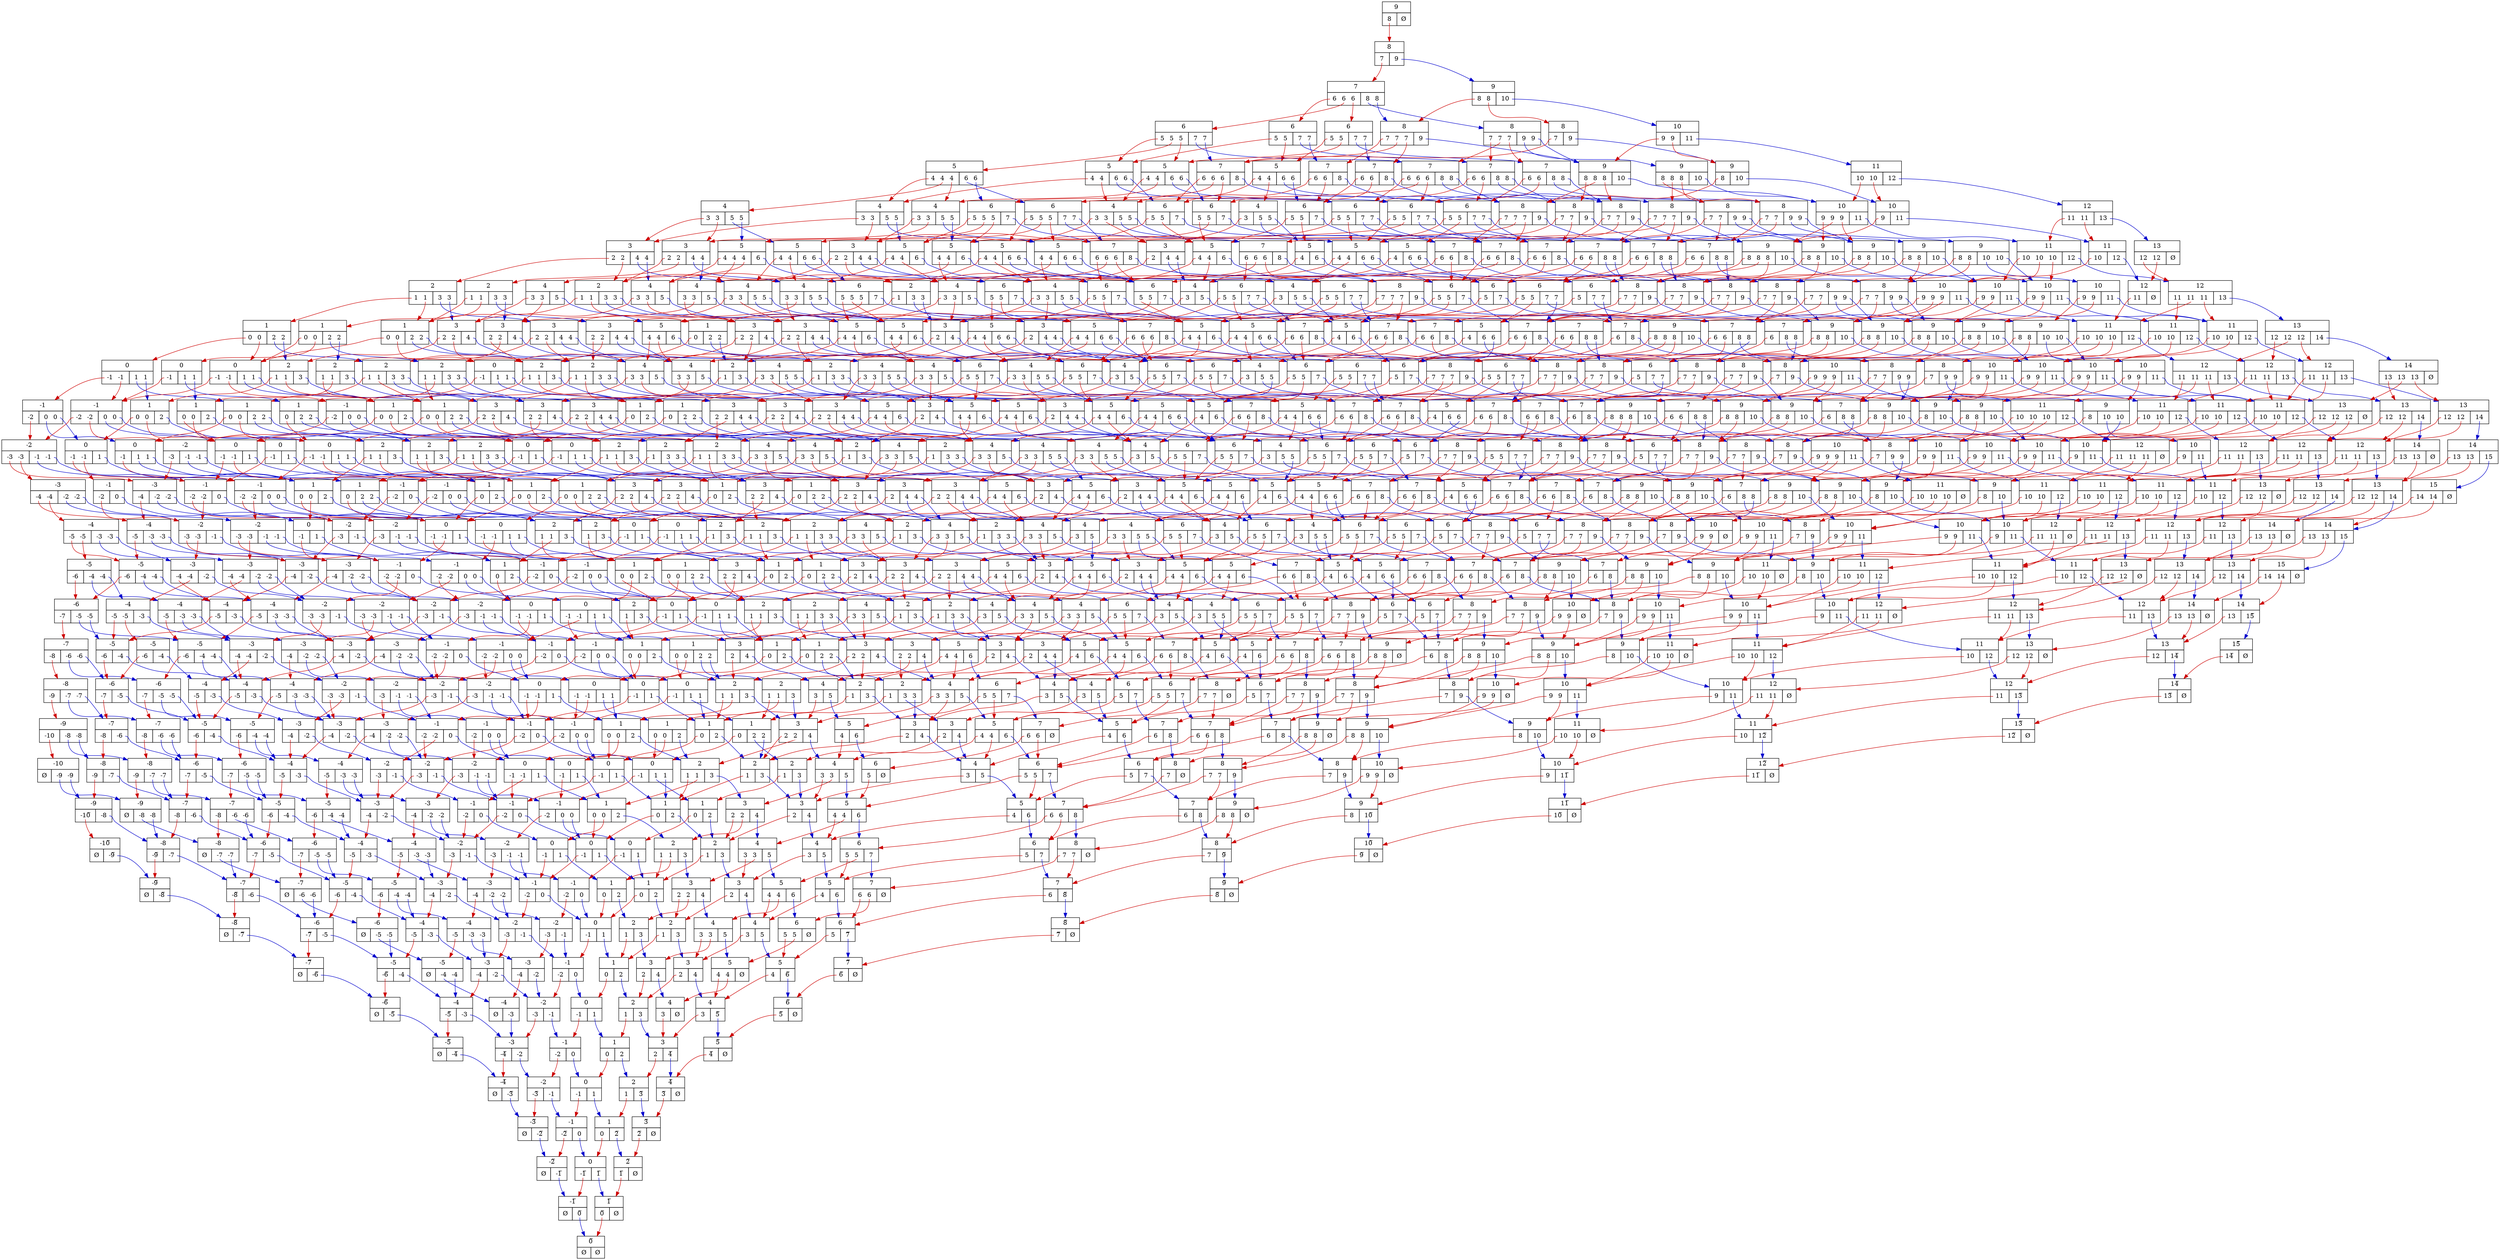 digraph "9.0" {
   node_1 [shape=none,margin=0,label=
         <<TABLE BORDER="0" CELLBORDER="1" CELLSPACING="0" CELLPADDING="4">
         <TR><TD COLSPAN="2">9</TD></TR>
         <TR><TD PORT="L"> <TABLE BORDER="0" CELLBORDER="0" CELLPADDING="0"><TR><TD PORT="8,1"> 8 </TD> &nbsp; </TR></TABLE> </TD><TD PORT="R"> Ø </TD></TR>
         </TABLE>>,
         ];
   node_1:"8,1" -> node_2 [color="red3", dir=forward];
   node_2 [shape=none,margin=0,label=
         <<TABLE BORDER="0" CELLBORDER="1" CELLSPACING="0" CELLPADDING="4">
         <TR><TD COLSPAN="2">8</TD></TR>
         <TR><TD PORT="L"> <TABLE BORDER="0" CELLBORDER="0" CELLPADDING="0"><TR><TD PORT="7,1"> 7 </TD> &nbsp; </TR></TABLE> </TD><TD PORT="R"> <TABLE BORDER="0" CELLBORDER="0" CELLPADDING="0"><TR><TD PORT="9,1"> 9 </TD> &nbsp; </TR></TABLE> </TD></TR>
         </TABLE>>,
         ];
   node_2:"7,1" -> node_3 [color="red3", dir=forward];
   node_3 [shape=none,margin=0,label=
         <<TABLE BORDER="0" CELLBORDER="1" CELLSPACING="0" CELLPADDING="4">
         <TR><TD COLSPAN="2">7</TD></TR>
         <TR><TD PORT="L"> <TABLE BORDER="0" CELLBORDER="0" CELLPADDING="0"><TR><TD PORT="6,1"> 6 </TD> &nbsp; <TD PORT="6,2"> 6 </TD> &nbsp; <TD PORT="6,3"> 6 </TD> &nbsp; </TR></TABLE> </TD><TD PORT="R"> <TABLE BORDER="0" CELLBORDER="0" CELLPADDING="0"><TR><TD PORT="8,1"> 8 </TD> &nbsp; <TD PORT="8,2"> 8 </TD> &nbsp; </TR></TABLE> </TD></TR>
         </TABLE>>,
         ];
   node_3:"6,1" -> node_4 [color="red3", dir=forward];
   node_4 [shape=none,margin=0,label=
         <<TABLE BORDER="0" CELLBORDER="1" CELLSPACING="0" CELLPADDING="4">
         <TR><TD COLSPAN="2">6</TD></TR>
         <TR><TD PORT="L"> <TABLE BORDER="0" CELLBORDER="0" CELLPADDING="0"><TR><TD PORT="5,1"> 5 </TD> &nbsp; <TD PORT="5,2"> 5 </TD> &nbsp; </TR></TABLE> </TD><TD PORT="R"> <TABLE BORDER="0" CELLBORDER="0" CELLPADDING="0"><TR><TD PORT="7,1"> 7 </TD> &nbsp; <TD PORT="7,2"> 7 </TD> &nbsp; </TR></TABLE> </TD></TR>
         </TABLE>>,
         ];
   node_4:"5,1" -> node_5 [color="red3", dir=forward];
   node_5 [shape=none,margin=0,label=
         <<TABLE BORDER="0" CELLBORDER="1" CELLSPACING="0" CELLPADDING="4">
         <TR><TD COLSPAN="2">5</TD></TR>
         <TR><TD PORT="L"> <TABLE BORDER="0" CELLBORDER="0" CELLPADDING="0"><TR><TD PORT="4,1"> 4 </TD> &nbsp; <TD PORT="4,2"> 4 </TD> &nbsp; </TR></TABLE> </TD><TD PORT="R"> <TABLE BORDER="0" CELLBORDER="0" CELLPADDING="0"><TR><TD PORT="6,1"> 6 </TD> &nbsp; <TD PORT="6,2"> 6 </TD> &nbsp; </TR></TABLE> </TD></TR>
         </TABLE>>,
         ];
   node_5:"4,1" -> node_6 [color="red3", dir=forward];
   node_6 [shape=none,margin=0,label=
         <<TABLE BORDER="0" CELLBORDER="1" CELLSPACING="0" CELLPADDING="4">
         <TR><TD COLSPAN="2">4</TD></TR>
         <TR><TD PORT="L"> <TABLE BORDER="0" CELLBORDER="0" CELLPADDING="0"><TR><TD PORT="3,1"> 3 </TD> &nbsp; <TD PORT="3,2"> 3 </TD> &nbsp; </TR></TABLE> </TD><TD PORT="R"> <TABLE BORDER="0" CELLBORDER="0" CELLPADDING="0"><TR><TD PORT="5,1"> 5 </TD> &nbsp; <TD PORT="5,2"> 5 </TD> &nbsp; </TR></TABLE> </TD></TR>
         </TABLE>>,
         ];
   node_6:"3,1" -> node_7 [color="red3", dir=forward];
   node_7 [shape=none,margin=0,label=
         <<TABLE BORDER="0" CELLBORDER="1" CELLSPACING="0" CELLPADDING="4">
         <TR><TD COLSPAN="2">3</TD></TR>
         <TR><TD PORT="L"> <TABLE BORDER="0" CELLBORDER="0" CELLPADDING="0"><TR><TD PORT="2,1"> 2 </TD> &nbsp; <TD PORT="2,2"> 2 </TD> &nbsp; </TR></TABLE> </TD><TD PORT="R"> <TABLE BORDER="0" CELLBORDER="0" CELLPADDING="0"><TR><TD PORT="4,1"> 4 </TD> &nbsp; <TD PORT="4,2"> 4 </TD> &nbsp; </TR></TABLE> </TD></TR>
         </TABLE>>,
         ];
   node_7:"2,1" -> node_8 [color="red3", dir=forward];
   node_8 [shape=none,margin=0,label=
         <<TABLE BORDER="0" CELLBORDER="1" CELLSPACING="0" CELLPADDING="4">
         <TR><TD COLSPAN="2">2</TD></TR>
         <TR><TD PORT="L"> <TABLE BORDER="0" CELLBORDER="0" CELLPADDING="0"><TR><TD PORT="1,1"> 1 </TD> &nbsp; <TD PORT="1,2"> 1 </TD> &nbsp; </TR></TABLE> </TD><TD PORT="R"> <TABLE BORDER="0" CELLBORDER="0" CELLPADDING="0"><TR><TD PORT="3,1"> 3 </TD> &nbsp; <TD PORT="3,2"> 3 </TD> &nbsp; </TR></TABLE> </TD></TR>
         </TABLE>>,
         ];
   node_8:"1,1" -> node_9 [color="red3", dir=forward];
   node_9 [shape=none,margin=0,label=
         <<TABLE BORDER="0" CELLBORDER="1" CELLSPACING="0" CELLPADDING="4">
         <TR><TD COLSPAN="2">1</TD></TR>
         <TR><TD PORT="L"> <TABLE BORDER="0" CELLBORDER="0" CELLPADDING="0"><TR><TD PORT="0,1"> 0 </TD> &nbsp; <TD PORT="0,2"> 0 </TD> &nbsp; </TR></TABLE> </TD><TD PORT="R"> <TABLE BORDER="0" CELLBORDER="0" CELLPADDING="0"><TR><TD PORT="2,1"> 2 </TD> &nbsp; <TD PORT="2,2"> 2 </TD> &nbsp; </TR></TABLE> </TD></TR>
         </TABLE>>,
         ];
   node_9:"0,1" -> node_10 [color="red3", dir=forward];
   node_10 [shape=none,margin=0,label=
         <<TABLE BORDER="0" CELLBORDER="1" CELLSPACING="0" CELLPADDING="4">
         <TR><TD COLSPAN="2">0</TD></TR>
         <TR><TD PORT="L"> <TABLE BORDER="0" CELLBORDER="0" CELLPADDING="0"><TR><TD PORT="-1,1"> -1 </TD> &nbsp; <TD PORT="-1,2"> -1 </TD> &nbsp; </TR></TABLE> </TD><TD PORT="R"> <TABLE BORDER="0" CELLBORDER="0" CELLPADDING="0"><TR><TD PORT="1,1"> 1 </TD> &nbsp; <TD PORT="1,2"> 1 </TD> &nbsp; </TR></TABLE> </TD></TR>
         </TABLE>>,
         ];
   node_10:"-1,1" -> node_11 [color="red3", dir=forward];
   node_11 [shape=none,margin=0,label=
         <<TABLE BORDER="0" CELLBORDER="1" CELLSPACING="0" CELLPADDING="4">
         <TR><TD COLSPAN="2">-1</TD></TR>
         <TR><TD PORT="L"> <TABLE BORDER="0" CELLBORDER="0" CELLPADDING="0"><TR><TD PORT="-2,1"> -2 </TD> &nbsp; </TR></TABLE> </TD><TD PORT="R"> <TABLE BORDER="0" CELLBORDER="0" CELLPADDING="0"><TR><TD PORT="0,1"> 0 </TD> &nbsp; <TD PORT="0,2"> 0 </TD> &nbsp; </TR></TABLE> </TD></TR>
         </TABLE>>,
         ];
   node_11:"-2,1" -> node_12 [color="red3", dir=forward];
   node_12 [shape=none,margin=0,label=
         <<TABLE BORDER="0" CELLBORDER="1" CELLSPACING="0" CELLPADDING="4">
         <TR><TD COLSPAN="2">-2</TD></TR>
         <TR><TD PORT="L"> <TABLE BORDER="0" CELLBORDER="0" CELLPADDING="0"><TR><TD PORT="-3,1"> -3 </TD> &nbsp; <TD PORT="-3,2"> -3 </TD> &nbsp; </TR></TABLE> </TD><TD PORT="R"> <TABLE BORDER="0" CELLBORDER="0" CELLPADDING="0"><TR><TD PORT="-1,1"> -1 </TD> &nbsp; <TD PORT="-1,2"> -1 </TD> &nbsp; </TR></TABLE> </TD></TR>
         </TABLE>>,
         ];
   node_12:"-3,1" -> node_13 [color="red3", dir=forward];
   node_13 [shape=none,margin=0,label=
         <<TABLE BORDER="0" CELLBORDER="1" CELLSPACING="0" CELLPADDING="4">
         <TR><TD COLSPAN="2">-3</TD></TR>
         <TR><TD PORT="L"> <TABLE BORDER="0" CELLBORDER="0" CELLPADDING="0"><TR><TD PORT="-4,1"> -4 </TD> &nbsp; </TR></TABLE> </TD><TD PORT="R"> <TABLE BORDER="0" CELLBORDER="0" CELLPADDING="0"><TR><TD PORT="-2,1"> -2 </TD> &nbsp; <TD PORT="-2,2"> -2 </TD> &nbsp; </TR></TABLE> </TD></TR>
         </TABLE>>,
         ];
   node_13:"-4,1" -> node_14 [color="red3", dir=forward];
   node_14 [shape=none,margin=0,label=
         <<TABLE BORDER="0" CELLBORDER="1" CELLSPACING="0" CELLPADDING="4">
         <TR><TD COLSPAN="2">-4</TD></TR>
         <TR><TD PORT="L"> <TABLE BORDER="0" CELLBORDER="0" CELLPADDING="0"><TR><TD PORT="-5,1"> -5 </TD> &nbsp; </TR></TABLE> </TD><TD PORT="R"> <TABLE BORDER="0" CELLBORDER="0" CELLPADDING="0"><TR><TD PORT="-3,1"> -3 </TD> &nbsp; <TD PORT="-3,2"> -3 </TD> &nbsp; </TR></TABLE> </TD></TR>
         </TABLE>>,
         ];
   node_14:"-5,1" -> node_15 [color="red3", dir=forward];
   node_15 [shape=none,margin=0,label=
         <<TABLE BORDER="0" CELLBORDER="1" CELLSPACING="0" CELLPADDING="4">
         <TR><TD COLSPAN="2">-5</TD></TR>
         <TR><TD PORT="L"> <TABLE BORDER="0" CELLBORDER="0" CELLPADDING="0"><TR><TD PORT="-6,1"> -6 </TD> &nbsp; </TR></TABLE> </TD><TD PORT="R"> <TABLE BORDER="0" CELLBORDER="0" CELLPADDING="0"><TR><TD PORT="-4,1"> -4 </TD> &nbsp; <TD PORT="-4,2"> -4 </TD> &nbsp; </TR></TABLE> </TD></TR>
         </TABLE>>,
         ];
   node_15:"-6,1" -> node_16 [color="red3", dir=forward];
   node_16 [shape=none,margin=0,label=
         <<TABLE BORDER="0" CELLBORDER="1" CELLSPACING="0" CELLPADDING="4">
         <TR><TD COLSPAN="2">-6</TD></TR>
         <TR><TD PORT="L"> <TABLE BORDER="0" CELLBORDER="0" CELLPADDING="0"><TR><TD PORT="-7,1"> -7 </TD> &nbsp; </TR></TABLE> </TD><TD PORT="R"> <TABLE BORDER="0" CELLBORDER="0" CELLPADDING="0"><TR><TD PORT="-5,1"> -5 </TD> &nbsp; <TD PORT="-5,2"> -5 </TD> &nbsp; </TR></TABLE> </TD></TR>
         </TABLE>>,
         ];
   node_16:"-7,1" -> node_17 [color="red3", dir=forward];
   node_17 [shape=none,margin=0,label=
         <<TABLE BORDER="0" CELLBORDER="1" CELLSPACING="0" CELLPADDING="4">
         <TR><TD COLSPAN="2">-7</TD></TR>
         <TR><TD PORT="L"> <TABLE BORDER="0" CELLBORDER="0" CELLPADDING="0"><TR><TD PORT="-8,1"> -8 </TD> &nbsp; </TR></TABLE> </TD><TD PORT="R"> <TABLE BORDER="0" CELLBORDER="0" CELLPADDING="0"><TR><TD PORT="-6,1"> -6 </TD> &nbsp; <TD PORT="-6,2"> -6 </TD> &nbsp; </TR></TABLE> </TD></TR>
         </TABLE>>,
         ];
   node_17:"-8,1" -> node_18 [color="red3", dir=forward];
   node_18 [shape=none,margin=0,label=
         <<TABLE BORDER="0" CELLBORDER="1" CELLSPACING="0" CELLPADDING="4">
         <TR><TD COLSPAN="2">-8</TD></TR>
         <TR><TD PORT="L"> <TABLE BORDER="0" CELLBORDER="0" CELLPADDING="0"><TR><TD PORT="-9,1"> -9 </TD> &nbsp; </TR></TABLE> </TD><TD PORT="R"> <TABLE BORDER="0" CELLBORDER="0" CELLPADDING="0"><TR><TD PORT="-7,1"> -7 </TD> &nbsp; <TD PORT="-7,2"> -7 </TD> &nbsp; </TR></TABLE> </TD></TR>
         </TABLE>>,
         ];
   node_18:"-9,1" -> node_19 [color="red3", dir=forward];
   node_19 [shape=none,margin=0,label=
         <<TABLE BORDER="0" CELLBORDER="1" CELLSPACING="0" CELLPADDING="4">
         <TR><TD COLSPAN="2">-9</TD></TR>
         <TR><TD PORT="L"> <TABLE BORDER="0" CELLBORDER="0" CELLPADDING="0"><TR><TD PORT="-10,1"> -10 </TD> &nbsp; </TR></TABLE> </TD><TD PORT="R"> <TABLE BORDER="0" CELLBORDER="0" CELLPADDING="0"><TR><TD PORT="-8,1"> -8 </TD> &nbsp; <TD PORT="-8,2"> -8 </TD> &nbsp; </TR></TABLE> </TD></TR>
         </TABLE>>,
         ];
   node_19:"-10,1" -> node_20 [color="red3", dir=forward];
   node_20 [shape=none,margin=0,label=
         <<TABLE BORDER="0" CELLBORDER="1" CELLSPACING="0" CELLPADDING="4">
         <TR><TD COLSPAN="2">-10</TD></TR>
         <TR><TD PORT="L"> Ø </TD><TD PORT="R"> <TABLE BORDER="0" CELLBORDER="0" CELLPADDING="0"><TR><TD PORT="-9,1"> -9 </TD> &nbsp; <TD PORT="-9,2"> -9 </TD> &nbsp; </TR></TABLE> </TD></TR>
         </TABLE>>,
         ];
   node_20:"-9,1" -> node_21 [color="blue3", dir=forward];
   node_21 [shape=none,margin=0,label=
         <<TABLE BORDER="0" CELLBORDER="1" CELLSPACING="0" CELLPADDING="4">
         <TR><TD COLSPAN="2">-9</TD></TR>
         <TR><TD PORT="L"> Ø </TD><TD PORT="R"> <TABLE BORDER="0" CELLBORDER="0" CELLPADDING="0"><TR><TD PORT="-8,1"> -8 </TD> &nbsp; <TD PORT="-8,2"> -8 </TD> &nbsp; </TR></TABLE> </TD></TR>
         </TABLE>>,
         ];
   node_21:"-8,1" -> node_22 [color="blue3", dir=forward];
   node_22 [shape=none,margin=0,label=
         <<TABLE BORDER="0" CELLBORDER="1" CELLSPACING="0" CELLPADDING="4">
         <TR><TD COLSPAN="2">-8</TD></TR>
         <TR><TD PORT="L"> Ø </TD><TD PORT="R"> <TABLE BORDER="0" CELLBORDER="0" CELLPADDING="0"><TR><TD PORT="-7,1"> -7 </TD> &nbsp; <TD PORT="-7,2"> -7 </TD> &nbsp; </TR></TABLE> </TD></TR>
         </TABLE>>,
         ];
   node_22:"-7,1" -> node_23 [color="blue3", dir=forward];
   node_23 [shape=none,margin=0,label=
         <<TABLE BORDER="0" CELLBORDER="1" CELLSPACING="0" CELLPADDING="4">
         <TR><TD COLSPAN="2">-7</TD></TR>
         <TR><TD PORT="L"> Ø </TD><TD PORT="R"> <TABLE BORDER="0" CELLBORDER="0" CELLPADDING="0"><TR><TD PORT="-6,1"> -6 </TD> &nbsp; <TD PORT="-6,2"> -6 </TD> &nbsp; </TR></TABLE> </TD></TR>
         </TABLE>>,
         ];
   node_23:"-6,1" -> node_24 [color="blue3", dir=forward];
   node_24 [shape=none,margin=0,label=
         <<TABLE BORDER="0" CELLBORDER="1" CELLSPACING="0" CELLPADDING="4">
         <TR><TD COLSPAN="2">-6</TD></TR>
         <TR><TD PORT="L"> Ø </TD><TD PORT="R"> <TABLE BORDER="0" CELLBORDER="0" CELLPADDING="0"><TR><TD PORT="-5,1"> -5 </TD> &nbsp; <TD PORT="-5,2"> -5 </TD> &nbsp; </TR></TABLE> </TD></TR>
         </TABLE>>,
         ];
   node_24:"-5,1" -> node_25 [color="blue3", dir=forward];
   node_25 [shape=none,margin=0,label=
         <<TABLE BORDER="0" CELLBORDER="1" CELLSPACING="0" CELLPADDING="4">
         <TR><TD COLSPAN="2">-5</TD></TR>
         <TR><TD PORT="L"> Ø </TD><TD PORT="R"> <TABLE BORDER="0" CELLBORDER="0" CELLPADDING="0"><TR><TD PORT="-4,1"> -4 </TD> &nbsp; <TD PORT="-4,2"> -4 </TD> &nbsp; </TR></TABLE> </TD></TR>
         </TABLE>>,
         ];
   node_25:"-4,1" -> node_26 [color="blue3", dir=forward];
   node_26 [shape=none,margin=0,label=
         <<TABLE BORDER="0" CELLBORDER="1" CELLSPACING="0" CELLPADDING="4">
         <TR><TD COLSPAN="2">-4</TD></TR>
         <TR><TD PORT="L"> Ø </TD><TD PORT="R"> <TABLE BORDER="0" CELLBORDER="0" CELLPADDING="0"><TR><TD PORT="-3,1"> -3 </TD> &nbsp; </TR></TABLE> </TD></TR>
         </TABLE>>,
         ];
   node_26:"-3,1" -> node_27 [color="blue3", dir=forward];
   node_27 [shape=none,margin=0,label=
         <<TABLE BORDER="0" CELLBORDER="1" CELLSPACING="0" CELLPADDING="4">
         <TR><TD COLSPAN="2">-3</TD></TR>
         <TR><TD PORT="L"> <TABLE BORDER="0" CELLBORDER="0" CELLPADDING="0"><TR><TD PORT="-4,1"> -4̅ </TD> &nbsp; </TR></TABLE> </TD><TD PORT="R"> <TABLE BORDER="0" CELLBORDER="0" CELLPADDING="0"><TR><TD PORT="-2,1"> -2 </TD> &nbsp; </TR></TABLE> </TD></TR>
         </TABLE>>,
         ];
   node_27:"-4,1" -> node_28 [color="red3", dir=forward];
   node_28 [shape=none,margin=0,label=
         <<TABLE BORDER="0" CELLBORDER="1" CELLSPACING="0" CELLPADDING="4">
         <TR><TD COLSPAN="2">-4̅</TD></TR>
         <TR><TD PORT="L"> Ø </TD><TD PORT="R"> <TABLE BORDER="0" CELLBORDER="0" CELLPADDING="0"><TR><TD PORT="-3,1"> -3̅ </TD> &nbsp; </TR></TABLE> </TD></TR>
         </TABLE>>,
         ];
   node_28:"-3,1" -> node_29 [color="blue3", dir=forward];
   node_29 [shape=none,margin=0,label=
         <<TABLE BORDER="0" CELLBORDER="1" CELLSPACING="0" CELLPADDING="4">
         <TR><TD COLSPAN="2">-3̅</TD></TR>
         <TR><TD PORT="L"> Ø </TD><TD PORT="R"> <TABLE BORDER="0" CELLBORDER="0" CELLPADDING="0"><TR><TD PORT="-2,1"> -2̅ </TD> &nbsp; </TR></TABLE> </TD></TR>
         </TABLE>>,
         ];
   node_29:"-2,1" -> node_30 [color="blue3", dir=forward];
   node_30 [shape=none,margin=0,label=
         <<TABLE BORDER="0" CELLBORDER="1" CELLSPACING="0" CELLPADDING="4">
         <TR><TD COLSPAN="2">-2̅</TD></TR>
         <TR><TD PORT="L"> Ø </TD><TD PORT="R"> <TABLE BORDER="0" CELLBORDER="0" CELLPADDING="0"><TR><TD PORT="-1,1"> -1̅ </TD> &nbsp; </TR></TABLE> </TD></TR>
         </TABLE>>,
         ];
   node_30:"-1,1" -> node_31 [color="blue3", dir=forward];
   node_31 [shape=none,margin=0,label=
         <<TABLE BORDER="0" CELLBORDER="1" CELLSPACING="0" CELLPADDING="4">
         <TR><TD COLSPAN="2">-1̅</TD></TR>
         <TR><TD PORT="L"> Ø </TD><TD PORT="R"> <TABLE BORDER="0" CELLBORDER="0" CELLPADDING="0"><TR><TD PORT="0,1"> 0̅ </TD> &nbsp; </TR></TABLE> </TD></TR>
         </TABLE>>,
         ];
   node_31:"0,1" -> node_32 [color="blue3", dir=forward];
   node_32 [shape=none,margin=0,label=
         <<TABLE BORDER="0" CELLBORDER="1" CELLSPACING="0" CELLPADDING="4">
         <TR><TD COLSPAN="2">0̅</TD></TR>
         <TR><TD PORT="L"> Ø </TD><TD PORT="R"> Ø </TD></TR>
         </TABLE>>,
         ];
   node_27:"-2,1" -> node_33 [color="blue3", dir=forward];
   node_33 [shape=none,margin=0,label=
         <<TABLE BORDER="0" CELLBORDER="1" CELLSPACING="0" CELLPADDING="4">
         <TR><TD COLSPAN="2">-2</TD></TR>
         <TR><TD PORT="L"> <TABLE BORDER="0" CELLBORDER="0" CELLPADDING="0"><TR><TD PORT="-3,1"> -3̅ </TD> &nbsp; </TR></TABLE> </TD><TD PORT="R"> <TABLE BORDER="0" CELLBORDER="0" CELLPADDING="0"><TR><TD PORT="-1,1"> -1 </TD> &nbsp; </TR></TABLE> </TD></TR>
         </TABLE>>,
         ];
   node_33:"-3,1" -> node_29 [color="red3", dir=forward];
   node_33:"-1,1" -> node_34 [color="blue3", dir=forward];
   node_34 [shape=none,margin=0,label=
         <<TABLE BORDER="0" CELLBORDER="1" CELLSPACING="0" CELLPADDING="4">
         <TR><TD COLSPAN="2">-1</TD></TR>
         <TR><TD PORT="L"> <TABLE BORDER="0" CELLBORDER="0" CELLPADDING="0"><TR><TD PORT="-2,1"> -2̅ </TD> &nbsp; </TR></TABLE> </TD><TD PORT="R"> <TABLE BORDER="0" CELLBORDER="0" CELLPADDING="0"><TR><TD PORT="0,1"> 0 </TD> &nbsp; </TR></TABLE> </TD></TR>
         </TABLE>>,
         ];
   node_34:"-2,1" -> node_30 [color="red3", dir=forward];
   node_34:"0,1" -> node_35 [color="blue3", dir=forward];
   node_35 [shape=none,margin=0,label=
         <<TABLE BORDER="0" CELLBORDER="1" CELLSPACING="0" CELLPADDING="4">
         <TR><TD COLSPAN="2">0</TD></TR>
         <TR><TD PORT="L"> <TABLE BORDER="0" CELLBORDER="0" CELLPADDING="0"><TR><TD PORT="-1,1"> -1̅ </TD> &nbsp; </TR></TABLE> </TD><TD PORT="R"> <TABLE BORDER="0" CELLBORDER="0" CELLPADDING="0"><TR><TD PORT="1,1"> 1̅ </TD> &nbsp; </TR></TABLE> </TD></TR>
         </TABLE>>,
         ];
   node_35:"-1,1" -> node_31 [color="red3", dir=forward];
   node_35:"1,1" -> node_36 [color="blue3", dir=forward];
   node_36 [shape=none,margin=0,label=
         <<TABLE BORDER="0" CELLBORDER="1" CELLSPACING="0" CELLPADDING="4">
         <TR><TD COLSPAN="2">1̅</TD></TR>
         <TR><TD PORT="L"> <TABLE BORDER="0" CELLBORDER="0" CELLPADDING="0"><TR><TD PORT="0,1"> 0̅ </TD> &nbsp; </TR></TABLE> </TD><TD PORT="R"> Ø </TD></TR>
         </TABLE>>,
         ];
   node_36:"0,1" -> node_32 [color="red3", dir=forward];
   node_25:"-4,2" -> node_37 [color="blue3", dir=forward];
   node_37 [shape=none,margin=0,label=
         <<TABLE BORDER="0" CELLBORDER="1" CELLSPACING="0" CELLPADDING="4">
         <TR><TD COLSPAN="2">-4</TD></TR>
         <TR><TD PORT="L"> <TABLE BORDER="0" CELLBORDER="0" CELLPADDING="0"><TR><TD PORT="-5,1"> -5̅ </TD> &nbsp; </TR></TABLE> </TD><TD PORT="R"> <TABLE BORDER="0" CELLBORDER="0" CELLPADDING="0"><TR><TD PORT="-3,1"> -3 </TD> &nbsp; </TR></TABLE> </TD></TR>
         </TABLE>>,
         ];
   node_37:"-5,1" -> node_38 [color="red3", dir=forward];
   node_38 [shape=none,margin=0,label=
         <<TABLE BORDER="0" CELLBORDER="1" CELLSPACING="0" CELLPADDING="4">
         <TR><TD COLSPAN="2">-5̅</TD></TR>
         <TR><TD PORT="L"> Ø </TD><TD PORT="R"> <TABLE BORDER="0" CELLBORDER="0" CELLPADDING="0"><TR><TD PORT="-4,1"> -4̅ </TD> &nbsp; </TR></TABLE> </TD></TR>
         </TABLE>>,
         ];
   node_38:"-4,1" -> node_28 [color="blue3", dir=forward];
   node_37:"-3,1" -> node_27 [color="blue3", dir=forward];
   node_24:"-5,2" -> node_39 [color="blue3", dir=forward];
   node_39 [shape=none,margin=0,label=
         <<TABLE BORDER="0" CELLBORDER="1" CELLSPACING="0" CELLPADDING="4">
         <TR><TD COLSPAN="2">-5</TD></TR>
         <TR><TD PORT="L"> <TABLE BORDER="0" CELLBORDER="0" CELLPADDING="0"><TR><TD PORT="-6,1"> -6̅ </TD> &nbsp; </TR></TABLE> </TD><TD PORT="R"> <TABLE BORDER="0" CELLBORDER="0" CELLPADDING="0"><TR><TD PORT="-4,1"> -4 </TD> &nbsp; </TR></TABLE> </TD></TR>
         </TABLE>>,
         ];
   node_39:"-6,1" -> node_40 [color="red3", dir=forward];
   node_40 [shape=none,margin=0,label=
         <<TABLE BORDER="0" CELLBORDER="1" CELLSPACING="0" CELLPADDING="4">
         <TR><TD COLSPAN="2">-6̅</TD></TR>
         <TR><TD PORT="L"> Ø </TD><TD PORT="R"> <TABLE BORDER="0" CELLBORDER="0" CELLPADDING="0"><TR><TD PORT="-5,1"> -5̅ </TD> &nbsp; </TR></TABLE> </TD></TR>
         </TABLE>>,
         ];
   node_40:"-5,1" -> node_38 [color="blue3", dir=forward];
   node_39:"-4,1" -> node_37 [color="blue3", dir=forward];
   node_23:"-6,2" -> node_41 [color="blue3", dir=forward];
   node_41 [shape=none,margin=0,label=
         <<TABLE BORDER="0" CELLBORDER="1" CELLSPACING="0" CELLPADDING="4">
         <TR><TD COLSPAN="2">-6</TD></TR>
         <TR><TD PORT="L"> <TABLE BORDER="0" CELLBORDER="0" CELLPADDING="0"><TR><TD PORT="-7,1"> -7̅ </TD> &nbsp; </TR></TABLE> </TD><TD PORT="R"> <TABLE BORDER="0" CELLBORDER="0" CELLPADDING="0"><TR><TD PORT="-5,1"> -5 </TD> &nbsp; </TR></TABLE> </TD></TR>
         </TABLE>>,
         ];
   node_41:"-7,1" -> node_42 [color="red3", dir=forward];
   node_42 [shape=none,margin=0,label=
         <<TABLE BORDER="0" CELLBORDER="1" CELLSPACING="0" CELLPADDING="4">
         <TR><TD COLSPAN="2">-7̅</TD></TR>
         <TR><TD PORT="L"> Ø </TD><TD PORT="R"> <TABLE BORDER="0" CELLBORDER="0" CELLPADDING="0"><TR><TD PORT="-6,1"> -6̅ </TD> &nbsp; </TR></TABLE> </TD></TR>
         </TABLE>>,
         ];
   node_42:"-6,1" -> node_40 [color="blue3", dir=forward];
   node_41:"-5,1" -> node_39 [color="blue3", dir=forward];
   node_22:"-7,2" -> node_43 [color="blue3", dir=forward];
   node_43 [shape=none,margin=0,label=
         <<TABLE BORDER="0" CELLBORDER="1" CELLSPACING="0" CELLPADDING="4">
         <TR><TD COLSPAN="2">-7</TD></TR>
         <TR><TD PORT="L"> <TABLE BORDER="0" CELLBORDER="0" CELLPADDING="0"><TR><TD PORT="-8,1"> -8̅ </TD> &nbsp; </TR></TABLE> </TD><TD PORT="R"> <TABLE BORDER="0" CELLBORDER="0" CELLPADDING="0"><TR><TD PORT="-6,1"> -6 </TD> &nbsp; </TR></TABLE> </TD></TR>
         </TABLE>>,
         ];
   node_43:"-8,1" -> node_44 [color="red3", dir=forward];
   node_44 [shape=none,margin=0,label=
         <<TABLE BORDER="0" CELLBORDER="1" CELLSPACING="0" CELLPADDING="4">
         <TR><TD COLSPAN="2">-8̅</TD></TR>
         <TR><TD PORT="L"> Ø </TD><TD PORT="R"> <TABLE BORDER="0" CELLBORDER="0" CELLPADDING="0"><TR><TD PORT="-7,1"> -7̅ </TD> &nbsp; </TR></TABLE> </TD></TR>
         </TABLE>>,
         ];
   node_44:"-7,1" -> node_42 [color="blue3", dir=forward];
   node_43:"-6,1" -> node_41 [color="blue3", dir=forward];
   node_21:"-8,2" -> node_45 [color="blue3", dir=forward];
   node_45 [shape=none,margin=0,label=
         <<TABLE BORDER="0" CELLBORDER="1" CELLSPACING="0" CELLPADDING="4">
         <TR><TD COLSPAN="2">-8</TD></TR>
         <TR><TD PORT="L"> <TABLE BORDER="0" CELLBORDER="0" CELLPADDING="0"><TR><TD PORT="-9,1"> -9̅ </TD> &nbsp; </TR></TABLE> </TD><TD PORT="R"> <TABLE BORDER="0" CELLBORDER="0" CELLPADDING="0"><TR><TD PORT="-7,1"> -7 </TD> &nbsp; </TR></TABLE> </TD></TR>
         </TABLE>>,
         ];
   node_45:"-9,1" -> node_46 [color="red3", dir=forward];
   node_46 [shape=none,margin=0,label=
         <<TABLE BORDER="0" CELLBORDER="1" CELLSPACING="0" CELLPADDING="4">
         <TR><TD COLSPAN="2">-9̅</TD></TR>
         <TR><TD PORT="L"> Ø </TD><TD PORT="R"> <TABLE BORDER="0" CELLBORDER="0" CELLPADDING="0"><TR><TD PORT="-8,1"> -8̅ </TD> &nbsp; </TR></TABLE> </TD></TR>
         </TABLE>>,
         ];
   node_46:"-8,1" -> node_44 [color="blue3", dir=forward];
   node_45:"-7,1" -> node_43 [color="blue3", dir=forward];
   node_20:"-9,2" -> node_47 [color="blue3", dir=forward];
   node_47 [shape=none,margin=0,label=
         <<TABLE BORDER="0" CELLBORDER="1" CELLSPACING="0" CELLPADDING="4">
         <TR><TD COLSPAN="2">-9</TD></TR>
         <TR><TD PORT="L"> <TABLE BORDER="0" CELLBORDER="0" CELLPADDING="0"><TR><TD PORT="-10,1"> -10̅ </TD> &nbsp; </TR></TABLE> </TD><TD PORT="R"> <TABLE BORDER="0" CELLBORDER="0" CELLPADDING="0"><TR><TD PORT="-8,1"> -8 </TD> &nbsp; </TR></TABLE> </TD></TR>
         </TABLE>>,
         ];
   node_47:"-10,1" -> node_48 [color="red3", dir=forward];
   node_48 [shape=none,margin=0,label=
         <<TABLE BORDER="0" CELLBORDER="1" CELLSPACING="0" CELLPADDING="4">
         <TR><TD COLSPAN="2">-10̅</TD></TR>
         <TR><TD PORT="L"> Ø </TD><TD PORT="R"> <TABLE BORDER="0" CELLBORDER="0" CELLPADDING="0"><TR><TD PORT="-9,1"> -9̅ </TD> &nbsp; </TR></TABLE> </TD></TR>
         </TABLE>>,
         ];
   node_48:"-9,1" -> node_46 [color="blue3", dir=forward];
   node_47:"-8,1" -> node_45 [color="blue3", dir=forward];
   node_19:"-8,1" -> node_49 [color="blue3", dir=forward];
   node_49 [shape=none,margin=0,label=
         <<TABLE BORDER="0" CELLBORDER="1" CELLSPACING="0" CELLPADDING="4">
         <TR><TD COLSPAN="2">-8</TD></TR>
         <TR><TD PORT="L"> <TABLE BORDER="0" CELLBORDER="0" CELLPADDING="0"><TR><TD PORT="-9,1"> -9 </TD> &nbsp; </TR></TABLE> </TD><TD PORT="R"> <TABLE BORDER="0" CELLBORDER="0" CELLPADDING="0"><TR><TD PORT="-7,1"> -7 </TD> &nbsp; <TD PORT="-7,2"> -7 </TD> &nbsp; </TR></TABLE> </TD></TR>
         </TABLE>>,
         ];
   node_49:"-9,1" -> node_21 [color="red3", dir=forward];
   node_49:"-7,1" -> node_50 [color="blue3", dir=forward];
   node_50 [shape=none,margin=0,label=
         <<TABLE BORDER="0" CELLBORDER="1" CELLSPACING="0" CELLPADDING="4">
         <TR><TD COLSPAN="2">-7</TD></TR>
         <TR><TD PORT="L"> <TABLE BORDER="0" CELLBORDER="0" CELLPADDING="0"><TR><TD PORT="-8,1"> -8 </TD> &nbsp; </TR></TABLE> </TD><TD PORT="R"> <TABLE BORDER="0" CELLBORDER="0" CELLPADDING="0"><TR><TD PORT="-6,1"> -6 </TD> &nbsp; <TD PORT="-6,2"> -6 </TD> &nbsp; </TR></TABLE> </TD></TR>
         </TABLE>>,
         ];
   node_50:"-8,1" -> node_22 [color="red3", dir=forward];
   node_50:"-6,1" -> node_51 [color="blue3", dir=forward];
   node_51 [shape=none,margin=0,label=
         <<TABLE BORDER="0" CELLBORDER="1" CELLSPACING="0" CELLPADDING="4">
         <TR><TD COLSPAN="2">-6</TD></TR>
         <TR><TD PORT="L"> <TABLE BORDER="0" CELLBORDER="0" CELLPADDING="0"><TR><TD PORT="-7,1"> -7 </TD> &nbsp; </TR></TABLE> </TD><TD PORT="R"> <TABLE BORDER="0" CELLBORDER="0" CELLPADDING="0"><TR><TD PORT="-5,1"> -5 </TD> &nbsp; <TD PORT="-5,2"> -5 </TD> &nbsp; </TR></TABLE> </TD></TR>
         </TABLE>>,
         ];
   node_51:"-7,1" -> node_23 [color="red3", dir=forward];
   node_51:"-5,1" -> node_52 [color="blue3", dir=forward];
   node_52 [shape=none,margin=0,label=
         <<TABLE BORDER="0" CELLBORDER="1" CELLSPACING="0" CELLPADDING="4">
         <TR><TD COLSPAN="2">-5</TD></TR>
         <TR><TD PORT="L"> <TABLE BORDER="0" CELLBORDER="0" CELLPADDING="0"><TR><TD PORT="-6,1"> -6 </TD> &nbsp; </TR></TABLE> </TD><TD PORT="R"> <TABLE BORDER="0" CELLBORDER="0" CELLPADDING="0"><TR><TD PORT="-4,1"> -4 </TD> &nbsp; <TD PORT="-4,2"> -4 </TD> &nbsp; </TR></TABLE> </TD></TR>
         </TABLE>>,
         ];
   node_52:"-6,1" -> node_24 [color="red3", dir=forward];
   node_52:"-4,1" -> node_53 [color="blue3", dir=forward];
   node_53 [shape=none,margin=0,label=
         <<TABLE BORDER="0" CELLBORDER="1" CELLSPACING="0" CELLPADDING="4">
         <TR><TD COLSPAN="2">-4</TD></TR>
         <TR><TD PORT="L"> <TABLE BORDER="0" CELLBORDER="0" CELLPADDING="0"><TR><TD PORT="-5,1"> -5 </TD> &nbsp; </TR></TABLE> </TD><TD PORT="R"> <TABLE BORDER="0" CELLBORDER="0" CELLPADDING="0"><TR><TD PORT="-3,1"> -3 </TD> &nbsp; <TD PORT="-3,2"> -3 </TD> &nbsp; </TR></TABLE> </TD></TR>
         </TABLE>>,
         ];
   node_53:"-5,1" -> node_25 [color="red3", dir=forward];
   node_53:"-3,1" -> node_54 [color="blue3", dir=forward];
   node_54 [shape=none,margin=0,label=
         <<TABLE BORDER="0" CELLBORDER="1" CELLSPACING="0" CELLPADDING="4">
         <TR><TD COLSPAN="2">-3</TD></TR>
         <TR><TD PORT="L"> <TABLE BORDER="0" CELLBORDER="0" CELLPADDING="0"><TR><TD PORT="-4,1"> -4 </TD> &nbsp; </TR></TABLE> </TD><TD PORT="R"> <TABLE BORDER="0" CELLBORDER="0" CELLPADDING="0"><TR><TD PORT="-2,1"> -2 </TD> &nbsp; </TR></TABLE> </TD></TR>
         </TABLE>>,
         ];
   node_54:"-4,1" -> node_26 [color="red3", dir=forward];
   node_54:"-2,1" -> node_55 [color="blue3", dir=forward];
   node_55 [shape=none,margin=0,label=
         <<TABLE BORDER="0" CELLBORDER="1" CELLSPACING="0" CELLPADDING="4">
         <TR><TD COLSPAN="2">-2</TD></TR>
         <TR><TD PORT="L"> <TABLE BORDER="0" CELLBORDER="0" CELLPADDING="0"><TR><TD PORT="-3,1"> -3 </TD> &nbsp; </TR></TABLE> </TD><TD PORT="R"> <TABLE BORDER="0" CELLBORDER="0" CELLPADDING="0"><TR><TD PORT="-1,1"> -1 </TD> &nbsp; </TR></TABLE> </TD></TR>
         </TABLE>>,
         ];
   node_55:"-3,1" -> node_27 [color="red3", dir=forward];
   node_55:"-1,1" -> node_56 [color="blue3", dir=forward];
   node_56 [shape=none,margin=0,label=
         <<TABLE BORDER="0" CELLBORDER="1" CELLSPACING="0" CELLPADDING="4">
         <TR><TD COLSPAN="2">-1</TD></TR>
         <TR><TD PORT="L"> <TABLE BORDER="0" CELLBORDER="0" CELLPADDING="0"><TR><TD PORT="-2,1"> -2 </TD> &nbsp; </TR></TABLE> </TD><TD PORT="R"> <TABLE BORDER="0" CELLBORDER="0" CELLPADDING="0"><TR><TD PORT="0,1"> 0 </TD> &nbsp; </TR></TABLE> </TD></TR>
         </TABLE>>,
         ];
   node_56:"-2,1" -> node_33 [color="red3", dir=forward];
   node_56:"0,1" -> node_57 [color="blue3", dir=forward];
   node_57 [shape=none,margin=0,label=
         <<TABLE BORDER="0" CELLBORDER="1" CELLSPACING="0" CELLPADDING="4">
         <TR><TD COLSPAN="2">0</TD></TR>
         <TR><TD PORT="L"> <TABLE BORDER="0" CELLBORDER="0" CELLPADDING="0"><TR><TD PORT="-1,1"> -1 </TD> &nbsp; </TR></TABLE> </TD><TD PORT="R"> <TABLE BORDER="0" CELLBORDER="0" CELLPADDING="0"><TR><TD PORT="1,1"> 1 </TD> &nbsp; </TR></TABLE> </TD></TR>
         </TABLE>>,
         ];
   node_57:"-1,1" -> node_34 [color="red3", dir=forward];
   node_57:"1,1" -> node_58 [color="blue3", dir=forward];
   node_58 [shape=none,margin=0,label=
         <<TABLE BORDER="0" CELLBORDER="1" CELLSPACING="0" CELLPADDING="4">
         <TR><TD COLSPAN="2">1</TD></TR>
         <TR><TD PORT="L"> <TABLE BORDER="0" CELLBORDER="0" CELLPADDING="0"><TR><TD PORT="0,1"> 0 </TD> &nbsp; </TR></TABLE> </TD><TD PORT="R"> <TABLE BORDER="0" CELLBORDER="0" CELLPADDING="0"><TR><TD PORT="2,1"> 2̅ </TD> &nbsp; </TR></TABLE> </TD></TR>
         </TABLE>>,
         ];
   node_58:"0,1" -> node_35 [color="red3", dir=forward];
   node_58:"2,1" -> node_59 [color="blue3", dir=forward];
   node_59 [shape=none,margin=0,label=
         <<TABLE BORDER="0" CELLBORDER="1" CELLSPACING="0" CELLPADDING="4">
         <TR><TD COLSPAN="2">2̅</TD></TR>
         <TR><TD PORT="L"> <TABLE BORDER="0" CELLBORDER="0" CELLPADDING="0"><TR><TD PORT="1,1"> 1̅ </TD> &nbsp; </TR></TABLE> </TD><TD PORT="R"> Ø </TD></TR>
         </TABLE>>,
         ];
   node_59:"1,1" -> node_36 [color="red3", dir=forward];
   node_53:"-3,2" -> node_60 [color="blue3", dir=forward];
   node_60 [shape=none,margin=0,label=
         <<TABLE BORDER="0" CELLBORDER="1" CELLSPACING="0" CELLPADDING="4">
         <TR><TD COLSPAN="2">-3</TD></TR>
         <TR><TD PORT="L"> <TABLE BORDER="0" CELLBORDER="0" CELLPADDING="0"><TR><TD PORT="-4,1"> -4 </TD> &nbsp; </TR></TABLE> </TD><TD PORT="R"> <TABLE BORDER="0" CELLBORDER="0" CELLPADDING="0"><TR><TD PORT="-2,1"> -2 </TD> &nbsp; </TR></TABLE> </TD></TR>
         </TABLE>>,
         ];
   node_60:"-4,1" -> node_37 [color="red3", dir=forward];
   node_60:"-2,1" -> node_55 [color="blue3", dir=forward];
   node_52:"-4,2" -> node_61 [color="blue3", dir=forward];
   node_61 [shape=none,margin=0,label=
         <<TABLE BORDER="0" CELLBORDER="1" CELLSPACING="0" CELLPADDING="4">
         <TR><TD COLSPAN="2">-4</TD></TR>
         <TR><TD PORT="L"> <TABLE BORDER="0" CELLBORDER="0" CELLPADDING="0"><TR><TD PORT="-5,1"> -5 </TD> &nbsp; </TR></TABLE> </TD><TD PORT="R"> <TABLE BORDER="0" CELLBORDER="0" CELLPADDING="0"><TR><TD PORT="-3,1"> -3 </TD> &nbsp; </TR></TABLE> </TD></TR>
         </TABLE>>,
         ];
   node_61:"-5,1" -> node_39 [color="red3", dir=forward];
   node_61:"-3,1" -> node_60 [color="blue3", dir=forward];
   node_51:"-5,2" -> node_62 [color="blue3", dir=forward];
   node_62 [shape=none,margin=0,label=
         <<TABLE BORDER="0" CELLBORDER="1" CELLSPACING="0" CELLPADDING="4">
         <TR><TD COLSPAN="2">-5</TD></TR>
         <TR><TD PORT="L"> <TABLE BORDER="0" CELLBORDER="0" CELLPADDING="0"><TR><TD PORT="-6,1"> -6 </TD> &nbsp; </TR></TABLE> </TD><TD PORT="R"> <TABLE BORDER="0" CELLBORDER="0" CELLPADDING="0"><TR><TD PORT="-4,1"> -4 </TD> &nbsp; </TR></TABLE> </TD></TR>
         </TABLE>>,
         ];
   node_62:"-6,1" -> node_41 [color="red3", dir=forward];
   node_62:"-4,1" -> node_61 [color="blue3", dir=forward];
   node_50:"-6,2" -> node_63 [color="blue3", dir=forward];
   node_63 [shape=none,margin=0,label=
         <<TABLE BORDER="0" CELLBORDER="1" CELLSPACING="0" CELLPADDING="4">
         <TR><TD COLSPAN="2">-6</TD></TR>
         <TR><TD PORT="L"> <TABLE BORDER="0" CELLBORDER="0" CELLPADDING="0"><TR><TD PORT="-7,1"> -7 </TD> &nbsp; </TR></TABLE> </TD><TD PORT="R"> <TABLE BORDER="0" CELLBORDER="0" CELLPADDING="0"><TR><TD PORT="-5,1"> -5 </TD> &nbsp; </TR></TABLE> </TD></TR>
         </TABLE>>,
         ];
   node_63:"-7,1" -> node_43 [color="red3", dir=forward];
   node_63:"-5,1" -> node_62 [color="blue3", dir=forward];
   node_49:"-7,2" -> node_64 [color="blue3", dir=forward];
   node_64 [shape=none,margin=0,label=
         <<TABLE BORDER="0" CELLBORDER="1" CELLSPACING="0" CELLPADDING="4">
         <TR><TD COLSPAN="2">-7</TD></TR>
         <TR><TD PORT="L"> <TABLE BORDER="0" CELLBORDER="0" CELLPADDING="0"><TR><TD PORT="-8,1"> -8 </TD> &nbsp; </TR></TABLE> </TD><TD PORT="R"> <TABLE BORDER="0" CELLBORDER="0" CELLPADDING="0"><TR><TD PORT="-6,1"> -6 </TD> &nbsp; </TR></TABLE> </TD></TR>
         </TABLE>>,
         ];
   node_64:"-8,1" -> node_45 [color="red3", dir=forward];
   node_64:"-6,1" -> node_63 [color="blue3", dir=forward];
   node_19:"-8,2" -> node_65 [color="blue3", dir=forward];
   node_65 [shape=none,margin=0,label=
         <<TABLE BORDER="0" CELLBORDER="1" CELLSPACING="0" CELLPADDING="4">
         <TR><TD COLSPAN="2">-8</TD></TR>
         <TR><TD PORT="L"> <TABLE BORDER="0" CELLBORDER="0" CELLPADDING="0"><TR><TD PORT="-9,1"> -9 </TD> &nbsp; </TR></TABLE> </TD><TD PORT="R"> <TABLE BORDER="0" CELLBORDER="0" CELLPADDING="0"><TR><TD PORT="-7,1"> -7 </TD> &nbsp; </TR></TABLE> </TD></TR>
         </TABLE>>,
         ];
   node_65:"-9,1" -> node_47 [color="red3", dir=forward];
   node_65:"-7,1" -> node_64 [color="blue3", dir=forward];
   node_18:"-7,1" -> node_66 [color="blue3", dir=forward];
   node_66 [shape=none,margin=0,label=
         <<TABLE BORDER="0" CELLBORDER="1" CELLSPACING="0" CELLPADDING="4">
         <TR><TD COLSPAN="2">-7</TD></TR>
         <TR><TD PORT="L"> <TABLE BORDER="0" CELLBORDER="0" CELLPADDING="0"><TR><TD PORT="-8,1"> -8 </TD> &nbsp; </TR></TABLE> </TD><TD PORT="R"> <TABLE BORDER="0" CELLBORDER="0" CELLPADDING="0"><TR><TD PORT="-6,1"> -6 </TD> &nbsp; <TD PORT="-6,2"> -6 </TD> &nbsp; </TR></TABLE> </TD></TR>
         </TABLE>>,
         ];
   node_66:"-8,1" -> node_49 [color="red3", dir=forward];
   node_66:"-6,1" -> node_67 [color="blue3", dir=forward];
   node_67 [shape=none,margin=0,label=
         <<TABLE BORDER="0" CELLBORDER="1" CELLSPACING="0" CELLPADDING="4">
         <TR><TD COLSPAN="2">-6</TD></TR>
         <TR><TD PORT="L"> <TABLE BORDER="0" CELLBORDER="0" CELLPADDING="0"><TR><TD PORT="-7,1"> -7 </TD> &nbsp; </TR></TABLE> </TD><TD PORT="R"> <TABLE BORDER="0" CELLBORDER="0" CELLPADDING="0"><TR><TD PORT="-5,1"> -5 </TD> &nbsp; <TD PORT="-5,2"> -5 </TD> &nbsp; </TR></TABLE> </TD></TR>
         </TABLE>>,
         ];
   node_67:"-7,1" -> node_50 [color="red3", dir=forward];
   node_67:"-5,1" -> node_68 [color="blue3", dir=forward];
   node_68 [shape=none,margin=0,label=
         <<TABLE BORDER="0" CELLBORDER="1" CELLSPACING="0" CELLPADDING="4">
         <TR><TD COLSPAN="2">-5</TD></TR>
         <TR><TD PORT="L"> <TABLE BORDER="0" CELLBORDER="0" CELLPADDING="0"><TR><TD PORT="-6,1"> -6 </TD> &nbsp; </TR></TABLE> </TD><TD PORT="R"> <TABLE BORDER="0" CELLBORDER="0" CELLPADDING="0"><TR><TD PORT="-4,1"> -4 </TD> &nbsp; <TD PORT="-4,2"> -4 </TD> &nbsp; </TR></TABLE> </TD></TR>
         </TABLE>>,
         ];
   node_68:"-6,1" -> node_51 [color="red3", dir=forward];
   node_68:"-4,1" -> node_69 [color="blue3", dir=forward];
   node_69 [shape=none,margin=0,label=
         <<TABLE BORDER="0" CELLBORDER="1" CELLSPACING="0" CELLPADDING="4">
         <TR><TD COLSPAN="2">-4</TD></TR>
         <TR><TD PORT="L"> <TABLE BORDER="0" CELLBORDER="0" CELLPADDING="0"><TR><TD PORT="-5,1"> -5 </TD> &nbsp; </TR></TABLE> </TD><TD PORT="R"> <TABLE BORDER="0" CELLBORDER="0" CELLPADDING="0"><TR><TD PORT="-3,1"> -3 </TD> &nbsp; <TD PORT="-3,2"> -3 </TD> &nbsp; </TR></TABLE> </TD></TR>
         </TABLE>>,
         ];
   node_69:"-5,1" -> node_52 [color="red3", dir=forward];
   node_69:"-3,1" -> node_70 [color="blue3", dir=forward];
   node_70 [shape=none,margin=0,label=
         <<TABLE BORDER="0" CELLBORDER="1" CELLSPACING="0" CELLPADDING="4">
         <TR><TD COLSPAN="2">-3</TD></TR>
         <TR><TD PORT="L"> <TABLE BORDER="0" CELLBORDER="0" CELLPADDING="0"><TR><TD PORT="-4,1"> -4 </TD> &nbsp; </TR></TABLE> </TD><TD PORT="R"> <TABLE BORDER="0" CELLBORDER="0" CELLPADDING="0"><TR><TD PORT="-2,1"> -2 </TD> &nbsp; <TD PORT="-2,2"> -2 </TD> &nbsp; </TR></TABLE> </TD></TR>
         </TABLE>>,
         ];
   node_70:"-4,1" -> node_53 [color="red3", dir=forward];
   node_70:"-2,1" -> node_71 [color="blue3", dir=forward];
   node_71 [shape=none,margin=0,label=
         <<TABLE BORDER="0" CELLBORDER="1" CELLSPACING="0" CELLPADDING="4">
         <TR><TD COLSPAN="2">-2</TD></TR>
         <TR><TD PORT="L"> <TABLE BORDER="0" CELLBORDER="0" CELLPADDING="0"><TR><TD PORT="-3,1"> -3 </TD> &nbsp; </TR></TABLE> </TD><TD PORT="R"> <TABLE BORDER="0" CELLBORDER="0" CELLPADDING="0"><TR><TD PORT="-1,1"> -1 </TD> &nbsp; </TR></TABLE> </TD></TR>
         </TABLE>>,
         ];
   node_71:"-3,1" -> node_54 [color="red3", dir=forward];
   node_71:"-1,1" -> node_72 [color="blue3", dir=forward];
   node_72 [shape=none,margin=0,label=
         <<TABLE BORDER="0" CELLBORDER="1" CELLSPACING="0" CELLPADDING="4">
         <TR><TD COLSPAN="2">-1</TD></TR>
         <TR><TD PORT="L"> <TABLE BORDER="0" CELLBORDER="0" CELLPADDING="0"><TR><TD PORT="-2,1"> -2 </TD> &nbsp; </TR></TABLE> </TD><TD PORT="R"> <TABLE BORDER="0" CELLBORDER="0" CELLPADDING="0"><TR><TD PORT="0,1"> 0 </TD> &nbsp; </TR></TABLE> </TD></TR>
         </TABLE>>,
         ];
   node_72:"-2,1" -> node_55 [color="red3", dir=forward];
   node_72:"0,1" -> node_73 [color="blue3", dir=forward];
   node_73 [shape=none,margin=0,label=
         <<TABLE BORDER="0" CELLBORDER="1" CELLSPACING="0" CELLPADDING="4">
         <TR><TD COLSPAN="2">0</TD></TR>
         <TR><TD PORT="L"> <TABLE BORDER="0" CELLBORDER="0" CELLPADDING="0"><TR><TD PORT="-1,1"> -1 </TD> &nbsp; </TR></TABLE> </TD><TD PORT="R"> <TABLE BORDER="0" CELLBORDER="0" CELLPADDING="0"><TR><TD PORT="1,1"> 1 </TD> &nbsp; </TR></TABLE> </TD></TR>
         </TABLE>>,
         ];
   node_73:"-1,1" -> node_56 [color="red3", dir=forward];
   node_73:"1,1" -> node_74 [color="blue3", dir=forward];
   node_74 [shape=none,margin=0,label=
         <<TABLE BORDER="0" CELLBORDER="1" CELLSPACING="0" CELLPADDING="4">
         <TR><TD COLSPAN="2">1</TD></TR>
         <TR><TD PORT="L"> <TABLE BORDER="0" CELLBORDER="0" CELLPADDING="0"><TR><TD PORT="0,1"> 0 </TD> &nbsp; </TR></TABLE> </TD><TD PORT="R"> <TABLE BORDER="0" CELLBORDER="0" CELLPADDING="0"><TR><TD PORT="2,1"> 2 </TD> &nbsp; </TR></TABLE> </TD></TR>
         </TABLE>>,
         ];
   node_74:"0,1" -> node_57 [color="red3", dir=forward];
   node_74:"2,1" -> node_75 [color="blue3", dir=forward];
   node_75 [shape=none,margin=0,label=
         <<TABLE BORDER="0" CELLBORDER="1" CELLSPACING="0" CELLPADDING="4">
         <TR><TD COLSPAN="2">2</TD></TR>
         <TR><TD PORT="L"> <TABLE BORDER="0" CELLBORDER="0" CELLPADDING="0"><TR><TD PORT="1,1"> 1 </TD> &nbsp; </TR></TABLE> </TD><TD PORT="R"> <TABLE BORDER="0" CELLBORDER="0" CELLPADDING="0"><TR><TD PORT="3,1"> 3̅ </TD> &nbsp; </TR></TABLE> </TD></TR>
         </TABLE>>,
         ];
   node_75:"1,1" -> node_58 [color="red3", dir=forward];
   node_75:"3,1" -> node_76 [color="blue3", dir=forward];
   node_76 [shape=none,margin=0,label=
         <<TABLE BORDER="0" CELLBORDER="1" CELLSPACING="0" CELLPADDING="4">
         <TR><TD COLSPAN="2">3̅</TD></TR>
         <TR><TD PORT="L"> <TABLE BORDER="0" CELLBORDER="0" CELLPADDING="0"><TR><TD PORT="2,1"> 2̅ </TD> &nbsp; </TR></TABLE> </TD><TD PORT="R"> Ø </TD></TR>
         </TABLE>>,
         ];
   node_76:"2,1" -> node_59 [color="red3", dir=forward];
   node_70:"-2,2" -> node_77 [color="blue3", dir=forward];
   node_77 [shape=none,margin=0,label=
         <<TABLE BORDER="0" CELLBORDER="1" CELLSPACING="0" CELLPADDING="4">
         <TR><TD COLSPAN="2">-2</TD></TR>
         <TR><TD PORT="L"> <TABLE BORDER="0" CELLBORDER="0" CELLPADDING="0"><TR><TD PORT="-3,1"> -3 </TD> &nbsp; </TR></TABLE> </TD><TD PORT="R"> <TABLE BORDER="0" CELLBORDER="0" CELLPADDING="0"><TR><TD PORT="-1,1"> -1 </TD> &nbsp; </TR></TABLE> </TD></TR>
         </TABLE>>,
         ];
   node_77:"-3,1" -> node_60 [color="red3", dir=forward];
   node_77:"-1,1" -> node_72 [color="blue3", dir=forward];
   node_69:"-3,2" -> node_78 [color="blue3", dir=forward];
   node_78 [shape=none,margin=0,label=
         <<TABLE BORDER="0" CELLBORDER="1" CELLSPACING="0" CELLPADDING="4">
         <TR><TD COLSPAN="2">-3</TD></TR>
         <TR><TD PORT="L"> <TABLE BORDER="0" CELLBORDER="0" CELLPADDING="0"><TR><TD PORT="-4,1"> -4 </TD> &nbsp; </TR></TABLE> </TD><TD PORT="R"> <TABLE BORDER="0" CELLBORDER="0" CELLPADDING="0"><TR><TD PORT="-2,1"> -2 </TD> &nbsp; </TR></TABLE> </TD></TR>
         </TABLE>>,
         ];
   node_78:"-4,1" -> node_61 [color="red3", dir=forward];
   node_78:"-2,1" -> node_77 [color="blue3", dir=forward];
   node_68:"-4,2" -> node_79 [color="blue3", dir=forward];
   node_79 [shape=none,margin=0,label=
         <<TABLE BORDER="0" CELLBORDER="1" CELLSPACING="0" CELLPADDING="4">
         <TR><TD COLSPAN="2">-4</TD></TR>
         <TR><TD PORT="L"> <TABLE BORDER="0" CELLBORDER="0" CELLPADDING="0"><TR><TD PORT="-5,1"> -5 </TD> &nbsp; </TR></TABLE> </TD><TD PORT="R"> <TABLE BORDER="0" CELLBORDER="0" CELLPADDING="0"><TR><TD PORT="-3,1"> -3 </TD> &nbsp; </TR></TABLE> </TD></TR>
         </TABLE>>,
         ];
   node_79:"-5,1" -> node_62 [color="red3", dir=forward];
   node_79:"-3,1" -> node_78 [color="blue3", dir=forward];
   node_67:"-5,2" -> node_80 [color="blue3", dir=forward];
   node_80 [shape=none,margin=0,label=
         <<TABLE BORDER="0" CELLBORDER="1" CELLSPACING="0" CELLPADDING="4">
         <TR><TD COLSPAN="2">-5</TD></TR>
         <TR><TD PORT="L"> <TABLE BORDER="0" CELLBORDER="0" CELLPADDING="0"><TR><TD PORT="-6,1"> -6 </TD> &nbsp; </TR></TABLE> </TD><TD PORT="R"> <TABLE BORDER="0" CELLBORDER="0" CELLPADDING="0"><TR><TD PORT="-4,1"> -4 </TD> &nbsp; </TR></TABLE> </TD></TR>
         </TABLE>>,
         ];
   node_80:"-6,1" -> node_63 [color="red3", dir=forward];
   node_80:"-4,1" -> node_79 [color="blue3", dir=forward];
   node_66:"-6,2" -> node_81 [color="blue3", dir=forward];
   node_81 [shape=none,margin=0,label=
         <<TABLE BORDER="0" CELLBORDER="1" CELLSPACING="0" CELLPADDING="4">
         <TR><TD COLSPAN="2">-6</TD></TR>
         <TR><TD PORT="L"> <TABLE BORDER="0" CELLBORDER="0" CELLPADDING="0"><TR><TD PORT="-7,1"> -7 </TD> &nbsp; </TR></TABLE> </TD><TD PORT="R"> <TABLE BORDER="0" CELLBORDER="0" CELLPADDING="0"><TR><TD PORT="-5,1"> -5 </TD> &nbsp; </TR></TABLE> </TD></TR>
         </TABLE>>,
         ];
   node_81:"-7,1" -> node_64 [color="red3", dir=forward];
   node_81:"-5,1" -> node_80 [color="blue3", dir=forward];
   node_18:"-7,2" -> node_82 [color="blue3", dir=forward];
   node_82 [shape=none,margin=0,label=
         <<TABLE BORDER="0" CELLBORDER="1" CELLSPACING="0" CELLPADDING="4">
         <TR><TD COLSPAN="2">-7</TD></TR>
         <TR><TD PORT="L"> <TABLE BORDER="0" CELLBORDER="0" CELLPADDING="0"><TR><TD PORT="-8,1"> -8 </TD> &nbsp; </TR></TABLE> </TD><TD PORT="R"> <TABLE BORDER="0" CELLBORDER="0" CELLPADDING="0"><TR><TD PORT="-6,1"> -6 </TD> &nbsp; </TR></TABLE> </TD></TR>
         </TABLE>>,
         ];
   node_82:"-8,1" -> node_65 [color="red3", dir=forward];
   node_82:"-6,1" -> node_81 [color="blue3", dir=forward];
   node_17:"-6,1" -> node_83 [color="blue3", dir=forward];
   node_83 [shape=none,margin=0,label=
         <<TABLE BORDER="0" CELLBORDER="1" CELLSPACING="0" CELLPADDING="4">
         <TR><TD COLSPAN="2">-6</TD></TR>
         <TR><TD PORT="L"> <TABLE BORDER="0" CELLBORDER="0" CELLPADDING="0"><TR><TD PORT="-7,1"> -7 </TD> &nbsp; </TR></TABLE> </TD><TD PORT="R"> <TABLE BORDER="0" CELLBORDER="0" CELLPADDING="0"><TR><TD PORT="-5,1"> -5 </TD> &nbsp; <TD PORT="-5,2"> -5 </TD> &nbsp; </TR></TABLE> </TD></TR>
         </TABLE>>,
         ];
   node_83:"-7,1" -> node_66 [color="red3", dir=forward];
   node_83:"-5,1" -> node_84 [color="blue3", dir=forward];
   node_84 [shape=none,margin=0,label=
         <<TABLE BORDER="0" CELLBORDER="1" CELLSPACING="0" CELLPADDING="4">
         <TR><TD COLSPAN="2">-5</TD></TR>
         <TR><TD PORT="L"> <TABLE BORDER="0" CELLBORDER="0" CELLPADDING="0"><TR><TD PORT="-6,1"> -6 </TD> &nbsp; </TR></TABLE> </TD><TD PORT="R"> <TABLE BORDER="0" CELLBORDER="0" CELLPADDING="0"><TR><TD PORT="-4,1"> -4 </TD> &nbsp; <TD PORT="-4,2"> -4 </TD> &nbsp; </TR></TABLE> </TD></TR>
         </TABLE>>,
         ];
   node_84:"-6,1" -> node_67 [color="red3", dir=forward];
   node_84:"-4,1" -> node_85 [color="blue3", dir=forward];
   node_85 [shape=none,margin=0,label=
         <<TABLE BORDER="0" CELLBORDER="1" CELLSPACING="0" CELLPADDING="4">
         <TR><TD COLSPAN="2">-4</TD></TR>
         <TR><TD PORT="L"> <TABLE BORDER="0" CELLBORDER="0" CELLPADDING="0"><TR><TD PORT="-5,1"> -5 </TD> &nbsp; </TR></TABLE> </TD><TD PORT="R"> <TABLE BORDER="0" CELLBORDER="0" CELLPADDING="0"><TR><TD PORT="-3,1"> -3 </TD> &nbsp; <TD PORT="-3,2"> -3 </TD> &nbsp; </TR></TABLE> </TD></TR>
         </TABLE>>,
         ];
   node_85:"-5,1" -> node_68 [color="red3", dir=forward];
   node_85:"-3,1" -> node_86 [color="blue3", dir=forward];
   node_86 [shape=none,margin=0,label=
         <<TABLE BORDER="0" CELLBORDER="1" CELLSPACING="0" CELLPADDING="4">
         <TR><TD COLSPAN="2">-3</TD></TR>
         <TR><TD PORT="L"> <TABLE BORDER="0" CELLBORDER="0" CELLPADDING="0"><TR><TD PORT="-4,1"> -4 </TD> &nbsp; </TR></TABLE> </TD><TD PORT="R"> <TABLE BORDER="0" CELLBORDER="0" CELLPADDING="0"><TR><TD PORT="-2,1"> -2 </TD> &nbsp; <TD PORT="-2,2"> -2 </TD> &nbsp; </TR></TABLE> </TD></TR>
         </TABLE>>,
         ];
   node_86:"-4,1" -> node_69 [color="red3", dir=forward];
   node_86:"-2,1" -> node_87 [color="blue3", dir=forward];
   node_87 [shape=none,margin=0,label=
         <<TABLE BORDER="0" CELLBORDER="1" CELLSPACING="0" CELLPADDING="4">
         <TR><TD COLSPAN="2">-2</TD></TR>
         <TR><TD PORT="L"> <TABLE BORDER="0" CELLBORDER="0" CELLPADDING="0"><TR><TD PORT="-3,1"> -3 </TD> &nbsp; </TR></TABLE> </TD><TD PORT="R"> <TABLE BORDER="0" CELLBORDER="0" CELLPADDING="0"><TR><TD PORT="-1,1"> -1 </TD> &nbsp; <TD PORT="-1,2"> -1 </TD> &nbsp; </TR></TABLE> </TD></TR>
         </TABLE>>,
         ];
   node_87:"-3,1" -> node_70 [color="red3", dir=forward];
   node_87:"-1,1" -> node_88 [color="blue3", dir=forward];
   node_88 [shape=none,margin=0,label=
         <<TABLE BORDER="0" CELLBORDER="1" CELLSPACING="0" CELLPADDING="4">
         <TR><TD COLSPAN="2">-1</TD></TR>
         <TR><TD PORT="L"> <TABLE BORDER="0" CELLBORDER="0" CELLPADDING="0"><TR><TD PORT="-2,1"> -2 </TD> &nbsp; </TR></TABLE> </TD><TD PORT="R"> <TABLE BORDER="0" CELLBORDER="0" CELLPADDING="0"><TR><TD PORT="0,1"> 0 </TD> &nbsp; </TR></TABLE> </TD></TR>
         </TABLE>>,
         ];
   node_88:"-2,1" -> node_71 [color="red3", dir=forward];
   node_88:"0,1" -> node_89 [color="blue3", dir=forward];
   node_89 [shape=none,margin=0,label=
         <<TABLE BORDER="0" CELLBORDER="1" CELLSPACING="0" CELLPADDING="4">
         <TR><TD COLSPAN="2">0</TD></TR>
         <TR><TD PORT="L"> <TABLE BORDER="0" CELLBORDER="0" CELLPADDING="0"><TR><TD PORT="-1,1"> -1 </TD> &nbsp; </TR></TABLE> </TD><TD PORT="R"> <TABLE BORDER="0" CELLBORDER="0" CELLPADDING="0"><TR><TD PORT="1,1"> 1 </TD> &nbsp; </TR></TABLE> </TD></TR>
         </TABLE>>,
         ];
   node_89:"-1,1" -> node_72 [color="red3", dir=forward];
   node_89:"1,1" -> node_90 [color="blue3", dir=forward];
   node_90 [shape=none,margin=0,label=
         <<TABLE BORDER="0" CELLBORDER="1" CELLSPACING="0" CELLPADDING="4">
         <TR><TD COLSPAN="2">1</TD></TR>
         <TR><TD PORT="L"> <TABLE BORDER="0" CELLBORDER="0" CELLPADDING="0"><TR><TD PORT="0,1"> 0 </TD> &nbsp; </TR></TABLE> </TD><TD PORT="R"> <TABLE BORDER="0" CELLBORDER="0" CELLPADDING="0"><TR><TD PORT="2,1"> 2 </TD> &nbsp; </TR></TABLE> </TD></TR>
         </TABLE>>,
         ];
   node_90:"0,1" -> node_73 [color="red3", dir=forward];
   node_90:"2,1" -> node_91 [color="blue3", dir=forward];
   node_91 [shape=none,margin=0,label=
         <<TABLE BORDER="0" CELLBORDER="1" CELLSPACING="0" CELLPADDING="4">
         <TR><TD COLSPAN="2">2</TD></TR>
         <TR><TD PORT="L"> <TABLE BORDER="0" CELLBORDER="0" CELLPADDING="0"><TR><TD PORT="1,1"> 1 </TD> &nbsp; </TR></TABLE> </TD><TD PORT="R"> <TABLE BORDER="0" CELLBORDER="0" CELLPADDING="0"><TR><TD PORT="3,1"> 3 </TD> &nbsp; </TR></TABLE> </TD></TR>
         </TABLE>>,
         ];
   node_91:"1,1" -> node_74 [color="red3", dir=forward];
   node_91:"3,1" -> node_92 [color="blue3", dir=forward];
   node_92 [shape=none,margin=0,label=
         <<TABLE BORDER="0" CELLBORDER="1" CELLSPACING="0" CELLPADDING="4">
         <TR><TD COLSPAN="2">3</TD></TR>
         <TR><TD PORT="L"> <TABLE BORDER="0" CELLBORDER="0" CELLPADDING="0"><TR><TD PORT="2,1"> 2 </TD> &nbsp; </TR></TABLE> </TD><TD PORT="R"> <TABLE BORDER="0" CELLBORDER="0" CELLPADDING="0"><TR><TD PORT="4,1"> 4̅ </TD> &nbsp; </TR></TABLE> </TD></TR>
         </TABLE>>,
         ];
   node_92:"2,1" -> node_75 [color="red3", dir=forward];
   node_92:"4,1" -> node_93 [color="blue3", dir=forward];
   node_93 [shape=none,margin=0,label=
         <<TABLE BORDER="0" CELLBORDER="1" CELLSPACING="0" CELLPADDING="4">
         <TR><TD COLSPAN="2">4̅</TD></TR>
         <TR><TD PORT="L"> <TABLE BORDER="0" CELLBORDER="0" CELLPADDING="0"><TR><TD PORT="3,1"> 3̅ </TD> &nbsp; </TR></TABLE> </TD><TD PORT="R"> Ø </TD></TR>
         </TABLE>>,
         ];
   node_93:"3,1" -> node_76 [color="red3", dir=forward];
   node_87:"-1,2" -> node_94 [color="blue3", dir=forward];
   node_94 [shape=none,margin=0,label=
         <<TABLE BORDER="0" CELLBORDER="1" CELLSPACING="0" CELLPADDING="4">
         <TR><TD COLSPAN="2">-1</TD></TR>
         <TR><TD PORT="L"> <TABLE BORDER="0" CELLBORDER="0" CELLPADDING="0"><TR><TD PORT="-2,1"> -2 </TD> &nbsp; </TR></TABLE> </TD><TD PORT="R"> <TABLE BORDER="0" CELLBORDER="0" CELLPADDING="0"><TR><TD PORT="0,1"> 0 </TD> &nbsp; </TR></TABLE> </TD></TR>
         </TABLE>>,
         ];
   node_94:"-2,1" -> node_77 [color="red3", dir=forward];
   node_94:"0,1" -> node_89 [color="blue3", dir=forward];
   node_86:"-2,2" -> node_95 [color="blue3", dir=forward];
   node_95 [shape=none,margin=0,label=
         <<TABLE BORDER="0" CELLBORDER="1" CELLSPACING="0" CELLPADDING="4">
         <TR><TD COLSPAN="2">-2</TD></TR>
         <TR><TD PORT="L"> <TABLE BORDER="0" CELLBORDER="0" CELLPADDING="0"><TR><TD PORT="-3,1"> -3 </TD> &nbsp; </TR></TABLE> </TD><TD PORT="R"> <TABLE BORDER="0" CELLBORDER="0" CELLPADDING="0"><TR><TD PORT="-1,1"> -1 </TD> &nbsp; </TR></TABLE> </TD></TR>
         </TABLE>>,
         ];
   node_95:"-3,1" -> node_78 [color="red3", dir=forward];
   node_95:"-1,1" -> node_94 [color="blue3", dir=forward];
   node_85:"-3,2" -> node_96 [color="blue3", dir=forward];
   node_96 [shape=none,margin=0,label=
         <<TABLE BORDER="0" CELLBORDER="1" CELLSPACING="0" CELLPADDING="4">
         <TR><TD COLSPAN="2">-3</TD></TR>
         <TR><TD PORT="L"> <TABLE BORDER="0" CELLBORDER="0" CELLPADDING="0"><TR><TD PORT="-4,1"> -4 </TD> &nbsp; </TR></TABLE> </TD><TD PORT="R"> <TABLE BORDER="0" CELLBORDER="0" CELLPADDING="0"><TR><TD PORT="-2,1"> -2 </TD> &nbsp; </TR></TABLE> </TD></TR>
         </TABLE>>,
         ];
   node_96:"-4,1" -> node_79 [color="red3", dir=forward];
   node_96:"-2,1" -> node_95 [color="blue3", dir=forward];
   node_84:"-4,2" -> node_97 [color="blue3", dir=forward];
   node_97 [shape=none,margin=0,label=
         <<TABLE BORDER="0" CELLBORDER="1" CELLSPACING="0" CELLPADDING="4">
         <TR><TD COLSPAN="2">-4</TD></TR>
         <TR><TD PORT="L"> <TABLE BORDER="0" CELLBORDER="0" CELLPADDING="0"><TR><TD PORT="-5,1"> -5 </TD> &nbsp; </TR></TABLE> </TD><TD PORT="R"> <TABLE BORDER="0" CELLBORDER="0" CELLPADDING="0"><TR><TD PORT="-3,1"> -3 </TD> &nbsp; </TR></TABLE> </TD></TR>
         </TABLE>>,
         ];
   node_97:"-5,1" -> node_80 [color="red3", dir=forward];
   node_97:"-3,1" -> node_96 [color="blue3", dir=forward];
   node_83:"-5,2" -> node_98 [color="blue3", dir=forward];
   node_98 [shape=none,margin=0,label=
         <<TABLE BORDER="0" CELLBORDER="1" CELLSPACING="0" CELLPADDING="4">
         <TR><TD COLSPAN="2">-5</TD></TR>
         <TR><TD PORT="L"> <TABLE BORDER="0" CELLBORDER="0" CELLPADDING="0"><TR><TD PORT="-6,1"> -6 </TD> &nbsp; </TR></TABLE> </TD><TD PORT="R"> <TABLE BORDER="0" CELLBORDER="0" CELLPADDING="0"><TR><TD PORT="-4,1"> -4 </TD> &nbsp; </TR></TABLE> </TD></TR>
         </TABLE>>,
         ];
   node_98:"-6,1" -> node_81 [color="red3", dir=forward];
   node_98:"-4,1" -> node_97 [color="blue3", dir=forward];
   node_17:"-6,2" -> node_99 [color="blue3", dir=forward];
   node_99 [shape=none,margin=0,label=
         <<TABLE BORDER="0" CELLBORDER="1" CELLSPACING="0" CELLPADDING="4">
         <TR><TD COLSPAN="2">-6</TD></TR>
         <TR><TD PORT="L"> <TABLE BORDER="0" CELLBORDER="0" CELLPADDING="0"><TR><TD PORT="-7,1"> -7 </TD> &nbsp; </TR></TABLE> </TD><TD PORT="R"> <TABLE BORDER="0" CELLBORDER="0" CELLPADDING="0"><TR><TD PORT="-5,1"> -5 </TD> &nbsp; </TR></TABLE> </TD></TR>
         </TABLE>>,
         ];
   node_99:"-7,1" -> node_82 [color="red3", dir=forward];
   node_99:"-5,1" -> node_98 [color="blue3", dir=forward];
   node_16:"-5,1" -> node_100 [color="blue3", dir=forward];
   node_100 [shape=none,margin=0,label=
         <<TABLE BORDER="0" CELLBORDER="1" CELLSPACING="0" CELLPADDING="4">
         <TR><TD COLSPAN="2">-5</TD></TR>
         <TR><TD PORT="L"> <TABLE BORDER="0" CELLBORDER="0" CELLPADDING="0"><TR><TD PORT="-6,1"> -6 </TD> &nbsp; </TR></TABLE> </TD><TD PORT="R"> <TABLE BORDER="0" CELLBORDER="0" CELLPADDING="0"><TR><TD PORT="-4,1"> -4 </TD> &nbsp; <TD PORT="-4,2"> -4 </TD> &nbsp; </TR></TABLE> </TD></TR>
         </TABLE>>,
         ];
   node_100:"-6,1" -> node_83 [color="red3", dir=forward];
   node_100:"-4,1" -> node_101 [color="blue3", dir=forward];
   node_101 [shape=none,margin=0,label=
         <<TABLE BORDER="0" CELLBORDER="1" CELLSPACING="0" CELLPADDING="4">
         <TR><TD COLSPAN="2">-4</TD></TR>
         <TR><TD PORT="L"> <TABLE BORDER="0" CELLBORDER="0" CELLPADDING="0"><TR><TD PORT="-5,1"> -5 </TD> &nbsp; </TR></TABLE> </TD><TD PORT="R"> <TABLE BORDER="0" CELLBORDER="0" CELLPADDING="0"><TR><TD PORT="-3,1"> -3 </TD> &nbsp; <TD PORT="-3,2"> -3 </TD> &nbsp; </TR></TABLE> </TD></TR>
         </TABLE>>,
         ];
   node_101:"-5,1" -> node_84 [color="red3", dir=forward];
   node_101:"-3,1" -> node_102 [color="blue3", dir=forward];
   node_102 [shape=none,margin=0,label=
         <<TABLE BORDER="0" CELLBORDER="1" CELLSPACING="0" CELLPADDING="4">
         <TR><TD COLSPAN="2">-3</TD></TR>
         <TR><TD PORT="L"> <TABLE BORDER="0" CELLBORDER="0" CELLPADDING="0"><TR><TD PORT="-4,1"> -4 </TD> &nbsp; </TR></TABLE> </TD><TD PORT="R"> <TABLE BORDER="0" CELLBORDER="0" CELLPADDING="0"><TR><TD PORT="-2,1"> -2 </TD> &nbsp; <TD PORT="-2,2"> -2 </TD> &nbsp; </TR></TABLE> </TD></TR>
         </TABLE>>,
         ];
   node_102:"-4,1" -> node_85 [color="red3", dir=forward];
   node_102:"-2,1" -> node_103 [color="blue3", dir=forward];
   node_103 [shape=none,margin=0,label=
         <<TABLE BORDER="0" CELLBORDER="1" CELLSPACING="0" CELLPADDING="4">
         <TR><TD COLSPAN="2">-2</TD></TR>
         <TR><TD PORT="L"> <TABLE BORDER="0" CELLBORDER="0" CELLPADDING="0"><TR><TD PORT="-3,1"> -3 </TD> &nbsp; </TR></TABLE> </TD><TD PORT="R"> <TABLE BORDER="0" CELLBORDER="0" CELLPADDING="0"><TR><TD PORT="-1,1"> -1 </TD> &nbsp; <TD PORT="-1,2"> -1 </TD> &nbsp; </TR></TABLE> </TD></TR>
         </TABLE>>,
         ];
   node_103:"-3,1" -> node_86 [color="red3", dir=forward];
   node_103:"-1,1" -> node_104 [color="blue3", dir=forward];
   node_104 [shape=none,margin=0,label=
         <<TABLE BORDER="0" CELLBORDER="1" CELLSPACING="0" CELLPADDING="4">
         <TR><TD COLSPAN="2">-1</TD></TR>
         <TR><TD PORT="L"> <TABLE BORDER="0" CELLBORDER="0" CELLPADDING="0"><TR><TD PORT="-2,1"> -2 </TD> &nbsp; </TR></TABLE> </TD><TD PORT="R"> <TABLE BORDER="0" CELLBORDER="0" CELLPADDING="0"><TR><TD PORT="0,1"> 0 </TD> &nbsp; <TD PORT="0,2"> 0 </TD> &nbsp; </TR></TABLE> </TD></TR>
         </TABLE>>,
         ];
   node_104:"-2,1" -> node_87 [color="red3", dir=forward];
   node_104:"0,1" -> node_105 [color="blue3", dir=forward];
   node_105 [shape=none,margin=0,label=
         <<TABLE BORDER="0" CELLBORDER="1" CELLSPACING="0" CELLPADDING="4">
         <TR><TD COLSPAN="2">0</TD></TR>
         <TR><TD PORT="L"> <TABLE BORDER="0" CELLBORDER="0" CELLPADDING="0"><TR><TD PORT="-1,1"> -1 </TD> &nbsp; </TR></TABLE> </TD><TD PORT="R"> <TABLE BORDER="0" CELLBORDER="0" CELLPADDING="0"><TR><TD PORT="1,1"> 1 </TD> &nbsp; </TR></TABLE> </TD></TR>
         </TABLE>>,
         ];
   node_105:"-1,1" -> node_88 [color="red3", dir=forward];
   node_105:"1,1" -> node_106 [color="blue3", dir=forward];
   node_106 [shape=none,margin=0,label=
         <<TABLE BORDER="0" CELLBORDER="1" CELLSPACING="0" CELLPADDING="4">
         <TR><TD COLSPAN="2">1</TD></TR>
         <TR><TD PORT="L"> <TABLE BORDER="0" CELLBORDER="0" CELLPADDING="0"><TR><TD PORT="0,1"> 0 </TD> &nbsp; </TR></TABLE> </TD><TD PORT="R"> <TABLE BORDER="0" CELLBORDER="0" CELLPADDING="0"><TR><TD PORT="2,1"> 2 </TD> &nbsp; </TR></TABLE> </TD></TR>
         </TABLE>>,
         ];
   node_106:"0,1" -> node_89 [color="red3", dir=forward];
   node_106:"2,1" -> node_107 [color="blue3", dir=forward];
   node_107 [shape=none,margin=0,label=
         <<TABLE BORDER="0" CELLBORDER="1" CELLSPACING="0" CELLPADDING="4">
         <TR><TD COLSPAN="2">2</TD></TR>
         <TR><TD PORT="L"> <TABLE BORDER="0" CELLBORDER="0" CELLPADDING="0"><TR><TD PORT="1,1"> 1 </TD> &nbsp; </TR></TABLE> </TD><TD PORT="R"> <TABLE BORDER="0" CELLBORDER="0" CELLPADDING="0"><TR><TD PORT="3,1"> 3 </TD> &nbsp; </TR></TABLE> </TD></TR>
         </TABLE>>,
         ];
   node_107:"1,1" -> node_90 [color="red3", dir=forward];
   node_107:"3,1" -> node_108 [color="blue3", dir=forward];
   node_108 [shape=none,margin=0,label=
         <<TABLE BORDER="0" CELLBORDER="1" CELLSPACING="0" CELLPADDING="4">
         <TR><TD COLSPAN="2">3</TD></TR>
         <TR><TD PORT="L"> <TABLE BORDER="0" CELLBORDER="0" CELLPADDING="0"><TR><TD PORT="2,1"> 2 </TD> &nbsp; </TR></TABLE> </TD><TD PORT="R"> <TABLE BORDER="0" CELLBORDER="0" CELLPADDING="0"><TR><TD PORT="4,1"> 4 </TD> &nbsp; </TR></TABLE> </TD></TR>
         </TABLE>>,
         ];
   node_108:"2,1" -> node_91 [color="red3", dir=forward];
   node_108:"4,1" -> node_109 [color="blue3", dir=forward];
   node_109 [shape=none,margin=0,label=
         <<TABLE BORDER="0" CELLBORDER="1" CELLSPACING="0" CELLPADDING="4">
         <TR><TD COLSPAN="2">4</TD></TR>
         <TR><TD PORT="L"> <TABLE BORDER="0" CELLBORDER="0" CELLPADDING="0"><TR><TD PORT="3,1"> 3 </TD> &nbsp; </TR></TABLE> </TD><TD PORT="R"> <TABLE BORDER="0" CELLBORDER="0" CELLPADDING="0"><TR><TD PORT="5,1"> 5̅ </TD> &nbsp; </TR></TABLE> </TD></TR>
         </TABLE>>,
         ];
   node_109:"3,1" -> node_92 [color="red3", dir=forward];
   node_109:"5,1" -> node_110 [color="blue3", dir=forward];
   node_110 [shape=none,margin=0,label=
         <<TABLE BORDER="0" CELLBORDER="1" CELLSPACING="0" CELLPADDING="4">
         <TR><TD COLSPAN="2">5̅</TD></TR>
         <TR><TD PORT="L"> <TABLE BORDER="0" CELLBORDER="0" CELLPADDING="0"><TR><TD PORT="4,1"> 4̅ </TD> &nbsp; </TR></TABLE> </TD><TD PORT="R"> Ø </TD></TR>
         </TABLE>>,
         ];
   node_110:"4,1" -> node_93 [color="red3", dir=forward];
   node_104:"0,2" -> node_111 [color="blue3", dir=forward];
   node_111 [shape=none,margin=0,label=
         <<TABLE BORDER="0" CELLBORDER="1" CELLSPACING="0" CELLPADDING="4">
         <TR><TD COLSPAN="2">0</TD></TR>
         <TR><TD PORT="L"> <TABLE BORDER="0" CELLBORDER="0" CELLPADDING="0"><TR><TD PORT="-1,1"> -1 </TD> &nbsp; </TR></TABLE> </TD><TD PORT="R"> <TABLE BORDER="0" CELLBORDER="0" CELLPADDING="0"><TR><TD PORT="1,1"> 1 </TD> &nbsp; </TR></TABLE> </TD></TR>
         </TABLE>>,
         ];
   node_111:"-1,1" -> node_94 [color="red3", dir=forward];
   node_111:"1,1" -> node_106 [color="blue3", dir=forward];
   node_103:"-1,2" -> node_112 [color="blue3", dir=forward];
   node_112 [shape=none,margin=0,label=
         <<TABLE BORDER="0" CELLBORDER="1" CELLSPACING="0" CELLPADDING="4">
         <TR><TD COLSPAN="2">-1</TD></TR>
         <TR><TD PORT="L"> <TABLE BORDER="0" CELLBORDER="0" CELLPADDING="0"><TR><TD PORT="-2,1"> -2 </TD> &nbsp; </TR></TABLE> </TD><TD PORT="R"> <TABLE BORDER="0" CELLBORDER="0" CELLPADDING="0"><TR><TD PORT="0,1"> 0 </TD> &nbsp; </TR></TABLE> </TD></TR>
         </TABLE>>,
         ];
   node_112:"-2,1" -> node_95 [color="red3", dir=forward];
   node_112:"0,1" -> node_111 [color="blue3", dir=forward];
   node_102:"-2,2" -> node_113 [color="blue3", dir=forward];
   node_113 [shape=none,margin=0,label=
         <<TABLE BORDER="0" CELLBORDER="1" CELLSPACING="0" CELLPADDING="4">
         <TR><TD COLSPAN="2">-2</TD></TR>
         <TR><TD PORT="L"> <TABLE BORDER="0" CELLBORDER="0" CELLPADDING="0"><TR><TD PORT="-3,1"> -3 </TD> &nbsp; </TR></TABLE> </TD><TD PORT="R"> <TABLE BORDER="0" CELLBORDER="0" CELLPADDING="0"><TR><TD PORT="-1,1"> -1 </TD> &nbsp; </TR></TABLE> </TD></TR>
         </TABLE>>,
         ];
   node_113:"-3,1" -> node_96 [color="red3", dir=forward];
   node_113:"-1,1" -> node_112 [color="blue3", dir=forward];
   node_101:"-3,2" -> node_114 [color="blue3", dir=forward];
   node_114 [shape=none,margin=0,label=
         <<TABLE BORDER="0" CELLBORDER="1" CELLSPACING="0" CELLPADDING="4">
         <TR><TD COLSPAN="2">-3</TD></TR>
         <TR><TD PORT="L"> <TABLE BORDER="0" CELLBORDER="0" CELLPADDING="0"><TR><TD PORT="-4,1"> -4 </TD> &nbsp; </TR></TABLE> </TD><TD PORT="R"> <TABLE BORDER="0" CELLBORDER="0" CELLPADDING="0"><TR><TD PORT="-2,1"> -2 </TD> &nbsp; </TR></TABLE> </TD></TR>
         </TABLE>>,
         ];
   node_114:"-4,1" -> node_97 [color="red3", dir=forward];
   node_114:"-2,1" -> node_113 [color="blue3", dir=forward];
   node_100:"-4,2" -> node_115 [color="blue3", dir=forward];
   node_115 [shape=none,margin=0,label=
         <<TABLE BORDER="0" CELLBORDER="1" CELLSPACING="0" CELLPADDING="4">
         <TR><TD COLSPAN="2">-4</TD></TR>
         <TR><TD PORT="L"> <TABLE BORDER="0" CELLBORDER="0" CELLPADDING="0"><TR><TD PORT="-5,1"> -5 </TD> &nbsp; </TR></TABLE> </TD><TD PORT="R"> <TABLE BORDER="0" CELLBORDER="0" CELLPADDING="0"><TR><TD PORT="-3,1"> -3 </TD> &nbsp; </TR></TABLE> </TD></TR>
         </TABLE>>,
         ];
   node_115:"-5,1" -> node_98 [color="red3", dir=forward];
   node_115:"-3,1" -> node_114 [color="blue3", dir=forward];
   node_16:"-5,2" -> node_116 [color="blue3", dir=forward];
   node_116 [shape=none,margin=0,label=
         <<TABLE BORDER="0" CELLBORDER="1" CELLSPACING="0" CELLPADDING="4">
         <TR><TD COLSPAN="2">-5</TD></TR>
         <TR><TD PORT="L"> <TABLE BORDER="0" CELLBORDER="0" CELLPADDING="0"><TR><TD PORT="-6,1"> -6 </TD> &nbsp; </TR></TABLE> </TD><TD PORT="R"> <TABLE BORDER="0" CELLBORDER="0" CELLPADDING="0"><TR><TD PORT="-4,1"> -4 </TD> &nbsp; </TR></TABLE> </TD></TR>
         </TABLE>>,
         ];
   node_116:"-6,1" -> node_99 [color="red3", dir=forward];
   node_116:"-4,1" -> node_115 [color="blue3", dir=forward];
   node_15:"-4,1" -> node_117 [color="blue3", dir=forward];
   node_117 [shape=none,margin=0,label=
         <<TABLE BORDER="0" CELLBORDER="1" CELLSPACING="0" CELLPADDING="4">
         <TR><TD COLSPAN="2">-4</TD></TR>
         <TR><TD PORT="L"> <TABLE BORDER="0" CELLBORDER="0" CELLPADDING="0"><TR><TD PORT="-5,1"> -5 </TD> &nbsp; </TR></TABLE> </TD><TD PORT="R"> <TABLE BORDER="0" CELLBORDER="0" CELLPADDING="0"><TR><TD PORT="-3,1"> -3 </TD> &nbsp; <TD PORT="-3,2"> -3 </TD> &nbsp; </TR></TABLE> </TD></TR>
         </TABLE>>,
         ];
   node_117:"-5,1" -> node_100 [color="red3", dir=forward];
   node_117:"-3,1" -> node_118 [color="blue3", dir=forward];
   node_118 [shape=none,margin=0,label=
         <<TABLE BORDER="0" CELLBORDER="1" CELLSPACING="0" CELLPADDING="4">
         <TR><TD COLSPAN="2">-3</TD></TR>
         <TR><TD PORT="L"> <TABLE BORDER="0" CELLBORDER="0" CELLPADDING="0"><TR><TD PORT="-4,1"> -4 </TD> &nbsp; </TR></TABLE> </TD><TD PORT="R"> <TABLE BORDER="0" CELLBORDER="0" CELLPADDING="0"><TR><TD PORT="-2,1"> -2 </TD> &nbsp; <TD PORT="-2,2"> -2 </TD> &nbsp; </TR></TABLE> </TD></TR>
         </TABLE>>,
         ];
   node_118:"-4,1" -> node_101 [color="red3", dir=forward];
   node_118:"-2,1" -> node_119 [color="blue3", dir=forward];
   node_119 [shape=none,margin=0,label=
         <<TABLE BORDER="0" CELLBORDER="1" CELLSPACING="0" CELLPADDING="4">
         <TR><TD COLSPAN="2">-2</TD></TR>
         <TR><TD PORT="L"> <TABLE BORDER="0" CELLBORDER="0" CELLPADDING="0"><TR><TD PORT="-3,1"> -3 </TD> &nbsp; </TR></TABLE> </TD><TD PORT="R"> <TABLE BORDER="0" CELLBORDER="0" CELLPADDING="0"><TR><TD PORT="-1,1"> -1 </TD> &nbsp; <TD PORT="-1,2"> -1 </TD> &nbsp; </TR></TABLE> </TD></TR>
         </TABLE>>,
         ];
   node_119:"-3,1" -> node_102 [color="red3", dir=forward];
   node_119:"-1,1" -> node_120 [color="blue3", dir=forward];
   node_120 [shape=none,margin=0,label=
         <<TABLE BORDER="0" CELLBORDER="1" CELLSPACING="0" CELLPADDING="4">
         <TR><TD COLSPAN="2">-1</TD></TR>
         <TR><TD PORT="L"> <TABLE BORDER="0" CELLBORDER="0" CELLPADDING="0"><TR><TD PORT="-2,1"> -2 </TD> &nbsp; </TR></TABLE> </TD><TD PORT="R"> <TABLE BORDER="0" CELLBORDER="0" CELLPADDING="0"><TR><TD PORT="0,1"> 0 </TD> &nbsp; <TD PORT="0,2"> 0 </TD> &nbsp; </TR></TABLE> </TD></TR>
         </TABLE>>,
         ];
   node_120:"-2,1" -> node_103 [color="red3", dir=forward];
   node_120:"0,1" -> node_121 [color="blue3", dir=forward];
   node_121 [shape=none,margin=0,label=
         <<TABLE BORDER="0" CELLBORDER="1" CELLSPACING="0" CELLPADDING="4">
         <TR><TD COLSPAN="2">0</TD></TR>
         <TR><TD PORT="L"> <TABLE BORDER="0" CELLBORDER="0" CELLPADDING="0"><TR><TD PORT="-1,1"> -1 </TD> &nbsp; </TR></TABLE> </TD><TD PORT="R"> <TABLE BORDER="0" CELLBORDER="0" CELLPADDING="0"><TR><TD PORT="1,1"> 1 </TD> &nbsp; <TD PORT="1,2"> 1 </TD> &nbsp; </TR></TABLE> </TD></TR>
         </TABLE>>,
         ];
   node_121:"-1,1" -> node_104 [color="red3", dir=forward];
   node_121:"1,1" -> node_122 [color="blue3", dir=forward];
   node_122 [shape=none,margin=0,label=
         <<TABLE BORDER="0" CELLBORDER="1" CELLSPACING="0" CELLPADDING="4">
         <TR><TD COLSPAN="2">1</TD></TR>
         <TR><TD PORT="L"> <TABLE BORDER="0" CELLBORDER="0" CELLPADDING="0"><TR><TD PORT="0,1"> 0 </TD> &nbsp; </TR></TABLE> </TD><TD PORT="R"> <TABLE BORDER="0" CELLBORDER="0" CELLPADDING="0"><TR><TD PORT="2,1"> 2 </TD> &nbsp; </TR></TABLE> </TD></TR>
         </TABLE>>,
         ];
   node_122:"0,1" -> node_105 [color="red3", dir=forward];
   node_122:"2,1" -> node_123 [color="blue3", dir=forward];
   node_123 [shape=none,margin=0,label=
         <<TABLE BORDER="0" CELLBORDER="1" CELLSPACING="0" CELLPADDING="4">
         <TR><TD COLSPAN="2">2</TD></TR>
         <TR><TD PORT="L"> <TABLE BORDER="0" CELLBORDER="0" CELLPADDING="0"><TR><TD PORT="1,1"> 1 </TD> &nbsp; </TR></TABLE> </TD><TD PORT="R"> <TABLE BORDER="0" CELLBORDER="0" CELLPADDING="0"><TR><TD PORT="3,1"> 3 </TD> &nbsp; </TR></TABLE> </TD></TR>
         </TABLE>>,
         ];
   node_123:"1,1" -> node_106 [color="red3", dir=forward];
   node_123:"3,1" -> node_124 [color="blue3", dir=forward];
   node_124 [shape=none,margin=0,label=
         <<TABLE BORDER="0" CELLBORDER="1" CELLSPACING="0" CELLPADDING="4">
         <TR><TD COLSPAN="2">3</TD></TR>
         <TR><TD PORT="L"> <TABLE BORDER="0" CELLBORDER="0" CELLPADDING="0"><TR><TD PORT="2,1"> 2 </TD> &nbsp; </TR></TABLE> </TD><TD PORT="R"> <TABLE BORDER="0" CELLBORDER="0" CELLPADDING="0"><TR><TD PORT="4,1"> 4 </TD> &nbsp; </TR></TABLE> </TD></TR>
         </TABLE>>,
         ];
   node_124:"2,1" -> node_107 [color="red3", dir=forward];
   node_124:"4,1" -> node_125 [color="blue3", dir=forward];
   node_125 [shape=none,margin=0,label=
         <<TABLE BORDER="0" CELLBORDER="1" CELLSPACING="0" CELLPADDING="4">
         <TR><TD COLSPAN="2">4</TD></TR>
         <TR><TD PORT="L"> <TABLE BORDER="0" CELLBORDER="0" CELLPADDING="0"><TR><TD PORT="3,1"> 3 </TD> &nbsp; </TR></TABLE> </TD><TD PORT="R"> <TABLE BORDER="0" CELLBORDER="0" CELLPADDING="0"><TR><TD PORT="5,1"> 5 </TD> &nbsp; </TR></TABLE> </TD></TR>
         </TABLE>>,
         ];
   node_125:"3,1" -> node_108 [color="red3", dir=forward];
   node_125:"5,1" -> node_126 [color="blue3", dir=forward];
   node_126 [shape=none,margin=0,label=
         <<TABLE BORDER="0" CELLBORDER="1" CELLSPACING="0" CELLPADDING="4">
         <TR><TD COLSPAN="2">5</TD></TR>
         <TR><TD PORT="L"> <TABLE BORDER="0" CELLBORDER="0" CELLPADDING="0"><TR><TD PORT="4,1"> 4 </TD> &nbsp; </TR></TABLE> </TD><TD PORT="R"> <TABLE BORDER="0" CELLBORDER="0" CELLPADDING="0"><TR><TD PORT="6,1"> 6̅ </TD> &nbsp; </TR></TABLE> </TD></TR>
         </TABLE>>,
         ];
   node_126:"4,1" -> node_109 [color="red3", dir=forward];
   node_126:"6,1" -> node_127 [color="blue3", dir=forward];
   node_127 [shape=none,margin=0,label=
         <<TABLE BORDER="0" CELLBORDER="1" CELLSPACING="0" CELLPADDING="4">
         <TR><TD COLSPAN="2">6̅</TD></TR>
         <TR><TD PORT="L"> <TABLE BORDER="0" CELLBORDER="0" CELLPADDING="0"><TR><TD PORT="5,1"> 5̅ </TD> &nbsp; </TR></TABLE> </TD><TD PORT="R"> Ø </TD></TR>
         </TABLE>>,
         ];
   node_127:"5,1" -> node_110 [color="red3", dir=forward];
   node_121:"1,2" -> node_128 [color="blue3", dir=forward];
   node_128 [shape=none,margin=0,label=
         <<TABLE BORDER="0" CELLBORDER="1" CELLSPACING="0" CELLPADDING="4">
         <TR><TD COLSPAN="2">1</TD></TR>
         <TR><TD PORT="L"> <TABLE BORDER="0" CELLBORDER="0" CELLPADDING="0"><TR><TD PORT="0,1"> 0 </TD> &nbsp; </TR></TABLE> </TD><TD PORT="R"> <TABLE BORDER="0" CELLBORDER="0" CELLPADDING="0"><TR><TD PORT="2,1"> 2 </TD> &nbsp; </TR></TABLE> </TD></TR>
         </TABLE>>,
         ];
   node_128:"0,1" -> node_111 [color="red3", dir=forward];
   node_128:"2,1" -> node_123 [color="blue3", dir=forward];
   node_120:"0,2" -> node_129 [color="blue3", dir=forward];
   node_129 [shape=none,margin=0,label=
         <<TABLE BORDER="0" CELLBORDER="1" CELLSPACING="0" CELLPADDING="4">
         <TR><TD COLSPAN="2">0</TD></TR>
         <TR><TD PORT="L"> <TABLE BORDER="0" CELLBORDER="0" CELLPADDING="0"><TR><TD PORT="-1,1"> -1 </TD> &nbsp; </TR></TABLE> </TD><TD PORT="R"> <TABLE BORDER="0" CELLBORDER="0" CELLPADDING="0"><TR><TD PORT="1,1"> 1 </TD> &nbsp; </TR></TABLE> </TD></TR>
         </TABLE>>,
         ];
   node_129:"-1,1" -> node_112 [color="red3", dir=forward];
   node_129:"1,1" -> node_128 [color="blue3", dir=forward];
   node_119:"-1,2" -> node_130 [color="blue3", dir=forward];
   node_130 [shape=none,margin=0,label=
         <<TABLE BORDER="0" CELLBORDER="1" CELLSPACING="0" CELLPADDING="4">
         <TR><TD COLSPAN="2">-1</TD></TR>
         <TR><TD PORT="L"> <TABLE BORDER="0" CELLBORDER="0" CELLPADDING="0"><TR><TD PORT="-2,1"> -2 </TD> &nbsp; </TR></TABLE> </TD><TD PORT="R"> <TABLE BORDER="0" CELLBORDER="0" CELLPADDING="0"><TR><TD PORT="0,1"> 0 </TD> &nbsp; </TR></TABLE> </TD></TR>
         </TABLE>>,
         ];
   node_130:"-2,1" -> node_113 [color="red3", dir=forward];
   node_130:"0,1" -> node_129 [color="blue3", dir=forward];
   node_118:"-2,2" -> node_131 [color="blue3", dir=forward];
   node_131 [shape=none,margin=0,label=
         <<TABLE BORDER="0" CELLBORDER="1" CELLSPACING="0" CELLPADDING="4">
         <TR><TD COLSPAN="2">-2</TD></TR>
         <TR><TD PORT="L"> <TABLE BORDER="0" CELLBORDER="0" CELLPADDING="0"><TR><TD PORT="-3,1"> -3 </TD> &nbsp; </TR></TABLE> </TD><TD PORT="R"> <TABLE BORDER="0" CELLBORDER="0" CELLPADDING="0"><TR><TD PORT="-1,1"> -1 </TD> &nbsp; </TR></TABLE> </TD></TR>
         </TABLE>>,
         ];
   node_131:"-3,1" -> node_114 [color="red3", dir=forward];
   node_131:"-1,1" -> node_130 [color="blue3", dir=forward];
   node_117:"-3,2" -> node_132 [color="blue3", dir=forward];
   node_132 [shape=none,margin=0,label=
         <<TABLE BORDER="0" CELLBORDER="1" CELLSPACING="0" CELLPADDING="4">
         <TR><TD COLSPAN="2">-3</TD></TR>
         <TR><TD PORT="L"> <TABLE BORDER="0" CELLBORDER="0" CELLPADDING="0"><TR><TD PORT="-4,1"> -4 </TD> &nbsp; </TR></TABLE> </TD><TD PORT="R"> <TABLE BORDER="0" CELLBORDER="0" CELLPADDING="0"><TR><TD PORT="-2,1"> -2 </TD> &nbsp; </TR></TABLE> </TD></TR>
         </TABLE>>,
         ];
   node_132:"-4,1" -> node_115 [color="red3", dir=forward];
   node_132:"-2,1" -> node_131 [color="blue3", dir=forward];
   node_15:"-4,2" -> node_133 [color="blue3", dir=forward];
   node_133 [shape=none,margin=0,label=
         <<TABLE BORDER="0" CELLBORDER="1" CELLSPACING="0" CELLPADDING="4">
         <TR><TD COLSPAN="2">-4</TD></TR>
         <TR><TD PORT="L"> <TABLE BORDER="0" CELLBORDER="0" CELLPADDING="0"><TR><TD PORT="-5,1"> -5 </TD> &nbsp; </TR></TABLE> </TD><TD PORT="R"> <TABLE BORDER="0" CELLBORDER="0" CELLPADDING="0"><TR><TD PORT="-3,1"> -3 </TD> &nbsp; </TR></TABLE> </TD></TR>
         </TABLE>>,
         ];
   node_133:"-5,1" -> node_116 [color="red3", dir=forward];
   node_133:"-3,1" -> node_132 [color="blue3", dir=forward];
   node_14:"-3,1" -> node_134 [color="blue3", dir=forward];
   node_134 [shape=none,margin=0,label=
         <<TABLE BORDER="0" CELLBORDER="1" CELLSPACING="0" CELLPADDING="4">
         <TR><TD COLSPAN="2">-3</TD></TR>
         <TR><TD PORT="L"> <TABLE BORDER="0" CELLBORDER="0" CELLPADDING="0"><TR><TD PORT="-4,1"> -4 </TD> &nbsp; </TR></TABLE> </TD><TD PORT="R"> <TABLE BORDER="0" CELLBORDER="0" CELLPADDING="0"><TR><TD PORT="-2,1"> -2 </TD> &nbsp; <TD PORT="-2,2"> -2 </TD> &nbsp; </TR></TABLE> </TD></TR>
         </TABLE>>,
         ];
   node_134:"-4,1" -> node_117 [color="red3", dir=forward];
   node_134:"-2,1" -> node_135 [color="blue3", dir=forward];
   node_135 [shape=none,margin=0,label=
         <<TABLE BORDER="0" CELLBORDER="1" CELLSPACING="0" CELLPADDING="4">
         <TR><TD COLSPAN="2">-2</TD></TR>
         <TR><TD PORT="L"> <TABLE BORDER="0" CELLBORDER="0" CELLPADDING="0"><TR><TD PORT="-3,1"> -3 </TD> &nbsp; </TR></TABLE> </TD><TD PORT="R"> <TABLE BORDER="0" CELLBORDER="0" CELLPADDING="0"><TR><TD PORT="-1,1"> -1 </TD> &nbsp; <TD PORT="-1,2"> -1 </TD> &nbsp; </TR></TABLE> </TD></TR>
         </TABLE>>,
         ];
   node_135:"-3,1" -> node_118 [color="red3", dir=forward];
   node_135:"-1,1" -> node_136 [color="blue3", dir=forward];
   node_136 [shape=none,margin=0,label=
         <<TABLE BORDER="0" CELLBORDER="1" CELLSPACING="0" CELLPADDING="4">
         <TR><TD COLSPAN="2">-1</TD></TR>
         <TR><TD PORT="L"> <TABLE BORDER="0" CELLBORDER="0" CELLPADDING="0"><TR><TD PORT="-2,1"> -2 </TD> &nbsp; </TR></TABLE> </TD><TD PORT="R"> <TABLE BORDER="0" CELLBORDER="0" CELLPADDING="0"><TR><TD PORT="0,1"> 0 </TD> &nbsp; <TD PORT="0,2"> 0 </TD> &nbsp; </TR></TABLE> </TD></TR>
         </TABLE>>,
         ];
   node_136:"-2,1" -> node_119 [color="red3", dir=forward];
   node_136:"0,1" -> node_137 [color="blue3", dir=forward];
   node_137 [shape=none,margin=0,label=
         <<TABLE BORDER="0" CELLBORDER="1" CELLSPACING="0" CELLPADDING="4">
         <TR><TD COLSPAN="2">0</TD></TR>
         <TR><TD PORT="L"> <TABLE BORDER="0" CELLBORDER="0" CELLPADDING="0"><TR><TD PORT="-1,1"> -1 </TD> &nbsp; </TR></TABLE> </TD><TD PORT="R"> <TABLE BORDER="0" CELLBORDER="0" CELLPADDING="0"><TR><TD PORT="1,1"> 1 </TD> &nbsp; <TD PORT="1,2"> 1 </TD> &nbsp; </TR></TABLE> </TD></TR>
         </TABLE>>,
         ];
   node_137:"-1,1" -> node_120 [color="red3", dir=forward];
   node_137:"1,1" -> node_138 [color="blue3", dir=forward];
   node_138 [shape=none,margin=0,label=
         <<TABLE BORDER="0" CELLBORDER="1" CELLSPACING="0" CELLPADDING="4">
         <TR><TD COLSPAN="2">1</TD></TR>
         <TR><TD PORT="L"> <TABLE BORDER="0" CELLBORDER="0" CELLPADDING="0"><TR><TD PORT="0,1"> 0 </TD> &nbsp; </TR></TABLE> </TD><TD PORT="R"> <TABLE BORDER="0" CELLBORDER="0" CELLPADDING="0"><TR><TD PORT="2,1"> 2 </TD> &nbsp; <TD PORT="2,2"> 2 </TD> &nbsp; </TR></TABLE> </TD></TR>
         </TABLE>>,
         ];
   node_138:"0,1" -> node_121 [color="red3", dir=forward];
   node_138:"2,1" -> node_139 [color="blue3", dir=forward];
   node_139 [shape=none,margin=0,label=
         <<TABLE BORDER="0" CELLBORDER="1" CELLSPACING="0" CELLPADDING="4">
         <TR><TD COLSPAN="2">2</TD></TR>
         <TR><TD PORT="L"> <TABLE BORDER="0" CELLBORDER="0" CELLPADDING="0"><TR><TD PORT="1,1"> 1 </TD> &nbsp; </TR></TABLE> </TD><TD PORT="R"> <TABLE BORDER="0" CELLBORDER="0" CELLPADDING="0"><TR><TD PORT="3,1"> 3 </TD> &nbsp; </TR></TABLE> </TD></TR>
         </TABLE>>,
         ];
   node_139:"1,1" -> node_122 [color="red3", dir=forward];
   node_139:"3,1" -> node_140 [color="blue3", dir=forward];
   node_140 [shape=none,margin=0,label=
         <<TABLE BORDER="0" CELLBORDER="1" CELLSPACING="0" CELLPADDING="4">
         <TR><TD COLSPAN="2">3</TD></TR>
         <TR><TD PORT="L"> <TABLE BORDER="0" CELLBORDER="0" CELLPADDING="0"><TR><TD PORT="2,1"> 2 </TD> &nbsp; </TR></TABLE> </TD><TD PORT="R"> <TABLE BORDER="0" CELLBORDER="0" CELLPADDING="0"><TR><TD PORT="4,1"> 4 </TD> &nbsp; </TR></TABLE> </TD></TR>
         </TABLE>>,
         ];
   node_140:"2,1" -> node_123 [color="red3", dir=forward];
   node_140:"4,1" -> node_141 [color="blue3", dir=forward];
   node_141 [shape=none,margin=0,label=
         <<TABLE BORDER="0" CELLBORDER="1" CELLSPACING="0" CELLPADDING="4">
         <TR><TD COLSPAN="2">4</TD></TR>
         <TR><TD PORT="L"> <TABLE BORDER="0" CELLBORDER="0" CELLPADDING="0"><TR><TD PORT="3,1"> 3 </TD> &nbsp; </TR></TABLE> </TD><TD PORT="R"> <TABLE BORDER="0" CELLBORDER="0" CELLPADDING="0"><TR><TD PORT="5,1"> 5 </TD> &nbsp; </TR></TABLE> </TD></TR>
         </TABLE>>,
         ];
   node_141:"3,1" -> node_124 [color="red3", dir=forward];
   node_141:"5,1" -> node_142 [color="blue3", dir=forward];
   node_142 [shape=none,margin=0,label=
         <<TABLE BORDER="0" CELLBORDER="1" CELLSPACING="0" CELLPADDING="4">
         <TR><TD COLSPAN="2">5</TD></TR>
         <TR><TD PORT="L"> <TABLE BORDER="0" CELLBORDER="0" CELLPADDING="0"><TR><TD PORT="4,1"> 4 </TD> &nbsp; </TR></TABLE> </TD><TD PORT="R"> <TABLE BORDER="0" CELLBORDER="0" CELLPADDING="0"><TR><TD PORT="6,1"> 6 </TD> &nbsp; </TR></TABLE> </TD></TR>
         </TABLE>>,
         ];
   node_142:"4,1" -> node_125 [color="red3", dir=forward];
   node_142:"6,1" -> node_143 [color="blue3", dir=forward];
   node_143 [shape=none,margin=0,label=
         <<TABLE BORDER="0" CELLBORDER="1" CELLSPACING="0" CELLPADDING="4">
         <TR><TD COLSPAN="2">6</TD></TR>
         <TR><TD PORT="L"> <TABLE BORDER="0" CELLBORDER="0" CELLPADDING="0"><TR><TD PORT="5,1"> 5 </TD> &nbsp; </TR></TABLE> </TD><TD PORT="R"> <TABLE BORDER="0" CELLBORDER="0" CELLPADDING="0"><TR><TD PORT="7,1"> 7̅ </TD> &nbsp; </TR></TABLE> </TD></TR>
         </TABLE>>,
         ];
   node_143:"5,1" -> node_126 [color="red3", dir=forward];
   node_143:"7,1" -> node_144 [color="blue3", dir=forward];
   node_144 [shape=none,margin=0,label=
         <<TABLE BORDER="0" CELLBORDER="1" CELLSPACING="0" CELLPADDING="4">
         <TR><TD COLSPAN="2">7̅</TD></TR>
         <TR><TD PORT="L"> <TABLE BORDER="0" CELLBORDER="0" CELLPADDING="0"><TR><TD PORT="6,1"> 6̅ </TD> &nbsp; </TR></TABLE> </TD><TD PORT="R"> Ø </TD></TR>
         </TABLE>>,
         ];
   node_144:"6,1" -> node_127 [color="red3", dir=forward];
   node_138:"2,2" -> node_145 [color="blue3", dir=forward];
   node_145 [shape=none,margin=0,label=
         <<TABLE BORDER="0" CELLBORDER="1" CELLSPACING="0" CELLPADDING="4">
         <TR><TD COLSPAN="2">2</TD></TR>
         <TR><TD PORT="L"> <TABLE BORDER="0" CELLBORDER="0" CELLPADDING="0"><TR><TD PORT="1,1"> 1 </TD> &nbsp; </TR></TABLE> </TD><TD PORT="R"> <TABLE BORDER="0" CELLBORDER="0" CELLPADDING="0"><TR><TD PORT="3,1"> 3 </TD> &nbsp; </TR></TABLE> </TD></TR>
         </TABLE>>,
         ];
   node_145:"1,1" -> node_128 [color="red3", dir=forward];
   node_145:"3,1" -> node_140 [color="blue3", dir=forward];
   node_137:"1,2" -> node_146 [color="blue3", dir=forward];
   node_146 [shape=none,margin=0,label=
         <<TABLE BORDER="0" CELLBORDER="1" CELLSPACING="0" CELLPADDING="4">
         <TR><TD COLSPAN="2">1</TD></TR>
         <TR><TD PORT="L"> <TABLE BORDER="0" CELLBORDER="0" CELLPADDING="0"><TR><TD PORT="0,1"> 0 </TD> &nbsp; </TR></TABLE> </TD><TD PORT="R"> <TABLE BORDER="0" CELLBORDER="0" CELLPADDING="0"><TR><TD PORT="2,1"> 2 </TD> &nbsp; </TR></TABLE> </TD></TR>
         </TABLE>>,
         ];
   node_146:"0,1" -> node_129 [color="red3", dir=forward];
   node_146:"2,1" -> node_145 [color="blue3", dir=forward];
   node_136:"0,2" -> node_147 [color="blue3", dir=forward];
   node_147 [shape=none,margin=0,label=
         <<TABLE BORDER="0" CELLBORDER="1" CELLSPACING="0" CELLPADDING="4">
         <TR><TD COLSPAN="2">0</TD></TR>
         <TR><TD PORT="L"> <TABLE BORDER="0" CELLBORDER="0" CELLPADDING="0"><TR><TD PORT="-1,1"> -1 </TD> &nbsp; </TR></TABLE> </TD><TD PORT="R"> <TABLE BORDER="0" CELLBORDER="0" CELLPADDING="0"><TR><TD PORT="1,1"> 1 </TD> &nbsp; </TR></TABLE> </TD></TR>
         </TABLE>>,
         ];
   node_147:"-1,1" -> node_130 [color="red3", dir=forward];
   node_147:"1,1" -> node_146 [color="blue3", dir=forward];
   node_135:"-1,2" -> node_148 [color="blue3", dir=forward];
   node_148 [shape=none,margin=0,label=
         <<TABLE BORDER="0" CELLBORDER="1" CELLSPACING="0" CELLPADDING="4">
         <TR><TD COLSPAN="2">-1</TD></TR>
         <TR><TD PORT="L"> <TABLE BORDER="0" CELLBORDER="0" CELLPADDING="0"><TR><TD PORT="-2,1"> -2 </TD> &nbsp; </TR></TABLE> </TD><TD PORT="R"> <TABLE BORDER="0" CELLBORDER="0" CELLPADDING="0"><TR><TD PORT="0,1"> 0 </TD> &nbsp; </TR></TABLE> </TD></TR>
         </TABLE>>,
         ];
   node_148:"-2,1" -> node_131 [color="red3", dir=forward];
   node_148:"0,1" -> node_147 [color="blue3", dir=forward];
   node_134:"-2,2" -> node_149 [color="blue3", dir=forward];
   node_149 [shape=none,margin=0,label=
         <<TABLE BORDER="0" CELLBORDER="1" CELLSPACING="0" CELLPADDING="4">
         <TR><TD COLSPAN="2">-2</TD></TR>
         <TR><TD PORT="L"> <TABLE BORDER="0" CELLBORDER="0" CELLPADDING="0"><TR><TD PORT="-3,1"> -3 </TD> &nbsp; </TR></TABLE> </TD><TD PORT="R"> <TABLE BORDER="0" CELLBORDER="0" CELLPADDING="0"><TR><TD PORT="-1,1"> -1 </TD> &nbsp; </TR></TABLE> </TD></TR>
         </TABLE>>,
         ];
   node_149:"-3,1" -> node_132 [color="red3", dir=forward];
   node_149:"-1,1" -> node_148 [color="blue3", dir=forward];
   node_14:"-3,2" -> node_150 [color="blue3", dir=forward];
   node_150 [shape=none,margin=0,label=
         <<TABLE BORDER="0" CELLBORDER="1" CELLSPACING="0" CELLPADDING="4">
         <TR><TD COLSPAN="2">-3</TD></TR>
         <TR><TD PORT="L"> <TABLE BORDER="0" CELLBORDER="0" CELLPADDING="0"><TR><TD PORT="-4,1"> -4 </TD> &nbsp; </TR></TABLE> </TD><TD PORT="R"> <TABLE BORDER="0" CELLBORDER="0" CELLPADDING="0"><TR><TD PORT="-2,1"> -2 </TD> &nbsp; </TR></TABLE> </TD></TR>
         </TABLE>>,
         ];
   node_150:"-4,1" -> node_133 [color="red3", dir=forward];
   node_150:"-2,1" -> node_149 [color="blue3", dir=forward];
   node_13:"-2,1" -> node_151 [color="blue3", dir=forward];
   node_151 [shape=none,margin=0,label=
         <<TABLE BORDER="0" CELLBORDER="1" CELLSPACING="0" CELLPADDING="4">
         <TR><TD COLSPAN="2">-2</TD></TR>
         <TR><TD PORT="L"> <TABLE BORDER="0" CELLBORDER="0" CELLPADDING="0"><TR><TD PORT="-3,1"> -3 </TD> &nbsp; </TR></TABLE> </TD><TD PORT="R"> <TABLE BORDER="0" CELLBORDER="0" CELLPADDING="0"><TR><TD PORT="-1,1"> -1 </TD> &nbsp; <TD PORT="-1,2"> -1 </TD> &nbsp; </TR></TABLE> </TD></TR>
         </TABLE>>,
         ];
   node_151:"-3,1" -> node_134 [color="red3", dir=forward];
   node_151:"-1,1" -> node_152 [color="blue3", dir=forward];
   node_152 [shape=none,margin=0,label=
         <<TABLE BORDER="0" CELLBORDER="1" CELLSPACING="0" CELLPADDING="4">
         <TR><TD COLSPAN="2">-1</TD></TR>
         <TR><TD PORT="L"> <TABLE BORDER="0" CELLBORDER="0" CELLPADDING="0"><TR><TD PORT="-2,1"> -2 </TD> &nbsp; </TR></TABLE> </TD><TD PORT="R"> <TABLE BORDER="0" CELLBORDER="0" CELLPADDING="0"><TR><TD PORT="0,1"> 0 </TD> &nbsp; <TD PORT="0,2"> 0 </TD> &nbsp; </TR></TABLE> </TD></TR>
         </TABLE>>,
         ];
   node_152:"-2,1" -> node_135 [color="red3", dir=forward];
   node_152:"0,1" -> node_153 [color="blue3", dir=forward];
   node_153 [shape=none,margin=0,label=
         <<TABLE BORDER="0" CELLBORDER="1" CELLSPACING="0" CELLPADDING="4">
         <TR><TD COLSPAN="2">0</TD></TR>
         <TR><TD PORT="L"> <TABLE BORDER="0" CELLBORDER="0" CELLPADDING="0"><TR><TD PORT="-1,1"> -1 </TD> &nbsp; </TR></TABLE> </TD><TD PORT="R"> <TABLE BORDER="0" CELLBORDER="0" CELLPADDING="0"><TR><TD PORT="1,1"> 1 </TD> &nbsp; <TD PORT="1,2"> 1 </TD> &nbsp; </TR></TABLE> </TD></TR>
         </TABLE>>,
         ];
   node_153:"-1,1" -> node_136 [color="red3", dir=forward];
   node_153:"1,1" -> node_154 [color="blue3", dir=forward];
   node_154 [shape=none,margin=0,label=
         <<TABLE BORDER="0" CELLBORDER="1" CELLSPACING="0" CELLPADDING="4">
         <TR><TD COLSPAN="2">1</TD></TR>
         <TR><TD PORT="L"> <TABLE BORDER="0" CELLBORDER="0" CELLPADDING="0"><TR><TD PORT="0,1"> 0 </TD> &nbsp; </TR></TABLE> </TD><TD PORT="R"> <TABLE BORDER="0" CELLBORDER="0" CELLPADDING="0"><TR><TD PORT="2,1"> 2 </TD> &nbsp; <TD PORT="2,2"> 2 </TD> &nbsp; </TR></TABLE> </TD></TR>
         </TABLE>>,
         ];
   node_154:"0,1" -> node_137 [color="red3", dir=forward];
   node_154:"2,1" -> node_155 [color="blue3", dir=forward];
   node_155 [shape=none,margin=0,label=
         <<TABLE BORDER="0" CELLBORDER="1" CELLSPACING="0" CELLPADDING="4">
         <TR><TD COLSPAN="2">2</TD></TR>
         <TR><TD PORT="L"> <TABLE BORDER="0" CELLBORDER="0" CELLPADDING="0"><TR><TD PORT="1,1"> 1 </TD> &nbsp; </TR></TABLE> </TD><TD PORT="R"> <TABLE BORDER="0" CELLBORDER="0" CELLPADDING="0"><TR><TD PORT="3,1"> 3 </TD> &nbsp; <TD PORT="3,2"> 3 </TD> &nbsp; </TR></TABLE> </TD></TR>
         </TABLE>>,
         ];
   node_155:"1,1" -> node_138 [color="red3", dir=forward];
   node_155:"3,1" -> node_156 [color="blue3", dir=forward];
   node_156 [shape=none,margin=0,label=
         <<TABLE BORDER="0" CELLBORDER="1" CELLSPACING="0" CELLPADDING="4">
         <TR><TD COLSPAN="2">3</TD></TR>
         <TR><TD PORT="L"> <TABLE BORDER="0" CELLBORDER="0" CELLPADDING="0"><TR><TD PORT="2,1"> 2 </TD> &nbsp; </TR></TABLE> </TD><TD PORT="R"> <TABLE BORDER="0" CELLBORDER="0" CELLPADDING="0"><TR><TD PORT="4,1"> 4 </TD> &nbsp; </TR></TABLE> </TD></TR>
         </TABLE>>,
         ];
   node_156:"2,1" -> node_139 [color="red3", dir=forward];
   node_156:"4,1" -> node_157 [color="blue3", dir=forward];
   node_157 [shape=none,margin=0,label=
         <<TABLE BORDER="0" CELLBORDER="1" CELLSPACING="0" CELLPADDING="4">
         <TR><TD COLSPAN="2">4</TD></TR>
         <TR><TD PORT="L"> <TABLE BORDER="0" CELLBORDER="0" CELLPADDING="0"><TR><TD PORT="3,1"> 3 </TD> &nbsp; </TR></TABLE> </TD><TD PORT="R"> <TABLE BORDER="0" CELLBORDER="0" CELLPADDING="0"><TR><TD PORT="5,1"> 5 </TD> &nbsp; </TR></TABLE> </TD></TR>
         </TABLE>>,
         ];
   node_157:"3,1" -> node_140 [color="red3", dir=forward];
   node_157:"5,1" -> node_158 [color="blue3", dir=forward];
   node_158 [shape=none,margin=0,label=
         <<TABLE BORDER="0" CELLBORDER="1" CELLSPACING="0" CELLPADDING="4">
         <TR><TD COLSPAN="2">5</TD></TR>
         <TR><TD PORT="L"> <TABLE BORDER="0" CELLBORDER="0" CELLPADDING="0"><TR><TD PORT="4,1"> 4 </TD> &nbsp; </TR></TABLE> </TD><TD PORT="R"> <TABLE BORDER="0" CELLBORDER="0" CELLPADDING="0"><TR><TD PORT="6,1"> 6 </TD> &nbsp; </TR></TABLE> </TD></TR>
         </TABLE>>,
         ];
   node_158:"4,1" -> node_141 [color="red3", dir=forward];
   node_158:"6,1" -> node_159 [color="blue3", dir=forward];
   node_159 [shape=none,margin=0,label=
         <<TABLE BORDER="0" CELLBORDER="1" CELLSPACING="0" CELLPADDING="4">
         <TR><TD COLSPAN="2">6</TD></TR>
         <TR><TD PORT="L"> <TABLE BORDER="0" CELLBORDER="0" CELLPADDING="0"><TR><TD PORT="5,1"> 5 </TD> &nbsp; </TR></TABLE> </TD><TD PORT="R"> <TABLE BORDER="0" CELLBORDER="0" CELLPADDING="0"><TR><TD PORT="7,1"> 7 </TD> &nbsp; </TR></TABLE> </TD></TR>
         </TABLE>>,
         ];
   node_159:"5,1" -> node_142 [color="red3", dir=forward];
   node_159:"7,1" -> node_160 [color="blue3", dir=forward];
   node_160 [shape=none,margin=0,label=
         <<TABLE BORDER="0" CELLBORDER="1" CELLSPACING="0" CELLPADDING="4">
         <TR><TD COLSPAN="2">7</TD></TR>
         <TR><TD PORT="L"> <TABLE BORDER="0" CELLBORDER="0" CELLPADDING="0"><TR><TD PORT="6,1"> 6 </TD> &nbsp; </TR></TABLE> </TD><TD PORT="R"> <TABLE BORDER="0" CELLBORDER="0" CELLPADDING="0"><TR><TD PORT="8,1"> 8̅ </TD> &nbsp; </TR></TABLE> </TD></TR>
         </TABLE>>,
         ];
   node_160:"6,1" -> node_143 [color="red3", dir=forward];
   node_160:"8,1" -> node_161 [color="blue3", dir=forward];
   node_161 [shape=none,margin=0,label=
         <<TABLE BORDER="0" CELLBORDER="1" CELLSPACING="0" CELLPADDING="4">
         <TR><TD COLSPAN="2">8̅</TD></TR>
         <TR><TD PORT="L"> <TABLE BORDER="0" CELLBORDER="0" CELLPADDING="0"><TR><TD PORT="7,1"> 7̅ </TD> &nbsp; </TR></TABLE> </TD><TD PORT="R"> Ø </TD></TR>
         </TABLE>>,
         ];
   node_161:"7,1" -> node_144 [color="red3", dir=forward];
   node_155:"3,2" -> node_162 [color="blue3", dir=forward];
   node_162 [shape=none,margin=0,label=
         <<TABLE BORDER="0" CELLBORDER="1" CELLSPACING="0" CELLPADDING="4">
         <TR><TD COLSPAN="2">3</TD></TR>
         <TR><TD PORT="L"> <TABLE BORDER="0" CELLBORDER="0" CELLPADDING="0"><TR><TD PORT="2,1"> 2 </TD> &nbsp; </TR></TABLE> </TD><TD PORT="R"> <TABLE BORDER="0" CELLBORDER="0" CELLPADDING="0"><TR><TD PORT="4,1"> 4 </TD> &nbsp; </TR></TABLE> </TD></TR>
         </TABLE>>,
         ];
   node_162:"2,1" -> node_145 [color="red3", dir=forward];
   node_162:"4,1" -> node_157 [color="blue3", dir=forward];
   node_154:"2,2" -> node_163 [color="blue3", dir=forward];
   node_163 [shape=none,margin=0,label=
         <<TABLE BORDER="0" CELLBORDER="1" CELLSPACING="0" CELLPADDING="4">
         <TR><TD COLSPAN="2">2</TD></TR>
         <TR><TD PORT="L"> <TABLE BORDER="0" CELLBORDER="0" CELLPADDING="0"><TR><TD PORT="1,1"> 1 </TD> &nbsp; </TR></TABLE> </TD><TD PORT="R"> <TABLE BORDER="0" CELLBORDER="0" CELLPADDING="0"><TR><TD PORT="3,1"> 3 </TD> &nbsp; </TR></TABLE> </TD></TR>
         </TABLE>>,
         ];
   node_163:"1,1" -> node_146 [color="red3", dir=forward];
   node_163:"3,1" -> node_162 [color="blue3", dir=forward];
   node_153:"1,2" -> node_164 [color="blue3", dir=forward];
   node_164 [shape=none,margin=0,label=
         <<TABLE BORDER="0" CELLBORDER="1" CELLSPACING="0" CELLPADDING="4">
         <TR><TD COLSPAN="2">1</TD></TR>
         <TR><TD PORT="L"> <TABLE BORDER="0" CELLBORDER="0" CELLPADDING="0"><TR><TD PORT="0,1"> 0 </TD> &nbsp; </TR></TABLE> </TD><TD PORT="R"> <TABLE BORDER="0" CELLBORDER="0" CELLPADDING="0"><TR><TD PORT="2,1"> 2 </TD> &nbsp; </TR></TABLE> </TD></TR>
         </TABLE>>,
         ];
   node_164:"0,1" -> node_147 [color="red3", dir=forward];
   node_164:"2,1" -> node_163 [color="blue3", dir=forward];
   node_152:"0,2" -> node_165 [color="blue3", dir=forward];
   node_165 [shape=none,margin=0,label=
         <<TABLE BORDER="0" CELLBORDER="1" CELLSPACING="0" CELLPADDING="4">
         <TR><TD COLSPAN="2">0</TD></TR>
         <TR><TD PORT="L"> <TABLE BORDER="0" CELLBORDER="0" CELLPADDING="0"><TR><TD PORT="-1,1"> -1 </TD> &nbsp; </TR></TABLE> </TD><TD PORT="R"> <TABLE BORDER="0" CELLBORDER="0" CELLPADDING="0"><TR><TD PORT="1,1"> 1 </TD> &nbsp; </TR></TABLE> </TD></TR>
         </TABLE>>,
         ];
   node_165:"-1,1" -> node_148 [color="red3", dir=forward];
   node_165:"1,1" -> node_164 [color="blue3", dir=forward];
   node_151:"-1,2" -> node_166 [color="blue3", dir=forward];
   node_166 [shape=none,margin=0,label=
         <<TABLE BORDER="0" CELLBORDER="1" CELLSPACING="0" CELLPADDING="4">
         <TR><TD COLSPAN="2">-1</TD></TR>
         <TR><TD PORT="L"> <TABLE BORDER="0" CELLBORDER="0" CELLPADDING="0"><TR><TD PORT="-2,1"> -2 </TD> &nbsp; </TR></TABLE> </TD><TD PORT="R"> <TABLE BORDER="0" CELLBORDER="0" CELLPADDING="0"><TR><TD PORT="0,1"> 0 </TD> &nbsp; </TR></TABLE> </TD></TR>
         </TABLE>>,
         ];
   node_166:"-2,1" -> node_149 [color="red3", dir=forward];
   node_166:"0,1" -> node_165 [color="blue3", dir=forward];
   node_13:"-2,2" -> node_167 [color="blue3", dir=forward];
   node_167 [shape=none,margin=0,label=
         <<TABLE BORDER="0" CELLBORDER="1" CELLSPACING="0" CELLPADDING="4">
         <TR><TD COLSPAN="2">-2</TD></TR>
         <TR><TD PORT="L"> <TABLE BORDER="0" CELLBORDER="0" CELLPADDING="0"><TR><TD PORT="-3,1"> -3 </TD> &nbsp; </TR></TABLE> </TD><TD PORT="R"> <TABLE BORDER="0" CELLBORDER="0" CELLPADDING="0"><TR><TD PORT="-1,1"> -1 </TD> &nbsp; </TR></TABLE> </TD></TR>
         </TABLE>>,
         ];
   node_167:"-3,1" -> node_150 [color="red3", dir=forward];
   node_167:"-1,1" -> node_166 [color="blue3", dir=forward];
   node_12:"-3,2" -> node_168 [color="red3", dir=forward];
   node_168 [shape=none,margin=0,label=
         <<TABLE BORDER="0" CELLBORDER="1" CELLSPACING="0" CELLPADDING="4">
         <TR><TD COLSPAN="2">-3</TD></TR>
         <TR><TD PORT="L"> <TABLE BORDER="0" CELLBORDER="0" CELLPADDING="0"><TR><TD PORT="-4,1"> -4 </TD> &nbsp; <TD PORT="-4,2"> -4 </TD> &nbsp; </TR></TABLE> </TD><TD PORT="R"> <TABLE BORDER="0" CELLBORDER="0" CELLPADDING="0"><TR><TD PORT="-2,1"> -2 </TD> &nbsp; <TD PORT="-2,2"> -2 </TD> &nbsp; </TR></TABLE> </TD></TR>
         </TABLE>>,
         ];
   node_168:"-4,1" -> node_14 [color="red3", dir=forward];
   node_168:"-4,2" -> node_169 [color="red3", dir=forward];
   node_169 [shape=none,margin=0,label=
         <<TABLE BORDER="0" CELLBORDER="1" CELLSPACING="0" CELLPADDING="4">
         <TR><TD COLSPAN="2">-4</TD></TR>
         <TR><TD PORT="L"> <TABLE BORDER="0" CELLBORDER="0" CELLPADDING="0"><TR><TD PORT="-5,1"> -5 </TD> &nbsp; <TD PORT="-5,2"> -5 </TD> &nbsp; </TR></TABLE> </TD><TD PORT="R"> <TABLE BORDER="0" CELLBORDER="0" CELLPADDING="0"><TR><TD PORT="-3,1"> -3 </TD> &nbsp; <TD PORT="-3,2"> -3 </TD> &nbsp; </TR></TABLE> </TD></TR>
         </TABLE>>,
         ];
   node_169:"-5,1" -> node_15 [color="red3", dir=forward];
   node_169:"-5,2" -> node_170 [color="red3", dir=forward];
   node_170 [shape=none,margin=0,label=
         <<TABLE BORDER="0" CELLBORDER="1" CELLSPACING="0" CELLPADDING="4">
         <TR><TD COLSPAN="2">-5</TD></TR>
         <TR><TD PORT="L"> <TABLE BORDER="0" CELLBORDER="0" CELLPADDING="0"><TR><TD PORT="-6,1"> -6 </TD> &nbsp; </TR></TABLE> </TD><TD PORT="R"> <TABLE BORDER="0" CELLBORDER="0" CELLPADDING="0"><TR><TD PORT="-4,1"> -4 </TD> &nbsp; <TD PORT="-4,2"> -4 </TD> &nbsp; </TR></TABLE> </TD></TR>
         </TABLE>>,
         ];
   node_170:"-6,1" -> node_16 [color="red3", dir=forward];
   node_170:"-4,1" -> node_171 [color="blue3", dir=forward];
   node_171 [shape=none,margin=0,label=
         <<TABLE BORDER="0" CELLBORDER="1" CELLSPACING="0" CELLPADDING="4">
         <TR><TD COLSPAN="2">-4</TD></TR>
         <TR><TD PORT="L"> <TABLE BORDER="0" CELLBORDER="0" CELLPADDING="0"><TR><TD PORT="-5,1"> -5 </TD> &nbsp; </TR></TABLE> </TD><TD PORT="R"> <TABLE BORDER="0" CELLBORDER="0" CELLPADDING="0"><TR><TD PORT="-3,1"> -3 </TD> &nbsp; <TD PORT="-3,2"> -3 </TD> &nbsp; </TR></TABLE> </TD></TR>
         </TABLE>>,
         ];
   node_171:"-5,1" -> node_100 [color="red3", dir=forward];
   node_171:"-3,1" -> node_172 [color="blue3", dir=forward];
   node_172 [shape=none,margin=0,label=
         <<TABLE BORDER="0" CELLBORDER="1" CELLSPACING="0" CELLPADDING="4">
         <TR><TD COLSPAN="2">-3</TD></TR>
         <TR><TD PORT="L"> <TABLE BORDER="0" CELLBORDER="0" CELLPADDING="0"><TR><TD PORT="-4,1"> -4 </TD> &nbsp; </TR></TABLE> </TD><TD PORT="R"> <TABLE BORDER="0" CELLBORDER="0" CELLPADDING="0"><TR><TD PORT="-2,1"> -2 </TD> &nbsp; <TD PORT="-2,2"> -2 </TD> &nbsp; </TR></TABLE> </TD></TR>
         </TABLE>>,
         ];
   node_172:"-4,1" -> node_101 [color="red3", dir=forward];
   node_172:"-2,1" -> node_173 [color="blue3", dir=forward];
   node_173 [shape=none,margin=0,label=
         <<TABLE BORDER="0" CELLBORDER="1" CELLSPACING="0" CELLPADDING="4">
         <TR><TD COLSPAN="2">-2</TD></TR>
         <TR><TD PORT="L"> <TABLE BORDER="0" CELLBORDER="0" CELLPADDING="0"><TR><TD PORT="-3,1"> -3 </TD> &nbsp; </TR></TABLE> </TD><TD PORT="R"> <TABLE BORDER="0" CELLBORDER="0" CELLPADDING="0"><TR><TD PORT="-1,1"> -1 </TD> &nbsp; <TD PORT="-1,2"> -1 </TD> &nbsp; </TR></TABLE> </TD></TR>
         </TABLE>>,
         ];
   node_173:"-3,1" -> node_102 [color="red3", dir=forward];
   node_173:"-1,1" -> node_174 [color="blue3", dir=forward];
   node_174 [shape=none,margin=0,label=
         <<TABLE BORDER="0" CELLBORDER="1" CELLSPACING="0" CELLPADDING="4">
         <TR><TD COLSPAN="2">-1</TD></TR>
         <TR><TD PORT="L"> <TABLE BORDER="0" CELLBORDER="0" CELLPADDING="0"><TR><TD PORT="-2,1"> -2 </TD> &nbsp; </TR></TABLE> </TD><TD PORT="R"> <TABLE BORDER="0" CELLBORDER="0" CELLPADDING="0"><TR><TD PORT="0,1"> 0 </TD> &nbsp; <TD PORT="0,2"> 0 </TD> &nbsp; </TR></TABLE> </TD></TR>
         </TABLE>>,
         ];
   node_174:"-2,1" -> node_103 [color="red3", dir=forward];
   node_174:"0,1" -> node_175 [color="blue3", dir=forward];
   node_175 [shape=none,margin=0,label=
         <<TABLE BORDER="0" CELLBORDER="1" CELLSPACING="0" CELLPADDING="4">
         <TR><TD COLSPAN="2">0</TD></TR>
         <TR><TD PORT="L"> <TABLE BORDER="0" CELLBORDER="0" CELLPADDING="0"><TR><TD PORT="-1,1"> -1 </TD> &nbsp; </TR></TABLE> </TD><TD PORT="R"> <TABLE BORDER="0" CELLBORDER="0" CELLPADDING="0"><TR><TD PORT="1,1"> 1 </TD> &nbsp; </TR></TABLE> </TD></TR>
         </TABLE>>,
         ];
   node_175:"-1,1" -> node_104 [color="red3", dir=forward];
   node_175:"1,1" -> node_176 [color="blue3", dir=forward];
   node_176 [shape=none,margin=0,label=
         <<TABLE BORDER="0" CELLBORDER="1" CELLSPACING="0" CELLPADDING="4">
         <TR><TD COLSPAN="2">1</TD></TR>
         <TR><TD PORT="L"> <TABLE BORDER="0" CELLBORDER="0" CELLPADDING="0"><TR><TD PORT="0,1"> 0 </TD> &nbsp; <TD PORT="0,2"> 0 </TD> &nbsp; </TR></TABLE> </TD><TD PORT="R"> <TABLE BORDER="0" CELLBORDER="0" CELLPADDING="0"><TR><TD PORT="2,1"> 2 </TD> &nbsp; </TR></TABLE> </TD></TR>
         </TABLE>>,
         ];
   node_176:"0,1" -> node_111 [color="red3", dir=forward];
   node_176:"0,2" -> node_177 [color="red3", dir=forward];
   node_177 [shape=none,margin=0,label=
         <<TABLE BORDER="0" CELLBORDER="1" CELLSPACING="0" CELLPADDING="4">
         <TR><TD COLSPAN="2">0</TD></TR>
         <TR><TD PORT="L"> <TABLE BORDER="0" CELLBORDER="0" CELLPADDING="0"><TR><TD PORT="-1,1"> -1 </TD> &nbsp; </TR></TABLE> </TD><TD PORT="R"> <TABLE BORDER="0" CELLBORDER="0" CELLPADDING="0"><TR><TD PORT="1,1"> 1 </TD> &nbsp; </TR></TABLE> </TD></TR>
         </TABLE>>,
         ];
   node_177:"-1,1" -> node_94 [color="red3", dir=forward];
   node_177:"1,1" -> node_178 [color="blue3", dir=forward];
   node_178 [shape=none,margin=0,label=
         <<TABLE BORDER="0" CELLBORDER="1" CELLSPACING="0" CELLPADDING="4">
         <TR><TD COLSPAN="2">1</TD></TR>
         <TR><TD PORT="L"> <TABLE BORDER="0" CELLBORDER="0" CELLPADDING="0"><TR><TD PORT="0,1"> 0 </TD> &nbsp; </TR></TABLE> </TD><TD PORT="R"> <TABLE BORDER="0" CELLBORDER="0" CELLPADDING="0"><TR><TD PORT="2,1"> 2 </TD> &nbsp; </TR></TABLE> </TD></TR>
         </TABLE>>,
         ];
   node_178:"0,1" -> node_89 [color="red3", dir=forward];
   node_178:"2,1" -> node_179 [color="blue3", dir=forward];
   node_179 [shape=none,margin=0,label=
         <<TABLE BORDER="0" CELLBORDER="1" CELLSPACING="0" CELLPADDING="4">
         <TR><TD COLSPAN="2">2</TD></TR>
         <TR><TD PORT="L"> <TABLE BORDER="0" CELLBORDER="0" CELLPADDING="0"><TR><TD PORT="1,1"> 1 </TD> &nbsp; </TR></TABLE> </TD><TD PORT="R"> <TABLE BORDER="0" CELLBORDER="0" CELLPADDING="0"><TR><TD PORT="3,1"> 3 </TD> &nbsp; </TR></TABLE> </TD></TR>
         </TABLE>>,
         ];
   node_179:"1,1" -> node_90 [color="red3", dir=forward];
   node_179:"3,1" -> node_180 [color="blue3", dir=forward];
   node_180 [shape=none,margin=0,label=
         <<TABLE BORDER="0" CELLBORDER="1" CELLSPACING="0" CELLPADDING="4">
         <TR><TD COLSPAN="2">3</TD></TR>
         <TR><TD PORT="L"> <TABLE BORDER="0" CELLBORDER="0" CELLPADDING="0"><TR><TD PORT="2,1"> 2 </TD> &nbsp; </TR></TABLE> </TD><TD PORT="R"> <TABLE BORDER="0" CELLBORDER="0" CELLPADDING="0"><TR><TD PORT="4,1"> 4 </TD> &nbsp; </TR></TABLE> </TD></TR>
         </TABLE>>,
         ];
   node_180:"2,1" -> node_91 [color="red3", dir=forward];
   node_180:"4,1" -> node_181 [color="blue3", dir=forward];
   node_181 [shape=none,margin=0,label=
         <<TABLE BORDER="0" CELLBORDER="1" CELLSPACING="0" CELLPADDING="4">
         <TR><TD COLSPAN="2">4</TD></TR>
         <TR><TD PORT="L"> <TABLE BORDER="0" CELLBORDER="0" CELLPADDING="0"><TR><TD PORT="3,1"> 3 </TD> &nbsp; </TR></TABLE> </TD><TD PORT="R"> Ø </TD></TR>
         </TABLE>>,
         ];
   node_181:"3,1" -> node_92 [color="red3", dir=forward];
   node_176:"2,1" -> node_182 [color="blue3", dir=forward];
   node_182 [shape=none,margin=0,label=
         <<TABLE BORDER="0" CELLBORDER="1" CELLSPACING="0" CELLPADDING="4">
         <TR><TD COLSPAN="2">2</TD></TR>
         <TR><TD PORT="L"> <TABLE BORDER="0" CELLBORDER="0" CELLPADDING="0"><TR><TD PORT="1,1"> 1 </TD> &nbsp; <TD PORT="1,2"> 1 </TD> &nbsp; </TR></TABLE> </TD><TD PORT="R"> <TABLE BORDER="0" CELLBORDER="0" CELLPADDING="0"><TR><TD PORT="3,1"> 3 </TD> &nbsp; </TR></TABLE> </TD></TR>
         </TABLE>>,
         ];
   node_182:"1,1" -> node_106 [color="red3", dir=forward];
   node_182:"1,2" -> node_178 [color="red3", dir=forward];
   node_182:"3,1" -> node_183 [color="blue3", dir=forward];
   node_183 [shape=none,margin=0,label=
         <<TABLE BORDER="0" CELLBORDER="1" CELLSPACING="0" CELLPADDING="4">
         <TR><TD COLSPAN="2">3</TD></TR>
         <TR><TD PORT="L"> <TABLE BORDER="0" CELLBORDER="0" CELLPADDING="0"><TR><TD PORT="2,1"> 2 </TD> &nbsp; <TD PORT="2,2"> 2 </TD> &nbsp; </TR></TABLE> </TD><TD PORT="R"> <TABLE BORDER="0" CELLBORDER="0" CELLPADDING="0"><TR><TD PORT="4,1"> 4 </TD> &nbsp; </TR></TABLE> </TD></TR>
         </TABLE>>,
         ];
   node_183:"2,1" -> node_107 [color="red3", dir=forward];
   node_183:"2,2" -> node_179 [color="red3", dir=forward];
   node_183:"4,1" -> node_184 [color="blue3", dir=forward];
   node_184 [shape=none,margin=0,label=
         <<TABLE BORDER="0" CELLBORDER="1" CELLSPACING="0" CELLPADDING="4">
         <TR><TD COLSPAN="2">4</TD></TR>
         <TR><TD PORT="L"> <TABLE BORDER="0" CELLBORDER="0" CELLPADDING="0"><TR><TD PORT="3,1"> 3 </TD> &nbsp; <TD PORT="3,2"> 3 </TD> &nbsp; </TR></TABLE> </TD><TD PORT="R"> <TABLE BORDER="0" CELLBORDER="0" CELLPADDING="0"><TR><TD PORT="5,1"> 5 </TD> &nbsp; </TR></TABLE> </TD></TR>
         </TABLE>>,
         ];
   node_184:"3,1" -> node_108 [color="red3", dir=forward];
   node_184:"3,2" -> node_180 [color="red3", dir=forward];
   node_184:"5,1" -> node_185 [color="blue3", dir=forward];
   node_185 [shape=none,margin=0,label=
         <<TABLE BORDER="0" CELLBORDER="1" CELLSPACING="0" CELLPADDING="4">
         <TR><TD COLSPAN="2">5</TD></TR>
         <TR><TD PORT="L"> <TABLE BORDER="0" CELLBORDER="0" CELLPADDING="0"><TR><TD PORT="4,1"> 4 </TD> &nbsp; <TD PORT="4,2"> 4 </TD> &nbsp; </TR></TABLE> </TD><TD PORT="R"> Ø </TD></TR>
         </TABLE>>,
         ];
   node_185:"4,1" -> node_109 [color="red3", dir=forward];
   node_185:"4,2" -> node_181 [color="red3", dir=forward];
   node_174:"0,2" -> node_186 [color="blue3", dir=forward];
   node_186 [shape=none,margin=0,label=
         <<TABLE BORDER="0" CELLBORDER="1" CELLSPACING="0" CELLPADDING="4">
         <TR><TD COLSPAN="2">0</TD></TR>
         <TR><TD PORT="L"> <TABLE BORDER="0" CELLBORDER="0" CELLPADDING="0"><TR><TD PORT="-1,1"> -1 </TD> &nbsp; <TD PORT="-1,2"> -1 </TD> &nbsp; </TR></TABLE> </TD><TD PORT="R"> <TABLE BORDER="0" CELLBORDER="0" CELLPADDING="0"><TR><TD PORT="1,1"> 1 </TD> &nbsp; </TR></TABLE> </TD></TR>
         </TABLE>>,
         ];
   node_186:"-1,1" -> node_112 [color="red3", dir=forward];
   node_186:"-1,2" -> node_187 [color="red3", dir=forward];
   node_187 [shape=none,margin=0,label=
         <<TABLE BORDER="0" CELLBORDER="1" CELLSPACING="0" CELLPADDING="4">
         <TR><TD COLSPAN="2">-1</TD></TR>
         <TR><TD PORT="L"> <TABLE BORDER="0" CELLBORDER="0" CELLPADDING="0"><TR><TD PORT="-2,1"> -2 </TD> &nbsp; </TR></TABLE> </TD><TD PORT="R"> <TABLE BORDER="0" CELLBORDER="0" CELLPADDING="0"><TR><TD PORT="0,1"> 0 </TD> &nbsp; </TR></TABLE> </TD></TR>
         </TABLE>>,
         ];
   node_187:"-2,1" -> node_95 [color="red3", dir=forward];
   node_187:"0,1" -> node_177 [color="blue3", dir=forward];
   node_186:"1,1" -> node_176 [color="blue3", dir=forward];
   node_173:"-1,2" -> node_188 [color="blue3", dir=forward];
   node_188 [shape=none,margin=0,label=
         <<TABLE BORDER="0" CELLBORDER="1" CELLSPACING="0" CELLPADDING="4">
         <TR><TD COLSPAN="2">-1</TD></TR>
         <TR><TD PORT="L"> <TABLE BORDER="0" CELLBORDER="0" CELLPADDING="0"><TR><TD PORT="-2,1"> -2 </TD> &nbsp; <TD PORT="-2,2"> -2 </TD> &nbsp; </TR></TABLE> </TD><TD PORT="R"> <TABLE BORDER="0" CELLBORDER="0" CELLPADDING="0"><TR><TD PORT="0,1"> 0 </TD> &nbsp; </TR></TABLE> </TD></TR>
         </TABLE>>,
         ];
   node_188:"-2,1" -> node_113 [color="red3", dir=forward];
   node_188:"-2,2" -> node_189 [color="red3", dir=forward];
   node_189 [shape=none,margin=0,label=
         <<TABLE BORDER="0" CELLBORDER="1" CELLSPACING="0" CELLPADDING="4">
         <TR><TD COLSPAN="2">-2</TD></TR>
         <TR><TD PORT="L"> <TABLE BORDER="0" CELLBORDER="0" CELLPADDING="0"><TR><TD PORT="-3,1"> -3 </TD> &nbsp; </TR></TABLE> </TD><TD PORT="R"> <TABLE BORDER="0" CELLBORDER="0" CELLPADDING="0"><TR><TD PORT="-1,1"> -1 </TD> &nbsp; </TR></TABLE> </TD></TR>
         </TABLE>>,
         ];
   node_189:"-3,1" -> node_96 [color="red3", dir=forward];
   node_189:"-1,1" -> node_187 [color="blue3", dir=forward];
   node_188:"0,1" -> node_186 [color="blue3", dir=forward];
   node_172:"-2,2" -> node_190 [color="blue3", dir=forward];
   node_190 [shape=none,margin=0,label=
         <<TABLE BORDER="0" CELLBORDER="1" CELLSPACING="0" CELLPADDING="4">
         <TR><TD COLSPAN="2">-2</TD></TR>
         <TR><TD PORT="L"> <TABLE BORDER="0" CELLBORDER="0" CELLPADDING="0"><TR><TD PORT="-3,1"> -3 </TD> &nbsp; <TD PORT="-3,2"> -3 </TD> &nbsp; </TR></TABLE> </TD><TD PORT="R"> <TABLE BORDER="0" CELLBORDER="0" CELLPADDING="0"><TR><TD PORT="-1,1"> -1 </TD> &nbsp; </TR></TABLE> </TD></TR>
         </TABLE>>,
         ];
   node_190:"-3,1" -> node_114 [color="red3", dir=forward];
   node_190:"-3,2" -> node_191 [color="red3", dir=forward];
   node_191 [shape=none,margin=0,label=
         <<TABLE BORDER="0" CELLBORDER="1" CELLSPACING="0" CELLPADDING="4">
         <TR><TD COLSPAN="2">-3</TD></TR>
         <TR><TD PORT="L"> <TABLE BORDER="0" CELLBORDER="0" CELLPADDING="0"><TR><TD PORT="-4,1"> -4 </TD> &nbsp; </TR></TABLE> </TD><TD PORT="R"> <TABLE BORDER="0" CELLBORDER="0" CELLPADDING="0"><TR><TD PORT="-2,1"> -2 </TD> &nbsp; </TR></TABLE> </TD></TR>
         </TABLE>>,
         ];
   node_191:"-4,1" -> node_97 [color="red3", dir=forward];
   node_191:"-2,1" -> node_189 [color="blue3", dir=forward];
   node_190:"-1,1" -> node_188 [color="blue3", dir=forward];
   node_171:"-3,2" -> node_192 [color="blue3", dir=forward];
   node_192 [shape=none,margin=0,label=
         <<TABLE BORDER="0" CELLBORDER="1" CELLSPACING="0" CELLPADDING="4">
         <TR><TD COLSPAN="2">-3</TD></TR>
         <TR><TD PORT="L"> <TABLE BORDER="0" CELLBORDER="0" CELLPADDING="0"><TR><TD PORT="-4,1"> -4 </TD> &nbsp; <TD PORT="-4,2"> -4 </TD> &nbsp; </TR></TABLE> </TD><TD PORT="R"> <TABLE BORDER="0" CELLBORDER="0" CELLPADDING="0"><TR><TD PORT="-2,1"> -2 </TD> &nbsp; </TR></TABLE> </TD></TR>
         </TABLE>>,
         ];
   node_192:"-4,1" -> node_115 [color="red3", dir=forward];
   node_192:"-4,2" -> node_193 [color="red3", dir=forward];
   node_193 [shape=none,margin=0,label=
         <<TABLE BORDER="0" CELLBORDER="1" CELLSPACING="0" CELLPADDING="4">
         <TR><TD COLSPAN="2">-4</TD></TR>
         <TR><TD PORT="L"> <TABLE BORDER="0" CELLBORDER="0" CELLPADDING="0"><TR><TD PORT="-5,1"> -5 </TD> &nbsp; </TR></TABLE> </TD><TD PORT="R"> <TABLE BORDER="0" CELLBORDER="0" CELLPADDING="0"><TR><TD PORT="-3,1"> -3 </TD> &nbsp; </TR></TABLE> </TD></TR>
         </TABLE>>,
         ];
   node_193:"-5,1" -> node_98 [color="red3", dir=forward];
   node_193:"-3,1" -> node_191 [color="blue3", dir=forward];
   node_192:"-2,1" -> node_190 [color="blue3", dir=forward];
   node_170:"-4,2" -> node_194 [color="blue3", dir=forward];
   node_194 [shape=none,margin=0,label=
         <<TABLE BORDER="0" CELLBORDER="1" CELLSPACING="0" CELLPADDING="4">
         <TR><TD COLSPAN="2">-4</TD></TR>
         <TR><TD PORT="L"> <TABLE BORDER="0" CELLBORDER="0" CELLPADDING="0"><TR><TD PORT="-5,1"> -5 </TD> &nbsp; <TD PORT="-5,2"> -5 </TD> &nbsp; </TR></TABLE> </TD><TD PORT="R"> <TABLE BORDER="0" CELLBORDER="0" CELLPADDING="0"><TR><TD PORT="-3,1"> -3 </TD> &nbsp; </TR></TABLE> </TD></TR>
         </TABLE>>,
         ];
   node_194:"-5,1" -> node_116 [color="red3", dir=forward];
   node_194:"-5,2" -> node_195 [color="red3", dir=forward];
   node_195 [shape=none,margin=0,label=
         <<TABLE BORDER="0" CELLBORDER="1" CELLSPACING="0" CELLPADDING="4">
         <TR><TD COLSPAN="2">-5</TD></TR>
         <TR><TD PORT="L"> <TABLE BORDER="0" CELLBORDER="0" CELLPADDING="0"><TR><TD PORT="-6,1"> -6 </TD> &nbsp; </TR></TABLE> </TD><TD PORT="R"> <TABLE BORDER="0" CELLBORDER="0" CELLPADDING="0"><TR><TD PORT="-4,1"> -4 </TD> &nbsp; </TR></TABLE> </TD></TR>
         </TABLE>>,
         ];
   node_195:"-6,1" -> node_99 [color="red3", dir=forward];
   node_195:"-4,1" -> node_193 [color="blue3", dir=forward];
   node_194:"-3,1" -> node_192 [color="blue3", dir=forward];
   node_169:"-3,1" -> node_196 [color="blue3", dir=forward];
   node_196 [shape=none,margin=0,label=
         <<TABLE BORDER="0" CELLBORDER="1" CELLSPACING="0" CELLPADDING="4">
         <TR><TD COLSPAN="2">-3</TD></TR>
         <TR><TD PORT="L"> <TABLE BORDER="0" CELLBORDER="0" CELLPADDING="0"><TR><TD PORT="-4,1"> -4 </TD> &nbsp; <TD PORT="-4,2"> -4 </TD> &nbsp; </TR></TABLE> </TD><TD PORT="R"> <TABLE BORDER="0" CELLBORDER="0" CELLPADDING="0"><TR><TD PORT="-2,1"> -2 </TD> &nbsp; <TD PORT="-2,2"> -2 </TD> &nbsp; </TR></TABLE> </TD></TR>
         </TABLE>>,
         ];
   node_196:"-4,1" -> node_117 [color="red3", dir=forward];
   node_196:"-4,2" -> node_171 [color="red3", dir=forward];
   node_196:"-2,1" -> node_197 [color="blue3", dir=forward];
   node_197 [shape=none,margin=0,label=
         <<TABLE BORDER="0" CELLBORDER="1" CELLSPACING="0" CELLPADDING="4">
         <TR><TD COLSPAN="2">-2</TD></TR>
         <TR><TD PORT="L"> <TABLE BORDER="0" CELLBORDER="0" CELLPADDING="0"><TR><TD PORT="-3,1"> -3 </TD> &nbsp; <TD PORT="-3,2"> -3 </TD> &nbsp; </TR></TABLE> </TD><TD PORT="R"> <TABLE BORDER="0" CELLBORDER="0" CELLPADDING="0"><TR><TD PORT="-1,1"> -1 </TD> &nbsp; <TD PORT="-1,2"> -1 </TD> &nbsp; </TR></TABLE> </TD></TR>
         </TABLE>>,
         ];
   node_197:"-3,1" -> node_118 [color="red3", dir=forward];
   node_197:"-3,2" -> node_172 [color="red3", dir=forward];
   node_197:"-1,1" -> node_198 [color="blue3", dir=forward];
   node_198 [shape=none,margin=0,label=
         <<TABLE BORDER="0" CELLBORDER="1" CELLSPACING="0" CELLPADDING="4">
         <TR><TD COLSPAN="2">-1</TD></TR>
         <TR><TD PORT="L"> <TABLE BORDER="0" CELLBORDER="0" CELLPADDING="0"><TR><TD PORT="-2,1"> -2 </TD> &nbsp; <TD PORT="-2,2"> -2 </TD> &nbsp; </TR></TABLE> </TD><TD PORT="R"> <TABLE BORDER="0" CELLBORDER="0" CELLPADDING="0"><TR><TD PORT="0,1"> 0 </TD> &nbsp; <TD PORT="0,2"> 0 </TD> &nbsp; </TR></TABLE> </TD></TR>
         </TABLE>>,
         ];
   node_198:"-2,1" -> node_119 [color="red3", dir=forward];
   node_198:"-2,2" -> node_173 [color="red3", dir=forward];
   node_198:"0,1" -> node_199 [color="blue3", dir=forward];
   node_199 [shape=none,margin=0,label=
         <<TABLE BORDER="0" CELLBORDER="1" CELLSPACING="0" CELLPADDING="4">
         <TR><TD COLSPAN="2">0</TD></TR>
         <TR><TD PORT="L"> <TABLE BORDER="0" CELLBORDER="0" CELLPADDING="0"><TR><TD PORT="-1,1"> -1 </TD> &nbsp; <TD PORT="-1,2"> -1 </TD> &nbsp; </TR></TABLE> </TD><TD PORT="R"> <TABLE BORDER="0" CELLBORDER="0" CELLPADDING="0"><TR><TD PORT="1,1"> 1 </TD> &nbsp; <TD PORT="1,2"> 1 </TD> &nbsp; </TR></TABLE> </TD></TR>
         </TABLE>>,
         ];
   node_199:"-1,1" -> node_120 [color="red3", dir=forward];
   node_199:"-1,2" -> node_174 [color="red3", dir=forward];
   node_199:"1,1" -> node_200 [color="blue3", dir=forward];
   node_200 [shape=none,margin=0,label=
         <<TABLE BORDER="0" CELLBORDER="1" CELLSPACING="0" CELLPADDING="4">
         <TR><TD COLSPAN="2">1</TD></TR>
         <TR><TD PORT="L"> <TABLE BORDER="0" CELLBORDER="0" CELLPADDING="0"><TR><TD PORT="0,1"> 0 </TD> &nbsp; <TD PORT="0,2"> 0 </TD> &nbsp; </TR></TABLE> </TD><TD PORT="R"> <TABLE BORDER="0" CELLBORDER="0" CELLPADDING="0"><TR><TD PORT="2,1"> 2 </TD> &nbsp; </TR></TABLE> </TD></TR>
         </TABLE>>,
         ];
   node_200:"0,1" -> node_121 [color="red3", dir=forward];
   node_200:"0,2" -> node_175 [color="red3", dir=forward];
   node_200:"2,1" -> node_201 [color="blue3", dir=forward];
   node_201 [shape=none,margin=0,label=
         <<TABLE BORDER="0" CELLBORDER="1" CELLSPACING="0" CELLPADDING="4">
         <TR><TD COLSPAN="2">2</TD></TR>
         <TR><TD PORT="L"> <TABLE BORDER="0" CELLBORDER="0" CELLPADDING="0"><TR><TD PORT="1,1"> 1 </TD> &nbsp; <TD PORT="1,2"> 1 </TD> &nbsp; </TR></TABLE> </TD><TD PORT="R"> <TABLE BORDER="0" CELLBORDER="0" CELLPADDING="0"><TR><TD PORT="3,1"> 3 </TD> &nbsp; </TR></TABLE> </TD></TR>
         </TABLE>>,
         ];
   node_201:"1,1" -> node_128 [color="red3", dir=forward];
   node_201:"1,2" -> node_176 [color="red3", dir=forward];
   node_201:"3,1" -> node_202 [color="blue3", dir=forward];
   node_202 [shape=none,margin=0,label=
         <<TABLE BORDER="0" CELLBORDER="1" CELLSPACING="0" CELLPADDING="4">
         <TR><TD COLSPAN="2">3</TD></TR>
         <TR><TD PORT="L"> <TABLE BORDER="0" CELLBORDER="0" CELLPADDING="0"><TR><TD PORT="2,1"> 2 </TD> &nbsp; <TD PORT="2,2"> 2 </TD> &nbsp; </TR></TABLE> </TD><TD PORT="R"> <TABLE BORDER="0" CELLBORDER="0" CELLPADDING="0"><TR><TD PORT="4,1"> 4 </TD> &nbsp; </TR></TABLE> </TD></TR>
         </TABLE>>,
         ];
   node_202:"2,1" -> node_123 [color="red3", dir=forward];
   node_202:"2,2" -> node_182 [color="red3", dir=forward];
   node_202:"4,1" -> node_203 [color="blue3", dir=forward];
   node_203 [shape=none,margin=0,label=
         <<TABLE BORDER="0" CELLBORDER="1" CELLSPACING="0" CELLPADDING="4">
         <TR><TD COLSPAN="2">4</TD></TR>
         <TR><TD PORT="L"> <TABLE BORDER="0" CELLBORDER="0" CELLPADDING="0"><TR><TD PORT="3,1"> 3 </TD> &nbsp; <TD PORT="3,2"> 3 </TD> &nbsp; </TR></TABLE> </TD><TD PORT="R"> <TABLE BORDER="0" CELLBORDER="0" CELLPADDING="0"><TR><TD PORT="5,1"> 5 </TD> &nbsp; </TR></TABLE> </TD></TR>
         </TABLE>>,
         ];
   node_203:"3,1" -> node_124 [color="red3", dir=forward];
   node_203:"3,2" -> node_183 [color="red3", dir=forward];
   node_203:"5,1" -> node_204 [color="blue3", dir=forward];
   node_204 [shape=none,margin=0,label=
         <<TABLE BORDER="0" CELLBORDER="1" CELLSPACING="0" CELLPADDING="4">
         <TR><TD COLSPAN="2">5</TD></TR>
         <TR><TD PORT="L"> <TABLE BORDER="0" CELLBORDER="0" CELLPADDING="0"><TR><TD PORT="4,1"> 4 </TD> &nbsp; <TD PORT="4,2"> 4 </TD> &nbsp; </TR></TABLE> </TD><TD PORT="R"> <TABLE BORDER="0" CELLBORDER="0" CELLPADDING="0"><TR><TD PORT="6,1"> 6 </TD> &nbsp; </TR></TABLE> </TD></TR>
         </TABLE>>,
         ];
   node_204:"4,1" -> node_125 [color="red3", dir=forward];
   node_204:"4,2" -> node_184 [color="red3", dir=forward];
   node_204:"6,1" -> node_205 [color="blue3", dir=forward];
   node_205 [shape=none,margin=0,label=
         <<TABLE BORDER="0" CELLBORDER="1" CELLSPACING="0" CELLPADDING="4">
         <TR><TD COLSPAN="2">6</TD></TR>
         <TR><TD PORT="L"> <TABLE BORDER="0" CELLBORDER="0" CELLPADDING="0"><TR><TD PORT="5,1"> 5 </TD> &nbsp; <TD PORT="5,2"> 5 </TD> &nbsp; </TR></TABLE> </TD><TD PORT="R"> Ø </TD></TR>
         </TABLE>>,
         ];
   node_205:"5,1" -> node_126 [color="red3", dir=forward];
   node_205:"5,2" -> node_185 [color="red3", dir=forward];
   node_199:"1,2" -> node_206 [color="blue3", dir=forward];
   node_206 [shape=none,margin=0,label=
         <<TABLE BORDER="0" CELLBORDER="1" CELLSPACING="0" CELLPADDING="4">
         <TR><TD COLSPAN="2">1</TD></TR>
         <TR><TD PORT="L"> <TABLE BORDER="0" CELLBORDER="0" CELLPADDING="0"><TR><TD PORT="0,1"> 0 </TD> &nbsp; <TD PORT="0,2"> 0 </TD> &nbsp; </TR></TABLE> </TD><TD PORT="R"> <TABLE BORDER="0" CELLBORDER="0" CELLPADDING="0"><TR><TD PORT="2,1"> 2 </TD> &nbsp; </TR></TABLE> </TD></TR>
         </TABLE>>,
         ];
   node_206:"0,1" -> node_129 [color="red3", dir=forward];
   node_206:"0,2" -> node_186 [color="red3", dir=forward];
   node_206:"2,1" -> node_201 [color="blue3", dir=forward];
   node_198:"0,2" -> node_207 [color="blue3", dir=forward];
   node_207 [shape=none,margin=0,label=
         <<TABLE BORDER="0" CELLBORDER="1" CELLSPACING="0" CELLPADDING="4">
         <TR><TD COLSPAN="2">0</TD></TR>
         <TR><TD PORT="L"> <TABLE BORDER="0" CELLBORDER="0" CELLPADDING="0"><TR><TD PORT="-1,1"> -1 </TD> &nbsp; <TD PORT="-1,2"> -1 </TD> &nbsp; </TR></TABLE> </TD><TD PORT="R"> <TABLE BORDER="0" CELLBORDER="0" CELLPADDING="0"><TR><TD PORT="1,1"> 1 </TD> &nbsp; </TR></TABLE> </TD></TR>
         </TABLE>>,
         ];
   node_207:"-1,1" -> node_130 [color="red3", dir=forward];
   node_207:"-1,2" -> node_188 [color="red3", dir=forward];
   node_207:"1,1" -> node_206 [color="blue3", dir=forward];
   node_197:"-1,2" -> node_208 [color="blue3", dir=forward];
   node_208 [shape=none,margin=0,label=
         <<TABLE BORDER="0" CELLBORDER="1" CELLSPACING="0" CELLPADDING="4">
         <TR><TD COLSPAN="2">-1</TD></TR>
         <TR><TD PORT="L"> <TABLE BORDER="0" CELLBORDER="0" CELLPADDING="0"><TR><TD PORT="-2,1"> -2 </TD> &nbsp; <TD PORT="-2,2"> -2 </TD> &nbsp; </TR></TABLE> </TD><TD PORT="R"> <TABLE BORDER="0" CELLBORDER="0" CELLPADDING="0"><TR><TD PORT="0,1"> 0 </TD> &nbsp; </TR></TABLE> </TD></TR>
         </TABLE>>,
         ];
   node_208:"-2,1" -> node_131 [color="red3", dir=forward];
   node_208:"-2,2" -> node_190 [color="red3", dir=forward];
   node_208:"0,1" -> node_207 [color="blue3", dir=forward];
   node_196:"-2,2" -> node_209 [color="blue3", dir=forward];
   node_209 [shape=none,margin=0,label=
         <<TABLE BORDER="0" CELLBORDER="1" CELLSPACING="0" CELLPADDING="4">
         <TR><TD COLSPAN="2">-2</TD></TR>
         <TR><TD PORT="L"> <TABLE BORDER="0" CELLBORDER="0" CELLPADDING="0"><TR><TD PORT="-3,1"> -3 </TD> &nbsp; <TD PORT="-3,2"> -3 </TD> &nbsp; </TR></TABLE> </TD><TD PORT="R"> <TABLE BORDER="0" CELLBORDER="0" CELLPADDING="0"><TR><TD PORT="-1,1"> -1 </TD> &nbsp; </TR></TABLE> </TD></TR>
         </TABLE>>,
         ];
   node_209:"-3,1" -> node_132 [color="red3", dir=forward];
   node_209:"-3,2" -> node_192 [color="red3", dir=forward];
   node_209:"-1,1" -> node_208 [color="blue3", dir=forward];
   node_169:"-3,2" -> node_210 [color="blue3", dir=forward];
   node_210 [shape=none,margin=0,label=
         <<TABLE BORDER="0" CELLBORDER="1" CELLSPACING="0" CELLPADDING="4">
         <TR><TD COLSPAN="2">-3</TD></TR>
         <TR><TD PORT="L"> <TABLE BORDER="0" CELLBORDER="0" CELLPADDING="0"><TR><TD PORT="-4,1"> -4 </TD> &nbsp; <TD PORT="-4,2"> -4 </TD> &nbsp; </TR></TABLE> </TD><TD PORT="R"> <TABLE BORDER="0" CELLBORDER="0" CELLPADDING="0"><TR><TD PORT="-2,1"> -2 </TD> &nbsp; </TR></TABLE> </TD></TR>
         </TABLE>>,
         ];
   node_210:"-4,1" -> node_133 [color="red3", dir=forward];
   node_210:"-4,2" -> node_194 [color="red3", dir=forward];
   node_210:"-2,1" -> node_209 [color="blue3", dir=forward];
   node_168:"-2,1" -> node_211 [color="blue3", dir=forward];
   node_211 [shape=none,margin=0,label=
         <<TABLE BORDER="0" CELLBORDER="1" CELLSPACING="0" CELLPADDING="4">
         <TR><TD COLSPAN="2">-2</TD></TR>
         <TR><TD PORT="L"> <TABLE BORDER="0" CELLBORDER="0" CELLPADDING="0"><TR><TD PORT="-3,1"> -3 </TD> &nbsp; <TD PORT="-3,2"> -3 </TD> &nbsp; </TR></TABLE> </TD><TD PORT="R"> <TABLE BORDER="0" CELLBORDER="0" CELLPADDING="0"><TR><TD PORT="-1,1"> -1 </TD> &nbsp; <TD PORT="-1,2"> -1 </TD> &nbsp; </TR></TABLE> </TD></TR>
         </TABLE>>,
         ];
   node_211:"-3,1" -> node_134 [color="red3", dir=forward];
   node_211:"-3,2" -> node_196 [color="red3", dir=forward];
   node_211:"-1,1" -> node_212 [color="blue3", dir=forward];
   node_212 [shape=none,margin=0,label=
         <<TABLE BORDER="0" CELLBORDER="1" CELLSPACING="0" CELLPADDING="4">
         <TR><TD COLSPAN="2">-1</TD></TR>
         <TR><TD PORT="L"> <TABLE BORDER="0" CELLBORDER="0" CELLPADDING="0"><TR><TD PORT="-2,1"> -2 </TD> &nbsp; <TD PORT="-2,2"> -2 </TD> &nbsp; </TR></TABLE> </TD><TD PORT="R"> <TABLE BORDER="0" CELLBORDER="0" CELLPADDING="0"><TR><TD PORT="0,1"> 0 </TD> &nbsp; <TD PORT="0,2"> 0 </TD> &nbsp; </TR></TABLE> </TD></TR>
         </TABLE>>,
         ];
   node_212:"-2,1" -> node_135 [color="red3", dir=forward];
   node_212:"-2,2" -> node_197 [color="red3", dir=forward];
   node_212:"0,1" -> node_213 [color="blue3", dir=forward];
   node_213 [shape=none,margin=0,label=
         <<TABLE BORDER="0" CELLBORDER="1" CELLSPACING="0" CELLPADDING="4">
         <TR><TD COLSPAN="2">0</TD></TR>
         <TR><TD PORT="L"> <TABLE BORDER="0" CELLBORDER="0" CELLPADDING="0"><TR><TD PORT="-1,1"> -1 </TD> &nbsp; <TD PORT="-1,2"> -1 </TD> &nbsp; </TR></TABLE> </TD><TD PORT="R"> <TABLE BORDER="0" CELLBORDER="0" CELLPADDING="0"><TR><TD PORT="1,1"> 1 </TD> &nbsp; <TD PORT="1,2"> 1 </TD> &nbsp; </TR></TABLE> </TD></TR>
         </TABLE>>,
         ];
   node_213:"-1,1" -> node_136 [color="red3", dir=forward];
   node_213:"-1,2" -> node_198 [color="red3", dir=forward];
   node_213:"1,1" -> node_214 [color="blue3", dir=forward];
   node_214 [shape=none,margin=0,label=
         <<TABLE BORDER="0" CELLBORDER="1" CELLSPACING="0" CELLPADDING="4">
         <TR><TD COLSPAN="2">1</TD></TR>
         <TR><TD PORT="L"> <TABLE BORDER="0" CELLBORDER="0" CELLPADDING="0"><TR><TD PORT="0,1"> 0 </TD> &nbsp; <TD PORT="0,2"> 0 </TD> &nbsp; </TR></TABLE> </TD><TD PORT="R"> <TABLE BORDER="0" CELLBORDER="0" CELLPADDING="0"><TR><TD PORT="2,1"> 2 </TD> &nbsp; <TD PORT="2,2"> 2 </TD> &nbsp; </TR></TABLE> </TD></TR>
         </TABLE>>,
         ];
   node_214:"0,1" -> node_137 [color="red3", dir=forward];
   node_214:"0,2" -> node_199 [color="red3", dir=forward];
   node_214:"2,1" -> node_215 [color="blue3", dir=forward];
   node_215 [shape=none,margin=0,label=
         <<TABLE BORDER="0" CELLBORDER="1" CELLSPACING="0" CELLPADDING="4">
         <TR><TD COLSPAN="2">2</TD></TR>
         <TR><TD PORT="L"> <TABLE BORDER="0" CELLBORDER="0" CELLPADDING="0"><TR><TD PORT="1,1"> 1 </TD> &nbsp; <TD PORT="1,2"> 1 </TD> &nbsp; </TR></TABLE> </TD><TD PORT="R"> <TABLE BORDER="0" CELLBORDER="0" CELLPADDING="0"><TR><TD PORT="3,1"> 3 </TD> &nbsp; </TR></TABLE> </TD></TR>
         </TABLE>>,
         ];
   node_215:"1,1" -> node_138 [color="red3", dir=forward];
   node_215:"1,2" -> node_200 [color="red3", dir=forward];
   node_215:"3,1" -> node_216 [color="blue3", dir=forward];
   node_216 [shape=none,margin=0,label=
         <<TABLE BORDER="0" CELLBORDER="1" CELLSPACING="0" CELLPADDING="4">
         <TR><TD COLSPAN="2">3</TD></TR>
         <TR><TD PORT="L"> <TABLE BORDER="0" CELLBORDER="0" CELLPADDING="0"><TR><TD PORT="2,1"> 2 </TD> &nbsp; <TD PORT="2,2"> 2 </TD> &nbsp; </TR></TABLE> </TD><TD PORT="R"> <TABLE BORDER="0" CELLBORDER="0" CELLPADDING="0"><TR><TD PORT="4,1"> 4 </TD> &nbsp; </TR></TABLE> </TD></TR>
         </TABLE>>,
         ];
   node_216:"2,1" -> node_145 [color="red3", dir=forward];
   node_216:"2,2" -> node_201 [color="red3", dir=forward];
   node_216:"4,1" -> node_217 [color="blue3", dir=forward];
   node_217 [shape=none,margin=0,label=
         <<TABLE BORDER="0" CELLBORDER="1" CELLSPACING="0" CELLPADDING="4">
         <TR><TD COLSPAN="2">4</TD></TR>
         <TR><TD PORT="L"> <TABLE BORDER="0" CELLBORDER="0" CELLPADDING="0"><TR><TD PORT="3,1"> 3 </TD> &nbsp; <TD PORT="3,2"> 3 </TD> &nbsp; </TR></TABLE> </TD><TD PORT="R"> <TABLE BORDER="0" CELLBORDER="0" CELLPADDING="0"><TR><TD PORT="5,1"> 5 </TD> &nbsp; </TR></TABLE> </TD></TR>
         </TABLE>>,
         ];
   node_217:"3,1" -> node_140 [color="red3", dir=forward];
   node_217:"3,2" -> node_202 [color="red3", dir=forward];
   node_217:"5,1" -> node_218 [color="blue3", dir=forward];
   node_218 [shape=none,margin=0,label=
         <<TABLE BORDER="0" CELLBORDER="1" CELLSPACING="0" CELLPADDING="4">
         <TR><TD COLSPAN="2">5</TD></TR>
         <TR><TD PORT="L"> <TABLE BORDER="0" CELLBORDER="0" CELLPADDING="0"><TR><TD PORT="4,1"> 4 </TD> &nbsp; <TD PORT="4,2"> 4 </TD> &nbsp; </TR></TABLE> </TD><TD PORT="R"> <TABLE BORDER="0" CELLBORDER="0" CELLPADDING="0"><TR><TD PORT="6,1"> 6 </TD> &nbsp; </TR></TABLE> </TD></TR>
         </TABLE>>,
         ];
   node_218:"4,1" -> node_141 [color="red3", dir=forward];
   node_218:"4,2" -> node_203 [color="red3", dir=forward];
   node_218:"6,1" -> node_219 [color="blue3", dir=forward];
   node_219 [shape=none,margin=0,label=
         <<TABLE BORDER="0" CELLBORDER="1" CELLSPACING="0" CELLPADDING="4">
         <TR><TD COLSPAN="2">6</TD></TR>
         <TR><TD PORT="L"> <TABLE BORDER="0" CELLBORDER="0" CELLPADDING="0"><TR><TD PORT="5,1"> 5 </TD> &nbsp; <TD PORT="5,2"> 5 </TD> &nbsp; </TR></TABLE> </TD><TD PORT="R"> <TABLE BORDER="0" CELLBORDER="0" CELLPADDING="0"><TR><TD PORT="7,1"> 7 </TD> &nbsp; </TR></TABLE> </TD></TR>
         </TABLE>>,
         ];
   node_219:"5,1" -> node_142 [color="red3", dir=forward];
   node_219:"5,2" -> node_204 [color="red3", dir=forward];
   node_219:"7,1" -> node_220 [color="blue3", dir=forward];
   node_220 [shape=none,margin=0,label=
         <<TABLE BORDER="0" CELLBORDER="1" CELLSPACING="0" CELLPADDING="4">
         <TR><TD COLSPAN="2">7</TD></TR>
         <TR><TD PORT="L"> <TABLE BORDER="0" CELLBORDER="0" CELLPADDING="0"><TR><TD PORT="6,1"> 6 </TD> &nbsp; <TD PORT="6,2"> 6 </TD> &nbsp; </TR></TABLE> </TD><TD PORT="R"> Ø </TD></TR>
         </TABLE>>,
         ];
   node_220:"6,1" -> node_143 [color="red3", dir=forward];
   node_220:"6,2" -> node_205 [color="red3", dir=forward];
   node_214:"2,2" -> node_221 [color="blue3", dir=forward];
   node_221 [shape=none,margin=0,label=
         <<TABLE BORDER="0" CELLBORDER="1" CELLSPACING="0" CELLPADDING="4">
         <TR><TD COLSPAN="2">2</TD></TR>
         <TR><TD PORT="L"> <TABLE BORDER="0" CELLBORDER="0" CELLPADDING="0"><TR><TD PORT="1,1"> 1 </TD> &nbsp; <TD PORT="1,2"> 1 </TD> &nbsp; </TR></TABLE> </TD><TD PORT="R"> <TABLE BORDER="0" CELLBORDER="0" CELLPADDING="0"><TR><TD PORT="3,1"> 3 </TD> &nbsp; </TR></TABLE> </TD></TR>
         </TABLE>>,
         ];
   node_221:"1,1" -> node_146 [color="red3", dir=forward];
   node_221:"1,2" -> node_206 [color="red3", dir=forward];
   node_221:"3,1" -> node_216 [color="blue3", dir=forward];
   node_213:"1,2" -> node_222 [color="blue3", dir=forward];
   node_222 [shape=none,margin=0,label=
         <<TABLE BORDER="0" CELLBORDER="1" CELLSPACING="0" CELLPADDING="4">
         <TR><TD COLSPAN="2">1</TD></TR>
         <TR><TD PORT="L"> <TABLE BORDER="0" CELLBORDER="0" CELLPADDING="0"><TR><TD PORT="0,1"> 0 </TD> &nbsp; <TD PORT="0,2"> 0 </TD> &nbsp; </TR></TABLE> </TD><TD PORT="R"> <TABLE BORDER="0" CELLBORDER="0" CELLPADDING="0"><TR><TD PORT="2,1"> 2 </TD> &nbsp; </TR></TABLE> </TD></TR>
         </TABLE>>,
         ];
   node_222:"0,1" -> node_147 [color="red3", dir=forward];
   node_222:"0,2" -> node_207 [color="red3", dir=forward];
   node_222:"2,1" -> node_221 [color="blue3", dir=forward];
   node_212:"0,2" -> node_223 [color="blue3", dir=forward];
   node_223 [shape=none,margin=0,label=
         <<TABLE BORDER="0" CELLBORDER="1" CELLSPACING="0" CELLPADDING="4">
         <TR><TD COLSPAN="2">0</TD></TR>
         <TR><TD PORT="L"> <TABLE BORDER="0" CELLBORDER="0" CELLPADDING="0"><TR><TD PORT="-1,1"> -1 </TD> &nbsp; <TD PORT="-1,2"> -1 </TD> &nbsp; </TR></TABLE> </TD><TD PORT="R"> <TABLE BORDER="0" CELLBORDER="0" CELLPADDING="0"><TR><TD PORT="1,1"> 1 </TD> &nbsp; </TR></TABLE> </TD></TR>
         </TABLE>>,
         ];
   node_223:"-1,1" -> node_148 [color="red3", dir=forward];
   node_223:"-1,2" -> node_208 [color="red3", dir=forward];
   node_223:"1,1" -> node_222 [color="blue3", dir=forward];
   node_211:"-1,2" -> node_224 [color="blue3", dir=forward];
   node_224 [shape=none,margin=0,label=
         <<TABLE BORDER="0" CELLBORDER="1" CELLSPACING="0" CELLPADDING="4">
         <TR><TD COLSPAN="2">-1</TD></TR>
         <TR><TD PORT="L"> <TABLE BORDER="0" CELLBORDER="0" CELLPADDING="0"><TR><TD PORT="-2,1"> -2 </TD> &nbsp; <TD PORT="-2,2"> -2 </TD> &nbsp; </TR></TABLE> </TD><TD PORT="R"> <TABLE BORDER="0" CELLBORDER="0" CELLPADDING="0"><TR><TD PORT="0,1"> 0 </TD> &nbsp; </TR></TABLE> </TD></TR>
         </TABLE>>,
         ];
   node_224:"-2,1" -> node_149 [color="red3", dir=forward];
   node_224:"-2,2" -> node_209 [color="red3", dir=forward];
   node_224:"0,1" -> node_223 [color="blue3", dir=forward];
   node_168:"-2,2" -> node_225 [color="blue3", dir=forward];
   node_225 [shape=none,margin=0,label=
         <<TABLE BORDER="0" CELLBORDER="1" CELLSPACING="0" CELLPADDING="4">
         <TR><TD COLSPAN="2">-2</TD></TR>
         <TR><TD PORT="L"> <TABLE BORDER="0" CELLBORDER="0" CELLPADDING="0"><TR><TD PORT="-3,1"> -3 </TD> &nbsp; <TD PORT="-3,2"> -3 </TD> &nbsp; </TR></TABLE> </TD><TD PORT="R"> <TABLE BORDER="0" CELLBORDER="0" CELLPADDING="0"><TR><TD PORT="-1,1"> -1 </TD> &nbsp; </TR></TABLE> </TD></TR>
         </TABLE>>,
         ];
   node_225:"-3,1" -> node_150 [color="red3", dir=forward];
   node_225:"-3,2" -> node_210 [color="red3", dir=forward];
   node_225:"-1,1" -> node_224 [color="blue3", dir=forward];
   node_12:"-1,1" -> node_226 [color="blue3", dir=forward];
   node_226 [shape=none,margin=0,label=
         <<TABLE BORDER="0" CELLBORDER="1" CELLSPACING="0" CELLPADDING="4">
         <TR><TD COLSPAN="2">-1</TD></TR>
         <TR><TD PORT="L"> <TABLE BORDER="0" CELLBORDER="0" CELLPADDING="0"><TR><TD PORT="-2,1"> -2 </TD> &nbsp; <TD PORT="-2,2"> -2 </TD> &nbsp; </TR></TABLE> </TD><TD PORT="R"> <TABLE BORDER="0" CELLBORDER="0" CELLPADDING="0"><TR><TD PORT="0,1"> 0 </TD> &nbsp; <TD PORT="0,2"> 0 </TD> &nbsp; </TR></TABLE> </TD></TR>
         </TABLE>>,
         ];
   node_226:"-2,1" -> node_151 [color="red3", dir=forward];
   node_226:"-2,2" -> node_211 [color="red3", dir=forward];
   node_226:"0,1" -> node_227 [color="blue3", dir=forward];
   node_227 [shape=none,margin=0,label=
         <<TABLE BORDER="0" CELLBORDER="1" CELLSPACING="0" CELLPADDING="4">
         <TR><TD COLSPAN="2">0</TD></TR>
         <TR><TD PORT="L"> <TABLE BORDER="0" CELLBORDER="0" CELLPADDING="0"><TR><TD PORT="-1,1"> -1 </TD> &nbsp; <TD PORT="-1,2"> -1 </TD> &nbsp; </TR></TABLE> </TD><TD PORT="R"> <TABLE BORDER="0" CELLBORDER="0" CELLPADDING="0"><TR><TD PORT="1,1"> 1 </TD> &nbsp; <TD PORT="1,2"> 1 </TD> &nbsp; </TR></TABLE> </TD></TR>
         </TABLE>>,
         ];
   node_227:"-1,1" -> node_152 [color="red3", dir=forward];
   node_227:"-1,2" -> node_212 [color="red3", dir=forward];
   node_227:"1,1" -> node_228 [color="blue3", dir=forward];
   node_228 [shape=none,margin=0,label=
         <<TABLE BORDER="0" CELLBORDER="1" CELLSPACING="0" CELLPADDING="4">
         <TR><TD COLSPAN="2">1</TD></TR>
         <TR><TD PORT="L"> <TABLE BORDER="0" CELLBORDER="0" CELLPADDING="0"><TR><TD PORT="0,1"> 0 </TD> &nbsp; <TD PORT="0,2"> 0 </TD> &nbsp; </TR></TABLE> </TD><TD PORT="R"> <TABLE BORDER="0" CELLBORDER="0" CELLPADDING="0"><TR><TD PORT="2,1"> 2 </TD> &nbsp; <TD PORT="2,2"> 2 </TD> &nbsp; </TR></TABLE> </TD></TR>
         </TABLE>>,
         ];
   node_228:"0,1" -> node_153 [color="red3", dir=forward];
   node_228:"0,2" -> node_213 [color="red3", dir=forward];
   node_228:"2,1" -> node_229 [color="blue3", dir=forward];
   node_229 [shape=none,margin=0,label=
         <<TABLE BORDER="0" CELLBORDER="1" CELLSPACING="0" CELLPADDING="4">
         <TR><TD COLSPAN="2">2</TD></TR>
         <TR><TD PORT="L"> <TABLE BORDER="0" CELLBORDER="0" CELLPADDING="0"><TR><TD PORT="1,1"> 1 </TD> &nbsp; <TD PORT="1,2"> 1 </TD> &nbsp; </TR></TABLE> </TD><TD PORT="R"> <TABLE BORDER="0" CELLBORDER="0" CELLPADDING="0"><TR><TD PORT="3,1"> 3 </TD> &nbsp; <TD PORT="3,2"> 3 </TD> &nbsp; </TR></TABLE> </TD></TR>
         </TABLE>>,
         ];
   node_229:"1,1" -> node_154 [color="red3", dir=forward];
   node_229:"1,2" -> node_214 [color="red3", dir=forward];
   node_229:"3,1" -> node_230 [color="blue3", dir=forward];
   node_230 [shape=none,margin=0,label=
         <<TABLE BORDER="0" CELLBORDER="1" CELLSPACING="0" CELLPADDING="4">
         <TR><TD COLSPAN="2">3</TD></TR>
         <TR><TD PORT="L"> <TABLE BORDER="0" CELLBORDER="0" CELLPADDING="0"><TR><TD PORT="2,1"> 2 </TD> &nbsp; <TD PORT="2,2"> 2 </TD> &nbsp; </TR></TABLE> </TD><TD PORT="R"> <TABLE BORDER="0" CELLBORDER="0" CELLPADDING="0"><TR><TD PORT="4,1"> 4 </TD> &nbsp; </TR></TABLE> </TD></TR>
         </TABLE>>,
         ];
   node_230:"2,1" -> node_155 [color="red3", dir=forward];
   node_230:"2,2" -> node_215 [color="red3", dir=forward];
   node_230:"4,1" -> node_231 [color="blue3", dir=forward];
   node_231 [shape=none,margin=0,label=
         <<TABLE BORDER="0" CELLBORDER="1" CELLSPACING="0" CELLPADDING="4">
         <TR><TD COLSPAN="2">4</TD></TR>
         <TR><TD PORT="L"> <TABLE BORDER="0" CELLBORDER="0" CELLPADDING="0"><TR><TD PORT="3,1"> 3 </TD> &nbsp; <TD PORT="3,2"> 3 </TD> &nbsp; </TR></TABLE> </TD><TD PORT="R"> <TABLE BORDER="0" CELLBORDER="0" CELLPADDING="0"><TR><TD PORT="5,1"> 5 </TD> &nbsp; </TR></TABLE> </TD></TR>
         </TABLE>>,
         ];
   node_231:"3,1" -> node_216 [color="red3", dir=forward];
   node_231:"3,2" -> node_162 [color="red3", dir=forward];
   node_231:"5,1" -> node_232 [color="blue3", dir=forward];
   node_232 [shape=none,margin=0,label=
         <<TABLE BORDER="0" CELLBORDER="1" CELLSPACING="0" CELLPADDING="4">
         <TR><TD COLSPAN="2">5</TD></TR>
         <TR><TD PORT="L"> <TABLE BORDER="0" CELLBORDER="0" CELLPADDING="0"><TR><TD PORT="4,1"> 4 </TD> &nbsp; <TD PORT="4,2"> 4 </TD> &nbsp; </TR></TABLE> </TD><TD PORT="R"> <TABLE BORDER="0" CELLBORDER="0" CELLPADDING="0"><TR><TD PORT="6,1"> 6 </TD> &nbsp; </TR></TABLE> </TD></TR>
         </TABLE>>,
         ];
   node_232:"4,1" -> node_217 [color="red3", dir=forward];
   node_232:"4,2" -> node_157 [color="red3", dir=forward];
   node_232:"6,1" -> node_233 [color="blue3", dir=forward];
   node_233 [shape=none,margin=0,label=
         <<TABLE BORDER="0" CELLBORDER="1" CELLSPACING="0" CELLPADDING="4">
         <TR><TD COLSPAN="2">6</TD></TR>
         <TR><TD PORT="L"> <TABLE BORDER="0" CELLBORDER="0" CELLPADDING="0"><TR><TD PORT="5,1"> 5 </TD> &nbsp; <TD PORT="5,2"> 5 </TD> &nbsp; </TR></TABLE> </TD><TD PORT="R"> <TABLE BORDER="0" CELLBORDER="0" CELLPADDING="0"><TR><TD PORT="7,1"> 7 </TD> &nbsp; </TR></TABLE> </TD></TR>
         </TABLE>>,
         ];
   node_233:"5,1" -> node_218 [color="red3", dir=forward];
   node_233:"5,2" -> node_158 [color="red3", dir=forward];
   node_233:"7,1" -> node_234 [color="blue3", dir=forward];
   node_234 [shape=none,margin=0,label=
         <<TABLE BORDER="0" CELLBORDER="1" CELLSPACING="0" CELLPADDING="4">
         <TR><TD COLSPAN="2">7</TD></TR>
         <TR><TD PORT="L"> <TABLE BORDER="0" CELLBORDER="0" CELLPADDING="0"><TR><TD PORT="6,1"> 6 </TD> &nbsp; <TD PORT="6,2"> 6 </TD> &nbsp; </TR></TABLE> </TD><TD PORT="R"> <TABLE BORDER="0" CELLBORDER="0" CELLPADDING="0"><TR><TD PORT="8,1"> 8 </TD> &nbsp; </TR></TABLE> </TD></TR>
         </TABLE>>,
         ];
   node_234:"6,1" -> node_219 [color="red3", dir=forward];
   node_234:"6,2" -> node_159 [color="red3", dir=forward];
   node_234:"8,1" -> node_235 [color="blue3", dir=forward];
   node_235 [shape=none,margin=0,label=
         <<TABLE BORDER="0" CELLBORDER="1" CELLSPACING="0" CELLPADDING="4">
         <TR><TD COLSPAN="2">8</TD></TR>
         <TR><TD PORT="L"> <TABLE BORDER="0" CELLBORDER="0" CELLPADDING="0"><TR><TD PORT="7,1"> 7 </TD> &nbsp; <TD PORT="7,2"> 7 </TD> &nbsp; </TR></TABLE> </TD><TD PORT="R"> Ø </TD></TR>
         </TABLE>>,
         ];
   node_235:"7,1" -> node_220 [color="red3", dir=forward];
   node_235:"7,2" -> node_160 [color="red3", dir=forward];
   node_229:"3,2" -> node_236 [color="blue3", dir=forward];
   node_236 [shape=none,margin=0,label=
         <<TABLE BORDER="0" CELLBORDER="1" CELLSPACING="0" CELLPADDING="4">
         <TR><TD COLSPAN="2">3</TD></TR>
         <TR><TD PORT="L"> <TABLE BORDER="0" CELLBORDER="0" CELLPADDING="0"><TR><TD PORT="2,1"> 2 </TD> &nbsp; <TD PORT="2,2"> 2 </TD> &nbsp; </TR></TABLE> </TD><TD PORT="R"> <TABLE BORDER="0" CELLBORDER="0" CELLPADDING="0"><TR><TD PORT="4,1"> 4 </TD> &nbsp; </TR></TABLE> </TD></TR>
         </TABLE>>,
         ];
   node_236:"2,1" -> node_221 [color="red3", dir=forward];
   node_236:"2,2" -> node_163 [color="red3", dir=forward];
   node_236:"4,1" -> node_231 [color="blue3", dir=forward];
   node_228:"2,2" -> node_237 [color="blue3", dir=forward];
   node_237 [shape=none,margin=0,label=
         <<TABLE BORDER="0" CELLBORDER="1" CELLSPACING="0" CELLPADDING="4">
         <TR><TD COLSPAN="2">2</TD></TR>
         <TR><TD PORT="L"> <TABLE BORDER="0" CELLBORDER="0" CELLPADDING="0"><TR><TD PORT="1,1"> 1 </TD> &nbsp; <TD PORT="1,2"> 1 </TD> &nbsp; </TR></TABLE> </TD><TD PORT="R"> <TABLE BORDER="0" CELLBORDER="0" CELLPADDING="0"><TR><TD PORT="3,1"> 3 </TD> &nbsp; </TR></TABLE> </TD></TR>
         </TABLE>>,
         ];
   node_237:"1,1" -> node_164 [color="red3", dir=forward];
   node_237:"1,2" -> node_222 [color="red3", dir=forward];
   node_237:"3,1" -> node_236 [color="blue3", dir=forward];
   node_227:"1,2" -> node_238 [color="blue3", dir=forward];
   node_238 [shape=none,margin=0,label=
         <<TABLE BORDER="0" CELLBORDER="1" CELLSPACING="0" CELLPADDING="4">
         <TR><TD COLSPAN="2">1</TD></TR>
         <TR><TD PORT="L"> <TABLE BORDER="0" CELLBORDER="0" CELLPADDING="0"><TR><TD PORT="0,1"> 0 </TD> &nbsp; <TD PORT="0,2"> 0 </TD> &nbsp; </TR></TABLE> </TD><TD PORT="R"> <TABLE BORDER="0" CELLBORDER="0" CELLPADDING="0"><TR><TD PORT="2,1"> 2 </TD> &nbsp; </TR></TABLE> </TD></TR>
         </TABLE>>,
         ];
   node_238:"0,1" -> node_165 [color="red3", dir=forward];
   node_238:"0,2" -> node_223 [color="red3", dir=forward];
   node_238:"2,1" -> node_237 [color="blue3", dir=forward];
   node_226:"0,2" -> node_239 [color="blue3", dir=forward];
   node_239 [shape=none,margin=0,label=
         <<TABLE BORDER="0" CELLBORDER="1" CELLSPACING="0" CELLPADDING="4">
         <TR><TD COLSPAN="2">0</TD></TR>
         <TR><TD PORT="L"> <TABLE BORDER="0" CELLBORDER="0" CELLPADDING="0"><TR><TD PORT="-1,1"> -1 </TD> &nbsp; <TD PORT="-1,2"> -1 </TD> &nbsp; </TR></TABLE> </TD><TD PORT="R"> <TABLE BORDER="0" CELLBORDER="0" CELLPADDING="0"><TR><TD PORT="1,1"> 1 </TD> &nbsp; </TR></TABLE> </TD></TR>
         </TABLE>>,
         ];
   node_239:"-1,1" -> node_166 [color="red3", dir=forward];
   node_239:"-1,2" -> node_224 [color="red3", dir=forward];
   node_239:"1,1" -> node_238 [color="blue3", dir=forward];
   node_12:"-1,2" -> node_240 [color="blue3", dir=forward];
   node_240 [shape=none,margin=0,label=
         <<TABLE BORDER="0" CELLBORDER="1" CELLSPACING="0" CELLPADDING="4">
         <TR><TD COLSPAN="2">-1</TD></TR>
         <TR><TD PORT="L"> <TABLE BORDER="0" CELLBORDER="0" CELLPADDING="0"><TR><TD PORT="-2,1"> -2 </TD> &nbsp; <TD PORT="-2,2"> -2 </TD> &nbsp; </TR></TABLE> </TD><TD PORT="R"> <TABLE BORDER="0" CELLBORDER="0" CELLPADDING="0"><TR><TD PORT="0,1"> 0 </TD> &nbsp; </TR></TABLE> </TD></TR>
         </TABLE>>,
         ];
   node_240:"-2,1" -> node_167 [color="red3", dir=forward];
   node_240:"-2,2" -> node_225 [color="red3", dir=forward];
   node_240:"0,1" -> node_239 [color="blue3", dir=forward];
   node_11:"0,1" -> node_241 [color="blue3", dir=forward];
   node_241 [shape=none,margin=0,label=
         <<TABLE BORDER="0" CELLBORDER="1" CELLSPACING="0" CELLPADDING="4">
         <TR><TD COLSPAN="2">0</TD></TR>
         <TR><TD PORT="L"> <TABLE BORDER="0" CELLBORDER="0" CELLPADDING="0"><TR><TD PORT="-1,1"> -1 </TD> &nbsp; </TR></TABLE> </TD><TD PORT="R"> <TABLE BORDER="0" CELLBORDER="0" CELLPADDING="0"><TR><TD PORT="1,1"> 1 </TD> &nbsp; <TD PORT="1,2"> 1 </TD> &nbsp; </TR></TABLE> </TD></TR>
         </TABLE>>,
         ];
   node_241:"-1,1" -> node_226 [color="red3", dir=forward];
   node_241:"1,1" -> node_242 [color="blue3", dir=forward];
   node_242 [shape=none,margin=0,label=
         <<TABLE BORDER="0" CELLBORDER="1" CELLSPACING="0" CELLPADDING="4">
         <TR><TD COLSPAN="2">1</TD></TR>
         <TR><TD PORT="L"> <TABLE BORDER="0" CELLBORDER="0" CELLPADDING="0"><TR><TD PORT="0,1"> 0 </TD> &nbsp; </TR></TABLE> </TD><TD PORT="R"> <TABLE BORDER="0" CELLBORDER="0" CELLPADDING="0"><TR><TD PORT="2,1"> 2 </TD> &nbsp; <TD PORT="2,2"> 2 </TD> &nbsp; </TR></TABLE> </TD></TR>
         </TABLE>>,
         ];
   node_242:"0,1" -> node_227 [color="red3", dir=forward];
   node_242:"2,1" -> node_243 [color="blue3", dir=forward];
   node_243 [shape=none,margin=0,label=
         <<TABLE BORDER="0" CELLBORDER="1" CELLSPACING="0" CELLPADDING="4">
         <TR><TD COLSPAN="2">2</TD></TR>
         <TR><TD PORT="L"> <TABLE BORDER="0" CELLBORDER="0" CELLPADDING="0"><TR><TD PORT="1,1"> 1 </TD> &nbsp; </TR></TABLE> </TD><TD PORT="R"> <TABLE BORDER="0" CELLBORDER="0" CELLPADDING="0"><TR><TD PORT="3,1"> 3 </TD> &nbsp; </TR></TABLE> </TD></TR>
         </TABLE>>,
         ];
   node_243:"1,1" -> node_228 [color="red3", dir=forward];
   node_243:"3,1" -> node_244 [color="blue3", dir=forward];
   node_244 [shape=none,margin=0,label=
         <<TABLE BORDER="0" CELLBORDER="1" CELLSPACING="0" CELLPADDING="4">
         <TR><TD COLSPAN="2">3</TD></TR>
         <TR><TD PORT="L"> <TABLE BORDER="0" CELLBORDER="0" CELLPADDING="0"><TR><TD PORT="2,1"> 2 </TD> &nbsp; <TD PORT="2,2"> 2 </TD> &nbsp; </TR></TABLE> </TD><TD PORT="R"> <TABLE BORDER="0" CELLBORDER="0" CELLPADDING="0"><TR><TD PORT="4,1"> 4 </TD> &nbsp; </TR></TABLE> </TD></TR>
         </TABLE>>,
         ];
   node_244:"2,1" -> node_237 [color="red3", dir=forward];
   node_244:"2,2" -> node_245 [color="red3", dir=forward];
   node_245 [shape=none,margin=0,label=
         <<TABLE BORDER="0" CELLBORDER="1" CELLSPACING="0" CELLPADDING="4">
         <TR><TD COLSPAN="2">2</TD></TR>
         <TR><TD PORT="L"> <TABLE BORDER="0" CELLBORDER="0" CELLPADDING="0"><TR><TD PORT="1,1"> 1 </TD> &nbsp; </TR></TABLE> </TD><TD PORT="R"> <TABLE BORDER="0" CELLBORDER="0" CELLPADDING="0"><TR><TD PORT="3,1"> 3 </TD> &nbsp; </TR></TABLE> </TD></TR>
         </TABLE>>,
         ];
   node_245:"1,1" -> node_222 [color="red3", dir=forward];
   node_245:"3,1" -> node_246 [color="blue3", dir=forward];
   node_246 [shape=none,margin=0,label=
         <<TABLE BORDER="0" CELLBORDER="1" CELLSPACING="0" CELLPADDING="4">
         <TR><TD COLSPAN="2">3</TD></TR>
         <TR><TD PORT="L"> <TABLE BORDER="0" CELLBORDER="0" CELLPADDING="0"><TR><TD PORT="2,1"> 2 </TD> &nbsp; </TR></TABLE> </TD><TD PORT="R"> <TABLE BORDER="0" CELLBORDER="0" CELLPADDING="0"><TR><TD PORT="4,1"> 4 </TD> &nbsp; </TR></TABLE> </TD></TR>
         </TABLE>>,
         ];
   node_246:"2,1" -> node_221 [color="red3", dir=forward];
   node_246:"4,1" -> node_247 [color="blue3", dir=forward];
   node_247 [shape=none,margin=0,label=
         <<TABLE BORDER="0" CELLBORDER="1" CELLSPACING="0" CELLPADDING="4">
         <TR><TD COLSPAN="2">4</TD></TR>
         <TR><TD PORT="L"> <TABLE BORDER="0" CELLBORDER="0" CELLPADDING="0"><TR><TD PORT="3,1"> 3 </TD> &nbsp; </TR></TABLE> </TD><TD PORT="R"> <TABLE BORDER="0" CELLBORDER="0" CELLPADDING="0"><TR><TD PORT="5,1"> 5 </TD> &nbsp; </TR></TABLE> </TD></TR>
         </TABLE>>,
         ];
   node_247:"3,1" -> node_216 [color="red3", dir=forward];
   node_247:"5,1" -> node_248 [color="blue3", dir=forward];
   node_248 [shape=none,margin=0,label=
         <<TABLE BORDER="0" CELLBORDER="1" CELLSPACING="0" CELLPADDING="4">
         <TR><TD COLSPAN="2">5</TD></TR>
         <TR><TD PORT="L"> <TABLE BORDER="0" CELLBORDER="0" CELLPADDING="0"><TR><TD PORT="4,1"> 4 </TD> &nbsp; </TR></TABLE> </TD><TD PORT="R"> <TABLE BORDER="0" CELLBORDER="0" CELLPADDING="0"><TR><TD PORT="6,1"> 6 </TD> &nbsp; </TR></TABLE> </TD></TR>
         </TABLE>>,
         ];
   node_248:"4,1" -> node_217 [color="red3", dir=forward];
   node_248:"6,1" -> node_249 [color="blue3", dir=forward];
   node_249 [shape=none,margin=0,label=
         <<TABLE BORDER="0" CELLBORDER="1" CELLSPACING="0" CELLPADDING="4">
         <TR><TD COLSPAN="2">6</TD></TR>
         <TR><TD PORT="L"> <TABLE BORDER="0" CELLBORDER="0" CELLPADDING="0"><TR><TD PORT="5,1"> 5 </TD> &nbsp; </TR></TABLE> </TD><TD PORT="R"> Ø </TD></TR>
         </TABLE>>,
         ];
   node_249:"5,1" -> node_218 [color="red3", dir=forward];
   node_244:"4,1" -> node_250 [color="blue3", dir=forward];
   node_250 [shape=none,margin=0,label=
         <<TABLE BORDER="0" CELLBORDER="1" CELLSPACING="0" CELLPADDING="4">
         <TR><TD COLSPAN="2">4</TD></TR>
         <TR><TD PORT="L"> <TABLE BORDER="0" CELLBORDER="0" CELLPADDING="0"><TR><TD PORT="3,1"> 3 </TD> &nbsp; <TD PORT="3,2"> 3 </TD> &nbsp; </TR></TABLE> </TD><TD PORT="R"> <TABLE BORDER="0" CELLBORDER="0" CELLPADDING="0"><TR><TD PORT="5,1"> 5 </TD> &nbsp; </TR></TABLE> </TD></TR>
         </TABLE>>,
         ];
   node_250:"3,1" -> node_246 [color="red3", dir=forward];
   node_250:"3,2" -> node_236 [color="red3", dir=forward];
   node_250:"5,1" -> node_251 [color="blue3", dir=forward];
   node_251 [shape=none,margin=0,label=
         <<TABLE BORDER="0" CELLBORDER="1" CELLSPACING="0" CELLPADDING="4">
         <TR><TD COLSPAN="2">5</TD></TR>
         <TR><TD PORT="L"> <TABLE BORDER="0" CELLBORDER="0" CELLPADDING="0"><TR><TD PORT="4,1"> 4 </TD> &nbsp; <TD PORT="4,2"> 4 </TD> &nbsp; </TR></TABLE> </TD><TD PORT="R"> <TABLE BORDER="0" CELLBORDER="0" CELLPADDING="0"><TR><TD PORT="6,1"> 6 </TD> &nbsp; </TR></TABLE> </TD></TR>
         </TABLE>>,
         ];
   node_251:"4,1" -> node_247 [color="red3", dir=forward];
   node_251:"4,2" -> node_231 [color="red3", dir=forward];
   node_251:"6,1" -> node_252 [color="blue3", dir=forward];
   node_252 [shape=none,margin=0,label=
         <<TABLE BORDER="0" CELLBORDER="1" CELLSPACING="0" CELLPADDING="4">
         <TR><TD COLSPAN="2">6</TD></TR>
         <TR><TD PORT="L"> <TABLE BORDER="0" CELLBORDER="0" CELLPADDING="0"><TR><TD PORT="5,1"> 5 </TD> &nbsp; <TD PORT="5,2"> 5 </TD> &nbsp; </TR></TABLE> </TD><TD PORT="R"> <TABLE BORDER="0" CELLBORDER="0" CELLPADDING="0"><TR><TD PORT="7,1"> 7 </TD> &nbsp; </TR></TABLE> </TD></TR>
         </TABLE>>,
         ];
   node_252:"5,1" -> node_248 [color="red3", dir=forward];
   node_252:"5,2" -> node_232 [color="red3", dir=forward];
   node_252:"7,1" -> node_253 [color="blue3", dir=forward];
   node_253 [shape=none,margin=0,label=
         <<TABLE BORDER="0" CELLBORDER="1" CELLSPACING="0" CELLPADDING="4">
         <TR><TD COLSPAN="2">7</TD></TR>
         <TR><TD PORT="L"> <TABLE BORDER="0" CELLBORDER="0" CELLPADDING="0"><TR><TD PORT="6,1"> 6 </TD> &nbsp; <TD PORT="6,2"> 6 </TD> &nbsp; </TR></TABLE> </TD><TD PORT="R"> Ø </TD></TR>
         </TABLE>>,
         ];
   node_253:"6,1" -> node_249 [color="red3", dir=forward];
   node_253:"6,2" -> node_233 [color="red3", dir=forward];
   node_242:"2,2" -> node_254 [color="blue3", dir=forward];
   node_254 [shape=none,margin=0,label=
         <<TABLE BORDER="0" CELLBORDER="1" CELLSPACING="0" CELLPADDING="4">
         <TR><TD COLSPAN="2">2</TD></TR>
         <TR><TD PORT="L"> <TABLE BORDER="0" CELLBORDER="0" CELLPADDING="0"><TR><TD PORT="1,1"> 1 </TD> &nbsp; <TD PORT="1,2"> 1 </TD> &nbsp; </TR></TABLE> </TD><TD PORT="R"> <TABLE BORDER="0" CELLBORDER="0" CELLPADDING="0"><TR><TD PORT="3,1"> 3 </TD> &nbsp; </TR></TABLE> </TD></TR>
         </TABLE>>,
         ];
   node_254:"1,1" -> node_238 [color="red3", dir=forward];
   node_254:"1,2" -> node_255 [color="red3", dir=forward];
   node_255 [shape=none,margin=0,label=
         <<TABLE BORDER="0" CELLBORDER="1" CELLSPACING="0" CELLPADDING="4">
         <TR><TD COLSPAN="2">1</TD></TR>
         <TR><TD PORT="L"> <TABLE BORDER="0" CELLBORDER="0" CELLPADDING="0"><TR><TD PORT="0,1"> 0 </TD> &nbsp; </TR></TABLE> </TD><TD PORT="R"> <TABLE BORDER="0" CELLBORDER="0" CELLPADDING="0"><TR><TD PORT="2,1"> 2 </TD> &nbsp; </TR></TABLE> </TD></TR>
         </TABLE>>,
         ];
   node_255:"0,1" -> node_223 [color="red3", dir=forward];
   node_255:"2,1" -> node_245 [color="blue3", dir=forward];
   node_254:"3,1" -> node_244 [color="blue3", dir=forward];
   node_241:"1,2" -> node_256 [color="blue3", dir=forward];
   node_256 [shape=none,margin=0,label=
         <<TABLE BORDER="0" CELLBORDER="1" CELLSPACING="0" CELLPADDING="4">
         <TR><TD COLSPAN="2">1</TD></TR>
         <TR><TD PORT="L"> <TABLE BORDER="0" CELLBORDER="0" CELLPADDING="0"><TR><TD PORT="0,1"> 0 </TD> &nbsp; <TD PORT="0,2"> 0 </TD> &nbsp; </TR></TABLE> </TD><TD PORT="R"> <TABLE BORDER="0" CELLBORDER="0" CELLPADDING="0"><TR><TD PORT="2,1"> 2 </TD> &nbsp; </TR></TABLE> </TD></TR>
         </TABLE>>,
         ];
   node_256:"0,1" -> node_239 [color="red3", dir=forward];
   node_256:"0,2" -> node_257 [color="red3", dir=forward];
   node_257 [shape=none,margin=0,label=
         <<TABLE BORDER="0" CELLBORDER="1" CELLSPACING="0" CELLPADDING="4">
         <TR><TD COLSPAN="2">0</TD></TR>
         <TR><TD PORT="L"> <TABLE BORDER="0" CELLBORDER="0" CELLPADDING="0"><TR><TD PORT="-1,1"> -1 </TD> &nbsp; </TR></TABLE> </TD><TD PORT="R"> <TABLE BORDER="0" CELLBORDER="0" CELLPADDING="0"><TR><TD PORT="1,1"> 1 </TD> &nbsp; </TR></TABLE> </TD></TR>
         </TABLE>>,
         ];
   node_257:"-1,1" -> node_224 [color="red3", dir=forward];
   node_257:"1,1" -> node_255 [color="blue3", dir=forward];
   node_256:"2,1" -> node_254 [color="blue3", dir=forward];
   node_11:"0,2" -> node_258 [color="blue3", dir=forward];
   node_258 [shape=none,margin=0,label=
         <<TABLE BORDER="0" CELLBORDER="1" CELLSPACING="0" CELLPADDING="4">
         <TR><TD COLSPAN="2">0</TD></TR>
         <TR><TD PORT="L"> <TABLE BORDER="0" CELLBORDER="0" CELLPADDING="0"><TR><TD PORT="-1,1"> -1 </TD> &nbsp; <TD PORT="-1,2"> -1 </TD> &nbsp; </TR></TABLE> </TD><TD PORT="R"> <TABLE BORDER="0" CELLBORDER="0" CELLPADDING="0"><TR><TD PORT="1,1"> 1 </TD> &nbsp; </TR></TABLE> </TD></TR>
         </TABLE>>,
         ];
   node_258:"-1,1" -> node_240 [color="red3", dir=forward];
   node_258:"-1,2" -> node_259 [color="red3", dir=forward];
   node_259 [shape=none,margin=0,label=
         <<TABLE BORDER="0" CELLBORDER="1" CELLSPACING="0" CELLPADDING="4">
         <TR><TD COLSPAN="2">-1</TD></TR>
         <TR><TD PORT="L"> <TABLE BORDER="0" CELLBORDER="0" CELLPADDING="0"><TR><TD PORT="-2,1"> -2 </TD> &nbsp; </TR></TABLE> </TD><TD PORT="R"> <TABLE BORDER="0" CELLBORDER="0" CELLPADDING="0"><TR><TD PORT="0,1"> 0 </TD> &nbsp; </TR></TABLE> </TD></TR>
         </TABLE>>,
         ];
   node_259:"-2,1" -> node_225 [color="red3", dir=forward];
   node_259:"0,1" -> node_257 [color="blue3", dir=forward];
   node_258:"1,1" -> node_256 [color="blue3", dir=forward];
   node_10:"-1,2" -> node_260 [color="red3", dir=forward];
   node_260 [shape=none,margin=0,label=
         <<TABLE BORDER="0" CELLBORDER="1" CELLSPACING="0" CELLPADDING="4">
         <TR><TD COLSPAN="2">-1</TD></TR>
         <TR><TD PORT="L"> <TABLE BORDER="0" CELLBORDER="0" CELLPADDING="0"><TR><TD PORT="-2,1"> -2 </TD> &nbsp; <TD PORT="-2,2"> -2 </TD> &nbsp; </TR></TABLE> </TD><TD PORT="R"> <TABLE BORDER="0" CELLBORDER="0" CELLPADDING="0"><TR><TD PORT="0,1"> 0 </TD> &nbsp; <TD PORT="0,2"> 0 </TD> &nbsp; </TR></TABLE> </TD></TR>
         </TABLE>>,
         ];
   node_260:"-2,1" -> node_12 [color="red3", dir=forward];
   node_260:"-2,2" -> node_261 [color="red3", dir=forward];
   node_261 [shape=none,margin=0,label=
         <<TABLE BORDER="0" CELLBORDER="1" CELLSPACING="0" CELLPADDING="4">
         <TR><TD COLSPAN="2">-2</TD></TR>
         <TR><TD PORT="L"> <TABLE BORDER="0" CELLBORDER="0" CELLPADDING="0"><TR><TD PORT="-3,1"> -3 </TD> &nbsp; </TR></TABLE> </TD><TD PORT="R"> <TABLE BORDER="0" CELLBORDER="0" CELLPADDING="0"><TR><TD PORT="-1,1"> -1 </TD> &nbsp; <TD PORT="-1,2"> -1 </TD> &nbsp; </TR></TABLE> </TD></TR>
         </TABLE>>,
         ];
   node_261:"-3,1" -> node_13 [color="red3", dir=forward];
   node_261:"-1,1" -> node_262 [color="blue3", dir=forward];
   node_262 [shape=none,margin=0,label=
         <<TABLE BORDER="0" CELLBORDER="1" CELLSPACING="0" CELLPADDING="4">
         <TR><TD COLSPAN="2">-1</TD></TR>
         <TR><TD PORT="L"> <TABLE BORDER="0" CELLBORDER="0" CELLPADDING="0"><TR><TD PORT="-2,1"> -2 </TD> &nbsp; </TR></TABLE> </TD><TD PORT="R"> <TABLE BORDER="0" CELLBORDER="0" CELLPADDING="0"><TR><TD PORT="0,1"> 0 </TD> &nbsp; <TD PORT="0,2"> 0 </TD> &nbsp; </TR></TABLE> </TD></TR>
         </TABLE>>,
         ];
   node_262:"-2,1" -> node_151 [color="red3", dir=forward];
   node_262:"0,1" -> node_263 [color="blue3", dir=forward];
   node_263 [shape=none,margin=0,label=
         <<TABLE BORDER="0" CELLBORDER="1" CELLSPACING="0" CELLPADDING="4">
         <TR><TD COLSPAN="2">0</TD></TR>
         <TR><TD PORT="L"> <TABLE BORDER="0" CELLBORDER="0" CELLPADDING="0"><TR><TD PORT="-1,1"> -1 </TD> &nbsp; </TR></TABLE> </TD><TD PORT="R"> <TABLE BORDER="0" CELLBORDER="0" CELLPADDING="0"><TR><TD PORT="1,1"> 1 </TD> &nbsp; <TD PORT="1,2"> 1 </TD> &nbsp; </TR></TABLE> </TD></TR>
         </TABLE>>,
         ];
   node_263:"-1,1" -> node_152 [color="red3", dir=forward];
   node_263:"1,1" -> node_264 [color="blue3", dir=forward];
   node_264 [shape=none,margin=0,label=
         <<TABLE BORDER="0" CELLBORDER="1" CELLSPACING="0" CELLPADDING="4">
         <TR><TD COLSPAN="2">1</TD></TR>
         <TR><TD PORT="L"> <TABLE BORDER="0" CELLBORDER="0" CELLPADDING="0"><TR><TD PORT="0,1"> 0 </TD> &nbsp; </TR></TABLE> </TD><TD PORT="R"> <TABLE BORDER="0" CELLBORDER="0" CELLPADDING="0"><TR><TD PORT="2,1"> 2 </TD> &nbsp; <TD PORT="2,2"> 2 </TD> &nbsp; </TR></TABLE> </TD></TR>
         </TABLE>>,
         ];
   node_264:"0,1" -> node_153 [color="red3", dir=forward];
   node_264:"2,1" -> node_265 [color="blue3", dir=forward];
   node_265 [shape=none,margin=0,label=
         <<TABLE BORDER="0" CELLBORDER="1" CELLSPACING="0" CELLPADDING="4">
         <TR><TD COLSPAN="2">2</TD></TR>
         <TR><TD PORT="L"> <TABLE BORDER="0" CELLBORDER="0" CELLPADDING="0"><TR><TD PORT="1,1"> 1 </TD> &nbsp; </TR></TABLE> </TD><TD PORT="R"> <TABLE BORDER="0" CELLBORDER="0" CELLPADDING="0"><TR><TD PORT="3,1"> 3 </TD> &nbsp; <TD PORT="3,2"> 3 </TD> &nbsp; </TR></TABLE> </TD></TR>
         </TABLE>>,
         ];
   node_265:"1,1" -> node_154 [color="red3", dir=forward];
   node_265:"3,1" -> node_266 [color="blue3", dir=forward];
   node_266 [shape=none,margin=0,label=
         <<TABLE BORDER="0" CELLBORDER="1" CELLSPACING="0" CELLPADDING="4">
         <TR><TD COLSPAN="2">3</TD></TR>
         <TR><TD PORT="L"> <TABLE BORDER="0" CELLBORDER="0" CELLPADDING="0"><TR><TD PORT="2,1"> 2 </TD> &nbsp; </TR></TABLE> </TD><TD PORT="R"> <TABLE BORDER="0" CELLBORDER="0" CELLPADDING="0"><TR><TD PORT="4,1"> 4 </TD> &nbsp; <TD PORT="4,2"> 4 </TD> &nbsp; </TR></TABLE> </TD></TR>
         </TABLE>>,
         ];
   node_266:"2,1" -> node_155 [color="red3", dir=forward];
   node_266:"4,1" -> node_267 [color="blue3", dir=forward];
   node_267 [shape=none,margin=0,label=
         <<TABLE BORDER="0" CELLBORDER="1" CELLSPACING="0" CELLPADDING="4">
         <TR><TD COLSPAN="2">4</TD></TR>
         <TR><TD PORT="L"> <TABLE BORDER="0" CELLBORDER="0" CELLPADDING="0"><TR><TD PORT="3,1"> 3 </TD> &nbsp; </TR></TABLE> </TD><TD PORT="R"> <TABLE BORDER="0" CELLBORDER="0" CELLPADDING="0"><TR><TD PORT="5,1"> 5 </TD> &nbsp; </TR></TABLE> </TD></TR>
         </TABLE>>,
         ];
   node_267:"3,1" -> node_156 [color="red3", dir=forward];
   node_267:"5,1" -> node_268 [color="blue3", dir=forward];
   node_268 [shape=none,margin=0,label=
         <<TABLE BORDER="0" CELLBORDER="1" CELLSPACING="0" CELLPADDING="4">
         <TR><TD COLSPAN="2">5</TD></TR>
         <TR><TD PORT="L"> <TABLE BORDER="0" CELLBORDER="0" CELLPADDING="0"><TR><TD PORT="4,1"> 4 </TD> &nbsp; </TR></TABLE> </TD><TD PORT="R"> <TABLE BORDER="0" CELLBORDER="0" CELLPADDING="0"><TR><TD PORT="6,1"> 6 </TD> &nbsp; </TR></TABLE> </TD></TR>
         </TABLE>>,
         ];
   node_268:"4,1" -> node_157 [color="red3", dir=forward];
   node_268:"6,1" -> node_269 [color="blue3", dir=forward];
   node_269 [shape=none,margin=0,label=
         <<TABLE BORDER="0" CELLBORDER="1" CELLSPACING="0" CELLPADDING="4">
         <TR><TD COLSPAN="2">6</TD></TR>
         <TR><TD PORT="L"> <TABLE BORDER="0" CELLBORDER="0" CELLPADDING="0"><TR><TD PORT="5,1"> 5 </TD> &nbsp; </TR></TABLE> </TD><TD PORT="R"> <TABLE BORDER="0" CELLBORDER="0" CELLPADDING="0"><TR><TD PORT="7,1"> 7 </TD> &nbsp; </TR></TABLE> </TD></TR>
         </TABLE>>,
         ];
   node_269:"5,1" -> node_158 [color="red3", dir=forward];
   node_269:"7,1" -> node_270 [color="blue3", dir=forward];
   node_270 [shape=none,margin=0,label=
         <<TABLE BORDER="0" CELLBORDER="1" CELLSPACING="0" CELLPADDING="4">
         <TR><TD COLSPAN="2">7</TD></TR>
         <TR><TD PORT="L"> <TABLE BORDER="0" CELLBORDER="0" CELLPADDING="0"><TR><TD PORT="6,1"> 6 </TD> &nbsp; </TR></TABLE> </TD><TD PORT="R"> <TABLE BORDER="0" CELLBORDER="0" CELLPADDING="0"><TR><TD PORT="8,1"> 8 </TD> &nbsp; </TR></TABLE> </TD></TR>
         </TABLE>>,
         ];
   node_270:"6,1" -> node_159 [color="red3", dir=forward];
   node_270:"8,1" -> node_271 [color="blue3", dir=forward];
   node_271 [shape=none,margin=0,label=
         <<TABLE BORDER="0" CELLBORDER="1" CELLSPACING="0" CELLPADDING="4">
         <TR><TD COLSPAN="2">8</TD></TR>
         <TR><TD PORT="L"> <TABLE BORDER="0" CELLBORDER="0" CELLPADDING="0"><TR><TD PORT="7,1"> 7 </TD> &nbsp; </TR></TABLE> </TD><TD PORT="R"> <TABLE BORDER="0" CELLBORDER="0" CELLPADDING="0"><TR><TD PORT="9,1"> 9̅ </TD> &nbsp; </TR></TABLE> </TD></TR>
         </TABLE>>,
         ];
   node_271:"7,1" -> node_160 [color="red3", dir=forward];
   node_271:"9,1" -> node_272 [color="blue3", dir=forward];
   node_272 [shape=none,margin=0,label=
         <<TABLE BORDER="0" CELLBORDER="1" CELLSPACING="0" CELLPADDING="4">
         <TR><TD COLSPAN="2">9̅</TD></TR>
         <TR><TD PORT="L"> <TABLE BORDER="0" CELLBORDER="0" CELLPADDING="0"><TR><TD PORT="8,1"> 8̅ </TD> &nbsp; </TR></TABLE> </TD><TD PORT="R"> Ø </TD></TR>
         </TABLE>>,
         ];
   node_272:"8,1" -> node_161 [color="red3", dir=forward];
   node_266:"4,2" -> node_273 [color="blue3", dir=forward];
   node_273 [shape=none,margin=0,label=
         <<TABLE BORDER="0" CELLBORDER="1" CELLSPACING="0" CELLPADDING="4">
         <TR><TD COLSPAN="2">4</TD></TR>
         <TR><TD PORT="L"> <TABLE BORDER="0" CELLBORDER="0" CELLPADDING="0"><TR><TD PORT="3,1"> 3 </TD> &nbsp; </TR></TABLE> </TD><TD PORT="R"> <TABLE BORDER="0" CELLBORDER="0" CELLPADDING="0"><TR><TD PORT="5,1"> 5 </TD> &nbsp; </TR></TABLE> </TD></TR>
         </TABLE>>,
         ];
   node_273:"3,1" -> node_162 [color="red3", dir=forward];
   node_273:"5,1" -> node_268 [color="blue3", dir=forward];
   node_265:"3,2" -> node_274 [color="blue3", dir=forward];
   node_274 [shape=none,margin=0,label=
         <<TABLE BORDER="0" CELLBORDER="1" CELLSPACING="0" CELLPADDING="4">
         <TR><TD COLSPAN="2">3</TD></TR>
         <TR><TD PORT="L"> <TABLE BORDER="0" CELLBORDER="0" CELLPADDING="0"><TR><TD PORT="2,1"> 2 </TD> &nbsp; </TR></TABLE> </TD><TD PORT="R"> <TABLE BORDER="0" CELLBORDER="0" CELLPADDING="0"><TR><TD PORT="4,1"> 4 </TD> &nbsp; </TR></TABLE> </TD></TR>
         </TABLE>>,
         ];
   node_274:"2,1" -> node_163 [color="red3", dir=forward];
   node_274:"4,1" -> node_273 [color="blue3", dir=forward];
   node_264:"2,2" -> node_275 [color="blue3", dir=forward];
   node_275 [shape=none,margin=0,label=
         <<TABLE BORDER="0" CELLBORDER="1" CELLSPACING="0" CELLPADDING="4">
         <TR><TD COLSPAN="2">2</TD></TR>
         <TR><TD PORT="L"> <TABLE BORDER="0" CELLBORDER="0" CELLPADDING="0"><TR><TD PORT="1,1"> 1 </TD> &nbsp; </TR></TABLE> </TD><TD PORT="R"> <TABLE BORDER="0" CELLBORDER="0" CELLPADDING="0"><TR><TD PORT="3,1"> 3 </TD> &nbsp; </TR></TABLE> </TD></TR>
         </TABLE>>,
         ];
   node_275:"1,1" -> node_164 [color="red3", dir=forward];
   node_275:"3,1" -> node_274 [color="blue3", dir=forward];
   node_263:"1,2" -> node_276 [color="blue3", dir=forward];
   node_276 [shape=none,margin=0,label=
         <<TABLE BORDER="0" CELLBORDER="1" CELLSPACING="0" CELLPADDING="4">
         <TR><TD COLSPAN="2">1</TD></TR>
         <TR><TD PORT="L"> <TABLE BORDER="0" CELLBORDER="0" CELLPADDING="0"><TR><TD PORT="0,1"> 0 </TD> &nbsp; </TR></TABLE> </TD><TD PORT="R"> <TABLE BORDER="0" CELLBORDER="0" CELLPADDING="0"><TR><TD PORT="2,1"> 2 </TD> &nbsp; </TR></TABLE> </TD></TR>
         </TABLE>>,
         ];
   node_276:"0,1" -> node_165 [color="red3", dir=forward];
   node_276:"2,1" -> node_275 [color="blue3", dir=forward];
   node_262:"0,2" -> node_277 [color="blue3", dir=forward];
   node_277 [shape=none,margin=0,label=
         <<TABLE BORDER="0" CELLBORDER="1" CELLSPACING="0" CELLPADDING="4">
         <TR><TD COLSPAN="2">0</TD></TR>
         <TR><TD PORT="L"> <TABLE BORDER="0" CELLBORDER="0" CELLPADDING="0"><TR><TD PORT="-1,1"> -1 </TD> &nbsp; </TR></TABLE> </TD><TD PORT="R"> <TABLE BORDER="0" CELLBORDER="0" CELLPADDING="0"><TR><TD PORT="1,1"> 1 </TD> &nbsp; </TR></TABLE> </TD></TR>
         </TABLE>>,
         ];
   node_277:"-1,1" -> node_166 [color="red3", dir=forward];
   node_277:"1,1" -> node_276 [color="blue3", dir=forward];
   node_261:"-1,2" -> node_278 [color="blue3", dir=forward];
   node_278 [shape=none,margin=0,label=
         <<TABLE BORDER="0" CELLBORDER="1" CELLSPACING="0" CELLPADDING="4">
         <TR><TD COLSPAN="2">-1</TD></TR>
         <TR><TD PORT="L"> <TABLE BORDER="0" CELLBORDER="0" CELLPADDING="0"><TR><TD PORT="-2,1"> -2 </TD> &nbsp; </TR></TABLE> </TD><TD PORT="R"> <TABLE BORDER="0" CELLBORDER="0" CELLPADDING="0"><TR><TD PORT="0,1"> 0 </TD> &nbsp; </TR></TABLE> </TD></TR>
         </TABLE>>,
         ];
   node_278:"-2,1" -> node_167 [color="red3", dir=forward];
   node_278:"0,1" -> node_277 [color="blue3", dir=forward];
   node_260:"0,1" -> node_279 [color="blue3", dir=forward];
   node_279 [shape=none,margin=0,label=
         <<TABLE BORDER="0" CELLBORDER="1" CELLSPACING="0" CELLPADDING="4">
         <TR><TD COLSPAN="2">0</TD></TR>
         <TR><TD PORT="L"> <TABLE BORDER="0" CELLBORDER="0" CELLPADDING="0"><TR><TD PORT="-1,1"> -1 </TD> &nbsp; <TD PORT="-1,2"> -1 </TD> &nbsp; </TR></TABLE> </TD><TD PORT="R"> <TABLE BORDER="0" CELLBORDER="0" CELLPADDING="0"><TR><TD PORT="1,1"> 1 </TD> &nbsp; <TD PORT="1,2"> 1 </TD> &nbsp; </TR></TABLE> </TD></TR>
         </TABLE>>,
         ];
   node_279:"-1,1" -> node_226 [color="red3", dir=forward];
   node_279:"-1,2" -> node_262 [color="red3", dir=forward];
   node_279:"1,1" -> node_280 [color="blue3", dir=forward];
   node_280 [shape=none,margin=0,label=
         <<TABLE BORDER="0" CELLBORDER="1" CELLSPACING="0" CELLPADDING="4">
         <TR><TD COLSPAN="2">1</TD></TR>
         <TR><TD PORT="L"> <TABLE BORDER="0" CELLBORDER="0" CELLPADDING="0"><TR><TD PORT="0,1"> 0 </TD> &nbsp; <TD PORT="0,2"> 0 </TD> &nbsp; </TR></TABLE> </TD><TD PORT="R"> <TABLE BORDER="0" CELLBORDER="0" CELLPADDING="0"><TR><TD PORT="2,1"> 2 </TD> &nbsp; <TD PORT="2,2"> 2 </TD> &nbsp; </TR></TABLE> </TD></TR>
         </TABLE>>,
         ];
   node_280:"0,1" -> node_227 [color="red3", dir=forward];
   node_280:"0,2" -> node_263 [color="red3", dir=forward];
   node_280:"2,1" -> node_281 [color="blue3", dir=forward];
   node_281 [shape=none,margin=0,label=
         <<TABLE BORDER="0" CELLBORDER="1" CELLSPACING="0" CELLPADDING="4">
         <TR><TD COLSPAN="2">2</TD></TR>
         <TR><TD PORT="L"> <TABLE BORDER="0" CELLBORDER="0" CELLPADDING="0"><TR><TD PORT="1,1"> 1 </TD> &nbsp; <TD PORT="1,2"> 1 </TD> &nbsp; </TR></TABLE> </TD><TD PORT="R"> <TABLE BORDER="0" CELLBORDER="0" CELLPADDING="0"><TR><TD PORT="3,1"> 3 </TD> &nbsp; <TD PORT="3,2"> 3 </TD> &nbsp; </TR></TABLE> </TD></TR>
         </TABLE>>,
         ];
   node_281:"1,1" -> node_228 [color="red3", dir=forward];
   node_281:"1,2" -> node_264 [color="red3", dir=forward];
   node_281:"3,1" -> node_282 [color="blue3", dir=forward];
   node_282 [shape=none,margin=0,label=
         <<TABLE BORDER="0" CELLBORDER="1" CELLSPACING="0" CELLPADDING="4">
         <TR><TD COLSPAN="2">3</TD></TR>
         <TR><TD PORT="L"> <TABLE BORDER="0" CELLBORDER="0" CELLPADDING="0"><TR><TD PORT="2,1"> 2 </TD> &nbsp; <TD PORT="2,2"> 2 </TD> &nbsp; </TR></TABLE> </TD><TD PORT="R"> <TABLE BORDER="0" CELLBORDER="0" CELLPADDING="0"><TR><TD PORT="4,1"> 4 </TD> &nbsp; <TD PORT="4,2"> 4 </TD> &nbsp; </TR></TABLE> </TD></TR>
         </TABLE>>,
         ];
   node_282:"2,1" -> node_229 [color="red3", dir=forward];
   node_282:"2,2" -> node_265 [color="red3", dir=forward];
   node_282:"4,1" -> node_283 [color="blue3", dir=forward];
   node_283 [shape=none,margin=0,label=
         <<TABLE BORDER="0" CELLBORDER="1" CELLSPACING="0" CELLPADDING="4">
         <TR><TD COLSPAN="2">4</TD></TR>
         <TR><TD PORT="L"> <TABLE BORDER="0" CELLBORDER="0" CELLPADDING="0"><TR><TD PORT="3,1"> 3 </TD> &nbsp; <TD PORT="3,2"> 3 </TD> &nbsp; </TR></TABLE> </TD><TD PORT="R"> <TABLE BORDER="0" CELLBORDER="0" CELLPADDING="0"><TR><TD PORT="5,1"> 5 </TD> &nbsp; </TR></TABLE> </TD></TR>
         </TABLE>>,
         ];
   node_283:"3,1" -> node_230 [color="red3", dir=forward];
   node_283:"3,2" -> node_266 [color="red3", dir=forward];
   node_283:"5,1" -> node_284 [color="blue3", dir=forward];
   node_284 [shape=none,margin=0,label=
         <<TABLE BORDER="0" CELLBORDER="1" CELLSPACING="0" CELLPADDING="4">
         <TR><TD COLSPAN="2">5</TD></TR>
         <TR><TD PORT="L"> <TABLE BORDER="0" CELLBORDER="0" CELLPADDING="0"><TR><TD PORT="4,1"> 4 </TD> &nbsp; <TD PORT="4,2"> 4 </TD> &nbsp; </TR></TABLE> </TD><TD PORT="R"> <TABLE BORDER="0" CELLBORDER="0" CELLPADDING="0"><TR><TD PORT="6,1"> 6 </TD> &nbsp; </TR></TABLE> </TD></TR>
         </TABLE>>,
         ];
   node_284:"4,1" -> node_231 [color="red3", dir=forward];
   node_284:"4,2" -> node_273 [color="red3", dir=forward];
   node_284:"6,1" -> node_285 [color="blue3", dir=forward];
   node_285 [shape=none,margin=0,label=
         <<TABLE BORDER="0" CELLBORDER="1" CELLSPACING="0" CELLPADDING="4">
         <TR><TD COLSPAN="2">6</TD></TR>
         <TR><TD PORT="L"> <TABLE BORDER="0" CELLBORDER="0" CELLPADDING="0"><TR><TD PORT="5,1"> 5 </TD> &nbsp; <TD PORT="5,2"> 5 </TD> &nbsp; </TR></TABLE> </TD><TD PORT="R"> <TABLE BORDER="0" CELLBORDER="0" CELLPADDING="0"><TR><TD PORT="7,1"> 7 </TD> &nbsp; </TR></TABLE> </TD></TR>
         </TABLE>>,
         ];
   node_285:"5,1" -> node_232 [color="red3", dir=forward];
   node_285:"5,2" -> node_268 [color="red3", dir=forward];
   node_285:"7,1" -> node_286 [color="blue3", dir=forward];
   node_286 [shape=none,margin=0,label=
         <<TABLE BORDER="0" CELLBORDER="1" CELLSPACING="0" CELLPADDING="4">
         <TR><TD COLSPAN="2">7</TD></TR>
         <TR><TD PORT="L"> <TABLE BORDER="0" CELLBORDER="0" CELLPADDING="0"><TR><TD PORT="6,1"> 6 </TD> &nbsp; <TD PORT="6,2"> 6 </TD> &nbsp; </TR></TABLE> </TD><TD PORT="R"> <TABLE BORDER="0" CELLBORDER="0" CELLPADDING="0"><TR><TD PORT="8,1"> 8 </TD> &nbsp; </TR></TABLE> </TD></TR>
         </TABLE>>,
         ];
   node_286:"6,1" -> node_233 [color="red3", dir=forward];
   node_286:"6,2" -> node_269 [color="red3", dir=forward];
   node_286:"8,1" -> node_287 [color="blue3", dir=forward];
   node_287 [shape=none,margin=0,label=
         <<TABLE BORDER="0" CELLBORDER="1" CELLSPACING="0" CELLPADDING="4">
         <TR><TD COLSPAN="2">8</TD></TR>
         <TR><TD PORT="L"> <TABLE BORDER="0" CELLBORDER="0" CELLPADDING="0"><TR><TD PORT="7,1"> 7 </TD> &nbsp; <TD PORT="7,2"> 7 </TD> &nbsp; </TR></TABLE> </TD><TD PORT="R"> <TABLE BORDER="0" CELLBORDER="0" CELLPADDING="0"><TR><TD PORT="9,1"> 9 </TD> &nbsp; </TR></TABLE> </TD></TR>
         </TABLE>>,
         ];
   node_287:"7,1" -> node_234 [color="red3", dir=forward];
   node_287:"7,2" -> node_270 [color="red3", dir=forward];
   node_287:"9,1" -> node_288 [color="blue3", dir=forward];
   node_288 [shape=none,margin=0,label=
         <<TABLE BORDER="0" CELLBORDER="1" CELLSPACING="0" CELLPADDING="4">
         <TR><TD COLSPAN="2">9</TD></TR>
         <TR><TD PORT="L"> <TABLE BORDER="0" CELLBORDER="0" CELLPADDING="0"><TR><TD PORT="8,1"> 8 </TD> &nbsp; <TD PORT="8,2"> 8 </TD> &nbsp; </TR></TABLE> </TD><TD PORT="R"> Ø </TD></TR>
         </TABLE>>,
         ];
   node_288:"8,1" -> node_235 [color="red3", dir=forward];
   node_288:"8,2" -> node_271 [color="red3", dir=forward];
   node_282:"4,2" -> node_289 [color="blue3", dir=forward];
   node_289 [shape=none,margin=0,label=
         <<TABLE BORDER="0" CELLBORDER="1" CELLSPACING="0" CELLPADDING="4">
         <TR><TD COLSPAN="2">4</TD></TR>
         <TR><TD PORT="L"> <TABLE BORDER="0" CELLBORDER="0" CELLPADDING="0"><TR><TD PORT="3,1"> 3 </TD> &nbsp; <TD PORT="3,2"> 3 </TD> &nbsp; </TR></TABLE> </TD><TD PORT="R"> <TABLE BORDER="0" CELLBORDER="0" CELLPADDING="0"><TR><TD PORT="5,1"> 5 </TD> &nbsp; </TR></TABLE> </TD></TR>
         </TABLE>>,
         ];
   node_289:"3,1" -> node_236 [color="red3", dir=forward];
   node_289:"3,2" -> node_274 [color="red3", dir=forward];
   node_289:"5,1" -> node_284 [color="blue3", dir=forward];
   node_281:"3,2" -> node_290 [color="blue3", dir=forward];
   node_290 [shape=none,margin=0,label=
         <<TABLE BORDER="0" CELLBORDER="1" CELLSPACING="0" CELLPADDING="4">
         <TR><TD COLSPAN="2">3</TD></TR>
         <TR><TD PORT="L"> <TABLE BORDER="0" CELLBORDER="0" CELLPADDING="0"><TR><TD PORT="2,1"> 2 </TD> &nbsp; <TD PORT="2,2"> 2 </TD> &nbsp; </TR></TABLE> </TD><TD PORT="R"> <TABLE BORDER="0" CELLBORDER="0" CELLPADDING="0"><TR><TD PORT="4,1"> 4 </TD> &nbsp; </TR></TABLE> </TD></TR>
         </TABLE>>,
         ];
   node_290:"2,1" -> node_237 [color="red3", dir=forward];
   node_290:"2,2" -> node_275 [color="red3", dir=forward];
   node_290:"4,1" -> node_289 [color="blue3", dir=forward];
   node_280:"2,2" -> node_291 [color="blue3", dir=forward];
   node_291 [shape=none,margin=0,label=
         <<TABLE BORDER="0" CELLBORDER="1" CELLSPACING="0" CELLPADDING="4">
         <TR><TD COLSPAN="2">2</TD></TR>
         <TR><TD PORT="L"> <TABLE BORDER="0" CELLBORDER="0" CELLPADDING="0"><TR><TD PORT="1,1"> 1 </TD> &nbsp; <TD PORT="1,2"> 1 </TD> &nbsp; </TR></TABLE> </TD><TD PORT="R"> <TABLE BORDER="0" CELLBORDER="0" CELLPADDING="0"><TR><TD PORT="3,1"> 3 </TD> &nbsp; </TR></TABLE> </TD></TR>
         </TABLE>>,
         ];
   node_291:"1,1" -> node_238 [color="red3", dir=forward];
   node_291:"1,2" -> node_276 [color="red3", dir=forward];
   node_291:"3,1" -> node_290 [color="blue3", dir=forward];
   node_279:"1,2" -> node_292 [color="blue3", dir=forward];
   node_292 [shape=none,margin=0,label=
         <<TABLE BORDER="0" CELLBORDER="1" CELLSPACING="0" CELLPADDING="4">
         <TR><TD COLSPAN="2">1</TD></TR>
         <TR><TD PORT="L"> <TABLE BORDER="0" CELLBORDER="0" CELLPADDING="0"><TR><TD PORT="0,1"> 0 </TD> &nbsp; <TD PORT="0,2"> 0 </TD> &nbsp; </TR></TABLE> </TD><TD PORT="R"> <TABLE BORDER="0" CELLBORDER="0" CELLPADDING="0"><TR><TD PORT="2,1"> 2 </TD> &nbsp; </TR></TABLE> </TD></TR>
         </TABLE>>,
         ];
   node_292:"0,1" -> node_239 [color="red3", dir=forward];
   node_292:"0,2" -> node_277 [color="red3", dir=forward];
   node_292:"2,1" -> node_291 [color="blue3", dir=forward];
   node_260:"0,2" -> node_293 [color="blue3", dir=forward];
   node_293 [shape=none,margin=0,label=
         <<TABLE BORDER="0" CELLBORDER="1" CELLSPACING="0" CELLPADDING="4">
         <TR><TD COLSPAN="2">0</TD></TR>
         <TR><TD PORT="L"> <TABLE BORDER="0" CELLBORDER="0" CELLPADDING="0"><TR><TD PORT="-1,1"> -1 </TD> &nbsp; <TD PORT="-1,2"> -1 </TD> &nbsp; </TR></TABLE> </TD><TD PORT="R"> <TABLE BORDER="0" CELLBORDER="0" CELLPADDING="0"><TR><TD PORT="1,1"> 1 </TD> &nbsp; </TR></TABLE> </TD></TR>
         </TABLE>>,
         ];
   node_293:"-1,1" -> node_240 [color="red3", dir=forward];
   node_293:"-1,2" -> node_278 [color="red3", dir=forward];
   node_293:"1,1" -> node_292 [color="blue3", dir=forward];
   node_10:"1,1" -> node_294 [color="blue3", dir=forward];
   node_294 [shape=none,margin=0,label=
         <<TABLE BORDER="0" CELLBORDER="1" CELLSPACING="0" CELLPADDING="4">
         <TR><TD COLSPAN="2">1</TD></TR>
         <TR><TD PORT="L"> <TABLE BORDER="0" CELLBORDER="0" CELLPADDING="0"><TR><TD PORT="0,1"> 0 </TD> &nbsp; <TD PORT="0,2"> 0 </TD> &nbsp; </TR></TABLE> </TD><TD PORT="R"> <TABLE BORDER="0" CELLBORDER="0" CELLPADDING="0"><TR><TD PORT="2,1"> 2 </TD> &nbsp; <TD PORT="2,2"> 2 </TD> &nbsp; </TR></TABLE> </TD></TR>
         </TABLE>>,
         ];
   node_294:"0,1" -> node_241 [color="red3", dir=forward];
   node_294:"0,2" -> node_279 [color="red3", dir=forward];
   node_294:"2,1" -> node_295 [color="blue3", dir=forward];
   node_295 [shape=none,margin=0,label=
         <<TABLE BORDER="0" CELLBORDER="1" CELLSPACING="0" CELLPADDING="4">
         <TR><TD COLSPAN="2">2</TD></TR>
         <TR><TD PORT="L"> <TABLE BORDER="0" CELLBORDER="0" CELLPADDING="0"><TR><TD PORT="1,1"> 1 </TD> &nbsp; <TD PORT="1,2"> 1 </TD> &nbsp; </TR></TABLE> </TD><TD PORT="R"> <TABLE BORDER="0" CELLBORDER="0" CELLPADDING="0"><TR><TD PORT="3,1"> 3 </TD> &nbsp; <TD PORT="3,2"> 3 </TD> &nbsp; </TR></TABLE> </TD></TR>
         </TABLE>>,
         ];
   node_295:"1,1" -> node_242 [color="red3", dir=forward];
   node_295:"1,2" -> node_280 [color="red3", dir=forward];
   node_295:"3,1" -> node_296 [color="blue3", dir=forward];
   node_296 [shape=none,margin=0,label=
         <<TABLE BORDER="0" CELLBORDER="1" CELLSPACING="0" CELLPADDING="4">
         <TR><TD COLSPAN="2">3</TD></TR>
         <TR><TD PORT="L"> <TABLE BORDER="0" CELLBORDER="0" CELLPADDING="0"><TR><TD PORT="2,1"> 2 </TD> &nbsp; <TD PORT="2,2"> 2 </TD> &nbsp; </TR></TABLE> </TD><TD PORT="R"> <TABLE BORDER="0" CELLBORDER="0" CELLPADDING="0"><TR><TD PORT="4,1"> 4 </TD> &nbsp; </TR></TABLE> </TD></TR>
         </TABLE>>,
         ];
   node_296:"2,1" -> node_243 [color="red3", dir=forward];
   node_296:"2,2" -> node_281 [color="red3", dir=forward];
   node_296:"4,1" -> node_297 [color="blue3", dir=forward];
   node_297 [shape=none,margin=0,label=
         <<TABLE BORDER="0" CELLBORDER="1" CELLSPACING="0" CELLPADDING="4">
         <TR><TD COLSPAN="2">4</TD></TR>
         <TR><TD PORT="L"> <TABLE BORDER="0" CELLBORDER="0" CELLPADDING="0"><TR><TD PORT="3,1"> 3 </TD> &nbsp; <TD PORT="3,2"> 3 </TD> &nbsp; </TR></TABLE> </TD><TD PORT="R"> <TABLE BORDER="0" CELLBORDER="0" CELLPADDING="0"><TR><TD PORT="5,1"> 5 </TD> &nbsp; </TR></TABLE> </TD></TR>
         </TABLE>>,
         ];
   node_297:"3,1" -> node_244 [color="red3", dir=forward];
   node_297:"3,2" -> node_290 [color="red3", dir=forward];
   node_297:"5,1" -> node_298 [color="blue3", dir=forward];
   node_298 [shape=none,margin=0,label=
         <<TABLE BORDER="0" CELLBORDER="1" CELLSPACING="0" CELLPADDING="4">
         <TR><TD COLSPAN="2">5</TD></TR>
         <TR><TD PORT="L"> <TABLE BORDER="0" CELLBORDER="0" CELLPADDING="0"><TR><TD PORT="4,1"> 4 </TD> &nbsp; <TD PORT="4,2"> 4 </TD> &nbsp; </TR></TABLE> </TD><TD PORT="R"> <TABLE BORDER="0" CELLBORDER="0" CELLPADDING="0"><TR><TD PORT="6,1"> 6 </TD> &nbsp; </TR></TABLE> </TD></TR>
         </TABLE>>,
         ];
   node_298:"4,1" -> node_250 [color="red3", dir=forward];
   node_298:"4,2" -> node_289 [color="red3", dir=forward];
   node_298:"6,1" -> node_299 [color="blue3", dir=forward];
   node_299 [shape=none,margin=0,label=
         <<TABLE BORDER="0" CELLBORDER="1" CELLSPACING="0" CELLPADDING="4">
         <TR><TD COLSPAN="2">6</TD></TR>
         <TR><TD PORT="L"> <TABLE BORDER="0" CELLBORDER="0" CELLPADDING="0"><TR><TD PORT="5,1"> 5 </TD> &nbsp; <TD PORT="5,2"> 5 </TD> &nbsp; </TR></TABLE> </TD><TD PORT="R"> <TABLE BORDER="0" CELLBORDER="0" CELLPADDING="0"><TR><TD PORT="7,1"> 7 </TD> &nbsp; </TR></TABLE> </TD></TR>
         </TABLE>>,
         ];
   node_299:"5,1" -> node_251 [color="red3", dir=forward];
   node_299:"5,2" -> node_284 [color="red3", dir=forward];
   node_299:"7,1" -> node_300 [color="blue3", dir=forward];
   node_300 [shape=none,margin=0,label=
         <<TABLE BORDER="0" CELLBORDER="1" CELLSPACING="0" CELLPADDING="4">
         <TR><TD COLSPAN="2">7</TD></TR>
         <TR><TD PORT="L"> <TABLE BORDER="0" CELLBORDER="0" CELLPADDING="0"><TR><TD PORT="6,1"> 6 </TD> &nbsp; <TD PORT="6,2"> 6 </TD> &nbsp; </TR></TABLE> </TD><TD PORT="R"> <TABLE BORDER="0" CELLBORDER="0" CELLPADDING="0"><TR><TD PORT="8,1"> 8 </TD> &nbsp; </TR></TABLE> </TD></TR>
         </TABLE>>,
         ];
   node_300:"6,1" -> node_252 [color="red3", dir=forward];
   node_300:"6,2" -> node_285 [color="red3", dir=forward];
   node_300:"8,1" -> node_301 [color="blue3", dir=forward];
   node_301 [shape=none,margin=0,label=
         <<TABLE BORDER="0" CELLBORDER="1" CELLSPACING="0" CELLPADDING="4">
         <TR><TD COLSPAN="2">8</TD></TR>
         <TR><TD PORT="L"> <TABLE BORDER="0" CELLBORDER="0" CELLPADDING="0"><TR><TD PORT="7,1"> 7 </TD> &nbsp; <TD PORT="7,2"> 7 </TD> &nbsp; </TR></TABLE> </TD><TD PORT="R"> Ø </TD></TR>
         </TABLE>>,
         ];
   node_301:"7,1" -> node_253 [color="red3", dir=forward];
   node_301:"7,2" -> node_286 [color="red3", dir=forward];
   node_295:"3,2" -> node_302 [color="blue3", dir=forward];
   node_302 [shape=none,margin=0,label=
         <<TABLE BORDER="0" CELLBORDER="1" CELLSPACING="0" CELLPADDING="4">
         <TR><TD COLSPAN="2">3</TD></TR>
         <TR><TD PORT="L"> <TABLE BORDER="0" CELLBORDER="0" CELLPADDING="0"><TR><TD PORT="2,1"> 2 </TD> &nbsp; <TD PORT="2,2"> 2 </TD> &nbsp; </TR></TABLE> </TD><TD PORT="R"> <TABLE BORDER="0" CELLBORDER="0" CELLPADDING="0"><TR><TD PORT="4,1"> 4 </TD> &nbsp; </TR></TABLE> </TD></TR>
         </TABLE>>,
         ];
   node_302:"2,1" -> node_254 [color="red3", dir=forward];
   node_302:"2,2" -> node_291 [color="red3", dir=forward];
   node_302:"4,1" -> node_297 [color="blue3", dir=forward];
   node_294:"2,2" -> node_303 [color="blue3", dir=forward];
   node_303 [shape=none,margin=0,label=
         <<TABLE BORDER="0" CELLBORDER="1" CELLSPACING="0" CELLPADDING="4">
         <TR><TD COLSPAN="2">2</TD></TR>
         <TR><TD PORT="L"> <TABLE BORDER="0" CELLBORDER="0" CELLPADDING="0"><TR><TD PORT="1,1"> 1 </TD> &nbsp; <TD PORT="1,2"> 1 </TD> &nbsp; </TR></TABLE> </TD><TD PORT="R"> <TABLE BORDER="0" CELLBORDER="0" CELLPADDING="0"><TR><TD PORT="3,1"> 3 </TD> &nbsp; </TR></TABLE> </TD></TR>
         </TABLE>>,
         ];
   node_303:"1,1" -> node_256 [color="red3", dir=forward];
   node_303:"1,2" -> node_292 [color="red3", dir=forward];
   node_303:"3,1" -> node_302 [color="blue3", dir=forward];
   node_10:"1,2" -> node_304 [color="blue3", dir=forward];
   node_304 [shape=none,margin=0,label=
         <<TABLE BORDER="0" CELLBORDER="1" CELLSPACING="0" CELLPADDING="4">
         <TR><TD COLSPAN="2">1</TD></TR>
         <TR><TD PORT="L"> <TABLE BORDER="0" CELLBORDER="0" CELLPADDING="0"><TR><TD PORT="0,1"> 0 </TD> &nbsp; <TD PORT="0,2"> 0 </TD> &nbsp; </TR></TABLE> </TD><TD PORT="R"> <TABLE BORDER="0" CELLBORDER="0" CELLPADDING="0"><TR><TD PORT="2,1"> 2 </TD> &nbsp; </TR></TABLE> </TD></TR>
         </TABLE>>,
         ];
   node_304:"0,1" -> node_258 [color="red3", dir=forward];
   node_304:"0,2" -> node_293 [color="red3", dir=forward];
   node_304:"2,1" -> node_303 [color="blue3", dir=forward];
   node_9:"0,2" -> node_305 [color="red3", dir=forward];
   node_305 [shape=none,margin=0,label=
         <<TABLE BORDER="0" CELLBORDER="1" CELLSPACING="0" CELLPADDING="4">
         <TR><TD COLSPAN="2">0</TD></TR>
         <TR><TD PORT="L"> <TABLE BORDER="0" CELLBORDER="0" CELLPADDING="0"><TR><TD PORT="-1,1"> -1 </TD> &nbsp; <TD PORT="-1,2"> -1 </TD> &nbsp; </TR></TABLE> </TD><TD PORT="R"> <TABLE BORDER="0" CELLBORDER="0" CELLPADDING="0"><TR><TD PORT="1,1"> 1 </TD> &nbsp; <TD PORT="1,2"> 1 </TD> &nbsp; </TR></TABLE> </TD></TR>
         </TABLE>>,
         ];
   node_305:"-1,1" -> node_260 [color="red3", dir=forward];
   node_305:"-1,2" -> node_306 [color="red3", dir=forward];
   node_306 [shape=none,margin=0,label=
         <<TABLE BORDER="0" CELLBORDER="1" CELLSPACING="0" CELLPADDING="4">
         <TR><TD COLSPAN="2">-1</TD></TR>
         <TR><TD PORT="L"> <TABLE BORDER="0" CELLBORDER="0" CELLPADDING="0"><TR><TD PORT="-2,1"> -2 </TD> &nbsp; </TR></TABLE> </TD><TD PORT="R"> <TABLE BORDER="0" CELLBORDER="0" CELLPADDING="0"><TR><TD PORT="0,1"> 0 </TD> &nbsp; <TD PORT="0,2"> 0 </TD> &nbsp; </TR></TABLE> </TD></TR>
         </TABLE>>,
         ];
   node_306:"-2,1" -> node_261 [color="red3", dir=forward];
   node_306:"0,1" -> node_307 [color="blue3", dir=forward];
   node_307 [shape=none,margin=0,label=
         <<TABLE BORDER="0" CELLBORDER="1" CELLSPACING="0" CELLPADDING="4">
         <TR><TD COLSPAN="2">0</TD></TR>
         <TR><TD PORT="L"> <TABLE BORDER="0" CELLBORDER="0" CELLPADDING="0"><TR><TD PORT="-1,1"> -1 </TD> &nbsp; </TR></TABLE> </TD><TD PORT="R"> <TABLE BORDER="0" CELLBORDER="0" CELLPADDING="0"><TR><TD PORT="1,1"> 1 </TD> &nbsp; <TD PORT="1,2"> 1 </TD> &nbsp; </TR></TABLE> </TD></TR>
         </TABLE>>,
         ];
   node_307:"-1,1" -> node_262 [color="red3", dir=forward];
   node_307:"1,1" -> node_308 [color="blue3", dir=forward];
   node_308 [shape=none,margin=0,label=
         <<TABLE BORDER="0" CELLBORDER="1" CELLSPACING="0" CELLPADDING="4">
         <TR><TD COLSPAN="2">1</TD></TR>
         <TR><TD PORT="L"> <TABLE BORDER="0" CELLBORDER="0" CELLPADDING="0"><TR><TD PORT="0,1"> 0 </TD> &nbsp; </TR></TABLE> </TD><TD PORT="R"> <TABLE BORDER="0" CELLBORDER="0" CELLPADDING="0"><TR><TD PORT="2,1"> 2 </TD> &nbsp; <TD PORT="2,2"> 2 </TD> &nbsp; </TR></TABLE> </TD></TR>
         </TABLE>>,
         ];
   node_308:"0,1" -> node_263 [color="red3", dir=forward];
   node_308:"2,1" -> node_309 [color="blue3", dir=forward];
   node_309 [shape=none,margin=0,label=
         <<TABLE BORDER="0" CELLBORDER="1" CELLSPACING="0" CELLPADDING="4">
         <TR><TD COLSPAN="2">2</TD></TR>
         <TR><TD PORT="L"> <TABLE BORDER="0" CELLBORDER="0" CELLPADDING="0"><TR><TD PORT="1,1"> 1 </TD> &nbsp; </TR></TABLE> </TD><TD PORT="R"> <TABLE BORDER="0" CELLBORDER="0" CELLPADDING="0"><TR><TD PORT="3,1"> 3 </TD> &nbsp; <TD PORT="3,2"> 3 </TD> &nbsp; </TR></TABLE> </TD></TR>
         </TABLE>>,
         ];
   node_309:"1,1" -> node_264 [color="red3", dir=forward];
   node_309:"3,1" -> node_310 [color="blue3", dir=forward];
   node_310 [shape=none,margin=0,label=
         <<TABLE BORDER="0" CELLBORDER="1" CELLSPACING="0" CELLPADDING="4">
         <TR><TD COLSPAN="2">3</TD></TR>
         <TR><TD PORT="L"> <TABLE BORDER="0" CELLBORDER="0" CELLPADDING="0"><TR><TD PORT="2,1"> 2 </TD> &nbsp; </TR></TABLE> </TD><TD PORT="R"> <TABLE BORDER="0" CELLBORDER="0" CELLPADDING="0"><TR><TD PORT="4,1"> 4 </TD> &nbsp; <TD PORT="4,2"> 4 </TD> &nbsp; </TR></TABLE> </TD></TR>
         </TABLE>>,
         ];
   node_310:"2,1" -> node_265 [color="red3", dir=forward];
   node_310:"4,1" -> node_311 [color="blue3", dir=forward];
   node_311 [shape=none,margin=0,label=
         <<TABLE BORDER="0" CELLBORDER="1" CELLSPACING="0" CELLPADDING="4">
         <TR><TD COLSPAN="2">4</TD></TR>
         <TR><TD PORT="L"> <TABLE BORDER="0" CELLBORDER="0" CELLPADDING="0"><TR><TD PORT="3,1"> 3 </TD> &nbsp; </TR></TABLE> </TD><TD PORT="R"> <TABLE BORDER="0" CELLBORDER="0" CELLPADDING="0"><TR><TD PORT="5,1"> 5 </TD> &nbsp; <TD PORT="5,2"> 5 </TD> &nbsp; </TR></TABLE> </TD></TR>
         </TABLE>>,
         ];
   node_311:"3,1" -> node_266 [color="red3", dir=forward];
   node_311:"5,1" -> node_312 [color="blue3", dir=forward];
   node_312 [shape=none,margin=0,label=
         <<TABLE BORDER="0" CELLBORDER="1" CELLSPACING="0" CELLPADDING="4">
         <TR><TD COLSPAN="2">5</TD></TR>
         <TR><TD PORT="L"> <TABLE BORDER="0" CELLBORDER="0" CELLPADDING="0"><TR><TD PORT="4,1"> 4 </TD> &nbsp; </TR></TABLE> </TD><TD PORT="R"> <TABLE BORDER="0" CELLBORDER="0" CELLPADDING="0"><TR><TD PORT="6,1"> 6 </TD> &nbsp; </TR></TABLE> </TD></TR>
         </TABLE>>,
         ];
   node_312:"4,1" -> node_267 [color="red3", dir=forward];
   node_312:"6,1" -> node_313 [color="blue3", dir=forward];
   node_313 [shape=none,margin=0,label=
         <<TABLE BORDER="0" CELLBORDER="1" CELLSPACING="0" CELLPADDING="4">
         <TR><TD COLSPAN="2">6</TD></TR>
         <TR><TD PORT="L"> <TABLE BORDER="0" CELLBORDER="0" CELLPADDING="0"><TR><TD PORT="5,1"> 5 </TD> &nbsp; </TR></TABLE> </TD><TD PORT="R"> <TABLE BORDER="0" CELLBORDER="0" CELLPADDING="0"><TR><TD PORT="7,1"> 7 </TD> &nbsp; </TR></TABLE> </TD></TR>
         </TABLE>>,
         ];
   node_313:"5,1" -> node_268 [color="red3", dir=forward];
   node_313:"7,1" -> node_314 [color="blue3", dir=forward];
   node_314 [shape=none,margin=0,label=
         <<TABLE BORDER="0" CELLBORDER="1" CELLSPACING="0" CELLPADDING="4">
         <TR><TD COLSPAN="2">7</TD></TR>
         <TR><TD PORT="L"> <TABLE BORDER="0" CELLBORDER="0" CELLPADDING="0"><TR><TD PORT="6,1"> 6 </TD> &nbsp; </TR></TABLE> </TD><TD PORT="R"> <TABLE BORDER="0" CELLBORDER="0" CELLPADDING="0"><TR><TD PORT="8,1"> 8 </TD> &nbsp; </TR></TABLE> </TD></TR>
         </TABLE>>,
         ];
   node_314:"6,1" -> node_269 [color="red3", dir=forward];
   node_314:"8,1" -> node_315 [color="blue3", dir=forward];
   node_315 [shape=none,margin=0,label=
         <<TABLE BORDER="0" CELLBORDER="1" CELLSPACING="0" CELLPADDING="4">
         <TR><TD COLSPAN="2">8</TD></TR>
         <TR><TD PORT="L"> <TABLE BORDER="0" CELLBORDER="0" CELLPADDING="0"><TR><TD PORT="7,1"> 7 </TD> &nbsp; </TR></TABLE> </TD><TD PORT="R"> <TABLE BORDER="0" CELLBORDER="0" CELLPADDING="0"><TR><TD PORT="9,1"> 9 </TD> &nbsp; </TR></TABLE> </TD></TR>
         </TABLE>>,
         ];
   node_315:"7,1" -> node_270 [color="red3", dir=forward];
   node_315:"9,1" -> node_316 [color="blue3", dir=forward];
   node_316 [shape=none,margin=0,label=
         <<TABLE BORDER="0" CELLBORDER="1" CELLSPACING="0" CELLPADDING="4">
         <TR><TD COLSPAN="2">9</TD></TR>
         <TR><TD PORT="L"> <TABLE BORDER="0" CELLBORDER="0" CELLPADDING="0"><TR><TD PORT="8,1"> 8 </TD> &nbsp; </TR></TABLE> </TD><TD PORT="R"> <TABLE BORDER="0" CELLBORDER="0" CELLPADDING="0"><TR><TD PORT="10,1"> 10̅ </TD> &nbsp; </TR></TABLE> </TD></TR>
         </TABLE>>,
         ];
   node_316:"8,1" -> node_271 [color="red3", dir=forward];
   node_316:"10,1" -> node_317 [color="blue3", dir=forward];
   node_317 [shape=none,margin=0,label=
         <<TABLE BORDER="0" CELLBORDER="1" CELLSPACING="0" CELLPADDING="4">
         <TR><TD COLSPAN="2">10̅</TD></TR>
         <TR><TD PORT="L"> <TABLE BORDER="0" CELLBORDER="0" CELLPADDING="0"><TR><TD PORT="9,1"> 9̅ </TD> &nbsp; </TR></TABLE> </TD><TD PORT="R"> Ø </TD></TR>
         </TABLE>>,
         ];
   node_317:"9,1" -> node_272 [color="red3", dir=forward];
   node_311:"5,2" -> node_318 [color="blue3", dir=forward];
   node_318 [shape=none,margin=0,label=
         <<TABLE BORDER="0" CELLBORDER="1" CELLSPACING="0" CELLPADDING="4">
         <TR><TD COLSPAN="2">5</TD></TR>
         <TR><TD PORT="L"> <TABLE BORDER="0" CELLBORDER="0" CELLPADDING="0"><TR><TD PORT="4,1"> 4 </TD> &nbsp; </TR></TABLE> </TD><TD PORT="R"> <TABLE BORDER="0" CELLBORDER="0" CELLPADDING="0"><TR><TD PORT="6,1"> 6 </TD> &nbsp; </TR></TABLE> </TD></TR>
         </TABLE>>,
         ];
   node_318:"4,1" -> node_273 [color="red3", dir=forward];
   node_318:"6,1" -> node_313 [color="blue3", dir=forward];
   node_310:"4,2" -> node_319 [color="blue3", dir=forward];
   node_319 [shape=none,margin=0,label=
         <<TABLE BORDER="0" CELLBORDER="1" CELLSPACING="0" CELLPADDING="4">
         <TR><TD COLSPAN="2">4</TD></TR>
         <TR><TD PORT="L"> <TABLE BORDER="0" CELLBORDER="0" CELLPADDING="0"><TR><TD PORT="3,1"> 3 </TD> &nbsp; </TR></TABLE> </TD><TD PORT="R"> <TABLE BORDER="0" CELLBORDER="0" CELLPADDING="0"><TR><TD PORT="5,1"> 5 </TD> &nbsp; </TR></TABLE> </TD></TR>
         </TABLE>>,
         ];
   node_319:"3,1" -> node_274 [color="red3", dir=forward];
   node_319:"5,1" -> node_318 [color="blue3", dir=forward];
   node_309:"3,2" -> node_320 [color="blue3", dir=forward];
   node_320 [shape=none,margin=0,label=
         <<TABLE BORDER="0" CELLBORDER="1" CELLSPACING="0" CELLPADDING="4">
         <TR><TD COLSPAN="2">3</TD></TR>
         <TR><TD PORT="L"> <TABLE BORDER="0" CELLBORDER="0" CELLPADDING="0"><TR><TD PORT="2,1"> 2 </TD> &nbsp; </TR></TABLE> </TD><TD PORT="R"> <TABLE BORDER="0" CELLBORDER="0" CELLPADDING="0"><TR><TD PORT="4,1"> 4 </TD> &nbsp; </TR></TABLE> </TD></TR>
         </TABLE>>,
         ];
   node_320:"2,1" -> node_275 [color="red3", dir=forward];
   node_320:"4,1" -> node_319 [color="blue3", dir=forward];
   node_308:"2,2" -> node_321 [color="blue3", dir=forward];
   node_321 [shape=none,margin=0,label=
         <<TABLE BORDER="0" CELLBORDER="1" CELLSPACING="0" CELLPADDING="4">
         <TR><TD COLSPAN="2">2</TD></TR>
         <TR><TD PORT="L"> <TABLE BORDER="0" CELLBORDER="0" CELLPADDING="0"><TR><TD PORT="1,1"> 1 </TD> &nbsp; </TR></TABLE> </TD><TD PORT="R"> <TABLE BORDER="0" CELLBORDER="0" CELLPADDING="0"><TR><TD PORT="3,1"> 3 </TD> &nbsp; </TR></TABLE> </TD></TR>
         </TABLE>>,
         ];
   node_321:"1,1" -> node_276 [color="red3", dir=forward];
   node_321:"3,1" -> node_320 [color="blue3", dir=forward];
   node_307:"1,2" -> node_322 [color="blue3", dir=forward];
   node_322 [shape=none,margin=0,label=
         <<TABLE BORDER="0" CELLBORDER="1" CELLSPACING="0" CELLPADDING="4">
         <TR><TD COLSPAN="2">1</TD></TR>
         <TR><TD PORT="L"> <TABLE BORDER="0" CELLBORDER="0" CELLPADDING="0"><TR><TD PORT="0,1"> 0 </TD> &nbsp; </TR></TABLE> </TD><TD PORT="R"> <TABLE BORDER="0" CELLBORDER="0" CELLPADDING="0"><TR><TD PORT="2,1"> 2 </TD> &nbsp; </TR></TABLE> </TD></TR>
         </TABLE>>,
         ];
   node_322:"0,1" -> node_277 [color="red3", dir=forward];
   node_322:"2,1" -> node_321 [color="blue3", dir=forward];
   node_306:"0,2" -> node_323 [color="blue3", dir=forward];
   node_323 [shape=none,margin=0,label=
         <<TABLE BORDER="0" CELLBORDER="1" CELLSPACING="0" CELLPADDING="4">
         <TR><TD COLSPAN="2">0</TD></TR>
         <TR><TD PORT="L"> <TABLE BORDER="0" CELLBORDER="0" CELLPADDING="0"><TR><TD PORT="-1,1"> -1 </TD> &nbsp; </TR></TABLE> </TD><TD PORT="R"> <TABLE BORDER="0" CELLBORDER="0" CELLPADDING="0"><TR><TD PORT="1,1"> 1 </TD> &nbsp; </TR></TABLE> </TD></TR>
         </TABLE>>,
         ];
   node_323:"-1,1" -> node_278 [color="red3", dir=forward];
   node_323:"1,1" -> node_322 [color="blue3", dir=forward];
   node_305:"1,1" -> node_324 [color="blue3", dir=forward];
   node_324 [shape=none,margin=0,label=
         <<TABLE BORDER="0" CELLBORDER="1" CELLSPACING="0" CELLPADDING="4">
         <TR><TD COLSPAN="2">1</TD></TR>
         <TR><TD PORT="L"> <TABLE BORDER="0" CELLBORDER="0" CELLPADDING="0"><TR><TD PORT="0,1"> 0 </TD> &nbsp; <TD PORT="0,2"> 0 </TD> &nbsp; </TR></TABLE> </TD><TD PORT="R"> <TABLE BORDER="0" CELLBORDER="0" CELLPADDING="0"><TR><TD PORT="2,1"> 2 </TD> &nbsp; <TD PORT="2,2"> 2 </TD> &nbsp; </TR></TABLE> </TD></TR>
         </TABLE>>,
         ];
   node_324:"0,1" -> node_279 [color="red3", dir=forward];
   node_324:"0,2" -> node_307 [color="red3", dir=forward];
   node_324:"2,1" -> node_325 [color="blue3", dir=forward];
   node_325 [shape=none,margin=0,label=
         <<TABLE BORDER="0" CELLBORDER="1" CELLSPACING="0" CELLPADDING="4">
         <TR><TD COLSPAN="2">2</TD></TR>
         <TR><TD PORT="L"> <TABLE BORDER="0" CELLBORDER="0" CELLPADDING="0"><TR><TD PORT="1,1"> 1 </TD> &nbsp; <TD PORT="1,2"> 1 </TD> &nbsp; </TR></TABLE> </TD><TD PORT="R"> <TABLE BORDER="0" CELLBORDER="0" CELLPADDING="0"><TR><TD PORT="3,1"> 3 </TD> &nbsp; <TD PORT="3,2"> 3 </TD> &nbsp; </TR></TABLE> </TD></TR>
         </TABLE>>,
         ];
   node_325:"1,1" -> node_280 [color="red3", dir=forward];
   node_325:"1,2" -> node_308 [color="red3", dir=forward];
   node_325:"3,1" -> node_326 [color="blue3", dir=forward];
   node_326 [shape=none,margin=0,label=
         <<TABLE BORDER="0" CELLBORDER="1" CELLSPACING="0" CELLPADDING="4">
         <TR><TD COLSPAN="2">3</TD></TR>
         <TR><TD PORT="L"> <TABLE BORDER="0" CELLBORDER="0" CELLPADDING="0"><TR><TD PORT="2,1"> 2 </TD> &nbsp; <TD PORT="2,2"> 2 </TD> &nbsp; </TR></TABLE> </TD><TD PORT="R"> <TABLE BORDER="0" CELLBORDER="0" CELLPADDING="0"><TR><TD PORT="4,1"> 4 </TD> &nbsp; <TD PORT="4,2"> 4 </TD> &nbsp; </TR></TABLE> </TD></TR>
         </TABLE>>,
         ];
   node_326:"2,1" -> node_281 [color="red3", dir=forward];
   node_326:"2,2" -> node_309 [color="red3", dir=forward];
   node_326:"4,1" -> node_327 [color="blue3", dir=forward];
   node_327 [shape=none,margin=0,label=
         <<TABLE BORDER="0" CELLBORDER="1" CELLSPACING="0" CELLPADDING="4">
         <TR><TD COLSPAN="2">4</TD></TR>
         <TR><TD PORT="L"> <TABLE BORDER="0" CELLBORDER="0" CELLPADDING="0"><TR><TD PORT="3,1"> 3 </TD> &nbsp; <TD PORT="3,2"> 3 </TD> &nbsp; </TR></TABLE> </TD><TD PORT="R"> <TABLE BORDER="0" CELLBORDER="0" CELLPADDING="0"><TR><TD PORT="5,1"> 5 </TD> &nbsp; <TD PORT="5,2"> 5 </TD> &nbsp; </TR></TABLE> </TD></TR>
         </TABLE>>,
         ];
   node_327:"3,1" -> node_282 [color="red3", dir=forward];
   node_327:"3,2" -> node_310 [color="red3", dir=forward];
   node_327:"5,1" -> node_328 [color="blue3", dir=forward];
   node_328 [shape=none,margin=0,label=
         <<TABLE BORDER="0" CELLBORDER="1" CELLSPACING="0" CELLPADDING="4">
         <TR><TD COLSPAN="2">5</TD></TR>
         <TR><TD PORT="L"> <TABLE BORDER="0" CELLBORDER="0" CELLPADDING="0"><TR><TD PORT="4,1"> 4 </TD> &nbsp; <TD PORT="4,2"> 4 </TD> &nbsp; </TR></TABLE> </TD><TD PORT="R"> <TABLE BORDER="0" CELLBORDER="0" CELLPADDING="0"><TR><TD PORT="6,1"> 6 </TD> &nbsp; </TR></TABLE> </TD></TR>
         </TABLE>>,
         ];
   node_328:"4,1" -> node_283 [color="red3", dir=forward];
   node_328:"4,2" -> node_311 [color="red3", dir=forward];
   node_328:"6,1" -> node_329 [color="blue3", dir=forward];
   node_329 [shape=none,margin=0,label=
         <<TABLE BORDER="0" CELLBORDER="1" CELLSPACING="0" CELLPADDING="4">
         <TR><TD COLSPAN="2">6</TD></TR>
         <TR><TD PORT="L"> <TABLE BORDER="0" CELLBORDER="0" CELLPADDING="0"><TR><TD PORT="5,1"> 5 </TD> &nbsp; <TD PORT="5,2"> 5 </TD> &nbsp; </TR></TABLE> </TD><TD PORT="R"> <TABLE BORDER="0" CELLBORDER="0" CELLPADDING="0"><TR><TD PORT="7,1"> 7 </TD> &nbsp; </TR></TABLE> </TD></TR>
         </TABLE>>,
         ];
   node_329:"5,1" -> node_284 [color="red3", dir=forward];
   node_329:"5,2" -> node_318 [color="red3", dir=forward];
   node_329:"7,1" -> node_330 [color="blue3", dir=forward];
   node_330 [shape=none,margin=0,label=
         <<TABLE BORDER="0" CELLBORDER="1" CELLSPACING="0" CELLPADDING="4">
         <TR><TD COLSPAN="2">7</TD></TR>
         <TR><TD PORT="L"> <TABLE BORDER="0" CELLBORDER="0" CELLPADDING="0"><TR><TD PORT="6,1"> 6 </TD> &nbsp; <TD PORT="6,2"> 6 </TD> &nbsp; </TR></TABLE> </TD><TD PORT="R"> <TABLE BORDER="0" CELLBORDER="0" CELLPADDING="0"><TR><TD PORT="8,1"> 8 </TD> &nbsp; </TR></TABLE> </TD></TR>
         </TABLE>>,
         ];
   node_330:"6,1" -> node_285 [color="red3", dir=forward];
   node_330:"6,2" -> node_313 [color="red3", dir=forward];
   node_330:"8,1" -> node_331 [color="blue3", dir=forward];
   node_331 [shape=none,margin=0,label=
         <<TABLE BORDER="0" CELLBORDER="1" CELLSPACING="0" CELLPADDING="4">
         <TR><TD COLSPAN="2">8</TD></TR>
         <TR><TD PORT="L"> <TABLE BORDER="0" CELLBORDER="0" CELLPADDING="0"><TR><TD PORT="7,1"> 7 </TD> &nbsp; <TD PORT="7,2"> 7 </TD> &nbsp; </TR></TABLE> </TD><TD PORT="R"> <TABLE BORDER="0" CELLBORDER="0" CELLPADDING="0"><TR><TD PORT="9,1"> 9 </TD> &nbsp; </TR></TABLE> </TD></TR>
         </TABLE>>,
         ];
   node_331:"7,1" -> node_286 [color="red3", dir=forward];
   node_331:"7,2" -> node_314 [color="red3", dir=forward];
   node_331:"9,1" -> node_332 [color="blue3", dir=forward];
   node_332 [shape=none,margin=0,label=
         <<TABLE BORDER="0" CELLBORDER="1" CELLSPACING="0" CELLPADDING="4">
         <TR><TD COLSPAN="2">9</TD></TR>
         <TR><TD PORT="L"> <TABLE BORDER="0" CELLBORDER="0" CELLPADDING="0"><TR><TD PORT="8,1"> 8 </TD> &nbsp; <TD PORT="8,2"> 8 </TD> &nbsp; </TR></TABLE> </TD><TD PORT="R"> <TABLE BORDER="0" CELLBORDER="0" CELLPADDING="0"><TR><TD PORT="10,1"> 10 </TD> &nbsp; </TR></TABLE> </TD></TR>
         </TABLE>>,
         ];
   node_332:"8,1" -> node_287 [color="red3", dir=forward];
   node_332:"8,2" -> node_315 [color="red3", dir=forward];
   node_332:"10,1" -> node_333 [color="blue3", dir=forward];
   node_333 [shape=none,margin=0,label=
         <<TABLE BORDER="0" CELLBORDER="1" CELLSPACING="0" CELLPADDING="4">
         <TR><TD COLSPAN="2">10</TD></TR>
         <TR><TD PORT="L"> <TABLE BORDER="0" CELLBORDER="0" CELLPADDING="0"><TR><TD PORT="9,1"> 9 </TD> &nbsp; <TD PORT="9,2"> 9 </TD> &nbsp; </TR></TABLE> </TD><TD PORT="R"> Ø </TD></TR>
         </TABLE>>,
         ];
   node_333:"9,1" -> node_288 [color="red3", dir=forward];
   node_333:"9,2" -> node_316 [color="red3", dir=forward];
   node_327:"5,2" -> node_334 [color="blue3", dir=forward];
   node_334 [shape=none,margin=0,label=
         <<TABLE BORDER="0" CELLBORDER="1" CELLSPACING="0" CELLPADDING="4">
         <TR><TD COLSPAN="2">5</TD></TR>
         <TR><TD PORT="L"> <TABLE BORDER="0" CELLBORDER="0" CELLPADDING="0"><TR><TD PORT="4,1"> 4 </TD> &nbsp; <TD PORT="4,2"> 4 </TD> &nbsp; </TR></TABLE> </TD><TD PORT="R"> <TABLE BORDER="0" CELLBORDER="0" CELLPADDING="0"><TR><TD PORT="6,1"> 6 </TD> &nbsp; </TR></TABLE> </TD></TR>
         </TABLE>>,
         ];
   node_334:"4,1" -> node_289 [color="red3", dir=forward];
   node_334:"4,2" -> node_319 [color="red3", dir=forward];
   node_334:"6,1" -> node_329 [color="blue3", dir=forward];
   node_326:"4,2" -> node_335 [color="blue3", dir=forward];
   node_335 [shape=none,margin=0,label=
         <<TABLE BORDER="0" CELLBORDER="1" CELLSPACING="0" CELLPADDING="4">
         <TR><TD COLSPAN="2">4</TD></TR>
         <TR><TD PORT="L"> <TABLE BORDER="0" CELLBORDER="0" CELLPADDING="0"><TR><TD PORT="3,1"> 3 </TD> &nbsp; <TD PORT="3,2"> 3 </TD> &nbsp; </TR></TABLE> </TD><TD PORT="R"> <TABLE BORDER="0" CELLBORDER="0" CELLPADDING="0"><TR><TD PORT="5,1"> 5 </TD> &nbsp; </TR></TABLE> </TD></TR>
         </TABLE>>,
         ];
   node_335:"3,1" -> node_290 [color="red3", dir=forward];
   node_335:"3,2" -> node_320 [color="red3", dir=forward];
   node_335:"5,1" -> node_334 [color="blue3", dir=forward];
   node_325:"3,2" -> node_336 [color="blue3", dir=forward];
   node_336 [shape=none,margin=0,label=
         <<TABLE BORDER="0" CELLBORDER="1" CELLSPACING="0" CELLPADDING="4">
         <TR><TD COLSPAN="2">3</TD></TR>
         <TR><TD PORT="L"> <TABLE BORDER="0" CELLBORDER="0" CELLPADDING="0"><TR><TD PORT="2,1"> 2 </TD> &nbsp; <TD PORT="2,2"> 2 </TD> &nbsp; </TR></TABLE> </TD><TD PORT="R"> <TABLE BORDER="0" CELLBORDER="0" CELLPADDING="0"><TR><TD PORT="4,1"> 4 </TD> &nbsp; </TR></TABLE> </TD></TR>
         </TABLE>>,
         ];
   node_336:"2,1" -> node_291 [color="red3", dir=forward];
   node_336:"2,2" -> node_321 [color="red3", dir=forward];
   node_336:"4,1" -> node_335 [color="blue3", dir=forward];
   node_324:"2,2" -> node_337 [color="blue3", dir=forward];
   node_337 [shape=none,margin=0,label=
         <<TABLE BORDER="0" CELLBORDER="1" CELLSPACING="0" CELLPADDING="4">
         <TR><TD COLSPAN="2">2</TD></TR>
         <TR><TD PORT="L"> <TABLE BORDER="0" CELLBORDER="0" CELLPADDING="0"><TR><TD PORT="1,1"> 1 </TD> &nbsp; <TD PORT="1,2"> 1 </TD> &nbsp; </TR></TABLE> </TD><TD PORT="R"> <TABLE BORDER="0" CELLBORDER="0" CELLPADDING="0"><TR><TD PORT="3,1"> 3 </TD> &nbsp; </TR></TABLE> </TD></TR>
         </TABLE>>,
         ];
   node_337:"1,1" -> node_292 [color="red3", dir=forward];
   node_337:"1,2" -> node_322 [color="red3", dir=forward];
   node_337:"3,1" -> node_336 [color="blue3", dir=forward];
   node_305:"1,2" -> node_338 [color="blue3", dir=forward];
   node_338 [shape=none,margin=0,label=
         <<TABLE BORDER="0" CELLBORDER="1" CELLSPACING="0" CELLPADDING="4">
         <TR><TD COLSPAN="2">1</TD></TR>
         <TR><TD PORT="L"> <TABLE BORDER="0" CELLBORDER="0" CELLPADDING="0"><TR><TD PORT="0,1"> 0 </TD> &nbsp; <TD PORT="0,2"> 0 </TD> &nbsp; </TR></TABLE> </TD><TD PORT="R"> <TABLE BORDER="0" CELLBORDER="0" CELLPADDING="0"><TR><TD PORT="2,1"> 2 </TD> &nbsp; </TR></TABLE> </TD></TR>
         </TABLE>>,
         ];
   node_338:"0,1" -> node_293 [color="red3", dir=forward];
   node_338:"0,2" -> node_323 [color="red3", dir=forward];
   node_338:"2,1" -> node_337 [color="blue3", dir=forward];
   node_9:"2,1" -> node_339 [color="blue3", dir=forward];
   node_339 [shape=none,margin=0,label=
         <<TABLE BORDER="0" CELLBORDER="1" CELLSPACING="0" CELLPADDING="4">
         <TR><TD COLSPAN="2">2</TD></TR>
         <TR><TD PORT="L"> <TABLE BORDER="0" CELLBORDER="0" CELLPADDING="0"><TR><TD PORT="1,1"> 1 </TD> &nbsp; <TD PORT="1,2"> 1 </TD> &nbsp; </TR></TABLE> </TD><TD PORT="R"> <TABLE BORDER="0" CELLBORDER="0" CELLPADDING="0"><TR><TD PORT="3,1"> 3 </TD> &nbsp; <TD PORT="3,2"> 3 </TD> &nbsp; </TR></TABLE> </TD></TR>
         </TABLE>>,
         ];
   node_339:"1,1" -> node_294 [color="red3", dir=forward];
   node_339:"1,2" -> node_324 [color="red3", dir=forward];
   node_339:"3,1" -> node_340 [color="blue3", dir=forward];
   node_340 [shape=none,margin=0,label=
         <<TABLE BORDER="0" CELLBORDER="1" CELLSPACING="0" CELLPADDING="4">
         <TR><TD COLSPAN="2">3</TD></TR>
         <TR><TD PORT="L"> <TABLE BORDER="0" CELLBORDER="0" CELLPADDING="0"><TR><TD PORT="2,1"> 2 </TD> &nbsp; <TD PORT="2,2"> 2 </TD> &nbsp; </TR></TABLE> </TD><TD PORT="R"> <TABLE BORDER="0" CELLBORDER="0" CELLPADDING="0"><TR><TD PORT="4,1"> 4 </TD> &nbsp; <TD PORT="4,2"> 4 </TD> &nbsp; </TR></TABLE> </TD></TR>
         </TABLE>>,
         ];
   node_340:"2,1" -> node_295 [color="red3", dir=forward];
   node_340:"2,2" -> node_325 [color="red3", dir=forward];
   node_340:"4,1" -> node_341 [color="blue3", dir=forward];
   node_341 [shape=none,margin=0,label=
         <<TABLE BORDER="0" CELLBORDER="1" CELLSPACING="0" CELLPADDING="4">
         <TR><TD COLSPAN="2">4</TD></TR>
         <TR><TD PORT="L"> <TABLE BORDER="0" CELLBORDER="0" CELLPADDING="0"><TR><TD PORT="3,1"> 3 </TD> &nbsp; <TD PORT="3,2"> 3 </TD> &nbsp; </TR></TABLE> </TD><TD PORT="R"> <TABLE BORDER="0" CELLBORDER="0" CELLPADDING="0"><TR><TD PORT="5,1"> 5 </TD> &nbsp; </TR></TABLE> </TD></TR>
         </TABLE>>,
         ];
   node_341:"3,1" -> node_296 [color="red3", dir=forward];
   node_341:"3,2" -> node_326 [color="red3", dir=forward];
   node_341:"5,1" -> node_342 [color="blue3", dir=forward];
   node_342 [shape=none,margin=0,label=
         <<TABLE BORDER="0" CELLBORDER="1" CELLSPACING="0" CELLPADDING="4">
         <TR><TD COLSPAN="2">5</TD></TR>
         <TR><TD PORT="L"> <TABLE BORDER="0" CELLBORDER="0" CELLPADDING="0"><TR><TD PORT="4,1"> 4 </TD> &nbsp; <TD PORT="4,2"> 4 </TD> &nbsp; </TR></TABLE> </TD><TD PORT="R"> <TABLE BORDER="0" CELLBORDER="0" CELLPADDING="0"><TR><TD PORT="6,1"> 6 </TD> &nbsp; </TR></TABLE> </TD></TR>
         </TABLE>>,
         ];
   node_342:"4,1" -> node_297 [color="red3", dir=forward];
   node_342:"4,2" -> node_335 [color="red3", dir=forward];
   node_342:"6,1" -> node_343 [color="blue3", dir=forward];
   node_343 [shape=none,margin=0,label=
         <<TABLE BORDER="0" CELLBORDER="1" CELLSPACING="0" CELLPADDING="4">
         <TR><TD COLSPAN="2">6</TD></TR>
         <TR><TD PORT="L"> <TABLE BORDER="0" CELLBORDER="0" CELLPADDING="0"><TR><TD PORT="5,1"> 5 </TD> &nbsp; <TD PORT="5,2"> 5 </TD> &nbsp; </TR></TABLE> </TD><TD PORT="R"> <TABLE BORDER="0" CELLBORDER="0" CELLPADDING="0"><TR><TD PORT="7,1"> 7 </TD> &nbsp; </TR></TABLE> </TD></TR>
         </TABLE>>,
         ];
   node_343:"5,1" -> node_298 [color="red3", dir=forward];
   node_343:"5,2" -> node_334 [color="red3", dir=forward];
   node_343:"7,1" -> node_344 [color="blue3", dir=forward];
   node_344 [shape=none,margin=0,label=
         <<TABLE BORDER="0" CELLBORDER="1" CELLSPACING="0" CELLPADDING="4">
         <TR><TD COLSPAN="2">7</TD></TR>
         <TR><TD PORT="L"> <TABLE BORDER="0" CELLBORDER="0" CELLPADDING="0"><TR><TD PORT="6,1"> 6 </TD> &nbsp; <TD PORT="6,2"> 6 </TD> &nbsp; </TR></TABLE> </TD><TD PORT="R"> <TABLE BORDER="0" CELLBORDER="0" CELLPADDING="0"><TR><TD PORT="8,1"> 8 </TD> &nbsp; </TR></TABLE> </TD></TR>
         </TABLE>>,
         ];
   node_344:"6,1" -> node_299 [color="red3", dir=forward];
   node_344:"6,2" -> node_329 [color="red3", dir=forward];
   node_344:"8,1" -> node_345 [color="blue3", dir=forward];
   node_345 [shape=none,margin=0,label=
         <<TABLE BORDER="0" CELLBORDER="1" CELLSPACING="0" CELLPADDING="4">
         <TR><TD COLSPAN="2">8</TD></TR>
         <TR><TD PORT="L"> <TABLE BORDER="0" CELLBORDER="0" CELLPADDING="0"><TR><TD PORT="7,1"> 7 </TD> &nbsp; <TD PORT="7,2"> 7 </TD> &nbsp; </TR></TABLE> </TD><TD PORT="R"> <TABLE BORDER="0" CELLBORDER="0" CELLPADDING="0"><TR><TD PORT="9,1"> 9 </TD> &nbsp; </TR></TABLE> </TD></TR>
         </TABLE>>,
         ];
   node_345:"7,1" -> node_300 [color="red3", dir=forward];
   node_345:"7,2" -> node_330 [color="red3", dir=forward];
   node_345:"9,1" -> node_346 [color="blue3", dir=forward];
   node_346 [shape=none,margin=0,label=
         <<TABLE BORDER="0" CELLBORDER="1" CELLSPACING="0" CELLPADDING="4">
         <TR><TD COLSPAN="2">9</TD></TR>
         <TR><TD PORT="L"> <TABLE BORDER="0" CELLBORDER="0" CELLPADDING="0"><TR><TD PORT="8,1"> 8 </TD> &nbsp; <TD PORT="8,2"> 8 </TD> &nbsp; </TR></TABLE> </TD><TD PORT="R"> Ø </TD></TR>
         </TABLE>>,
         ];
   node_346:"8,1" -> node_301 [color="red3", dir=forward];
   node_346:"8,2" -> node_331 [color="red3", dir=forward];
   node_340:"4,2" -> node_347 [color="blue3", dir=forward];
   node_347 [shape=none,margin=0,label=
         <<TABLE BORDER="0" CELLBORDER="1" CELLSPACING="0" CELLPADDING="4">
         <TR><TD COLSPAN="2">4</TD></TR>
         <TR><TD PORT="L"> <TABLE BORDER="0" CELLBORDER="0" CELLPADDING="0"><TR><TD PORT="3,1"> 3 </TD> &nbsp; <TD PORT="3,2"> 3 </TD> &nbsp; </TR></TABLE> </TD><TD PORT="R"> <TABLE BORDER="0" CELLBORDER="0" CELLPADDING="0"><TR><TD PORT="5,1"> 5 </TD> &nbsp; </TR></TABLE> </TD></TR>
         </TABLE>>,
         ];
   node_347:"3,1" -> node_302 [color="red3", dir=forward];
   node_347:"3,2" -> node_336 [color="red3", dir=forward];
   node_347:"5,1" -> node_342 [color="blue3", dir=forward];
   node_339:"3,2" -> node_348 [color="blue3", dir=forward];
   node_348 [shape=none,margin=0,label=
         <<TABLE BORDER="0" CELLBORDER="1" CELLSPACING="0" CELLPADDING="4">
         <TR><TD COLSPAN="2">3</TD></TR>
         <TR><TD PORT="L"> <TABLE BORDER="0" CELLBORDER="0" CELLPADDING="0"><TR><TD PORT="2,1"> 2 </TD> &nbsp; <TD PORT="2,2"> 2 </TD> &nbsp; </TR></TABLE> </TD><TD PORT="R"> <TABLE BORDER="0" CELLBORDER="0" CELLPADDING="0"><TR><TD PORT="4,1"> 4 </TD> &nbsp; </TR></TABLE> </TD></TR>
         </TABLE>>,
         ];
   node_348:"2,1" -> node_303 [color="red3", dir=forward];
   node_348:"2,2" -> node_337 [color="red3", dir=forward];
   node_348:"4,1" -> node_347 [color="blue3", dir=forward];
   node_9:"2,2" -> node_349 [color="blue3", dir=forward];
   node_349 [shape=none,margin=0,label=
         <<TABLE BORDER="0" CELLBORDER="1" CELLSPACING="0" CELLPADDING="4">
         <TR><TD COLSPAN="2">2</TD></TR>
         <TR><TD PORT="L"> <TABLE BORDER="0" CELLBORDER="0" CELLPADDING="0"><TR><TD PORT="1,1"> 1 </TD> &nbsp; <TD PORT="1,2"> 1 </TD> &nbsp; </TR></TABLE> </TD><TD PORT="R"> <TABLE BORDER="0" CELLBORDER="0" CELLPADDING="0"><TR><TD PORT="3,1"> 3 </TD> &nbsp; </TR></TABLE> </TD></TR>
         </TABLE>>,
         ];
   node_349:"1,1" -> node_304 [color="red3", dir=forward];
   node_349:"1,2" -> node_338 [color="red3", dir=forward];
   node_349:"3,1" -> node_348 [color="blue3", dir=forward];
   node_8:"1,2" -> node_350 [color="red3", dir=forward];
   node_350 [shape=none,margin=0,label=
         <<TABLE BORDER="0" CELLBORDER="1" CELLSPACING="0" CELLPADDING="4">
         <TR><TD COLSPAN="2">1</TD></TR>
         <TR><TD PORT="L"> <TABLE BORDER="0" CELLBORDER="0" CELLPADDING="0"><TR><TD PORT="0,1"> 0 </TD> &nbsp; <TD PORT="0,2"> 0 </TD> &nbsp; </TR></TABLE> </TD><TD PORT="R"> <TABLE BORDER="0" CELLBORDER="0" CELLPADDING="0"><TR><TD PORT="2,1"> 2 </TD> &nbsp; <TD PORT="2,2"> 2 </TD> &nbsp; </TR></TABLE> </TD></TR>
         </TABLE>>,
         ];
   node_350:"0,1" -> node_305 [color="red3", dir=forward];
   node_350:"0,2" -> node_351 [color="red3", dir=forward];
   node_351 [shape=none,margin=0,label=
         <<TABLE BORDER="0" CELLBORDER="1" CELLSPACING="0" CELLPADDING="4">
         <TR><TD COLSPAN="2">0</TD></TR>
         <TR><TD PORT="L"> <TABLE BORDER="0" CELLBORDER="0" CELLPADDING="0"><TR><TD PORT="-1,1"> -1 </TD> &nbsp; </TR></TABLE> </TD><TD PORT="R"> <TABLE BORDER="0" CELLBORDER="0" CELLPADDING="0"><TR><TD PORT="1,1"> 1 </TD> &nbsp; <TD PORT="1,2"> 1 </TD> &nbsp; </TR></TABLE> </TD></TR>
         </TABLE>>,
         ];
   node_351:"-1,1" -> node_306 [color="red3", dir=forward];
   node_351:"1,1" -> node_352 [color="blue3", dir=forward];
   node_352 [shape=none,margin=0,label=
         <<TABLE BORDER="0" CELLBORDER="1" CELLSPACING="0" CELLPADDING="4">
         <TR><TD COLSPAN="2">1</TD></TR>
         <TR><TD PORT="L"> <TABLE BORDER="0" CELLBORDER="0" CELLPADDING="0"><TR><TD PORT="0,1"> 0 </TD> &nbsp; </TR></TABLE> </TD><TD PORT="R"> <TABLE BORDER="0" CELLBORDER="0" CELLPADDING="0"><TR><TD PORT="2,1"> 2 </TD> &nbsp; <TD PORT="2,2"> 2 </TD> &nbsp; </TR></TABLE> </TD></TR>
         </TABLE>>,
         ];
   node_352:"0,1" -> node_307 [color="red3", dir=forward];
   node_352:"2,1" -> node_353 [color="blue3", dir=forward];
   node_353 [shape=none,margin=0,label=
         <<TABLE BORDER="0" CELLBORDER="1" CELLSPACING="0" CELLPADDING="4">
         <TR><TD COLSPAN="2">2</TD></TR>
         <TR><TD PORT="L"> <TABLE BORDER="0" CELLBORDER="0" CELLPADDING="0"><TR><TD PORT="1,1"> 1 </TD> &nbsp; </TR></TABLE> </TD><TD PORT="R"> <TABLE BORDER="0" CELLBORDER="0" CELLPADDING="0"><TR><TD PORT="3,1"> 3 </TD> &nbsp; <TD PORT="3,2"> 3 </TD> &nbsp; </TR></TABLE> </TD></TR>
         </TABLE>>,
         ];
   node_353:"1,1" -> node_308 [color="red3", dir=forward];
   node_353:"3,1" -> node_354 [color="blue3", dir=forward];
   node_354 [shape=none,margin=0,label=
         <<TABLE BORDER="0" CELLBORDER="1" CELLSPACING="0" CELLPADDING="4">
         <TR><TD COLSPAN="2">3</TD></TR>
         <TR><TD PORT="L"> <TABLE BORDER="0" CELLBORDER="0" CELLPADDING="0"><TR><TD PORT="2,1"> 2 </TD> &nbsp; </TR></TABLE> </TD><TD PORT="R"> <TABLE BORDER="0" CELLBORDER="0" CELLPADDING="0"><TR><TD PORT="4,1"> 4 </TD> &nbsp; <TD PORT="4,2"> 4 </TD> &nbsp; </TR></TABLE> </TD></TR>
         </TABLE>>,
         ];
   node_354:"2,1" -> node_309 [color="red3", dir=forward];
   node_354:"4,1" -> node_355 [color="blue3", dir=forward];
   node_355 [shape=none,margin=0,label=
         <<TABLE BORDER="0" CELLBORDER="1" CELLSPACING="0" CELLPADDING="4">
         <TR><TD COLSPAN="2">4</TD></TR>
         <TR><TD PORT="L"> <TABLE BORDER="0" CELLBORDER="0" CELLPADDING="0"><TR><TD PORT="3,1"> 3 </TD> &nbsp; </TR></TABLE> </TD><TD PORT="R"> <TABLE BORDER="0" CELLBORDER="0" CELLPADDING="0"><TR><TD PORT="5,1"> 5 </TD> &nbsp; <TD PORT="5,2"> 5 </TD> &nbsp; </TR></TABLE> </TD></TR>
         </TABLE>>,
         ];
   node_355:"3,1" -> node_310 [color="red3", dir=forward];
   node_355:"5,1" -> node_356 [color="blue3", dir=forward];
   node_356 [shape=none,margin=0,label=
         <<TABLE BORDER="0" CELLBORDER="1" CELLSPACING="0" CELLPADDING="4">
         <TR><TD COLSPAN="2">5</TD></TR>
         <TR><TD PORT="L"> <TABLE BORDER="0" CELLBORDER="0" CELLPADDING="0"><TR><TD PORT="4,1"> 4 </TD> &nbsp; </TR></TABLE> </TD><TD PORT="R"> <TABLE BORDER="0" CELLBORDER="0" CELLPADDING="0"><TR><TD PORT="6,1"> 6 </TD> &nbsp; <TD PORT="6,2"> 6 </TD> &nbsp; </TR></TABLE> </TD></TR>
         </TABLE>>,
         ];
   node_356:"4,1" -> node_311 [color="red3", dir=forward];
   node_356:"6,1" -> node_357 [color="blue3", dir=forward];
   node_357 [shape=none,margin=0,label=
         <<TABLE BORDER="0" CELLBORDER="1" CELLSPACING="0" CELLPADDING="4">
         <TR><TD COLSPAN="2">6</TD></TR>
         <TR><TD PORT="L"> <TABLE BORDER="0" CELLBORDER="0" CELLPADDING="0"><TR><TD PORT="5,1"> 5 </TD> &nbsp; </TR></TABLE> </TD><TD PORT="R"> <TABLE BORDER="0" CELLBORDER="0" CELLPADDING="0"><TR><TD PORT="7,1"> 7 </TD> &nbsp; </TR></TABLE> </TD></TR>
         </TABLE>>,
         ];
   node_357:"5,1" -> node_312 [color="red3", dir=forward];
   node_357:"7,1" -> node_358 [color="blue3", dir=forward];
   node_358 [shape=none,margin=0,label=
         <<TABLE BORDER="0" CELLBORDER="1" CELLSPACING="0" CELLPADDING="4">
         <TR><TD COLSPAN="2">7</TD></TR>
         <TR><TD PORT="L"> <TABLE BORDER="0" CELLBORDER="0" CELLPADDING="0"><TR><TD PORT="6,1"> 6 </TD> &nbsp; </TR></TABLE> </TD><TD PORT="R"> <TABLE BORDER="0" CELLBORDER="0" CELLPADDING="0"><TR><TD PORT="8,1"> 8 </TD> &nbsp; </TR></TABLE> </TD></TR>
         </TABLE>>,
         ];
   node_358:"6,1" -> node_313 [color="red3", dir=forward];
   node_358:"8,1" -> node_359 [color="blue3", dir=forward];
   node_359 [shape=none,margin=0,label=
         <<TABLE BORDER="0" CELLBORDER="1" CELLSPACING="0" CELLPADDING="4">
         <TR><TD COLSPAN="2">8</TD></TR>
         <TR><TD PORT="L"> <TABLE BORDER="0" CELLBORDER="0" CELLPADDING="0"><TR><TD PORT="7,1"> 7 </TD> &nbsp; </TR></TABLE> </TD><TD PORT="R"> <TABLE BORDER="0" CELLBORDER="0" CELLPADDING="0"><TR><TD PORT="9,1"> 9 </TD> &nbsp; </TR></TABLE> </TD></TR>
         </TABLE>>,
         ];
   node_359:"7,1" -> node_314 [color="red3", dir=forward];
   node_359:"9,1" -> node_360 [color="blue3", dir=forward];
   node_360 [shape=none,margin=0,label=
         <<TABLE BORDER="0" CELLBORDER="1" CELLSPACING="0" CELLPADDING="4">
         <TR><TD COLSPAN="2">9</TD></TR>
         <TR><TD PORT="L"> <TABLE BORDER="0" CELLBORDER="0" CELLPADDING="0"><TR><TD PORT="8,1"> 8 </TD> &nbsp; </TR></TABLE> </TD><TD PORT="R"> <TABLE BORDER="0" CELLBORDER="0" CELLPADDING="0"><TR><TD PORT="10,1"> 10 </TD> &nbsp; </TR></TABLE> </TD></TR>
         </TABLE>>,
         ];
   node_360:"8,1" -> node_315 [color="red3", dir=forward];
   node_360:"10,1" -> node_361 [color="blue3", dir=forward];
   node_361 [shape=none,margin=0,label=
         <<TABLE BORDER="0" CELLBORDER="1" CELLSPACING="0" CELLPADDING="4">
         <TR><TD COLSPAN="2">10</TD></TR>
         <TR><TD PORT="L"> <TABLE BORDER="0" CELLBORDER="0" CELLPADDING="0"><TR><TD PORT="9,1"> 9 </TD> &nbsp; </TR></TABLE> </TD><TD PORT="R"> <TABLE BORDER="0" CELLBORDER="0" CELLPADDING="0"><TR><TD PORT="11,1"> 11̅ </TD> &nbsp; </TR></TABLE> </TD></TR>
         </TABLE>>,
         ];
   node_361:"9,1" -> node_316 [color="red3", dir=forward];
   node_361:"11,1" -> node_362 [color="blue3", dir=forward];
   node_362 [shape=none,margin=0,label=
         <<TABLE BORDER="0" CELLBORDER="1" CELLSPACING="0" CELLPADDING="4">
         <TR><TD COLSPAN="2">11̅</TD></TR>
         <TR><TD PORT="L"> <TABLE BORDER="0" CELLBORDER="0" CELLPADDING="0"><TR><TD PORT="10,1"> 10̅ </TD> &nbsp; </TR></TABLE> </TD><TD PORT="R"> Ø </TD></TR>
         </TABLE>>,
         ];
   node_362:"10,1" -> node_317 [color="red3", dir=forward];
   node_356:"6,2" -> node_363 [color="blue3", dir=forward];
   node_363 [shape=none,margin=0,label=
         <<TABLE BORDER="0" CELLBORDER="1" CELLSPACING="0" CELLPADDING="4">
         <TR><TD COLSPAN="2">6</TD></TR>
         <TR><TD PORT="L"> <TABLE BORDER="0" CELLBORDER="0" CELLPADDING="0"><TR><TD PORT="5,1"> 5 </TD> &nbsp; </TR></TABLE> </TD><TD PORT="R"> <TABLE BORDER="0" CELLBORDER="0" CELLPADDING="0"><TR><TD PORT="7,1"> 7 </TD> &nbsp; </TR></TABLE> </TD></TR>
         </TABLE>>,
         ];
   node_363:"5,1" -> node_318 [color="red3", dir=forward];
   node_363:"7,1" -> node_358 [color="blue3", dir=forward];
   node_355:"5,2" -> node_364 [color="blue3", dir=forward];
   node_364 [shape=none,margin=0,label=
         <<TABLE BORDER="0" CELLBORDER="1" CELLSPACING="0" CELLPADDING="4">
         <TR><TD COLSPAN="2">5</TD></TR>
         <TR><TD PORT="L"> <TABLE BORDER="0" CELLBORDER="0" CELLPADDING="0"><TR><TD PORT="4,1"> 4 </TD> &nbsp; </TR></TABLE> </TD><TD PORT="R"> <TABLE BORDER="0" CELLBORDER="0" CELLPADDING="0"><TR><TD PORT="6,1"> 6 </TD> &nbsp; </TR></TABLE> </TD></TR>
         </TABLE>>,
         ];
   node_364:"4,1" -> node_319 [color="red3", dir=forward];
   node_364:"6,1" -> node_363 [color="blue3", dir=forward];
   node_354:"4,2" -> node_365 [color="blue3", dir=forward];
   node_365 [shape=none,margin=0,label=
         <<TABLE BORDER="0" CELLBORDER="1" CELLSPACING="0" CELLPADDING="4">
         <TR><TD COLSPAN="2">4</TD></TR>
         <TR><TD PORT="L"> <TABLE BORDER="0" CELLBORDER="0" CELLPADDING="0"><TR><TD PORT="3,1"> 3 </TD> &nbsp; </TR></TABLE> </TD><TD PORT="R"> <TABLE BORDER="0" CELLBORDER="0" CELLPADDING="0"><TR><TD PORT="5,1"> 5 </TD> &nbsp; </TR></TABLE> </TD></TR>
         </TABLE>>,
         ];
   node_365:"3,1" -> node_320 [color="red3", dir=forward];
   node_365:"5,1" -> node_364 [color="blue3", dir=forward];
   node_353:"3,2" -> node_366 [color="blue3", dir=forward];
   node_366 [shape=none,margin=0,label=
         <<TABLE BORDER="0" CELLBORDER="1" CELLSPACING="0" CELLPADDING="4">
         <TR><TD COLSPAN="2">3</TD></TR>
         <TR><TD PORT="L"> <TABLE BORDER="0" CELLBORDER="0" CELLPADDING="0"><TR><TD PORT="2,1"> 2 </TD> &nbsp; </TR></TABLE> </TD><TD PORT="R"> <TABLE BORDER="0" CELLBORDER="0" CELLPADDING="0"><TR><TD PORT="4,1"> 4 </TD> &nbsp; </TR></TABLE> </TD></TR>
         </TABLE>>,
         ];
   node_366:"2,1" -> node_321 [color="red3", dir=forward];
   node_366:"4,1" -> node_365 [color="blue3", dir=forward];
   node_352:"2,2" -> node_367 [color="blue3", dir=forward];
   node_367 [shape=none,margin=0,label=
         <<TABLE BORDER="0" CELLBORDER="1" CELLSPACING="0" CELLPADDING="4">
         <TR><TD COLSPAN="2">2</TD></TR>
         <TR><TD PORT="L"> <TABLE BORDER="0" CELLBORDER="0" CELLPADDING="0"><TR><TD PORT="1,1"> 1 </TD> &nbsp; </TR></TABLE> </TD><TD PORT="R"> <TABLE BORDER="0" CELLBORDER="0" CELLPADDING="0"><TR><TD PORT="3,1"> 3 </TD> &nbsp; </TR></TABLE> </TD></TR>
         </TABLE>>,
         ];
   node_367:"1,1" -> node_322 [color="red3", dir=forward];
   node_367:"3,1" -> node_366 [color="blue3", dir=forward];
   node_351:"1,2" -> node_368 [color="blue3", dir=forward];
   node_368 [shape=none,margin=0,label=
         <<TABLE BORDER="0" CELLBORDER="1" CELLSPACING="0" CELLPADDING="4">
         <TR><TD COLSPAN="2">1</TD></TR>
         <TR><TD PORT="L"> <TABLE BORDER="0" CELLBORDER="0" CELLPADDING="0"><TR><TD PORT="0,1"> 0 </TD> &nbsp; </TR></TABLE> </TD><TD PORT="R"> <TABLE BORDER="0" CELLBORDER="0" CELLPADDING="0"><TR><TD PORT="2,1"> 2 </TD> &nbsp; </TR></TABLE> </TD></TR>
         </TABLE>>,
         ];
   node_368:"0,1" -> node_323 [color="red3", dir=forward];
   node_368:"2,1" -> node_367 [color="blue3", dir=forward];
   node_350:"2,1" -> node_369 [color="blue3", dir=forward];
   node_369 [shape=none,margin=0,label=
         <<TABLE BORDER="0" CELLBORDER="1" CELLSPACING="0" CELLPADDING="4">
         <TR><TD COLSPAN="2">2</TD></TR>
         <TR><TD PORT="L"> <TABLE BORDER="0" CELLBORDER="0" CELLPADDING="0"><TR><TD PORT="1,1"> 1 </TD> &nbsp; <TD PORT="1,2"> 1 </TD> &nbsp; </TR></TABLE> </TD><TD PORT="R"> <TABLE BORDER="0" CELLBORDER="0" CELLPADDING="0"><TR><TD PORT="3,1"> 3 </TD> &nbsp; <TD PORT="3,2"> 3 </TD> &nbsp; </TR></TABLE> </TD></TR>
         </TABLE>>,
         ];
   node_369:"1,1" -> node_324 [color="red3", dir=forward];
   node_369:"1,2" -> node_352 [color="red3", dir=forward];
   node_369:"3,1" -> node_370 [color="blue3", dir=forward];
   node_370 [shape=none,margin=0,label=
         <<TABLE BORDER="0" CELLBORDER="1" CELLSPACING="0" CELLPADDING="4">
         <TR><TD COLSPAN="2">3</TD></TR>
         <TR><TD PORT="L"> <TABLE BORDER="0" CELLBORDER="0" CELLPADDING="0"><TR><TD PORT="2,1"> 2 </TD> &nbsp; <TD PORT="2,2"> 2 </TD> &nbsp; </TR></TABLE> </TD><TD PORT="R"> <TABLE BORDER="0" CELLBORDER="0" CELLPADDING="0"><TR><TD PORT="4,1"> 4 </TD> &nbsp; <TD PORT="4,2"> 4 </TD> &nbsp; </TR></TABLE> </TD></TR>
         </TABLE>>,
         ];
   node_370:"2,1" -> node_325 [color="red3", dir=forward];
   node_370:"2,2" -> node_353 [color="red3", dir=forward];
   node_370:"4,1" -> node_371 [color="blue3", dir=forward];
   node_371 [shape=none,margin=0,label=
         <<TABLE BORDER="0" CELLBORDER="1" CELLSPACING="0" CELLPADDING="4">
         <TR><TD COLSPAN="2">4</TD></TR>
         <TR><TD PORT="L"> <TABLE BORDER="0" CELLBORDER="0" CELLPADDING="0"><TR><TD PORT="3,1"> 3 </TD> &nbsp; <TD PORT="3,2"> 3 </TD> &nbsp; </TR></TABLE> </TD><TD PORT="R"> <TABLE BORDER="0" CELLBORDER="0" CELLPADDING="0"><TR><TD PORT="5,1"> 5 </TD> &nbsp; <TD PORT="5,2"> 5 </TD> &nbsp; </TR></TABLE> </TD></TR>
         </TABLE>>,
         ];
   node_371:"3,1" -> node_326 [color="red3", dir=forward];
   node_371:"3,2" -> node_354 [color="red3", dir=forward];
   node_371:"5,1" -> node_372 [color="blue3", dir=forward];
   node_372 [shape=none,margin=0,label=
         <<TABLE BORDER="0" CELLBORDER="1" CELLSPACING="0" CELLPADDING="4">
         <TR><TD COLSPAN="2">5</TD></TR>
         <TR><TD PORT="L"> <TABLE BORDER="0" CELLBORDER="0" CELLPADDING="0"><TR><TD PORT="4,1"> 4 </TD> &nbsp; <TD PORT="4,2"> 4 </TD> &nbsp; </TR></TABLE> </TD><TD PORT="R"> <TABLE BORDER="0" CELLBORDER="0" CELLPADDING="0"><TR><TD PORT="6,1"> 6 </TD> &nbsp; <TD PORT="6,2"> 6 </TD> &nbsp; </TR></TABLE> </TD></TR>
         </TABLE>>,
         ];
   node_372:"4,1" -> node_327 [color="red3", dir=forward];
   node_372:"4,2" -> node_355 [color="red3", dir=forward];
   node_372:"6,1" -> node_373 [color="blue3", dir=forward];
   node_373 [shape=none,margin=0,label=
         <<TABLE BORDER="0" CELLBORDER="1" CELLSPACING="0" CELLPADDING="4">
         <TR><TD COLSPAN="2">6</TD></TR>
         <TR><TD PORT="L"> <TABLE BORDER="0" CELLBORDER="0" CELLPADDING="0"><TR><TD PORT="5,1"> 5 </TD> &nbsp; <TD PORT="5,2"> 5 </TD> &nbsp; </TR></TABLE> </TD><TD PORT="R"> <TABLE BORDER="0" CELLBORDER="0" CELLPADDING="0"><TR><TD PORT="7,1"> 7 </TD> &nbsp; </TR></TABLE> </TD></TR>
         </TABLE>>,
         ];
   node_373:"5,1" -> node_328 [color="red3", dir=forward];
   node_373:"5,2" -> node_356 [color="red3", dir=forward];
   node_373:"7,1" -> node_374 [color="blue3", dir=forward];
   node_374 [shape=none,margin=0,label=
         <<TABLE BORDER="0" CELLBORDER="1" CELLSPACING="0" CELLPADDING="4">
         <TR><TD COLSPAN="2">7</TD></TR>
         <TR><TD PORT="L"> <TABLE BORDER="0" CELLBORDER="0" CELLPADDING="0"><TR><TD PORT="6,1"> 6 </TD> &nbsp; <TD PORT="6,2"> 6 </TD> &nbsp; </TR></TABLE> </TD><TD PORT="R"> <TABLE BORDER="0" CELLBORDER="0" CELLPADDING="0"><TR><TD PORT="8,1"> 8 </TD> &nbsp; </TR></TABLE> </TD></TR>
         </TABLE>>,
         ];
   node_374:"6,1" -> node_329 [color="red3", dir=forward];
   node_374:"6,2" -> node_363 [color="red3", dir=forward];
   node_374:"8,1" -> node_375 [color="blue3", dir=forward];
   node_375 [shape=none,margin=0,label=
         <<TABLE BORDER="0" CELLBORDER="1" CELLSPACING="0" CELLPADDING="4">
         <TR><TD COLSPAN="2">8</TD></TR>
         <TR><TD PORT="L"> <TABLE BORDER="0" CELLBORDER="0" CELLPADDING="0"><TR><TD PORT="7,1"> 7 </TD> &nbsp; <TD PORT="7,2"> 7 </TD> &nbsp; </TR></TABLE> </TD><TD PORT="R"> <TABLE BORDER="0" CELLBORDER="0" CELLPADDING="0"><TR><TD PORT="9,1"> 9 </TD> &nbsp; </TR></TABLE> </TD></TR>
         </TABLE>>,
         ];
   node_375:"7,1" -> node_330 [color="red3", dir=forward];
   node_375:"7,2" -> node_358 [color="red3", dir=forward];
   node_375:"9,1" -> node_376 [color="blue3", dir=forward];
   node_376 [shape=none,margin=0,label=
         <<TABLE BORDER="0" CELLBORDER="1" CELLSPACING="0" CELLPADDING="4">
         <TR><TD COLSPAN="2">9</TD></TR>
         <TR><TD PORT="L"> <TABLE BORDER="0" CELLBORDER="0" CELLPADDING="0"><TR><TD PORT="8,1"> 8 </TD> &nbsp; <TD PORT="8,2"> 8 </TD> &nbsp; </TR></TABLE> </TD><TD PORT="R"> <TABLE BORDER="0" CELLBORDER="0" CELLPADDING="0"><TR><TD PORT="10,1"> 10 </TD> &nbsp; </TR></TABLE> </TD></TR>
         </TABLE>>,
         ];
   node_376:"8,1" -> node_331 [color="red3", dir=forward];
   node_376:"8,2" -> node_359 [color="red3", dir=forward];
   node_376:"10,1" -> node_377 [color="blue3", dir=forward];
   node_377 [shape=none,margin=0,label=
         <<TABLE BORDER="0" CELLBORDER="1" CELLSPACING="0" CELLPADDING="4">
         <TR><TD COLSPAN="2">10</TD></TR>
         <TR><TD PORT="L"> <TABLE BORDER="0" CELLBORDER="0" CELLPADDING="0"><TR><TD PORT="9,1"> 9 </TD> &nbsp; <TD PORT="9,2"> 9 </TD> &nbsp; </TR></TABLE> </TD><TD PORT="R"> <TABLE BORDER="0" CELLBORDER="0" CELLPADDING="0"><TR><TD PORT="11,1"> 11 </TD> &nbsp; </TR></TABLE> </TD></TR>
         </TABLE>>,
         ];
   node_377:"9,1" -> node_332 [color="red3", dir=forward];
   node_377:"9,2" -> node_360 [color="red3", dir=forward];
   node_377:"11,1" -> node_378 [color="blue3", dir=forward];
   node_378 [shape=none,margin=0,label=
         <<TABLE BORDER="0" CELLBORDER="1" CELLSPACING="0" CELLPADDING="4">
         <TR><TD COLSPAN="2">11</TD></TR>
         <TR><TD PORT="L"> <TABLE BORDER="0" CELLBORDER="0" CELLPADDING="0"><TR><TD PORT="10,1"> 10 </TD> &nbsp; <TD PORT="10,2"> 10 </TD> &nbsp; </TR></TABLE> </TD><TD PORT="R"> Ø </TD></TR>
         </TABLE>>,
         ];
   node_378:"10,1" -> node_333 [color="red3", dir=forward];
   node_378:"10,2" -> node_361 [color="red3", dir=forward];
   node_372:"6,2" -> node_379 [color="blue3", dir=forward];
   node_379 [shape=none,margin=0,label=
         <<TABLE BORDER="0" CELLBORDER="1" CELLSPACING="0" CELLPADDING="4">
         <TR><TD COLSPAN="2">6</TD></TR>
         <TR><TD PORT="L"> <TABLE BORDER="0" CELLBORDER="0" CELLPADDING="0"><TR><TD PORT="5,1"> 5 </TD> &nbsp; <TD PORT="5,2"> 5 </TD> &nbsp; </TR></TABLE> </TD><TD PORT="R"> <TABLE BORDER="0" CELLBORDER="0" CELLPADDING="0"><TR><TD PORT="7,1"> 7 </TD> &nbsp; </TR></TABLE> </TD></TR>
         </TABLE>>,
         ];
   node_379:"5,1" -> node_334 [color="red3", dir=forward];
   node_379:"5,2" -> node_364 [color="red3", dir=forward];
   node_379:"7,1" -> node_374 [color="blue3", dir=forward];
   node_371:"5,2" -> node_380 [color="blue3", dir=forward];
   node_380 [shape=none,margin=0,label=
         <<TABLE BORDER="0" CELLBORDER="1" CELLSPACING="0" CELLPADDING="4">
         <TR><TD COLSPAN="2">5</TD></TR>
         <TR><TD PORT="L"> <TABLE BORDER="0" CELLBORDER="0" CELLPADDING="0"><TR><TD PORT="4,1"> 4 </TD> &nbsp; <TD PORT="4,2"> 4 </TD> &nbsp; </TR></TABLE> </TD><TD PORT="R"> <TABLE BORDER="0" CELLBORDER="0" CELLPADDING="0"><TR><TD PORT="6,1"> 6 </TD> &nbsp; </TR></TABLE> </TD></TR>
         </TABLE>>,
         ];
   node_380:"4,1" -> node_335 [color="red3", dir=forward];
   node_380:"4,2" -> node_365 [color="red3", dir=forward];
   node_380:"6,1" -> node_379 [color="blue3", dir=forward];
   node_370:"4,2" -> node_381 [color="blue3", dir=forward];
   node_381 [shape=none,margin=0,label=
         <<TABLE BORDER="0" CELLBORDER="1" CELLSPACING="0" CELLPADDING="4">
         <TR><TD COLSPAN="2">4</TD></TR>
         <TR><TD PORT="L"> <TABLE BORDER="0" CELLBORDER="0" CELLPADDING="0"><TR><TD PORT="3,1"> 3 </TD> &nbsp; <TD PORT="3,2"> 3 </TD> &nbsp; </TR></TABLE> </TD><TD PORT="R"> <TABLE BORDER="0" CELLBORDER="0" CELLPADDING="0"><TR><TD PORT="5,1"> 5 </TD> &nbsp; </TR></TABLE> </TD></TR>
         </TABLE>>,
         ];
   node_381:"3,1" -> node_336 [color="red3", dir=forward];
   node_381:"3,2" -> node_366 [color="red3", dir=forward];
   node_381:"5,1" -> node_380 [color="blue3", dir=forward];
   node_369:"3,2" -> node_382 [color="blue3", dir=forward];
   node_382 [shape=none,margin=0,label=
         <<TABLE BORDER="0" CELLBORDER="1" CELLSPACING="0" CELLPADDING="4">
         <TR><TD COLSPAN="2">3</TD></TR>
         <TR><TD PORT="L"> <TABLE BORDER="0" CELLBORDER="0" CELLPADDING="0"><TR><TD PORT="2,1"> 2 </TD> &nbsp; <TD PORT="2,2"> 2 </TD> &nbsp; </TR></TABLE> </TD><TD PORT="R"> <TABLE BORDER="0" CELLBORDER="0" CELLPADDING="0"><TR><TD PORT="4,1"> 4 </TD> &nbsp; </TR></TABLE> </TD></TR>
         </TABLE>>,
         ];
   node_382:"2,1" -> node_337 [color="red3", dir=forward];
   node_382:"2,2" -> node_367 [color="red3", dir=forward];
   node_382:"4,1" -> node_381 [color="blue3", dir=forward];
   node_350:"2,2" -> node_383 [color="blue3", dir=forward];
   node_383 [shape=none,margin=0,label=
         <<TABLE BORDER="0" CELLBORDER="1" CELLSPACING="0" CELLPADDING="4">
         <TR><TD COLSPAN="2">2</TD></TR>
         <TR><TD PORT="L"> <TABLE BORDER="0" CELLBORDER="0" CELLPADDING="0"><TR><TD PORT="1,1"> 1 </TD> &nbsp; <TD PORT="1,2"> 1 </TD> &nbsp; </TR></TABLE> </TD><TD PORT="R"> <TABLE BORDER="0" CELLBORDER="0" CELLPADDING="0"><TR><TD PORT="3,1"> 3 </TD> &nbsp; </TR></TABLE> </TD></TR>
         </TABLE>>,
         ];
   node_383:"1,1" -> node_338 [color="red3", dir=forward];
   node_383:"1,2" -> node_368 [color="red3", dir=forward];
   node_383:"3,1" -> node_382 [color="blue3", dir=forward];
   node_8:"3,1" -> node_384 [color="blue3", dir=forward];
   node_384 [shape=none,margin=0,label=
         <<TABLE BORDER="0" CELLBORDER="1" CELLSPACING="0" CELLPADDING="4">
         <TR><TD COLSPAN="2">3</TD></TR>
         <TR><TD PORT="L"> <TABLE BORDER="0" CELLBORDER="0" CELLPADDING="0"><TR><TD PORT="2,1"> 2 </TD> &nbsp; <TD PORT="2,2"> 2 </TD> &nbsp; </TR></TABLE> </TD><TD PORT="R"> <TABLE BORDER="0" CELLBORDER="0" CELLPADDING="0"><TR><TD PORT="4,1"> 4 </TD> &nbsp; <TD PORT="4,2"> 4 </TD> &nbsp; </TR></TABLE> </TD></TR>
         </TABLE>>,
         ];
   node_384:"2,1" -> node_339 [color="red3", dir=forward];
   node_384:"2,2" -> node_369 [color="red3", dir=forward];
   node_384:"4,1" -> node_385 [color="blue3", dir=forward];
   node_385 [shape=none,margin=0,label=
         <<TABLE BORDER="0" CELLBORDER="1" CELLSPACING="0" CELLPADDING="4">
         <TR><TD COLSPAN="2">4</TD></TR>
         <TR><TD PORT="L"> <TABLE BORDER="0" CELLBORDER="0" CELLPADDING="0"><TR><TD PORT="3,1"> 3 </TD> &nbsp; <TD PORT="3,2"> 3 </TD> &nbsp; </TR></TABLE> </TD><TD PORT="R"> <TABLE BORDER="0" CELLBORDER="0" CELLPADDING="0"><TR><TD PORT="5,1"> 5 </TD> &nbsp; <TD PORT="5,2"> 5 </TD> &nbsp; </TR></TABLE> </TD></TR>
         </TABLE>>,
         ];
   node_385:"3,1" -> node_340 [color="red3", dir=forward];
   node_385:"3,2" -> node_370 [color="red3", dir=forward];
   node_385:"5,1" -> node_386 [color="blue3", dir=forward];
   node_386 [shape=none,margin=0,label=
         <<TABLE BORDER="0" CELLBORDER="1" CELLSPACING="0" CELLPADDING="4">
         <TR><TD COLSPAN="2">5</TD></TR>
         <TR><TD PORT="L"> <TABLE BORDER="0" CELLBORDER="0" CELLPADDING="0"><TR><TD PORT="4,1"> 4 </TD> &nbsp; <TD PORT="4,2"> 4 </TD> &nbsp; </TR></TABLE> </TD><TD PORT="R"> <TABLE BORDER="0" CELLBORDER="0" CELLPADDING="0"><TR><TD PORT="6,1"> 6 </TD> &nbsp; </TR></TABLE> </TD></TR>
         </TABLE>>,
         ];
   node_386:"4,1" -> node_341 [color="red3", dir=forward];
   node_386:"4,2" -> node_371 [color="red3", dir=forward];
   node_386:"6,1" -> node_387 [color="blue3", dir=forward];
   node_387 [shape=none,margin=0,label=
         <<TABLE BORDER="0" CELLBORDER="1" CELLSPACING="0" CELLPADDING="4">
         <TR><TD COLSPAN="2">6</TD></TR>
         <TR><TD PORT="L"> <TABLE BORDER="0" CELLBORDER="0" CELLPADDING="0"><TR><TD PORT="5,1"> 5 </TD> &nbsp; <TD PORT="5,2"> 5 </TD> &nbsp; </TR></TABLE> </TD><TD PORT="R"> <TABLE BORDER="0" CELLBORDER="0" CELLPADDING="0"><TR><TD PORT="7,1"> 7 </TD> &nbsp; </TR></TABLE> </TD></TR>
         </TABLE>>,
         ];
   node_387:"5,1" -> node_342 [color="red3", dir=forward];
   node_387:"5,2" -> node_380 [color="red3", dir=forward];
   node_387:"7,1" -> node_388 [color="blue3", dir=forward];
   node_388 [shape=none,margin=0,label=
         <<TABLE BORDER="0" CELLBORDER="1" CELLSPACING="0" CELLPADDING="4">
         <TR><TD COLSPAN="2">7</TD></TR>
         <TR><TD PORT="L"> <TABLE BORDER="0" CELLBORDER="0" CELLPADDING="0"><TR><TD PORT="6,1"> 6 </TD> &nbsp; <TD PORT="6,2"> 6 </TD> &nbsp; </TR></TABLE> </TD><TD PORT="R"> <TABLE BORDER="0" CELLBORDER="0" CELLPADDING="0"><TR><TD PORT="8,1"> 8 </TD> &nbsp; </TR></TABLE> </TD></TR>
         </TABLE>>,
         ];
   node_388:"6,1" -> node_343 [color="red3", dir=forward];
   node_388:"6,2" -> node_379 [color="red3", dir=forward];
   node_388:"8,1" -> node_389 [color="blue3", dir=forward];
   node_389 [shape=none,margin=0,label=
         <<TABLE BORDER="0" CELLBORDER="1" CELLSPACING="0" CELLPADDING="4">
         <TR><TD COLSPAN="2">8</TD></TR>
         <TR><TD PORT="L"> <TABLE BORDER="0" CELLBORDER="0" CELLPADDING="0"><TR><TD PORT="7,1"> 7 </TD> &nbsp; <TD PORT="7,2"> 7 </TD> &nbsp; </TR></TABLE> </TD><TD PORT="R"> <TABLE BORDER="0" CELLBORDER="0" CELLPADDING="0"><TR><TD PORT="9,1"> 9 </TD> &nbsp; </TR></TABLE> </TD></TR>
         </TABLE>>,
         ];
   node_389:"7,1" -> node_344 [color="red3", dir=forward];
   node_389:"7,2" -> node_374 [color="red3", dir=forward];
   node_389:"9,1" -> node_390 [color="blue3", dir=forward];
   node_390 [shape=none,margin=0,label=
         <<TABLE BORDER="0" CELLBORDER="1" CELLSPACING="0" CELLPADDING="4">
         <TR><TD COLSPAN="2">9</TD></TR>
         <TR><TD PORT="L"> <TABLE BORDER="0" CELLBORDER="0" CELLPADDING="0"><TR><TD PORT="8,1"> 8 </TD> &nbsp; <TD PORT="8,2"> 8 </TD> &nbsp; </TR></TABLE> </TD><TD PORT="R"> <TABLE BORDER="0" CELLBORDER="0" CELLPADDING="0"><TR><TD PORT="10,1"> 10 </TD> &nbsp; </TR></TABLE> </TD></TR>
         </TABLE>>,
         ];
   node_390:"8,1" -> node_345 [color="red3", dir=forward];
   node_390:"8,2" -> node_375 [color="red3", dir=forward];
   node_390:"10,1" -> node_391 [color="blue3", dir=forward];
   node_391 [shape=none,margin=0,label=
         <<TABLE BORDER="0" CELLBORDER="1" CELLSPACING="0" CELLPADDING="4">
         <TR><TD COLSPAN="2">10</TD></TR>
         <TR><TD PORT="L"> <TABLE BORDER="0" CELLBORDER="0" CELLPADDING="0"><TR><TD PORT="9,1"> 9 </TD> &nbsp; <TD PORT="9,2"> 9 </TD> &nbsp; </TR></TABLE> </TD><TD PORT="R"> Ø </TD></TR>
         </TABLE>>,
         ];
   node_391:"9,1" -> node_346 [color="red3", dir=forward];
   node_391:"9,2" -> node_376 [color="red3", dir=forward];
   node_385:"5,2" -> node_392 [color="blue3", dir=forward];
   node_392 [shape=none,margin=0,label=
         <<TABLE BORDER="0" CELLBORDER="1" CELLSPACING="0" CELLPADDING="4">
         <TR><TD COLSPAN="2">5</TD></TR>
         <TR><TD PORT="L"> <TABLE BORDER="0" CELLBORDER="0" CELLPADDING="0"><TR><TD PORT="4,1"> 4 </TD> &nbsp; <TD PORT="4,2"> 4 </TD> &nbsp; </TR></TABLE> </TD><TD PORT="R"> <TABLE BORDER="0" CELLBORDER="0" CELLPADDING="0"><TR><TD PORT="6,1"> 6 </TD> &nbsp; </TR></TABLE> </TD></TR>
         </TABLE>>,
         ];
   node_392:"4,1" -> node_347 [color="red3", dir=forward];
   node_392:"4,2" -> node_381 [color="red3", dir=forward];
   node_392:"6,1" -> node_387 [color="blue3", dir=forward];
   node_384:"4,2" -> node_393 [color="blue3", dir=forward];
   node_393 [shape=none,margin=0,label=
         <<TABLE BORDER="0" CELLBORDER="1" CELLSPACING="0" CELLPADDING="4">
         <TR><TD COLSPAN="2">4</TD></TR>
         <TR><TD PORT="L"> <TABLE BORDER="0" CELLBORDER="0" CELLPADDING="0"><TR><TD PORT="3,1"> 3 </TD> &nbsp; <TD PORT="3,2"> 3 </TD> &nbsp; </TR></TABLE> </TD><TD PORT="R"> <TABLE BORDER="0" CELLBORDER="0" CELLPADDING="0"><TR><TD PORT="5,1"> 5 </TD> &nbsp; </TR></TABLE> </TD></TR>
         </TABLE>>,
         ];
   node_393:"3,1" -> node_348 [color="red3", dir=forward];
   node_393:"3,2" -> node_382 [color="red3", dir=forward];
   node_393:"5,1" -> node_392 [color="blue3", dir=forward];
   node_8:"3,2" -> node_394 [color="blue3", dir=forward];
   node_394 [shape=none,margin=0,label=
         <<TABLE BORDER="0" CELLBORDER="1" CELLSPACING="0" CELLPADDING="4">
         <TR><TD COLSPAN="2">3</TD></TR>
         <TR><TD PORT="L"> <TABLE BORDER="0" CELLBORDER="0" CELLPADDING="0"><TR><TD PORT="2,1"> 2 </TD> &nbsp; <TD PORT="2,2"> 2 </TD> &nbsp; </TR></TABLE> </TD><TD PORT="R"> <TABLE BORDER="0" CELLBORDER="0" CELLPADDING="0"><TR><TD PORT="4,1"> 4 </TD> &nbsp; </TR></TABLE> </TD></TR>
         </TABLE>>,
         ];
   node_394:"2,1" -> node_349 [color="red3", dir=forward];
   node_394:"2,2" -> node_383 [color="red3", dir=forward];
   node_394:"4,1" -> node_393 [color="blue3", dir=forward];
   node_7:"2,2" -> node_395 [color="red3", dir=forward];
   node_395 [shape=none,margin=0,label=
         <<TABLE BORDER="0" CELLBORDER="1" CELLSPACING="0" CELLPADDING="4">
         <TR><TD COLSPAN="2">2</TD></TR>
         <TR><TD PORT="L"> <TABLE BORDER="0" CELLBORDER="0" CELLPADDING="0"><TR><TD PORT="1,1"> 1 </TD> &nbsp; <TD PORT="1,2"> 1 </TD> &nbsp; </TR></TABLE> </TD><TD PORT="R"> <TABLE BORDER="0" CELLBORDER="0" CELLPADDING="0"><TR><TD PORT="3,1"> 3 </TD> &nbsp; <TD PORT="3,2"> 3 </TD> &nbsp; </TR></TABLE> </TD></TR>
         </TABLE>>,
         ];
   node_395:"1,1" -> node_350 [color="red3", dir=forward];
   node_395:"1,2" -> node_396 [color="red3", dir=forward];
   node_396 [shape=none,margin=0,label=
         <<TABLE BORDER="0" CELLBORDER="1" CELLSPACING="0" CELLPADDING="4">
         <TR><TD COLSPAN="2">1</TD></TR>
         <TR><TD PORT="L"> <TABLE BORDER="0" CELLBORDER="0" CELLPADDING="0"><TR><TD PORT="0,1"> 0 </TD> &nbsp; </TR></TABLE> </TD><TD PORT="R"> <TABLE BORDER="0" CELLBORDER="0" CELLPADDING="0"><TR><TD PORT="2,1"> 2 </TD> &nbsp; <TD PORT="2,2"> 2 </TD> &nbsp; </TR></TABLE> </TD></TR>
         </TABLE>>,
         ];
   node_396:"0,1" -> node_351 [color="red3", dir=forward];
   node_396:"2,1" -> node_397 [color="blue3", dir=forward];
   node_397 [shape=none,margin=0,label=
         <<TABLE BORDER="0" CELLBORDER="1" CELLSPACING="0" CELLPADDING="4">
         <TR><TD COLSPAN="2">2</TD></TR>
         <TR><TD PORT="L"> <TABLE BORDER="0" CELLBORDER="0" CELLPADDING="0"><TR><TD PORT="1,1"> 1 </TD> &nbsp; </TR></TABLE> </TD><TD PORT="R"> <TABLE BORDER="0" CELLBORDER="0" CELLPADDING="0"><TR><TD PORT="3,1"> 3 </TD> &nbsp; <TD PORT="3,2"> 3 </TD> &nbsp; </TR></TABLE> </TD></TR>
         </TABLE>>,
         ];
   node_397:"1,1" -> node_352 [color="red3", dir=forward];
   node_397:"3,1" -> node_398 [color="blue3", dir=forward];
   node_398 [shape=none,margin=0,label=
         <<TABLE BORDER="0" CELLBORDER="1" CELLSPACING="0" CELLPADDING="4">
         <TR><TD COLSPAN="2">3</TD></TR>
         <TR><TD PORT="L"> <TABLE BORDER="0" CELLBORDER="0" CELLPADDING="0"><TR><TD PORT="2,1"> 2 </TD> &nbsp; </TR></TABLE> </TD><TD PORT="R"> <TABLE BORDER="0" CELLBORDER="0" CELLPADDING="0"><TR><TD PORT="4,1"> 4 </TD> &nbsp; <TD PORT="4,2"> 4 </TD> &nbsp; </TR></TABLE> </TD></TR>
         </TABLE>>,
         ];
   node_398:"2,1" -> node_353 [color="red3", dir=forward];
   node_398:"4,1" -> node_399 [color="blue3", dir=forward];
   node_399 [shape=none,margin=0,label=
         <<TABLE BORDER="0" CELLBORDER="1" CELLSPACING="0" CELLPADDING="4">
         <TR><TD COLSPAN="2">4</TD></TR>
         <TR><TD PORT="L"> <TABLE BORDER="0" CELLBORDER="0" CELLPADDING="0"><TR><TD PORT="3,1"> 3 </TD> &nbsp; </TR></TABLE> </TD><TD PORT="R"> <TABLE BORDER="0" CELLBORDER="0" CELLPADDING="0"><TR><TD PORT="5,1"> 5 </TD> &nbsp; <TD PORT="5,2"> 5 </TD> &nbsp; </TR></TABLE> </TD></TR>
         </TABLE>>,
         ];
   node_399:"3,1" -> node_354 [color="red3", dir=forward];
   node_399:"5,1" -> node_400 [color="blue3", dir=forward];
   node_400 [shape=none,margin=0,label=
         <<TABLE BORDER="0" CELLBORDER="1" CELLSPACING="0" CELLPADDING="4">
         <TR><TD COLSPAN="2">5</TD></TR>
         <TR><TD PORT="L"> <TABLE BORDER="0" CELLBORDER="0" CELLPADDING="0"><TR><TD PORT="4,1"> 4 </TD> &nbsp; </TR></TABLE> </TD><TD PORT="R"> <TABLE BORDER="0" CELLBORDER="0" CELLPADDING="0"><TR><TD PORT="6,1"> 6 </TD> &nbsp; <TD PORT="6,2"> 6 </TD> &nbsp; </TR></TABLE> </TD></TR>
         </TABLE>>,
         ];
   node_400:"4,1" -> node_355 [color="red3", dir=forward];
   node_400:"6,1" -> node_401 [color="blue3", dir=forward];
   node_401 [shape=none,margin=0,label=
         <<TABLE BORDER="0" CELLBORDER="1" CELLSPACING="0" CELLPADDING="4">
         <TR><TD COLSPAN="2">6</TD></TR>
         <TR><TD PORT="L"> <TABLE BORDER="0" CELLBORDER="0" CELLPADDING="0"><TR><TD PORT="5,1"> 5 </TD> &nbsp; </TR></TABLE> </TD><TD PORT="R"> <TABLE BORDER="0" CELLBORDER="0" CELLPADDING="0"><TR><TD PORT="7,1"> 7 </TD> &nbsp; <TD PORT="7,2"> 7 </TD> &nbsp; </TR></TABLE> </TD></TR>
         </TABLE>>,
         ];
   node_401:"5,1" -> node_356 [color="red3", dir=forward];
   node_401:"7,1" -> node_402 [color="blue3", dir=forward];
   node_402 [shape=none,margin=0,label=
         <<TABLE BORDER="0" CELLBORDER="1" CELLSPACING="0" CELLPADDING="4">
         <TR><TD COLSPAN="2">7</TD></TR>
         <TR><TD PORT="L"> <TABLE BORDER="0" CELLBORDER="0" CELLPADDING="0"><TR><TD PORT="6,1"> 6 </TD> &nbsp; </TR></TABLE> </TD><TD PORT="R"> <TABLE BORDER="0" CELLBORDER="0" CELLPADDING="0"><TR><TD PORT="8,1"> 8 </TD> &nbsp; </TR></TABLE> </TD></TR>
         </TABLE>>,
         ];
   node_402:"6,1" -> node_357 [color="red3", dir=forward];
   node_402:"8,1" -> node_403 [color="blue3", dir=forward];
   node_403 [shape=none,margin=0,label=
         <<TABLE BORDER="0" CELLBORDER="1" CELLSPACING="0" CELLPADDING="4">
         <TR><TD COLSPAN="2">8</TD></TR>
         <TR><TD PORT="L"> <TABLE BORDER="0" CELLBORDER="0" CELLPADDING="0"><TR><TD PORT="7,1"> 7 </TD> &nbsp; </TR></TABLE> </TD><TD PORT="R"> <TABLE BORDER="0" CELLBORDER="0" CELLPADDING="0"><TR><TD PORT="9,1"> 9 </TD> &nbsp; </TR></TABLE> </TD></TR>
         </TABLE>>,
         ];
   node_403:"7,1" -> node_358 [color="red3", dir=forward];
   node_403:"9,1" -> node_404 [color="blue3", dir=forward];
   node_404 [shape=none,margin=0,label=
         <<TABLE BORDER="0" CELLBORDER="1" CELLSPACING="0" CELLPADDING="4">
         <TR><TD COLSPAN="2">9</TD></TR>
         <TR><TD PORT="L"> <TABLE BORDER="0" CELLBORDER="0" CELLPADDING="0"><TR><TD PORT="8,1"> 8 </TD> &nbsp; </TR></TABLE> </TD><TD PORT="R"> <TABLE BORDER="0" CELLBORDER="0" CELLPADDING="0"><TR><TD PORT="10,1"> 10 </TD> &nbsp; </TR></TABLE> </TD></TR>
         </TABLE>>,
         ];
   node_404:"8,1" -> node_359 [color="red3", dir=forward];
   node_404:"10,1" -> node_405 [color="blue3", dir=forward];
   node_405 [shape=none,margin=0,label=
         <<TABLE BORDER="0" CELLBORDER="1" CELLSPACING="0" CELLPADDING="4">
         <TR><TD COLSPAN="2">10</TD></TR>
         <TR><TD PORT="L"> <TABLE BORDER="0" CELLBORDER="0" CELLPADDING="0"><TR><TD PORT="9,1"> 9 </TD> &nbsp; </TR></TABLE> </TD><TD PORT="R"> <TABLE BORDER="0" CELLBORDER="0" CELLPADDING="0"><TR><TD PORT="11,1"> 11 </TD> &nbsp; </TR></TABLE> </TD></TR>
         </TABLE>>,
         ];
   node_405:"9,1" -> node_360 [color="red3", dir=forward];
   node_405:"11,1" -> node_406 [color="blue3", dir=forward];
   node_406 [shape=none,margin=0,label=
         <<TABLE BORDER="0" CELLBORDER="1" CELLSPACING="0" CELLPADDING="4">
         <TR><TD COLSPAN="2">11</TD></TR>
         <TR><TD PORT="L"> <TABLE BORDER="0" CELLBORDER="0" CELLPADDING="0"><TR><TD PORT="10,1"> 10 </TD> &nbsp; </TR></TABLE> </TD><TD PORT="R"> <TABLE BORDER="0" CELLBORDER="0" CELLPADDING="0"><TR><TD PORT="12,1"> 12̅ </TD> &nbsp; </TR></TABLE> </TD></TR>
         </TABLE>>,
         ];
   node_406:"10,1" -> node_361 [color="red3", dir=forward];
   node_406:"12,1" -> node_407 [color="blue3", dir=forward];
   node_407 [shape=none,margin=0,label=
         <<TABLE BORDER="0" CELLBORDER="1" CELLSPACING="0" CELLPADDING="4">
         <TR><TD COLSPAN="2">12̅</TD></TR>
         <TR><TD PORT="L"> <TABLE BORDER="0" CELLBORDER="0" CELLPADDING="0"><TR><TD PORT="11,1"> 11̅ </TD> &nbsp; </TR></TABLE> </TD><TD PORT="R"> Ø </TD></TR>
         </TABLE>>,
         ];
   node_407:"11,1" -> node_362 [color="red3", dir=forward];
   node_401:"7,2" -> node_408 [color="blue3", dir=forward];
   node_408 [shape=none,margin=0,label=
         <<TABLE BORDER="0" CELLBORDER="1" CELLSPACING="0" CELLPADDING="4">
         <TR><TD COLSPAN="2">7</TD></TR>
         <TR><TD PORT="L"> <TABLE BORDER="0" CELLBORDER="0" CELLPADDING="0"><TR><TD PORT="6,1"> 6 </TD> &nbsp; </TR></TABLE> </TD><TD PORT="R"> <TABLE BORDER="0" CELLBORDER="0" CELLPADDING="0"><TR><TD PORT="8,1"> 8 </TD> &nbsp; </TR></TABLE> </TD></TR>
         </TABLE>>,
         ];
   node_408:"6,1" -> node_363 [color="red3", dir=forward];
   node_408:"8,1" -> node_403 [color="blue3", dir=forward];
   node_400:"6,2" -> node_409 [color="blue3", dir=forward];
   node_409 [shape=none,margin=0,label=
         <<TABLE BORDER="0" CELLBORDER="1" CELLSPACING="0" CELLPADDING="4">
         <TR><TD COLSPAN="2">6</TD></TR>
         <TR><TD PORT="L"> <TABLE BORDER="0" CELLBORDER="0" CELLPADDING="0"><TR><TD PORT="5,1"> 5 </TD> &nbsp; </TR></TABLE> </TD><TD PORT="R"> <TABLE BORDER="0" CELLBORDER="0" CELLPADDING="0"><TR><TD PORT="7,1"> 7 </TD> &nbsp; </TR></TABLE> </TD></TR>
         </TABLE>>,
         ];
   node_409:"5,1" -> node_364 [color="red3", dir=forward];
   node_409:"7,1" -> node_408 [color="blue3", dir=forward];
   node_399:"5,2" -> node_410 [color="blue3", dir=forward];
   node_410 [shape=none,margin=0,label=
         <<TABLE BORDER="0" CELLBORDER="1" CELLSPACING="0" CELLPADDING="4">
         <TR><TD COLSPAN="2">5</TD></TR>
         <TR><TD PORT="L"> <TABLE BORDER="0" CELLBORDER="0" CELLPADDING="0"><TR><TD PORT="4,1"> 4 </TD> &nbsp; </TR></TABLE> </TD><TD PORT="R"> <TABLE BORDER="0" CELLBORDER="0" CELLPADDING="0"><TR><TD PORT="6,1"> 6 </TD> &nbsp; </TR></TABLE> </TD></TR>
         </TABLE>>,
         ];
   node_410:"4,1" -> node_365 [color="red3", dir=forward];
   node_410:"6,1" -> node_409 [color="blue3", dir=forward];
   node_398:"4,2" -> node_411 [color="blue3", dir=forward];
   node_411 [shape=none,margin=0,label=
         <<TABLE BORDER="0" CELLBORDER="1" CELLSPACING="0" CELLPADDING="4">
         <TR><TD COLSPAN="2">4</TD></TR>
         <TR><TD PORT="L"> <TABLE BORDER="0" CELLBORDER="0" CELLPADDING="0"><TR><TD PORT="3,1"> 3 </TD> &nbsp; </TR></TABLE> </TD><TD PORT="R"> <TABLE BORDER="0" CELLBORDER="0" CELLPADDING="0"><TR><TD PORT="5,1"> 5 </TD> &nbsp; </TR></TABLE> </TD></TR>
         </TABLE>>,
         ];
   node_411:"3,1" -> node_366 [color="red3", dir=forward];
   node_411:"5,1" -> node_410 [color="blue3", dir=forward];
   node_397:"3,2" -> node_412 [color="blue3", dir=forward];
   node_412 [shape=none,margin=0,label=
         <<TABLE BORDER="0" CELLBORDER="1" CELLSPACING="0" CELLPADDING="4">
         <TR><TD COLSPAN="2">3</TD></TR>
         <TR><TD PORT="L"> <TABLE BORDER="0" CELLBORDER="0" CELLPADDING="0"><TR><TD PORT="2,1"> 2 </TD> &nbsp; </TR></TABLE> </TD><TD PORT="R"> <TABLE BORDER="0" CELLBORDER="0" CELLPADDING="0"><TR><TD PORT="4,1"> 4 </TD> &nbsp; </TR></TABLE> </TD></TR>
         </TABLE>>,
         ];
   node_412:"2,1" -> node_367 [color="red3", dir=forward];
   node_412:"4,1" -> node_411 [color="blue3", dir=forward];
   node_396:"2,2" -> node_413 [color="blue3", dir=forward];
   node_413 [shape=none,margin=0,label=
         <<TABLE BORDER="0" CELLBORDER="1" CELLSPACING="0" CELLPADDING="4">
         <TR><TD COLSPAN="2">2</TD></TR>
         <TR><TD PORT="L"> <TABLE BORDER="0" CELLBORDER="0" CELLPADDING="0"><TR><TD PORT="1,1"> 1 </TD> &nbsp; </TR></TABLE> </TD><TD PORT="R"> <TABLE BORDER="0" CELLBORDER="0" CELLPADDING="0"><TR><TD PORT="3,1"> 3 </TD> &nbsp; </TR></TABLE> </TD></TR>
         </TABLE>>,
         ];
   node_413:"1,1" -> node_368 [color="red3", dir=forward];
   node_413:"3,1" -> node_412 [color="blue3", dir=forward];
   node_395:"3,1" -> node_414 [color="blue3", dir=forward];
   node_414 [shape=none,margin=0,label=
         <<TABLE BORDER="0" CELLBORDER="1" CELLSPACING="0" CELLPADDING="4">
         <TR><TD COLSPAN="2">3</TD></TR>
         <TR><TD PORT="L"> <TABLE BORDER="0" CELLBORDER="0" CELLPADDING="0"><TR><TD PORT="2,1"> 2 </TD> &nbsp; <TD PORT="2,2"> 2 </TD> &nbsp; </TR></TABLE> </TD><TD PORT="R"> <TABLE BORDER="0" CELLBORDER="0" CELLPADDING="0"><TR><TD PORT="4,1"> 4 </TD> &nbsp; <TD PORT="4,2"> 4 </TD> &nbsp; </TR></TABLE> </TD></TR>
         </TABLE>>,
         ];
   node_414:"2,1" -> node_369 [color="red3", dir=forward];
   node_414:"2,2" -> node_397 [color="red3", dir=forward];
   node_414:"4,1" -> node_415 [color="blue3", dir=forward];
   node_415 [shape=none,margin=0,label=
         <<TABLE BORDER="0" CELLBORDER="1" CELLSPACING="0" CELLPADDING="4">
         <TR><TD COLSPAN="2">4</TD></TR>
         <TR><TD PORT="L"> <TABLE BORDER="0" CELLBORDER="0" CELLPADDING="0"><TR><TD PORT="3,1"> 3 </TD> &nbsp; <TD PORT="3,2"> 3 </TD> &nbsp; </TR></TABLE> </TD><TD PORT="R"> <TABLE BORDER="0" CELLBORDER="0" CELLPADDING="0"><TR><TD PORT="5,1"> 5 </TD> &nbsp; <TD PORT="5,2"> 5 </TD> &nbsp; </TR></TABLE> </TD></TR>
         </TABLE>>,
         ];
   node_415:"3,1" -> node_370 [color="red3", dir=forward];
   node_415:"3,2" -> node_398 [color="red3", dir=forward];
   node_415:"5,1" -> node_416 [color="blue3", dir=forward];
   node_416 [shape=none,margin=0,label=
         <<TABLE BORDER="0" CELLBORDER="1" CELLSPACING="0" CELLPADDING="4">
         <TR><TD COLSPAN="2">5</TD></TR>
         <TR><TD PORT="L"> <TABLE BORDER="0" CELLBORDER="0" CELLPADDING="0"><TR><TD PORT="4,1"> 4 </TD> &nbsp; <TD PORT="4,2"> 4 </TD> &nbsp; </TR></TABLE> </TD><TD PORT="R"> <TABLE BORDER="0" CELLBORDER="0" CELLPADDING="0"><TR><TD PORT="6,1"> 6 </TD> &nbsp; <TD PORT="6,2"> 6 </TD> &nbsp; </TR></TABLE> </TD></TR>
         </TABLE>>,
         ];
   node_416:"4,1" -> node_371 [color="red3", dir=forward];
   node_416:"4,2" -> node_399 [color="red3", dir=forward];
   node_416:"6,1" -> node_417 [color="blue3", dir=forward];
   node_417 [shape=none,margin=0,label=
         <<TABLE BORDER="0" CELLBORDER="1" CELLSPACING="0" CELLPADDING="4">
         <TR><TD COLSPAN="2">6</TD></TR>
         <TR><TD PORT="L"> <TABLE BORDER="0" CELLBORDER="0" CELLPADDING="0"><TR><TD PORT="5,1"> 5 </TD> &nbsp; <TD PORT="5,2"> 5 </TD> &nbsp; </TR></TABLE> </TD><TD PORT="R"> <TABLE BORDER="0" CELLBORDER="0" CELLPADDING="0"><TR><TD PORT="7,1"> 7 </TD> &nbsp; <TD PORT="7,2"> 7 </TD> &nbsp; </TR></TABLE> </TD></TR>
         </TABLE>>,
         ];
   node_417:"5,1" -> node_372 [color="red3", dir=forward];
   node_417:"5,2" -> node_400 [color="red3", dir=forward];
   node_417:"7,1" -> node_418 [color="blue3", dir=forward];
   node_418 [shape=none,margin=0,label=
         <<TABLE BORDER="0" CELLBORDER="1" CELLSPACING="0" CELLPADDING="4">
         <TR><TD COLSPAN="2">7</TD></TR>
         <TR><TD PORT="L"> <TABLE BORDER="0" CELLBORDER="0" CELLPADDING="0"><TR><TD PORT="6,1"> 6 </TD> &nbsp; <TD PORT="6,2"> 6 </TD> &nbsp; </TR></TABLE> </TD><TD PORT="R"> <TABLE BORDER="0" CELLBORDER="0" CELLPADDING="0"><TR><TD PORT="8,1"> 8 </TD> &nbsp; </TR></TABLE> </TD></TR>
         </TABLE>>,
         ];
   node_418:"6,1" -> node_373 [color="red3", dir=forward];
   node_418:"6,2" -> node_401 [color="red3", dir=forward];
   node_418:"8,1" -> node_419 [color="blue3", dir=forward];
   node_419 [shape=none,margin=0,label=
         <<TABLE BORDER="0" CELLBORDER="1" CELLSPACING="0" CELLPADDING="4">
         <TR><TD COLSPAN="2">8</TD></TR>
         <TR><TD PORT="L"> <TABLE BORDER="0" CELLBORDER="0" CELLPADDING="0"><TR><TD PORT="7,1"> 7 </TD> &nbsp; <TD PORT="7,2"> 7 </TD> &nbsp; </TR></TABLE> </TD><TD PORT="R"> <TABLE BORDER="0" CELLBORDER="0" CELLPADDING="0"><TR><TD PORT="9,1"> 9 </TD> &nbsp; </TR></TABLE> </TD></TR>
         </TABLE>>,
         ];
   node_419:"7,1" -> node_374 [color="red3", dir=forward];
   node_419:"7,2" -> node_408 [color="red3", dir=forward];
   node_419:"9,1" -> node_420 [color="blue3", dir=forward];
   node_420 [shape=none,margin=0,label=
         <<TABLE BORDER="0" CELLBORDER="1" CELLSPACING="0" CELLPADDING="4">
         <TR><TD COLSPAN="2">9</TD></TR>
         <TR><TD PORT="L"> <TABLE BORDER="0" CELLBORDER="0" CELLPADDING="0"><TR><TD PORT="8,1"> 8 </TD> &nbsp; <TD PORT="8,2"> 8 </TD> &nbsp; </TR></TABLE> </TD><TD PORT="R"> <TABLE BORDER="0" CELLBORDER="0" CELLPADDING="0"><TR><TD PORT="10,1"> 10 </TD> &nbsp; </TR></TABLE> </TD></TR>
         </TABLE>>,
         ];
   node_420:"8,1" -> node_375 [color="red3", dir=forward];
   node_420:"8,2" -> node_403 [color="red3", dir=forward];
   node_420:"10,1" -> node_421 [color="blue3", dir=forward];
   node_421 [shape=none,margin=0,label=
         <<TABLE BORDER="0" CELLBORDER="1" CELLSPACING="0" CELLPADDING="4">
         <TR><TD COLSPAN="2">10</TD></TR>
         <TR><TD PORT="L"> <TABLE BORDER="0" CELLBORDER="0" CELLPADDING="0"><TR><TD PORT="9,1"> 9 </TD> &nbsp; <TD PORT="9,2"> 9 </TD> &nbsp; </TR></TABLE> </TD><TD PORT="R"> <TABLE BORDER="0" CELLBORDER="0" CELLPADDING="0"><TR><TD PORT="11,1"> 11 </TD> &nbsp; </TR></TABLE> </TD></TR>
         </TABLE>>,
         ];
   node_421:"9,1" -> node_376 [color="red3", dir=forward];
   node_421:"9,2" -> node_404 [color="red3", dir=forward];
   node_421:"11,1" -> node_422 [color="blue3", dir=forward];
   node_422 [shape=none,margin=0,label=
         <<TABLE BORDER="0" CELLBORDER="1" CELLSPACING="0" CELLPADDING="4">
         <TR><TD COLSPAN="2">11</TD></TR>
         <TR><TD PORT="L"> <TABLE BORDER="0" CELLBORDER="0" CELLPADDING="0"><TR><TD PORT="10,1"> 10 </TD> &nbsp; <TD PORT="10,2"> 10 </TD> &nbsp; </TR></TABLE> </TD><TD PORT="R"> <TABLE BORDER="0" CELLBORDER="0" CELLPADDING="0"><TR><TD PORT="12,1"> 12 </TD> &nbsp; </TR></TABLE> </TD></TR>
         </TABLE>>,
         ];
   node_422:"10,1" -> node_377 [color="red3", dir=forward];
   node_422:"10,2" -> node_405 [color="red3", dir=forward];
   node_422:"12,1" -> node_423 [color="blue3", dir=forward];
   node_423 [shape=none,margin=0,label=
         <<TABLE BORDER="0" CELLBORDER="1" CELLSPACING="0" CELLPADDING="4">
         <TR><TD COLSPAN="2">12</TD></TR>
         <TR><TD PORT="L"> <TABLE BORDER="0" CELLBORDER="0" CELLPADDING="0"><TR><TD PORT="11,1"> 11 </TD> &nbsp; <TD PORT="11,2"> 11 </TD> &nbsp; </TR></TABLE> </TD><TD PORT="R"> Ø </TD></TR>
         </TABLE>>,
         ];
   node_423:"11,1" -> node_378 [color="red3", dir=forward];
   node_423:"11,2" -> node_406 [color="red3", dir=forward];
   node_417:"7,2" -> node_424 [color="blue3", dir=forward];
   node_424 [shape=none,margin=0,label=
         <<TABLE BORDER="0" CELLBORDER="1" CELLSPACING="0" CELLPADDING="4">
         <TR><TD COLSPAN="2">7</TD></TR>
         <TR><TD PORT="L"> <TABLE BORDER="0" CELLBORDER="0" CELLPADDING="0"><TR><TD PORT="6,1"> 6 </TD> &nbsp; <TD PORT="6,2"> 6 </TD> &nbsp; </TR></TABLE> </TD><TD PORT="R"> <TABLE BORDER="0" CELLBORDER="0" CELLPADDING="0"><TR><TD PORT="8,1"> 8 </TD> &nbsp; </TR></TABLE> </TD></TR>
         </TABLE>>,
         ];
   node_424:"6,1" -> node_379 [color="red3", dir=forward];
   node_424:"6,2" -> node_409 [color="red3", dir=forward];
   node_424:"8,1" -> node_419 [color="blue3", dir=forward];
   node_416:"6,2" -> node_425 [color="blue3", dir=forward];
   node_425 [shape=none,margin=0,label=
         <<TABLE BORDER="0" CELLBORDER="1" CELLSPACING="0" CELLPADDING="4">
         <TR><TD COLSPAN="2">6</TD></TR>
         <TR><TD PORT="L"> <TABLE BORDER="0" CELLBORDER="0" CELLPADDING="0"><TR><TD PORT="5,1"> 5 </TD> &nbsp; <TD PORT="5,2"> 5 </TD> &nbsp; </TR></TABLE> </TD><TD PORT="R"> <TABLE BORDER="0" CELLBORDER="0" CELLPADDING="0"><TR><TD PORT="7,1"> 7 </TD> &nbsp; </TR></TABLE> </TD></TR>
         </TABLE>>,
         ];
   node_425:"5,1" -> node_380 [color="red3", dir=forward];
   node_425:"5,2" -> node_410 [color="red3", dir=forward];
   node_425:"7,1" -> node_424 [color="blue3", dir=forward];
   node_415:"5,2" -> node_426 [color="blue3", dir=forward];
   node_426 [shape=none,margin=0,label=
         <<TABLE BORDER="0" CELLBORDER="1" CELLSPACING="0" CELLPADDING="4">
         <TR><TD COLSPAN="2">5</TD></TR>
         <TR><TD PORT="L"> <TABLE BORDER="0" CELLBORDER="0" CELLPADDING="0"><TR><TD PORT="4,1"> 4 </TD> &nbsp; <TD PORT="4,2"> 4 </TD> &nbsp; </TR></TABLE> </TD><TD PORT="R"> <TABLE BORDER="0" CELLBORDER="0" CELLPADDING="0"><TR><TD PORT="6,1"> 6 </TD> &nbsp; </TR></TABLE> </TD></TR>
         </TABLE>>,
         ];
   node_426:"4,1" -> node_381 [color="red3", dir=forward];
   node_426:"4,2" -> node_411 [color="red3", dir=forward];
   node_426:"6,1" -> node_425 [color="blue3", dir=forward];
   node_414:"4,2" -> node_427 [color="blue3", dir=forward];
   node_427 [shape=none,margin=0,label=
         <<TABLE BORDER="0" CELLBORDER="1" CELLSPACING="0" CELLPADDING="4">
         <TR><TD COLSPAN="2">4</TD></TR>
         <TR><TD PORT="L"> <TABLE BORDER="0" CELLBORDER="0" CELLPADDING="0"><TR><TD PORT="3,1"> 3 </TD> &nbsp; <TD PORT="3,2"> 3 </TD> &nbsp; </TR></TABLE> </TD><TD PORT="R"> <TABLE BORDER="0" CELLBORDER="0" CELLPADDING="0"><TR><TD PORT="5,1"> 5 </TD> &nbsp; </TR></TABLE> </TD></TR>
         </TABLE>>,
         ];
   node_427:"3,1" -> node_382 [color="red3", dir=forward];
   node_427:"3,2" -> node_412 [color="red3", dir=forward];
   node_427:"5,1" -> node_426 [color="blue3", dir=forward];
   node_395:"3,2" -> node_428 [color="blue3", dir=forward];
   node_428 [shape=none,margin=0,label=
         <<TABLE BORDER="0" CELLBORDER="1" CELLSPACING="0" CELLPADDING="4">
         <TR><TD COLSPAN="2">3</TD></TR>
         <TR><TD PORT="L"> <TABLE BORDER="0" CELLBORDER="0" CELLPADDING="0"><TR><TD PORT="2,1"> 2 </TD> &nbsp; <TD PORT="2,2"> 2 </TD> &nbsp; </TR></TABLE> </TD><TD PORT="R"> <TABLE BORDER="0" CELLBORDER="0" CELLPADDING="0"><TR><TD PORT="4,1"> 4 </TD> &nbsp; </TR></TABLE> </TD></TR>
         </TABLE>>,
         ];
   node_428:"2,1" -> node_383 [color="red3", dir=forward];
   node_428:"2,2" -> node_413 [color="red3", dir=forward];
   node_428:"4,1" -> node_427 [color="blue3", dir=forward];
   node_7:"4,1" -> node_429 [color="blue3", dir=forward];
   node_429 [shape=none,margin=0,label=
         <<TABLE BORDER="0" CELLBORDER="1" CELLSPACING="0" CELLPADDING="4">
         <TR><TD COLSPAN="2">4</TD></TR>
         <TR><TD PORT="L"> <TABLE BORDER="0" CELLBORDER="0" CELLPADDING="0"><TR><TD PORT="3,1"> 3 </TD> &nbsp; <TD PORT="3,2"> 3 </TD> &nbsp; </TR></TABLE> </TD><TD PORT="R"> <TABLE BORDER="0" CELLBORDER="0" CELLPADDING="0"><TR><TD PORT="5,1"> 5 </TD> &nbsp; <TD PORT="5,2"> 5 </TD> &nbsp; </TR></TABLE> </TD></TR>
         </TABLE>>,
         ];
   node_429:"3,1" -> node_384 [color="red3", dir=forward];
   node_429:"3,2" -> node_414 [color="red3", dir=forward];
   node_429:"5,1" -> node_430 [color="blue3", dir=forward];
   node_430 [shape=none,margin=0,label=
         <<TABLE BORDER="0" CELLBORDER="1" CELLSPACING="0" CELLPADDING="4">
         <TR><TD COLSPAN="2">5</TD></TR>
         <TR><TD PORT="L"> <TABLE BORDER="0" CELLBORDER="0" CELLPADDING="0"><TR><TD PORT="4,1"> 4 </TD> &nbsp; <TD PORT="4,2"> 4 </TD> &nbsp; </TR></TABLE> </TD><TD PORT="R"> <TABLE BORDER="0" CELLBORDER="0" CELLPADDING="0"><TR><TD PORT="6,1"> 6 </TD> &nbsp; <TD PORT="6,2"> 6 </TD> &nbsp; </TR></TABLE> </TD></TR>
         </TABLE>>,
         ];
   node_430:"4,1" -> node_385 [color="red3", dir=forward];
   node_430:"4,2" -> node_415 [color="red3", dir=forward];
   node_430:"6,1" -> node_431 [color="blue3", dir=forward];
   node_431 [shape=none,margin=0,label=
         <<TABLE BORDER="0" CELLBORDER="1" CELLSPACING="0" CELLPADDING="4">
         <TR><TD COLSPAN="2">6</TD></TR>
         <TR><TD PORT="L"> <TABLE BORDER="0" CELLBORDER="0" CELLPADDING="0"><TR><TD PORT="5,1"> 5 </TD> &nbsp; <TD PORT="5,2"> 5 </TD> &nbsp; </TR></TABLE> </TD><TD PORT="R"> <TABLE BORDER="0" CELLBORDER="0" CELLPADDING="0"><TR><TD PORT="7,1"> 7 </TD> &nbsp; </TR></TABLE> </TD></TR>
         </TABLE>>,
         ];
   node_431:"5,1" -> node_386 [color="red3", dir=forward];
   node_431:"5,2" -> node_416 [color="red3", dir=forward];
   node_431:"7,1" -> node_432 [color="blue3", dir=forward];
   node_432 [shape=none,margin=0,label=
         <<TABLE BORDER="0" CELLBORDER="1" CELLSPACING="0" CELLPADDING="4">
         <TR><TD COLSPAN="2">7</TD></TR>
         <TR><TD PORT="L"> <TABLE BORDER="0" CELLBORDER="0" CELLPADDING="0"><TR><TD PORT="6,1"> 6 </TD> &nbsp; <TD PORT="6,2"> 6 </TD> &nbsp; </TR></TABLE> </TD><TD PORT="R"> <TABLE BORDER="0" CELLBORDER="0" CELLPADDING="0"><TR><TD PORT="8,1"> 8 </TD> &nbsp; </TR></TABLE> </TD></TR>
         </TABLE>>,
         ];
   node_432:"6,1" -> node_387 [color="red3", dir=forward];
   node_432:"6,2" -> node_425 [color="red3", dir=forward];
   node_432:"8,1" -> node_433 [color="blue3", dir=forward];
   node_433 [shape=none,margin=0,label=
         <<TABLE BORDER="0" CELLBORDER="1" CELLSPACING="0" CELLPADDING="4">
         <TR><TD COLSPAN="2">8</TD></TR>
         <TR><TD PORT="L"> <TABLE BORDER="0" CELLBORDER="0" CELLPADDING="0"><TR><TD PORT="7,1"> 7 </TD> &nbsp; <TD PORT="7,2"> 7 </TD> &nbsp; </TR></TABLE> </TD><TD PORT="R"> <TABLE BORDER="0" CELLBORDER="0" CELLPADDING="0"><TR><TD PORT="9,1"> 9 </TD> &nbsp; </TR></TABLE> </TD></TR>
         </TABLE>>,
         ];
   node_433:"7,1" -> node_388 [color="red3", dir=forward];
   node_433:"7,2" -> node_424 [color="red3", dir=forward];
   node_433:"9,1" -> node_434 [color="blue3", dir=forward];
   node_434 [shape=none,margin=0,label=
         <<TABLE BORDER="0" CELLBORDER="1" CELLSPACING="0" CELLPADDING="4">
         <TR><TD COLSPAN="2">9</TD></TR>
         <TR><TD PORT="L"> <TABLE BORDER="0" CELLBORDER="0" CELLPADDING="0"><TR><TD PORT="8,1"> 8 </TD> &nbsp; <TD PORT="8,2"> 8 </TD> &nbsp; </TR></TABLE> </TD><TD PORT="R"> <TABLE BORDER="0" CELLBORDER="0" CELLPADDING="0"><TR><TD PORT="10,1"> 10 </TD> &nbsp; </TR></TABLE> </TD></TR>
         </TABLE>>,
         ];
   node_434:"8,1" -> node_389 [color="red3", dir=forward];
   node_434:"8,2" -> node_419 [color="red3", dir=forward];
   node_434:"10,1" -> node_435 [color="blue3", dir=forward];
   node_435 [shape=none,margin=0,label=
         <<TABLE BORDER="0" CELLBORDER="1" CELLSPACING="0" CELLPADDING="4">
         <TR><TD COLSPAN="2">10</TD></TR>
         <TR><TD PORT="L"> <TABLE BORDER="0" CELLBORDER="0" CELLPADDING="0"><TR><TD PORT="9,1"> 9 </TD> &nbsp; <TD PORT="9,2"> 9 </TD> &nbsp; </TR></TABLE> </TD><TD PORT="R"> <TABLE BORDER="0" CELLBORDER="0" CELLPADDING="0"><TR><TD PORT="11,1"> 11 </TD> &nbsp; </TR></TABLE> </TD></TR>
         </TABLE>>,
         ];
   node_435:"9,1" -> node_390 [color="red3", dir=forward];
   node_435:"9,2" -> node_420 [color="red3", dir=forward];
   node_435:"11,1" -> node_436 [color="blue3", dir=forward];
   node_436 [shape=none,margin=0,label=
         <<TABLE BORDER="0" CELLBORDER="1" CELLSPACING="0" CELLPADDING="4">
         <TR><TD COLSPAN="2">11</TD></TR>
         <TR><TD PORT="L"> <TABLE BORDER="0" CELLBORDER="0" CELLPADDING="0"><TR><TD PORT="10,1"> 10 </TD> &nbsp; <TD PORT="10,2"> 10 </TD> &nbsp; </TR></TABLE> </TD><TD PORT="R"> Ø </TD></TR>
         </TABLE>>,
         ];
   node_436:"10,1" -> node_391 [color="red3", dir=forward];
   node_436:"10,2" -> node_421 [color="red3", dir=forward];
   node_430:"6,2" -> node_437 [color="blue3", dir=forward];
   node_437 [shape=none,margin=0,label=
         <<TABLE BORDER="0" CELLBORDER="1" CELLSPACING="0" CELLPADDING="4">
         <TR><TD COLSPAN="2">6</TD></TR>
         <TR><TD PORT="L"> <TABLE BORDER="0" CELLBORDER="0" CELLPADDING="0"><TR><TD PORT="5,1"> 5 </TD> &nbsp; <TD PORT="5,2"> 5 </TD> &nbsp; </TR></TABLE> </TD><TD PORT="R"> <TABLE BORDER="0" CELLBORDER="0" CELLPADDING="0"><TR><TD PORT="7,1"> 7 </TD> &nbsp; </TR></TABLE> </TD></TR>
         </TABLE>>,
         ];
   node_437:"5,1" -> node_392 [color="red3", dir=forward];
   node_437:"5,2" -> node_426 [color="red3", dir=forward];
   node_437:"7,1" -> node_432 [color="blue3", dir=forward];
   node_429:"5,2" -> node_438 [color="blue3", dir=forward];
   node_438 [shape=none,margin=0,label=
         <<TABLE BORDER="0" CELLBORDER="1" CELLSPACING="0" CELLPADDING="4">
         <TR><TD COLSPAN="2">5</TD></TR>
         <TR><TD PORT="L"> <TABLE BORDER="0" CELLBORDER="0" CELLPADDING="0"><TR><TD PORT="4,1"> 4 </TD> &nbsp; <TD PORT="4,2"> 4 </TD> &nbsp; </TR></TABLE> </TD><TD PORT="R"> <TABLE BORDER="0" CELLBORDER="0" CELLPADDING="0"><TR><TD PORT="6,1"> 6 </TD> &nbsp; </TR></TABLE> </TD></TR>
         </TABLE>>,
         ];
   node_438:"4,1" -> node_393 [color="red3", dir=forward];
   node_438:"4,2" -> node_427 [color="red3", dir=forward];
   node_438:"6,1" -> node_437 [color="blue3", dir=forward];
   node_7:"4,2" -> node_439 [color="blue3", dir=forward];
   node_439 [shape=none,margin=0,label=
         <<TABLE BORDER="0" CELLBORDER="1" CELLSPACING="0" CELLPADDING="4">
         <TR><TD COLSPAN="2">4</TD></TR>
         <TR><TD PORT="L"> <TABLE BORDER="0" CELLBORDER="0" CELLPADDING="0"><TR><TD PORT="3,1"> 3 </TD> &nbsp; <TD PORT="3,2"> 3 </TD> &nbsp; </TR></TABLE> </TD><TD PORT="R"> <TABLE BORDER="0" CELLBORDER="0" CELLPADDING="0"><TR><TD PORT="5,1"> 5 </TD> &nbsp; </TR></TABLE> </TD></TR>
         </TABLE>>,
         ];
   node_439:"3,1" -> node_394 [color="red3", dir=forward];
   node_439:"3,2" -> node_428 [color="red3", dir=forward];
   node_439:"5,1" -> node_438 [color="blue3", dir=forward];
   node_6:"3,2" -> node_440 [color="red3", dir=forward];
   node_440 [shape=none,margin=0,label=
         <<TABLE BORDER="0" CELLBORDER="1" CELLSPACING="0" CELLPADDING="4">
         <TR><TD COLSPAN="2">3</TD></TR>
         <TR><TD PORT="L"> <TABLE BORDER="0" CELLBORDER="0" CELLPADDING="0"><TR><TD PORT="2,1"> 2 </TD> &nbsp; <TD PORT="2,2"> 2 </TD> &nbsp; </TR></TABLE> </TD><TD PORT="R"> <TABLE BORDER="0" CELLBORDER="0" CELLPADDING="0"><TR><TD PORT="4,1"> 4 </TD> &nbsp; <TD PORT="4,2"> 4 </TD> &nbsp; </TR></TABLE> </TD></TR>
         </TABLE>>,
         ];
   node_440:"2,1" -> node_395 [color="red3", dir=forward];
   node_440:"2,2" -> node_441 [color="red3", dir=forward];
   node_441 [shape=none,margin=0,label=
         <<TABLE BORDER="0" CELLBORDER="1" CELLSPACING="0" CELLPADDING="4">
         <TR><TD COLSPAN="2">2</TD></TR>
         <TR><TD PORT="L"> <TABLE BORDER="0" CELLBORDER="0" CELLPADDING="0"><TR><TD PORT="1,1"> 1 </TD> &nbsp; </TR></TABLE> </TD><TD PORT="R"> <TABLE BORDER="0" CELLBORDER="0" CELLPADDING="0"><TR><TD PORT="3,1"> 3 </TD> &nbsp; <TD PORT="3,2"> 3 </TD> &nbsp; </TR></TABLE> </TD></TR>
         </TABLE>>,
         ];
   node_441:"1,1" -> node_396 [color="red3", dir=forward];
   node_441:"3,1" -> node_442 [color="blue3", dir=forward];
   node_442 [shape=none,margin=0,label=
         <<TABLE BORDER="0" CELLBORDER="1" CELLSPACING="0" CELLPADDING="4">
         <TR><TD COLSPAN="2">3</TD></TR>
         <TR><TD PORT="L"> <TABLE BORDER="0" CELLBORDER="0" CELLPADDING="0"><TR><TD PORT="2,1"> 2 </TD> &nbsp; </TR></TABLE> </TD><TD PORT="R"> <TABLE BORDER="0" CELLBORDER="0" CELLPADDING="0"><TR><TD PORT="4,1"> 4 </TD> &nbsp; <TD PORT="4,2"> 4 </TD> &nbsp; </TR></TABLE> </TD></TR>
         </TABLE>>,
         ];
   node_442:"2,1" -> node_397 [color="red3", dir=forward];
   node_442:"4,1" -> node_443 [color="blue3", dir=forward];
   node_443 [shape=none,margin=0,label=
         <<TABLE BORDER="0" CELLBORDER="1" CELLSPACING="0" CELLPADDING="4">
         <TR><TD COLSPAN="2">4</TD></TR>
         <TR><TD PORT="L"> <TABLE BORDER="0" CELLBORDER="0" CELLPADDING="0"><TR><TD PORT="3,1"> 3 </TD> &nbsp; </TR></TABLE> </TD><TD PORT="R"> <TABLE BORDER="0" CELLBORDER="0" CELLPADDING="0"><TR><TD PORT="5,1"> 5 </TD> &nbsp; <TD PORT="5,2"> 5 </TD> &nbsp; </TR></TABLE> </TD></TR>
         </TABLE>>,
         ];
   node_443:"3,1" -> node_398 [color="red3", dir=forward];
   node_443:"5,1" -> node_444 [color="blue3", dir=forward];
   node_444 [shape=none,margin=0,label=
         <<TABLE BORDER="0" CELLBORDER="1" CELLSPACING="0" CELLPADDING="4">
         <TR><TD COLSPAN="2">5</TD></TR>
         <TR><TD PORT="L"> <TABLE BORDER="0" CELLBORDER="0" CELLPADDING="0"><TR><TD PORT="4,1"> 4 </TD> &nbsp; </TR></TABLE> </TD><TD PORT="R"> <TABLE BORDER="0" CELLBORDER="0" CELLPADDING="0"><TR><TD PORT="6,1"> 6 </TD> &nbsp; <TD PORT="6,2"> 6 </TD> &nbsp; </TR></TABLE> </TD></TR>
         </TABLE>>,
         ];
   node_444:"4,1" -> node_399 [color="red3", dir=forward];
   node_444:"6,1" -> node_445 [color="blue3", dir=forward];
   node_445 [shape=none,margin=0,label=
         <<TABLE BORDER="0" CELLBORDER="1" CELLSPACING="0" CELLPADDING="4">
         <TR><TD COLSPAN="2">6</TD></TR>
         <TR><TD PORT="L"> <TABLE BORDER="0" CELLBORDER="0" CELLPADDING="0"><TR><TD PORT="5,1"> 5 </TD> &nbsp; </TR></TABLE> </TD><TD PORT="R"> <TABLE BORDER="0" CELLBORDER="0" CELLPADDING="0"><TR><TD PORT="7,1"> 7 </TD> &nbsp; <TD PORT="7,2"> 7 </TD> &nbsp; </TR></TABLE> </TD></TR>
         </TABLE>>,
         ];
   node_445:"5,1" -> node_400 [color="red3", dir=forward];
   node_445:"7,1" -> node_446 [color="blue3", dir=forward];
   node_446 [shape=none,margin=0,label=
         <<TABLE BORDER="0" CELLBORDER="1" CELLSPACING="0" CELLPADDING="4">
         <TR><TD COLSPAN="2">7</TD></TR>
         <TR><TD PORT="L"> <TABLE BORDER="0" CELLBORDER="0" CELLPADDING="0"><TR><TD PORT="6,1"> 6 </TD> &nbsp; </TR></TABLE> </TD><TD PORT="R"> <TABLE BORDER="0" CELLBORDER="0" CELLPADDING="0"><TR><TD PORT="8,1"> 8 </TD> &nbsp; <TD PORT="8,2"> 8 </TD> &nbsp; </TR></TABLE> </TD></TR>
         </TABLE>>,
         ];
   node_446:"6,1" -> node_401 [color="red3", dir=forward];
   node_446:"8,1" -> node_447 [color="blue3", dir=forward];
   node_447 [shape=none,margin=0,label=
         <<TABLE BORDER="0" CELLBORDER="1" CELLSPACING="0" CELLPADDING="4">
         <TR><TD COLSPAN="2">8</TD></TR>
         <TR><TD PORT="L"> <TABLE BORDER="0" CELLBORDER="0" CELLPADDING="0"><TR><TD PORT="7,1"> 7 </TD> &nbsp; </TR></TABLE> </TD><TD PORT="R"> <TABLE BORDER="0" CELLBORDER="0" CELLPADDING="0"><TR><TD PORT="9,1"> 9 </TD> &nbsp; </TR></TABLE> </TD></TR>
         </TABLE>>,
         ];
   node_447:"7,1" -> node_402 [color="red3", dir=forward];
   node_447:"9,1" -> node_448 [color="blue3", dir=forward];
   node_448 [shape=none,margin=0,label=
         <<TABLE BORDER="0" CELLBORDER="1" CELLSPACING="0" CELLPADDING="4">
         <TR><TD COLSPAN="2">9</TD></TR>
         <TR><TD PORT="L"> <TABLE BORDER="0" CELLBORDER="0" CELLPADDING="0"><TR><TD PORT="8,1"> 8 </TD> &nbsp; </TR></TABLE> </TD><TD PORT="R"> <TABLE BORDER="0" CELLBORDER="0" CELLPADDING="0"><TR><TD PORT="10,1"> 10 </TD> &nbsp; </TR></TABLE> </TD></TR>
         </TABLE>>,
         ];
   node_448:"8,1" -> node_403 [color="red3", dir=forward];
   node_448:"10,1" -> node_449 [color="blue3", dir=forward];
   node_449 [shape=none,margin=0,label=
         <<TABLE BORDER="0" CELLBORDER="1" CELLSPACING="0" CELLPADDING="4">
         <TR><TD COLSPAN="2">10</TD></TR>
         <TR><TD PORT="L"> <TABLE BORDER="0" CELLBORDER="0" CELLPADDING="0"><TR><TD PORT="9,1"> 9 </TD> &nbsp; </TR></TABLE> </TD><TD PORT="R"> <TABLE BORDER="0" CELLBORDER="0" CELLPADDING="0"><TR><TD PORT="11,1"> 11 </TD> &nbsp; </TR></TABLE> </TD></TR>
         </TABLE>>,
         ];
   node_449:"9,1" -> node_404 [color="red3", dir=forward];
   node_449:"11,1" -> node_450 [color="blue3", dir=forward];
   node_450 [shape=none,margin=0,label=
         <<TABLE BORDER="0" CELLBORDER="1" CELLSPACING="0" CELLPADDING="4">
         <TR><TD COLSPAN="2">11</TD></TR>
         <TR><TD PORT="L"> <TABLE BORDER="0" CELLBORDER="0" CELLPADDING="0"><TR><TD PORT="10,1"> 10 </TD> &nbsp; </TR></TABLE> </TD><TD PORT="R"> <TABLE BORDER="0" CELLBORDER="0" CELLPADDING="0"><TR><TD PORT="12,1"> 12 </TD> &nbsp; </TR></TABLE> </TD></TR>
         </TABLE>>,
         ];
   node_450:"10,1" -> node_405 [color="red3", dir=forward];
   node_450:"12,1" -> node_451 [color="blue3", dir=forward];
   node_451 [shape=none,margin=0,label=
         <<TABLE BORDER="0" CELLBORDER="1" CELLSPACING="0" CELLPADDING="4">
         <TR><TD COLSPAN="2">12</TD></TR>
         <TR><TD PORT="L"> <TABLE BORDER="0" CELLBORDER="0" CELLPADDING="0"><TR><TD PORT="11,1"> 11 </TD> &nbsp; </TR></TABLE> </TD><TD PORT="R"> <TABLE BORDER="0" CELLBORDER="0" CELLPADDING="0"><TR><TD PORT="13,1"> 13̅ </TD> &nbsp; </TR></TABLE> </TD></TR>
         </TABLE>>,
         ];
   node_451:"11,1" -> node_406 [color="red3", dir=forward];
   node_451:"13,1" -> node_452 [color="blue3", dir=forward];
   node_452 [shape=none,margin=0,label=
         <<TABLE BORDER="0" CELLBORDER="1" CELLSPACING="0" CELLPADDING="4">
         <TR><TD COLSPAN="2">13̅</TD></TR>
         <TR><TD PORT="L"> <TABLE BORDER="0" CELLBORDER="0" CELLPADDING="0"><TR><TD PORT="12,1"> 12̅ </TD> &nbsp; </TR></TABLE> </TD><TD PORT="R"> Ø </TD></TR>
         </TABLE>>,
         ];
   node_452:"12,1" -> node_407 [color="red3", dir=forward];
   node_446:"8,2" -> node_453 [color="blue3", dir=forward];
   node_453 [shape=none,margin=0,label=
         <<TABLE BORDER="0" CELLBORDER="1" CELLSPACING="0" CELLPADDING="4">
         <TR><TD COLSPAN="2">8</TD></TR>
         <TR><TD PORT="L"> <TABLE BORDER="0" CELLBORDER="0" CELLPADDING="0"><TR><TD PORT="7,1"> 7 </TD> &nbsp; </TR></TABLE> </TD><TD PORT="R"> <TABLE BORDER="0" CELLBORDER="0" CELLPADDING="0"><TR><TD PORT="9,1"> 9 </TD> &nbsp; </TR></TABLE> </TD></TR>
         </TABLE>>,
         ];
   node_453:"7,1" -> node_408 [color="red3", dir=forward];
   node_453:"9,1" -> node_448 [color="blue3", dir=forward];
   node_445:"7,2" -> node_454 [color="blue3", dir=forward];
   node_454 [shape=none,margin=0,label=
         <<TABLE BORDER="0" CELLBORDER="1" CELLSPACING="0" CELLPADDING="4">
         <TR><TD COLSPAN="2">7</TD></TR>
         <TR><TD PORT="L"> <TABLE BORDER="0" CELLBORDER="0" CELLPADDING="0"><TR><TD PORT="6,1"> 6 </TD> &nbsp; </TR></TABLE> </TD><TD PORT="R"> <TABLE BORDER="0" CELLBORDER="0" CELLPADDING="0"><TR><TD PORT="8,1"> 8 </TD> &nbsp; </TR></TABLE> </TD></TR>
         </TABLE>>,
         ];
   node_454:"6,1" -> node_409 [color="red3", dir=forward];
   node_454:"8,1" -> node_453 [color="blue3", dir=forward];
   node_444:"6,2" -> node_455 [color="blue3", dir=forward];
   node_455 [shape=none,margin=0,label=
         <<TABLE BORDER="0" CELLBORDER="1" CELLSPACING="0" CELLPADDING="4">
         <TR><TD COLSPAN="2">6</TD></TR>
         <TR><TD PORT="L"> <TABLE BORDER="0" CELLBORDER="0" CELLPADDING="0"><TR><TD PORT="5,1"> 5 </TD> &nbsp; </TR></TABLE> </TD><TD PORT="R"> <TABLE BORDER="0" CELLBORDER="0" CELLPADDING="0"><TR><TD PORT="7,1"> 7 </TD> &nbsp; </TR></TABLE> </TD></TR>
         </TABLE>>,
         ];
   node_455:"5,1" -> node_410 [color="red3", dir=forward];
   node_455:"7,1" -> node_454 [color="blue3", dir=forward];
   node_443:"5,2" -> node_456 [color="blue3", dir=forward];
   node_456 [shape=none,margin=0,label=
         <<TABLE BORDER="0" CELLBORDER="1" CELLSPACING="0" CELLPADDING="4">
         <TR><TD COLSPAN="2">5</TD></TR>
         <TR><TD PORT="L"> <TABLE BORDER="0" CELLBORDER="0" CELLPADDING="0"><TR><TD PORT="4,1"> 4 </TD> &nbsp; </TR></TABLE> </TD><TD PORT="R"> <TABLE BORDER="0" CELLBORDER="0" CELLPADDING="0"><TR><TD PORT="6,1"> 6 </TD> &nbsp; </TR></TABLE> </TD></TR>
         </TABLE>>,
         ];
   node_456:"4,1" -> node_411 [color="red3", dir=forward];
   node_456:"6,1" -> node_455 [color="blue3", dir=forward];
   node_442:"4,2" -> node_457 [color="blue3", dir=forward];
   node_457 [shape=none,margin=0,label=
         <<TABLE BORDER="0" CELLBORDER="1" CELLSPACING="0" CELLPADDING="4">
         <TR><TD COLSPAN="2">4</TD></TR>
         <TR><TD PORT="L"> <TABLE BORDER="0" CELLBORDER="0" CELLPADDING="0"><TR><TD PORT="3,1"> 3 </TD> &nbsp; </TR></TABLE> </TD><TD PORT="R"> <TABLE BORDER="0" CELLBORDER="0" CELLPADDING="0"><TR><TD PORT="5,1"> 5 </TD> &nbsp; </TR></TABLE> </TD></TR>
         </TABLE>>,
         ];
   node_457:"3,1" -> node_412 [color="red3", dir=forward];
   node_457:"5,1" -> node_456 [color="blue3", dir=forward];
   node_441:"3,2" -> node_458 [color="blue3", dir=forward];
   node_458 [shape=none,margin=0,label=
         <<TABLE BORDER="0" CELLBORDER="1" CELLSPACING="0" CELLPADDING="4">
         <TR><TD COLSPAN="2">3</TD></TR>
         <TR><TD PORT="L"> <TABLE BORDER="0" CELLBORDER="0" CELLPADDING="0"><TR><TD PORT="2,1"> 2 </TD> &nbsp; </TR></TABLE> </TD><TD PORT="R"> <TABLE BORDER="0" CELLBORDER="0" CELLPADDING="0"><TR><TD PORT="4,1"> 4 </TD> &nbsp; </TR></TABLE> </TD></TR>
         </TABLE>>,
         ];
   node_458:"2,1" -> node_413 [color="red3", dir=forward];
   node_458:"4,1" -> node_457 [color="blue3", dir=forward];
   node_440:"4,1" -> node_459 [color="blue3", dir=forward];
   node_459 [shape=none,margin=0,label=
         <<TABLE BORDER="0" CELLBORDER="1" CELLSPACING="0" CELLPADDING="4">
         <TR><TD COLSPAN="2">4</TD></TR>
         <TR><TD PORT="L"> <TABLE BORDER="0" CELLBORDER="0" CELLPADDING="0"><TR><TD PORT="3,1"> 3 </TD> &nbsp; <TD PORT="3,2"> 3 </TD> &nbsp; </TR></TABLE> </TD><TD PORT="R"> <TABLE BORDER="0" CELLBORDER="0" CELLPADDING="0"><TR><TD PORT="5,1"> 5 </TD> &nbsp; <TD PORT="5,2"> 5 </TD> &nbsp; </TR></TABLE> </TD></TR>
         </TABLE>>,
         ];
   node_459:"3,1" -> node_414 [color="red3", dir=forward];
   node_459:"3,2" -> node_442 [color="red3", dir=forward];
   node_459:"5,1" -> node_460 [color="blue3", dir=forward];
   node_460 [shape=none,margin=0,label=
         <<TABLE BORDER="0" CELLBORDER="1" CELLSPACING="0" CELLPADDING="4">
         <TR><TD COLSPAN="2">5</TD></TR>
         <TR><TD PORT="L"> <TABLE BORDER="0" CELLBORDER="0" CELLPADDING="0"><TR><TD PORT="4,1"> 4 </TD> &nbsp; <TD PORT="4,2"> 4 </TD> &nbsp; </TR></TABLE> </TD><TD PORT="R"> <TABLE BORDER="0" CELLBORDER="0" CELLPADDING="0"><TR><TD PORT="6,1"> 6 </TD> &nbsp; <TD PORT="6,2"> 6 </TD> &nbsp; </TR></TABLE> </TD></TR>
         </TABLE>>,
         ];
   node_460:"4,1" -> node_415 [color="red3", dir=forward];
   node_460:"4,2" -> node_443 [color="red3", dir=forward];
   node_460:"6,1" -> node_461 [color="blue3", dir=forward];
   node_461 [shape=none,margin=0,label=
         <<TABLE BORDER="0" CELLBORDER="1" CELLSPACING="0" CELLPADDING="4">
         <TR><TD COLSPAN="2">6</TD></TR>
         <TR><TD PORT="L"> <TABLE BORDER="0" CELLBORDER="0" CELLPADDING="0"><TR><TD PORT="5,1"> 5 </TD> &nbsp; <TD PORT="5,2"> 5 </TD> &nbsp; </TR></TABLE> </TD><TD PORT="R"> <TABLE BORDER="0" CELLBORDER="0" CELLPADDING="0"><TR><TD PORT="7,1"> 7 </TD> &nbsp; <TD PORT="7,2"> 7 </TD> &nbsp; </TR></TABLE> </TD></TR>
         </TABLE>>,
         ];
   node_461:"5,1" -> node_416 [color="red3", dir=forward];
   node_461:"5,2" -> node_444 [color="red3", dir=forward];
   node_461:"7,1" -> node_462 [color="blue3", dir=forward];
   node_462 [shape=none,margin=0,label=
         <<TABLE BORDER="0" CELLBORDER="1" CELLSPACING="0" CELLPADDING="4">
         <TR><TD COLSPAN="2">7</TD></TR>
         <TR><TD PORT="L"> <TABLE BORDER="0" CELLBORDER="0" CELLPADDING="0"><TR><TD PORT="6,1"> 6 </TD> &nbsp; <TD PORT="6,2"> 6 </TD> &nbsp; </TR></TABLE> </TD><TD PORT="R"> <TABLE BORDER="0" CELLBORDER="0" CELLPADDING="0"><TR><TD PORT="8,1"> 8 </TD> &nbsp; <TD PORT="8,2"> 8 </TD> &nbsp; </TR></TABLE> </TD></TR>
         </TABLE>>,
         ];
   node_462:"6,1" -> node_417 [color="red3", dir=forward];
   node_462:"6,2" -> node_445 [color="red3", dir=forward];
   node_462:"8,1" -> node_463 [color="blue3", dir=forward];
   node_463 [shape=none,margin=0,label=
         <<TABLE BORDER="0" CELLBORDER="1" CELLSPACING="0" CELLPADDING="4">
         <TR><TD COLSPAN="2">8</TD></TR>
         <TR><TD PORT="L"> <TABLE BORDER="0" CELLBORDER="0" CELLPADDING="0"><TR><TD PORT="7,1"> 7 </TD> &nbsp; <TD PORT="7,2"> 7 </TD> &nbsp; </TR></TABLE> </TD><TD PORT="R"> <TABLE BORDER="0" CELLBORDER="0" CELLPADDING="0"><TR><TD PORT="9,1"> 9 </TD> &nbsp; </TR></TABLE> </TD></TR>
         </TABLE>>,
         ];
   node_463:"7,1" -> node_418 [color="red3", dir=forward];
   node_463:"7,2" -> node_446 [color="red3", dir=forward];
   node_463:"9,1" -> node_464 [color="blue3", dir=forward];
   node_464 [shape=none,margin=0,label=
         <<TABLE BORDER="0" CELLBORDER="1" CELLSPACING="0" CELLPADDING="4">
         <TR><TD COLSPAN="2">9</TD></TR>
         <TR><TD PORT="L"> <TABLE BORDER="0" CELLBORDER="0" CELLPADDING="0"><TR><TD PORT="8,1"> 8 </TD> &nbsp; <TD PORT="8,2"> 8 </TD> &nbsp; </TR></TABLE> </TD><TD PORT="R"> <TABLE BORDER="0" CELLBORDER="0" CELLPADDING="0"><TR><TD PORT="10,1"> 10 </TD> &nbsp; </TR></TABLE> </TD></TR>
         </TABLE>>,
         ];
   node_464:"8,1" -> node_419 [color="red3", dir=forward];
   node_464:"8,2" -> node_453 [color="red3", dir=forward];
   node_464:"10,1" -> node_465 [color="blue3", dir=forward];
   node_465 [shape=none,margin=0,label=
         <<TABLE BORDER="0" CELLBORDER="1" CELLSPACING="0" CELLPADDING="4">
         <TR><TD COLSPAN="2">10</TD></TR>
         <TR><TD PORT="L"> <TABLE BORDER="0" CELLBORDER="0" CELLPADDING="0"><TR><TD PORT="9,1"> 9 </TD> &nbsp; <TD PORT="9,2"> 9 </TD> &nbsp; </TR></TABLE> </TD><TD PORT="R"> <TABLE BORDER="0" CELLBORDER="0" CELLPADDING="0"><TR><TD PORT="11,1"> 11 </TD> &nbsp; </TR></TABLE> </TD></TR>
         </TABLE>>,
         ];
   node_465:"9,1" -> node_420 [color="red3", dir=forward];
   node_465:"9,2" -> node_448 [color="red3", dir=forward];
   node_465:"11,1" -> node_466 [color="blue3", dir=forward];
   node_466 [shape=none,margin=0,label=
         <<TABLE BORDER="0" CELLBORDER="1" CELLSPACING="0" CELLPADDING="4">
         <TR><TD COLSPAN="2">11</TD></TR>
         <TR><TD PORT="L"> <TABLE BORDER="0" CELLBORDER="0" CELLPADDING="0"><TR><TD PORT="10,1"> 10 </TD> &nbsp; <TD PORT="10,2"> 10 </TD> &nbsp; </TR></TABLE> </TD><TD PORT="R"> <TABLE BORDER="0" CELLBORDER="0" CELLPADDING="0"><TR><TD PORT="12,1"> 12 </TD> &nbsp; </TR></TABLE> </TD></TR>
         </TABLE>>,
         ];
   node_466:"10,1" -> node_421 [color="red3", dir=forward];
   node_466:"10,2" -> node_449 [color="red3", dir=forward];
   node_466:"12,1" -> node_467 [color="blue3", dir=forward];
   node_467 [shape=none,margin=0,label=
         <<TABLE BORDER="0" CELLBORDER="1" CELLSPACING="0" CELLPADDING="4">
         <TR><TD COLSPAN="2">12</TD></TR>
         <TR><TD PORT="L"> <TABLE BORDER="0" CELLBORDER="0" CELLPADDING="0"><TR><TD PORT="11,1"> 11 </TD> &nbsp; <TD PORT="11,2"> 11 </TD> &nbsp; </TR></TABLE> </TD><TD PORT="R"> <TABLE BORDER="0" CELLBORDER="0" CELLPADDING="0"><TR><TD PORT="13,1"> 13 </TD> &nbsp; </TR></TABLE> </TD></TR>
         </TABLE>>,
         ];
   node_467:"11,1" -> node_422 [color="red3", dir=forward];
   node_467:"11,2" -> node_450 [color="red3", dir=forward];
   node_467:"13,1" -> node_468 [color="blue3", dir=forward];
   node_468 [shape=none,margin=0,label=
         <<TABLE BORDER="0" CELLBORDER="1" CELLSPACING="0" CELLPADDING="4">
         <TR><TD COLSPAN="2">13</TD></TR>
         <TR><TD PORT="L"> <TABLE BORDER="0" CELLBORDER="0" CELLPADDING="0"><TR><TD PORT="12,1"> 12 </TD> &nbsp; <TD PORT="12,2"> 12 </TD> &nbsp; </TR></TABLE> </TD><TD PORT="R"> Ø </TD></TR>
         </TABLE>>,
         ];
   node_468:"12,1" -> node_423 [color="red3", dir=forward];
   node_468:"12,2" -> node_451 [color="red3", dir=forward];
   node_462:"8,2" -> node_469 [color="blue3", dir=forward];
   node_469 [shape=none,margin=0,label=
         <<TABLE BORDER="0" CELLBORDER="1" CELLSPACING="0" CELLPADDING="4">
         <TR><TD COLSPAN="2">8</TD></TR>
         <TR><TD PORT="L"> <TABLE BORDER="0" CELLBORDER="0" CELLPADDING="0"><TR><TD PORT="7,1"> 7 </TD> &nbsp; <TD PORT="7,2"> 7 </TD> &nbsp; </TR></TABLE> </TD><TD PORT="R"> <TABLE BORDER="0" CELLBORDER="0" CELLPADDING="0"><TR><TD PORT="9,1"> 9 </TD> &nbsp; </TR></TABLE> </TD></TR>
         </TABLE>>,
         ];
   node_469:"7,1" -> node_424 [color="red3", dir=forward];
   node_469:"7,2" -> node_454 [color="red3", dir=forward];
   node_469:"9,1" -> node_464 [color="blue3", dir=forward];
   node_461:"7,2" -> node_470 [color="blue3", dir=forward];
   node_470 [shape=none,margin=0,label=
         <<TABLE BORDER="0" CELLBORDER="1" CELLSPACING="0" CELLPADDING="4">
         <TR><TD COLSPAN="2">7</TD></TR>
         <TR><TD PORT="L"> <TABLE BORDER="0" CELLBORDER="0" CELLPADDING="0"><TR><TD PORT="6,1"> 6 </TD> &nbsp; <TD PORT="6,2"> 6 </TD> &nbsp; </TR></TABLE> </TD><TD PORT="R"> <TABLE BORDER="0" CELLBORDER="0" CELLPADDING="0"><TR><TD PORT="8,1"> 8 </TD> &nbsp; </TR></TABLE> </TD></TR>
         </TABLE>>,
         ];
   node_470:"6,1" -> node_425 [color="red3", dir=forward];
   node_470:"6,2" -> node_455 [color="red3", dir=forward];
   node_470:"8,1" -> node_469 [color="blue3", dir=forward];
   node_460:"6,2" -> node_471 [color="blue3", dir=forward];
   node_471 [shape=none,margin=0,label=
         <<TABLE BORDER="0" CELLBORDER="1" CELLSPACING="0" CELLPADDING="4">
         <TR><TD COLSPAN="2">6</TD></TR>
         <TR><TD PORT="L"> <TABLE BORDER="0" CELLBORDER="0" CELLPADDING="0"><TR><TD PORT="5,1"> 5 </TD> &nbsp; <TD PORT="5,2"> 5 </TD> &nbsp; </TR></TABLE> </TD><TD PORT="R"> <TABLE BORDER="0" CELLBORDER="0" CELLPADDING="0"><TR><TD PORT="7,1"> 7 </TD> &nbsp; </TR></TABLE> </TD></TR>
         </TABLE>>,
         ];
   node_471:"5,1" -> node_426 [color="red3", dir=forward];
   node_471:"5,2" -> node_456 [color="red3", dir=forward];
   node_471:"7,1" -> node_470 [color="blue3", dir=forward];
   node_459:"5,2" -> node_472 [color="blue3", dir=forward];
   node_472 [shape=none,margin=0,label=
         <<TABLE BORDER="0" CELLBORDER="1" CELLSPACING="0" CELLPADDING="4">
         <TR><TD COLSPAN="2">5</TD></TR>
         <TR><TD PORT="L"> <TABLE BORDER="0" CELLBORDER="0" CELLPADDING="0"><TR><TD PORT="4,1"> 4 </TD> &nbsp; <TD PORT="4,2"> 4 </TD> &nbsp; </TR></TABLE> </TD><TD PORT="R"> <TABLE BORDER="0" CELLBORDER="0" CELLPADDING="0"><TR><TD PORT="6,1"> 6 </TD> &nbsp; </TR></TABLE> </TD></TR>
         </TABLE>>,
         ];
   node_472:"4,1" -> node_427 [color="red3", dir=forward];
   node_472:"4,2" -> node_457 [color="red3", dir=forward];
   node_472:"6,1" -> node_471 [color="blue3", dir=forward];
   node_440:"4,2" -> node_473 [color="blue3", dir=forward];
   node_473 [shape=none,margin=0,label=
         <<TABLE BORDER="0" CELLBORDER="1" CELLSPACING="0" CELLPADDING="4">
         <TR><TD COLSPAN="2">4</TD></TR>
         <TR><TD PORT="L"> <TABLE BORDER="0" CELLBORDER="0" CELLPADDING="0"><TR><TD PORT="3,1"> 3 </TD> &nbsp; <TD PORT="3,2"> 3 </TD> &nbsp; </TR></TABLE> </TD><TD PORT="R"> <TABLE BORDER="0" CELLBORDER="0" CELLPADDING="0"><TR><TD PORT="5,1"> 5 </TD> &nbsp; </TR></TABLE> </TD></TR>
         </TABLE>>,
         ];
   node_473:"3,1" -> node_428 [color="red3", dir=forward];
   node_473:"3,2" -> node_458 [color="red3", dir=forward];
   node_473:"5,1" -> node_472 [color="blue3", dir=forward];
   node_6:"5,1" -> node_474 [color="blue3", dir=forward];
   node_474 [shape=none,margin=0,label=
         <<TABLE BORDER="0" CELLBORDER="1" CELLSPACING="0" CELLPADDING="4">
         <TR><TD COLSPAN="2">5</TD></TR>
         <TR><TD PORT="L"> <TABLE BORDER="0" CELLBORDER="0" CELLPADDING="0"><TR><TD PORT="4,1"> 4 </TD> &nbsp; <TD PORT="4,2"> 4 </TD> &nbsp; </TR></TABLE> </TD><TD PORT="R"> <TABLE BORDER="0" CELLBORDER="0" CELLPADDING="0"><TR><TD PORT="6,1"> 6 </TD> &nbsp; <TD PORT="6,2"> 6 </TD> &nbsp; </TR></TABLE> </TD></TR>
         </TABLE>>,
         ];
   node_474:"4,1" -> node_429 [color="red3", dir=forward];
   node_474:"4,2" -> node_459 [color="red3", dir=forward];
   node_474:"6,1" -> node_475 [color="blue3", dir=forward];
   node_475 [shape=none,margin=0,label=
         <<TABLE BORDER="0" CELLBORDER="1" CELLSPACING="0" CELLPADDING="4">
         <TR><TD COLSPAN="2">6</TD></TR>
         <TR><TD PORT="L"> <TABLE BORDER="0" CELLBORDER="0" CELLPADDING="0"><TR><TD PORT="5,1"> 5 </TD> &nbsp; <TD PORT="5,2"> 5 </TD> &nbsp; </TR></TABLE> </TD><TD PORT="R"> <TABLE BORDER="0" CELLBORDER="0" CELLPADDING="0"><TR><TD PORT="7,1"> 7 </TD> &nbsp; <TD PORT="7,2"> 7 </TD> &nbsp; </TR></TABLE> </TD></TR>
         </TABLE>>,
         ];
   node_475:"5,1" -> node_430 [color="red3", dir=forward];
   node_475:"5,2" -> node_460 [color="red3", dir=forward];
   node_475:"7,1" -> node_476 [color="blue3", dir=forward];
   node_476 [shape=none,margin=0,label=
         <<TABLE BORDER="0" CELLBORDER="1" CELLSPACING="0" CELLPADDING="4">
         <TR><TD COLSPAN="2">7</TD></TR>
         <TR><TD PORT="L"> <TABLE BORDER="0" CELLBORDER="0" CELLPADDING="0"><TR><TD PORT="6,1"> 6 </TD> &nbsp; <TD PORT="6,2"> 6 </TD> &nbsp; </TR></TABLE> </TD><TD PORT="R"> <TABLE BORDER="0" CELLBORDER="0" CELLPADDING="0"><TR><TD PORT="8,1"> 8 </TD> &nbsp; </TR></TABLE> </TD></TR>
         </TABLE>>,
         ];
   node_476:"6,1" -> node_431 [color="red3", dir=forward];
   node_476:"6,2" -> node_461 [color="red3", dir=forward];
   node_476:"8,1" -> node_477 [color="blue3", dir=forward];
   node_477 [shape=none,margin=0,label=
         <<TABLE BORDER="0" CELLBORDER="1" CELLSPACING="0" CELLPADDING="4">
         <TR><TD COLSPAN="2">8</TD></TR>
         <TR><TD PORT="L"> <TABLE BORDER="0" CELLBORDER="0" CELLPADDING="0"><TR><TD PORT="7,1"> 7 </TD> &nbsp; <TD PORT="7,2"> 7 </TD> &nbsp; </TR></TABLE> </TD><TD PORT="R"> <TABLE BORDER="0" CELLBORDER="0" CELLPADDING="0"><TR><TD PORT="9,1"> 9 </TD> &nbsp; </TR></TABLE> </TD></TR>
         </TABLE>>,
         ];
   node_477:"7,1" -> node_432 [color="red3", dir=forward];
   node_477:"7,2" -> node_470 [color="red3", dir=forward];
   node_477:"9,1" -> node_478 [color="blue3", dir=forward];
   node_478 [shape=none,margin=0,label=
         <<TABLE BORDER="0" CELLBORDER="1" CELLSPACING="0" CELLPADDING="4">
         <TR><TD COLSPAN="2">9</TD></TR>
         <TR><TD PORT="L"> <TABLE BORDER="0" CELLBORDER="0" CELLPADDING="0"><TR><TD PORT="8,1"> 8 </TD> &nbsp; <TD PORT="8,2"> 8 </TD> &nbsp; </TR></TABLE> </TD><TD PORT="R"> <TABLE BORDER="0" CELLBORDER="0" CELLPADDING="0"><TR><TD PORT="10,1"> 10 </TD> &nbsp; </TR></TABLE> </TD></TR>
         </TABLE>>,
         ];
   node_478:"8,1" -> node_433 [color="red3", dir=forward];
   node_478:"8,2" -> node_469 [color="red3", dir=forward];
   node_478:"10,1" -> node_479 [color="blue3", dir=forward];
   node_479 [shape=none,margin=0,label=
         <<TABLE BORDER="0" CELLBORDER="1" CELLSPACING="0" CELLPADDING="4">
         <TR><TD COLSPAN="2">10</TD></TR>
         <TR><TD PORT="L"> <TABLE BORDER="0" CELLBORDER="0" CELLPADDING="0"><TR><TD PORT="9,1"> 9 </TD> &nbsp; <TD PORT="9,2"> 9 </TD> &nbsp; </TR></TABLE> </TD><TD PORT="R"> <TABLE BORDER="0" CELLBORDER="0" CELLPADDING="0"><TR><TD PORT="11,1"> 11 </TD> &nbsp; </TR></TABLE> </TD></TR>
         </TABLE>>,
         ];
   node_479:"9,1" -> node_434 [color="red3", dir=forward];
   node_479:"9,2" -> node_464 [color="red3", dir=forward];
   node_479:"11,1" -> node_480 [color="blue3", dir=forward];
   node_480 [shape=none,margin=0,label=
         <<TABLE BORDER="0" CELLBORDER="1" CELLSPACING="0" CELLPADDING="4">
         <TR><TD COLSPAN="2">11</TD></TR>
         <TR><TD PORT="L"> <TABLE BORDER="0" CELLBORDER="0" CELLPADDING="0"><TR><TD PORT="10,1"> 10 </TD> &nbsp; <TD PORT="10,2"> 10 </TD> &nbsp; </TR></TABLE> </TD><TD PORT="R"> <TABLE BORDER="0" CELLBORDER="0" CELLPADDING="0"><TR><TD PORT="12,1"> 12 </TD> &nbsp; </TR></TABLE> </TD></TR>
         </TABLE>>,
         ];
   node_480:"10,1" -> node_435 [color="red3", dir=forward];
   node_480:"10,2" -> node_465 [color="red3", dir=forward];
   node_480:"12,1" -> node_481 [color="blue3", dir=forward];
   node_481 [shape=none,margin=0,label=
         <<TABLE BORDER="0" CELLBORDER="1" CELLSPACING="0" CELLPADDING="4">
         <TR><TD COLSPAN="2">12</TD></TR>
         <TR><TD PORT="L"> <TABLE BORDER="0" CELLBORDER="0" CELLPADDING="0"><TR><TD PORT="11,1"> 11 </TD> &nbsp; <TD PORT="11,2"> 11 </TD> &nbsp; </TR></TABLE> </TD><TD PORT="R"> Ø </TD></TR>
         </TABLE>>,
         ];
   node_481:"11,1" -> node_436 [color="red3", dir=forward];
   node_481:"11,2" -> node_466 [color="red3", dir=forward];
   node_475:"7,2" -> node_482 [color="blue3", dir=forward];
   node_482 [shape=none,margin=0,label=
         <<TABLE BORDER="0" CELLBORDER="1" CELLSPACING="0" CELLPADDING="4">
         <TR><TD COLSPAN="2">7</TD></TR>
         <TR><TD PORT="L"> <TABLE BORDER="0" CELLBORDER="0" CELLPADDING="0"><TR><TD PORT="6,1"> 6 </TD> &nbsp; <TD PORT="6,2"> 6 </TD> &nbsp; </TR></TABLE> </TD><TD PORT="R"> <TABLE BORDER="0" CELLBORDER="0" CELLPADDING="0"><TR><TD PORT="8,1"> 8 </TD> &nbsp; </TR></TABLE> </TD></TR>
         </TABLE>>,
         ];
   node_482:"6,1" -> node_437 [color="red3", dir=forward];
   node_482:"6,2" -> node_471 [color="red3", dir=forward];
   node_482:"8,1" -> node_477 [color="blue3", dir=forward];
   node_474:"6,2" -> node_483 [color="blue3", dir=forward];
   node_483 [shape=none,margin=0,label=
         <<TABLE BORDER="0" CELLBORDER="1" CELLSPACING="0" CELLPADDING="4">
         <TR><TD COLSPAN="2">6</TD></TR>
         <TR><TD PORT="L"> <TABLE BORDER="0" CELLBORDER="0" CELLPADDING="0"><TR><TD PORT="5,1"> 5 </TD> &nbsp; <TD PORT="5,2"> 5 </TD> &nbsp; </TR></TABLE> </TD><TD PORT="R"> <TABLE BORDER="0" CELLBORDER="0" CELLPADDING="0"><TR><TD PORT="7,1"> 7 </TD> &nbsp; </TR></TABLE> </TD></TR>
         </TABLE>>,
         ];
   node_483:"5,1" -> node_438 [color="red3", dir=forward];
   node_483:"5,2" -> node_472 [color="red3", dir=forward];
   node_483:"7,1" -> node_482 [color="blue3", dir=forward];
   node_6:"5,2" -> node_484 [color="blue3", dir=forward];
   node_484 [shape=none,margin=0,label=
         <<TABLE BORDER="0" CELLBORDER="1" CELLSPACING="0" CELLPADDING="4">
         <TR><TD COLSPAN="2">5</TD></TR>
         <TR><TD PORT="L"> <TABLE BORDER="0" CELLBORDER="0" CELLPADDING="0"><TR><TD PORT="4,1"> 4 </TD> &nbsp; <TD PORT="4,2"> 4 </TD> &nbsp; </TR></TABLE> </TD><TD PORT="R"> <TABLE BORDER="0" CELLBORDER="0" CELLPADDING="0"><TR><TD PORT="6,1"> 6 </TD> &nbsp; </TR></TABLE> </TD></TR>
         </TABLE>>,
         ];
   node_484:"4,1" -> node_439 [color="red3", dir=forward];
   node_484:"4,2" -> node_473 [color="red3", dir=forward];
   node_484:"6,1" -> node_483 [color="blue3", dir=forward];
   node_5:"4,2" -> node_485 [color="red3", dir=forward];
   node_485 [shape=none,margin=0,label=
         <<TABLE BORDER="0" CELLBORDER="1" CELLSPACING="0" CELLPADDING="4">
         <TR><TD COLSPAN="2">4</TD></TR>
         <TR><TD PORT="L"> <TABLE BORDER="0" CELLBORDER="0" CELLPADDING="0"><TR><TD PORT="3,1"> 3 </TD> &nbsp; <TD PORT="3,2"> 3 </TD> &nbsp; </TR></TABLE> </TD><TD PORT="R"> <TABLE BORDER="0" CELLBORDER="0" CELLPADDING="0"><TR><TD PORT="5,1"> 5 </TD> &nbsp; <TD PORT="5,2"> 5 </TD> &nbsp; </TR></TABLE> </TD></TR>
         </TABLE>>,
         ];
   node_485:"3,1" -> node_440 [color="red3", dir=forward];
   node_485:"3,2" -> node_486 [color="red3", dir=forward];
   node_486 [shape=none,margin=0,label=
         <<TABLE BORDER="0" CELLBORDER="1" CELLSPACING="0" CELLPADDING="4">
         <TR><TD COLSPAN="2">3</TD></TR>
         <TR><TD PORT="L"> <TABLE BORDER="0" CELLBORDER="0" CELLPADDING="0"><TR><TD PORT="2,1"> 2 </TD> &nbsp; </TR></TABLE> </TD><TD PORT="R"> <TABLE BORDER="0" CELLBORDER="0" CELLPADDING="0"><TR><TD PORT="4,1"> 4 </TD> &nbsp; <TD PORT="4,2"> 4 </TD> &nbsp; </TR></TABLE> </TD></TR>
         </TABLE>>,
         ];
   node_486:"2,1" -> node_441 [color="red3", dir=forward];
   node_486:"4,1" -> node_487 [color="blue3", dir=forward];
   node_487 [shape=none,margin=0,label=
         <<TABLE BORDER="0" CELLBORDER="1" CELLSPACING="0" CELLPADDING="4">
         <TR><TD COLSPAN="2">4</TD></TR>
         <TR><TD PORT="L"> <TABLE BORDER="0" CELLBORDER="0" CELLPADDING="0"><TR><TD PORT="3,1"> 3 </TD> &nbsp; </TR></TABLE> </TD><TD PORT="R"> <TABLE BORDER="0" CELLBORDER="0" CELLPADDING="0"><TR><TD PORT="5,1"> 5 </TD> &nbsp; <TD PORT="5,2"> 5 </TD> &nbsp; </TR></TABLE> </TD></TR>
         </TABLE>>,
         ];
   node_487:"3,1" -> node_442 [color="red3", dir=forward];
   node_487:"5,1" -> node_488 [color="blue3", dir=forward];
   node_488 [shape=none,margin=0,label=
         <<TABLE BORDER="0" CELLBORDER="1" CELLSPACING="0" CELLPADDING="4">
         <TR><TD COLSPAN="2">5</TD></TR>
         <TR><TD PORT="L"> <TABLE BORDER="0" CELLBORDER="0" CELLPADDING="0"><TR><TD PORT="4,1"> 4 </TD> &nbsp; </TR></TABLE> </TD><TD PORT="R"> <TABLE BORDER="0" CELLBORDER="0" CELLPADDING="0"><TR><TD PORT="6,1"> 6 </TD> &nbsp; <TD PORT="6,2"> 6 </TD> &nbsp; </TR></TABLE> </TD></TR>
         </TABLE>>,
         ];
   node_488:"4,1" -> node_443 [color="red3", dir=forward];
   node_488:"6,1" -> node_489 [color="blue3", dir=forward];
   node_489 [shape=none,margin=0,label=
         <<TABLE BORDER="0" CELLBORDER="1" CELLSPACING="0" CELLPADDING="4">
         <TR><TD COLSPAN="2">6</TD></TR>
         <TR><TD PORT="L"> <TABLE BORDER="0" CELLBORDER="0" CELLPADDING="0"><TR><TD PORT="5,1"> 5 </TD> &nbsp; </TR></TABLE> </TD><TD PORT="R"> <TABLE BORDER="0" CELLBORDER="0" CELLPADDING="0"><TR><TD PORT="7,1"> 7 </TD> &nbsp; <TD PORT="7,2"> 7 </TD> &nbsp; </TR></TABLE> </TD></TR>
         </TABLE>>,
         ];
   node_489:"5,1" -> node_444 [color="red3", dir=forward];
   node_489:"7,1" -> node_490 [color="blue3", dir=forward];
   node_490 [shape=none,margin=0,label=
         <<TABLE BORDER="0" CELLBORDER="1" CELLSPACING="0" CELLPADDING="4">
         <TR><TD COLSPAN="2">7</TD></TR>
         <TR><TD PORT="L"> <TABLE BORDER="0" CELLBORDER="0" CELLPADDING="0"><TR><TD PORT="6,1"> 6 </TD> &nbsp; </TR></TABLE> </TD><TD PORT="R"> <TABLE BORDER="0" CELLBORDER="0" CELLPADDING="0"><TR><TD PORT="8,1"> 8 </TD> &nbsp; <TD PORT="8,2"> 8 </TD> &nbsp; </TR></TABLE> </TD></TR>
         </TABLE>>,
         ];
   node_490:"6,1" -> node_445 [color="red3", dir=forward];
   node_490:"8,1" -> node_491 [color="blue3", dir=forward];
   node_491 [shape=none,margin=0,label=
         <<TABLE BORDER="0" CELLBORDER="1" CELLSPACING="0" CELLPADDING="4">
         <TR><TD COLSPAN="2">8</TD></TR>
         <TR><TD PORT="L"> <TABLE BORDER="0" CELLBORDER="0" CELLPADDING="0"><TR><TD PORT="7,1"> 7 </TD> &nbsp; </TR></TABLE> </TD><TD PORT="R"> <TABLE BORDER="0" CELLBORDER="0" CELLPADDING="0"><TR><TD PORT="9,1"> 9 </TD> &nbsp; <TD PORT="9,2"> 9 </TD> &nbsp; </TR></TABLE> </TD></TR>
         </TABLE>>,
         ];
   node_491:"7,1" -> node_446 [color="red3", dir=forward];
   node_491:"9,1" -> node_492 [color="blue3", dir=forward];
   node_492 [shape=none,margin=0,label=
         <<TABLE BORDER="0" CELLBORDER="1" CELLSPACING="0" CELLPADDING="4">
         <TR><TD COLSPAN="2">9</TD></TR>
         <TR><TD PORT="L"> <TABLE BORDER="0" CELLBORDER="0" CELLPADDING="0"><TR><TD PORT="8,1"> 8 </TD> &nbsp; </TR></TABLE> </TD><TD PORT="R"> <TABLE BORDER="0" CELLBORDER="0" CELLPADDING="0"><TR><TD PORT="10,1"> 10 </TD> &nbsp; </TR></TABLE> </TD></TR>
         </TABLE>>,
         ];
   node_492:"8,1" -> node_447 [color="red3", dir=forward];
   node_492:"10,1" -> node_493 [color="blue3", dir=forward];
   node_493 [shape=none,margin=0,label=
         <<TABLE BORDER="0" CELLBORDER="1" CELLSPACING="0" CELLPADDING="4">
         <TR><TD COLSPAN="2">10</TD></TR>
         <TR><TD PORT="L"> <TABLE BORDER="0" CELLBORDER="0" CELLPADDING="0"><TR><TD PORT="9,1"> 9 </TD> &nbsp; </TR></TABLE> </TD><TD PORT="R"> <TABLE BORDER="0" CELLBORDER="0" CELLPADDING="0"><TR><TD PORT="11,1"> 11 </TD> &nbsp; </TR></TABLE> </TD></TR>
         </TABLE>>,
         ];
   node_493:"9,1" -> node_448 [color="red3", dir=forward];
   node_493:"11,1" -> node_494 [color="blue3", dir=forward];
   node_494 [shape=none,margin=0,label=
         <<TABLE BORDER="0" CELLBORDER="1" CELLSPACING="0" CELLPADDING="4">
         <TR><TD COLSPAN="2">11</TD></TR>
         <TR><TD PORT="L"> <TABLE BORDER="0" CELLBORDER="0" CELLPADDING="0"><TR><TD PORT="10,1"> 10 </TD> &nbsp; </TR></TABLE> </TD><TD PORT="R"> <TABLE BORDER="0" CELLBORDER="0" CELLPADDING="0"><TR><TD PORT="12,1"> 12 </TD> &nbsp; </TR></TABLE> </TD></TR>
         </TABLE>>,
         ];
   node_494:"10,1" -> node_449 [color="red3", dir=forward];
   node_494:"12,1" -> node_495 [color="blue3", dir=forward];
   node_495 [shape=none,margin=0,label=
         <<TABLE BORDER="0" CELLBORDER="1" CELLSPACING="0" CELLPADDING="4">
         <TR><TD COLSPAN="2">12</TD></TR>
         <TR><TD PORT="L"> <TABLE BORDER="0" CELLBORDER="0" CELLPADDING="0"><TR><TD PORT="11,1"> 11 </TD> &nbsp; </TR></TABLE> </TD><TD PORT="R"> <TABLE BORDER="0" CELLBORDER="0" CELLPADDING="0"><TR><TD PORT="13,1"> 13 </TD> &nbsp; </TR></TABLE> </TD></TR>
         </TABLE>>,
         ];
   node_495:"11,1" -> node_450 [color="red3", dir=forward];
   node_495:"13,1" -> node_496 [color="blue3", dir=forward];
   node_496 [shape=none,margin=0,label=
         <<TABLE BORDER="0" CELLBORDER="1" CELLSPACING="0" CELLPADDING="4">
         <TR><TD COLSPAN="2">13</TD></TR>
         <TR><TD PORT="L"> <TABLE BORDER="0" CELLBORDER="0" CELLPADDING="0"><TR><TD PORT="12,1"> 12 </TD> &nbsp; </TR></TABLE> </TD><TD PORT="R"> <TABLE BORDER="0" CELLBORDER="0" CELLPADDING="0"><TR><TD PORT="14,1"> 14̅ </TD> &nbsp; </TR></TABLE> </TD></TR>
         </TABLE>>,
         ];
   node_496:"12,1" -> node_451 [color="red3", dir=forward];
   node_496:"14,1" -> node_497 [color="blue3", dir=forward];
   node_497 [shape=none,margin=0,label=
         <<TABLE BORDER="0" CELLBORDER="1" CELLSPACING="0" CELLPADDING="4">
         <TR><TD COLSPAN="2">14̅</TD></TR>
         <TR><TD PORT="L"> <TABLE BORDER="0" CELLBORDER="0" CELLPADDING="0"><TR><TD PORT="13,1"> 13̅ </TD> &nbsp; </TR></TABLE> </TD><TD PORT="R"> Ø </TD></TR>
         </TABLE>>,
         ];
   node_497:"13,1" -> node_452 [color="red3", dir=forward];
   node_491:"9,2" -> node_498 [color="blue3", dir=forward];
   node_498 [shape=none,margin=0,label=
         <<TABLE BORDER="0" CELLBORDER="1" CELLSPACING="0" CELLPADDING="4">
         <TR><TD COLSPAN="2">9</TD></TR>
         <TR><TD PORT="L"> <TABLE BORDER="0" CELLBORDER="0" CELLPADDING="0"><TR><TD PORT="8,1"> 8 </TD> &nbsp; </TR></TABLE> </TD><TD PORT="R"> <TABLE BORDER="0" CELLBORDER="0" CELLPADDING="0"><TR><TD PORT="10,1"> 10 </TD> &nbsp; </TR></TABLE> </TD></TR>
         </TABLE>>,
         ];
   node_498:"8,1" -> node_453 [color="red3", dir=forward];
   node_498:"10,1" -> node_493 [color="blue3", dir=forward];
   node_490:"8,2" -> node_499 [color="blue3", dir=forward];
   node_499 [shape=none,margin=0,label=
         <<TABLE BORDER="0" CELLBORDER="1" CELLSPACING="0" CELLPADDING="4">
         <TR><TD COLSPAN="2">8</TD></TR>
         <TR><TD PORT="L"> <TABLE BORDER="0" CELLBORDER="0" CELLPADDING="0"><TR><TD PORT="7,1"> 7 </TD> &nbsp; </TR></TABLE> </TD><TD PORT="R"> <TABLE BORDER="0" CELLBORDER="0" CELLPADDING="0"><TR><TD PORT="9,1"> 9 </TD> &nbsp; </TR></TABLE> </TD></TR>
         </TABLE>>,
         ];
   node_499:"7,1" -> node_454 [color="red3", dir=forward];
   node_499:"9,1" -> node_498 [color="blue3", dir=forward];
   node_489:"7,2" -> node_500 [color="blue3", dir=forward];
   node_500 [shape=none,margin=0,label=
         <<TABLE BORDER="0" CELLBORDER="1" CELLSPACING="0" CELLPADDING="4">
         <TR><TD COLSPAN="2">7</TD></TR>
         <TR><TD PORT="L"> <TABLE BORDER="0" CELLBORDER="0" CELLPADDING="0"><TR><TD PORT="6,1"> 6 </TD> &nbsp; </TR></TABLE> </TD><TD PORT="R"> <TABLE BORDER="0" CELLBORDER="0" CELLPADDING="0"><TR><TD PORT="8,1"> 8 </TD> &nbsp; </TR></TABLE> </TD></TR>
         </TABLE>>,
         ];
   node_500:"6,1" -> node_455 [color="red3", dir=forward];
   node_500:"8,1" -> node_499 [color="blue3", dir=forward];
   node_488:"6,2" -> node_501 [color="blue3", dir=forward];
   node_501 [shape=none,margin=0,label=
         <<TABLE BORDER="0" CELLBORDER="1" CELLSPACING="0" CELLPADDING="4">
         <TR><TD COLSPAN="2">6</TD></TR>
         <TR><TD PORT="L"> <TABLE BORDER="0" CELLBORDER="0" CELLPADDING="0"><TR><TD PORT="5,1"> 5 </TD> &nbsp; </TR></TABLE> </TD><TD PORT="R"> <TABLE BORDER="0" CELLBORDER="0" CELLPADDING="0"><TR><TD PORT="7,1"> 7 </TD> &nbsp; </TR></TABLE> </TD></TR>
         </TABLE>>,
         ];
   node_501:"5,1" -> node_456 [color="red3", dir=forward];
   node_501:"7,1" -> node_500 [color="blue3", dir=forward];
   node_487:"5,2" -> node_502 [color="blue3", dir=forward];
   node_502 [shape=none,margin=0,label=
         <<TABLE BORDER="0" CELLBORDER="1" CELLSPACING="0" CELLPADDING="4">
         <TR><TD COLSPAN="2">5</TD></TR>
         <TR><TD PORT="L"> <TABLE BORDER="0" CELLBORDER="0" CELLPADDING="0"><TR><TD PORT="4,1"> 4 </TD> &nbsp; </TR></TABLE> </TD><TD PORT="R"> <TABLE BORDER="0" CELLBORDER="0" CELLPADDING="0"><TR><TD PORT="6,1"> 6 </TD> &nbsp; </TR></TABLE> </TD></TR>
         </TABLE>>,
         ];
   node_502:"4,1" -> node_457 [color="red3", dir=forward];
   node_502:"6,1" -> node_501 [color="blue3", dir=forward];
   node_486:"4,2" -> node_503 [color="blue3", dir=forward];
   node_503 [shape=none,margin=0,label=
         <<TABLE BORDER="0" CELLBORDER="1" CELLSPACING="0" CELLPADDING="4">
         <TR><TD COLSPAN="2">4</TD></TR>
         <TR><TD PORT="L"> <TABLE BORDER="0" CELLBORDER="0" CELLPADDING="0"><TR><TD PORT="3,1"> 3 </TD> &nbsp; </TR></TABLE> </TD><TD PORT="R"> <TABLE BORDER="0" CELLBORDER="0" CELLPADDING="0"><TR><TD PORT="5,1"> 5 </TD> &nbsp; </TR></TABLE> </TD></TR>
         </TABLE>>,
         ];
   node_503:"3,1" -> node_458 [color="red3", dir=forward];
   node_503:"5,1" -> node_502 [color="blue3", dir=forward];
   node_485:"5,1" -> node_504 [color="blue3", dir=forward];
   node_504 [shape=none,margin=0,label=
         <<TABLE BORDER="0" CELLBORDER="1" CELLSPACING="0" CELLPADDING="4">
         <TR><TD COLSPAN="2">5</TD></TR>
         <TR><TD PORT="L"> <TABLE BORDER="0" CELLBORDER="0" CELLPADDING="0"><TR><TD PORT="4,1"> 4 </TD> &nbsp; <TD PORT="4,2"> 4 </TD> &nbsp; </TR></TABLE> </TD><TD PORT="R"> <TABLE BORDER="0" CELLBORDER="0" CELLPADDING="0"><TR><TD PORT="6,1"> 6 </TD> &nbsp; <TD PORT="6,2"> 6 </TD> &nbsp; </TR></TABLE> </TD></TR>
         </TABLE>>,
         ];
   node_504:"4,1" -> node_459 [color="red3", dir=forward];
   node_504:"4,2" -> node_487 [color="red3", dir=forward];
   node_504:"6,1" -> node_505 [color="blue3", dir=forward];
   node_505 [shape=none,margin=0,label=
         <<TABLE BORDER="0" CELLBORDER="1" CELLSPACING="0" CELLPADDING="4">
         <TR><TD COLSPAN="2">6</TD></TR>
         <TR><TD PORT="L"> <TABLE BORDER="0" CELLBORDER="0" CELLPADDING="0"><TR><TD PORT="5,1"> 5 </TD> &nbsp; <TD PORT="5,2"> 5 </TD> &nbsp; </TR></TABLE> </TD><TD PORT="R"> <TABLE BORDER="0" CELLBORDER="0" CELLPADDING="0"><TR><TD PORT="7,1"> 7 </TD> &nbsp; <TD PORT="7,2"> 7 </TD> &nbsp; </TR></TABLE> </TD></TR>
         </TABLE>>,
         ];
   node_505:"5,1" -> node_460 [color="red3", dir=forward];
   node_505:"5,2" -> node_488 [color="red3", dir=forward];
   node_505:"7,1" -> node_506 [color="blue3", dir=forward];
   node_506 [shape=none,margin=0,label=
         <<TABLE BORDER="0" CELLBORDER="1" CELLSPACING="0" CELLPADDING="4">
         <TR><TD COLSPAN="2">7</TD></TR>
         <TR><TD PORT="L"> <TABLE BORDER="0" CELLBORDER="0" CELLPADDING="0"><TR><TD PORT="6,1"> 6 </TD> &nbsp; <TD PORT="6,2"> 6 </TD> &nbsp; </TR></TABLE> </TD><TD PORT="R"> <TABLE BORDER="0" CELLBORDER="0" CELLPADDING="0"><TR><TD PORT="8,1"> 8 </TD> &nbsp; <TD PORT="8,2"> 8 </TD> &nbsp; </TR></TABLE> </TD></TR>
         </TABLE>>,
         ];
   node_506:"6,1" -> node_461 [color="red3", dir=forward];
   node_506:"6,2" -> node_489 [color="red3", dir=forward];
   node_506:"8,1" -> node_507 [color="blue3", dir=forward];
   node_507 [shape=none,margin=0,label=
         <<TABLE BORDER="0" CELLBORDER="1" CELLSPACING="0" CELLPADDING="4">
         <TR><TD COLSPAN="2">8</TD></TR>
         <TR><TD PORT="L"> <TABLE BORDER="0" CELLBORDER="0" CELLPADDING="0"><TR><TD PORT="7,1"> 7 </TD> &nbsp; <TD PORT="7,2"> 7 </TD> &nbsp; </TR></TABLE> </TD><TD PORT="R"> <TABLE BORDER="0" CELLBORDER="0" CELLPADDING="0"><TR><TD PORT="9,1"> 9 </TD> &nbsp; <TD PORT="9,2"> 9 </TD> &nbsp; </TR></TABLE> </TD></TR>
         </TABLE>>,
         ];
   node_507:"7,1" -> node_462 [color="red3", dir=forward];
   node_507:"7,2" -> node_490 [color="red3", dir=forward];
   node_507:"9,1" -> node_508 [color="blue3", dir=forward];
   node_508 [shape=none,margin=0,label=
         <<TABLE BORDER="0" CELLBORDER="1" CELLSPACING="0" CELLPADDING="4">
         <TR><TD COLSPAN="2">9</TD></TR>
         <TR><TD PORT="L"> <TABLE BORDER="0" CELLBORDER="0" CELLPADDING="0"><TR><TD PORT="8,1"> 8 </TD> &nbsp; <TD PORT="8,2"> 8 </TD> &nbsp; </TR></TABLE> </TD><TD PORT="R"> <TABLE BORDER="0" CELLBORDER="0" CELLPADDING="0"><TR><TD PORT="10,1"> 10 </TD> &nbsp; </TR></TABLE> </TD></TR>
         </TABLE>>,
         ];
   node_508:"8,1" -> node_463 [color="red3", dir=forward];
   node_508:"8,2" -> node_491 [color="red3", dir=forward];
   node_508:"10,1" -> node_509 [color="blue3", dir=forward];
   node_509 [shape=none,margin=0,label=
         <<TABLE BORDER="0" CELLBORDER="1" CELLSPACING="0" CELLPADDING="4">
         <TR><TD COLSPAN="2">10</TD></TR>
         <TR><TD PORT="L"> <TABLE BORDER="0" CELLBORDER="0" CELLPADDING="0"><TR><TD PORT="9,1"> 9 </TD> &nbsp; <TD PORT="9,2"> 9 </TD> &nbsp; </TR></TABLE> </TD><TD PORT="R"> <TABLE BORDER="0" CELLBORDER="0" CELLPADDING="0"><TR><TD PORT="11,1"> 11 </TD> &nbsp; </TR></TABLE> </TD></TR>
         </TABLE>>,
         ];
   node_509:"9,1" -> node_464 [color="red3", dir=forward];
   node_509:"9,2" -> node_498 [color="red3", dir=forward];
   node_509:"11,1" -> node_510 [color="blue3", dir=forward];
   node_510 [shape=none,margin=0,label=
         <<TABLE BORDER="0" CELLBORDER="1" CELLSPACING="0" CELLPADDING="4">
         <TR><TD COLSPAN="2">11</TD></TR>
         <TR><TD PORT="L"> <TABLE BORDER="0" CELLBORDER="0" CELLPADDING="0"><TR><TD PORT="10,1"> 10 </TD> &nbsp; <TD PORT="10,2"> 10 </TD> &nbsp; </TR></TABLE> </TD><TD PORT="R"> <TABLE BORDER="0" CELLBORDER="0" CELLPADDING="0"><TR><TD PORT="12,1"> 12 </TD> &nbsp; </TR></TABLE> </TD></TR>
         </TABLE>>,
         ];
   node_510:"10,1" -> node_465 [color="red3", dir=forward];
   node_510:"10,2" -> node_493 [color="red3", dir=forward];
   node_510:"12,1" -> node_511 [color="blue3", dir=forward];
   node_511 [shape=none,margin=0,label=
         <<TABLE BORDER="0" CELLBORDER="1" CELLSPACING="0" CELLPADDING="4">
         <TR><TD COLSPAN="2">12</TD></TR>
         <TR><TD PORT="L"> <TABLE BORDER="0" CELLBORDER="0" CELLPADDING="0"><TR><TD PORT="11,1"> 11 </TD> &nbsp; <TD PORT="11,2"> 11 </TD> &nbsp; </TR></TABLE> </TD><TD PORT="R"> <TABLE BORDER="0" CELLBORDER="0" CELLPADDING="0"><TR><TD PORT="13,1"> 13 </TD> &nbsp; </TR></TABLE> </TD></TR>
         </TABLE>>,
         ];
   node_511:"11,1" -> node_466 [color="red3", dir=forward];
   node_511:"11,2" -> node_494 [color="red3", dir=forward];
   node_511:"13,1" -> node_512 [color="blue3", dir=forward];
   node_512 [shape=none,margin=0,label=
         <<TABLE BORDER="0" CELLBORDER="1" CELLSPACING="0" CELLPADDING="4">
         <TR><TD COLSPAN="2">13</TD></TR>
         <TR><TD PORT="L"> <TABLE BORDER="0" CELLBORDER="0" CELLPADDING="0"><TR><TD PORT="12,1"> 12 </TD> &nbsp; <TD PORT="12,2"> 12 </TD> &nbsp; </TR></TABLE> </TD><TD PORT="R"> <TABLE BORDER="0" CELLBORDER="0" CELLPADDING="0"><TR><TD PORT="14,1"> 14 </TD> &nbsp; </TR></TABLE> </TD></TR>
         </TABLE>>,
         ];
   node_512:"12,1" -> node_467 [color="red3", dir=forward];
   node_512:"12,2" -> node_495 [color="red3", dir=forward];
   node_512:"14,1" -> node_513 [color="blue3", dir=forward];
   node_513 [shape=none,margin=0,label=
         <<TABLE BORDER="0" CELLBORDER="1" CELLSPACING="0" CELLPADDING="4">
         <TR><TD COLSPAN="2">14</TD></TR>
         <TR><TD PORT="L"> <TABLE BORDER="0" CELLBORDER="0" CELLPADDING="0"><TR><TD PORT="13,1"> 13 </TD> &nbsp; <TD PORT="13,2"> 13 </TD> &nbsp; </TR></TABLE> </TD><TD PORT="R"> Ø </TD></TR>
         </TABLE>>,
         ];
   node_513:"13,1" -> node_468 [color="red3", dir=forward];
   node_513:"13,2" -> node_496 [color="red3", dir=forward];
   node_507:"9,2" -> node_514 [color="blue3", dir=forward];
   node_514 [shape=none,margin=0,label=
         <<TABLE BORDER="0" CELLBORDER="1" CELLSPACING="0" CELLPADDING="4">
         <TR><TD COLSPAN="2">9</TD></TR>
         <TR><TD PORT="L"> <TABLE BORDER="0" CELLBORDER="0" CELLPADDING="0"><TR><TD PORT="8,1"> 8 </TD> &nbsp; <TD PORT="8,2"> 8 </TD> &nbsp; </TR></TABLE> </TD><TD PORT="R"> <TABLE BORDER="0" CELLBORDER="0" CELLPADDING="0"><TR><TD PORT="10,1"> 10 </TD> &nbsp; </TR></TABLE> </TD></TR>
         </TABLE>>,
         ];
   node_514:"8,1" -> node_469 [color="red3", dir=forward];
   node_514:"8,2" -> node_499 [color="red3", dir=forward];
   node_514:"10,1" -> node_509 [color="blue3", dir=forward];
   node_506:"8,2" -> node_515 [color="blue3", dir=forward];
   node_515 [shape=none,margin=0,label=
         <<TABLE BORDER="0" CELLBORDER="1" CELLSPACING="0" CELLPADDING="4">
         <TR><TD COLSPAN="2">8</TD></TR>
         <TR><TD PORT="L"> <TABLE BORDER="0" CELLBORDER="0" CELLPADDING="0"><TR><TD PORT="7,1"> 7 </TD> &nbsp; <TD PORT="7,2"> 7 </TD> &nbsp; </TR></TABLE> </TD><TD PORT="R"> <TABLE BORDER="0" CELLBORDER="0" CELLPADDING="0"><TR><TD PORT="9,1"> 9 </TD> &nbsp; </TR></TABLE> </TD></TR>
         </TABLE>>,
         ];
   node_515:"7,1" -> node_470 [color="red3", dir=forward];
   node_515:"7,2" -> node_500 [color="red3", dir=forward];
   node_515:"9,1" -> node_514 [color="blue3", dir=forward];
   node_505:"7,2" -> node_516 [color="blue3", dir=forward];
   node_516 [shape=none,margin=0,label=
         <<TABLE BORDER="0" CELLBORDER="1" CELLSPACING="0" CELLPADDING="4">
         <TR><TD COLSPAN="2">7</TD></TR>
         <TR><TD PORT="L"> <TABLE BORDER="0" CELLBORDER="0" CELLPADDING="0"><TR><TD PORT="6,1"> 6 </TD> &nbsp; <TD PORT="6,2"> 6 </TD> &nbsp; </TR></TABLE> </TD><TD PORT="R"> <TABLE BORDER="0" CELLBORDER="0" CELLPADDING="0"><TR><TD PORT="8,1"> 8 </TD> &nbsp; </TR></TABLE> </TD></TR>
         </TABLE>>,
         ];
   node_516:"6,1" -> node_471 [color="red3", dir=forward];
   node_516:"6,2" -> node_501 [color="red3", dir=forward];
   node_516:"8,1" -> node_515 [color="blue3", dir=forward];
   node_504:"6,2" -> node_517 [color="blue3", dir=forward];
   node_517 [shape=none,margin=0,label=
         <<TABLE BORDER="0" CELLBORDER="1" CELLSPACING="0" CELLPADDING="4">
         <TR><TD COLSPAN="2">6</TD></TR>
         <TR><TD PORT="L"> <TABLE BORDER="0" CELLBORDER="0" CELLPADDING="0"><TR><TD PORT="5,1"> 5 </TD> &nbsp; <TD PORT="5,2"> 5 </TD> &nbsp; </TR></TABLE> </TD><TD PORT="R"> <TABLE BORDER="0" CELLBORDER="0" CELLPADDING="0"><TR><TD PORT="7,1"> 7 </TD> &nbsp; </TR></TABLE> </TD></TR>
         </TABLE>>,
         ];
   node_517:"5,1" -> node_472 [color="red3", dir=forward];
   node_517:"5,2" -> node_502 [color="red3", dir=forward];
   node_517:"7,1" -> node_516 [color="blue3", dir=forward];
   node_485:"5,2" -> node_518 [color="blue3", dir=forward];
   node_518 [shape=none,margin=0,label=
         <<TABLE BORDER="0" CELLBORDER="1" CELLSPACING="0" CELLPADDING="4">
         <TR><TD COLSPAN="2">5</TD></TR>
         <TR><TD PORT="L"> <TABLE BORDER="0" CELLBORDER="0" CELLPADDING="0"><TR><TD PORT="4,1"> 4 </TD> &nbsp; <TD PORT="4,2"> 4 </TD> &nbsp; </TR></TABLE> </TD><TD PORT="R"> <TABLE BORDER="0" CELLBORDER="0" CELLPADDING="0"><TR><TD PORT="6,1"> 6 </TD> &nbsp; </TR></TABLE> </TD></TR>
         </TABLE>>,
         ];
   node_518:"4,1" -> node_473 [color="red3", dir=forward];
   node_518:"4,2" -> node_503 [color="red3", dir=forward];
   node_518:"6,1" -> node_517 [color="blue3", dir=forward];
   node_5:"6,1" -> node_519 [color="blue3", dir=forward];
   node_519 [shape=none,margin=0,label=
         <<TABLE BORDER="0" CELLBORDER="1" CELLSPACING="0" CELLPADDING="4">
         <TR><TD COLSPAN="2">6</TD></TR>
         <TR><TD PORT="L"> <TABLE BORDER="0" CELLBORDER="0" CELLPADDING="0"><TR><TD PORT="5,1"> 5 </TD> &nbsp; <TD PORT="5,2"> 5 </TD> &nbsp; </TR></TABLE> </TD><TD PORT="R"> <TABLE BORDER="0" CELLBORDER="0" CELLPADDING="0"><TR><TD PORT="7,1"> 7 </TD> &nbsp; <TD PORT="7,2"> 7 </TD> &nbsp; </TR></TABLE> </TD></TR>
         </TABLE>>,
         ];
   node_519:"5,1" -> node_474 [color="red3", dir=forward];
   node_519:"5,2" -> node_504 [color="red3", dir=forward];
   node_519:"7,1" -> node_520 [color="blue3", dir=forward];
   node_520 [shape=none,margin=0,label=
         <<TABLE BORDER="0" CELLBORDER="1" CELLSPACING="0" CELLPADDING="4">
         <TR><TD COLSPAN="2">7</TD></TR>
         <TR><TD PORT="L"> <TABLE BORDER="0" CELLBORDER="0" CELLPADDING="0"><TR><TD PORT="6,1"> 6 </TD> &nbsp; <TD PORT="6,2"> 6 </TD> &nbsp; </TR></TABLE> </TD><TD PORT="R"> <TABLE BORDER="0" CELLBORDER="0" CELLPADDING="0"><TR><TD PORT="8,1"> 8 </TD> &nbsp; <TD PORT="8,2"> 8 </TD> &nbsp; </TR></TABLE> </TD></TR>
         </TABLE>>,
         ];
   node_520:"6,1" -> node_475 [color="red3", dir=forward];
   node_520:"6,2" -> node_505 [color="red3", dir=forward];
   node_520:"8,1" -> node_521 [color="blue3", dir=forward];
   node_521 [shape=none,margin=0,label=
         <<TABLE BORDER="0" CELLBORDER="1" CELLSPACING="0" CELLPADDING="4">
         <TR><TD COLSPAN="2">8</TD></TR>
         <TR><TD PORT="L"> <TABLE BORDER="0" CELLBORDER="0" CELLPADDING="0"><TR><TD PORT="7,1"> 7 </TD> &nbsp; <TD PORT="7,2"> 7 </TD> &nbsp; </TR></TABLE> </TD><TD PORT="R"> <TABLE BORDER="0" CELLBORDER="0" CELLPADDING="0"><TR><TD PORT="9,1"> 9 </TD> &nbsp; </TR></TABLE> </TD></TR>
         </TABLE>>,
         ];
   node_521:"7,1" -> node_476 [color="red3", dir=forward];
   node_521:"7,2" -> node_506 [color="red3", dir=forward];
   node_521:"9,1" -> node_522 [color="blue3", dir=forward];
   node_522 [shape=none,margin=0,label=
         <<TABLE BORDER="0" CELLBORDER="1" CELLSPACING="0" CELLPADDING="4">
         <TR><TD COLSPAN="2">9</TD></TR>
         <TR><TD PORT="L"> <TABLE BORDER="0" CELLBORDER="0" CELLPADDING="0"><TR><TD PORT="8,1"> 8 </TD> &nbsp; <TD PORT="8,2"> 8 </TD> &nbsp; </TR></TABLE> </TD><TD PORT="R"> <TABLE BORDER="0" CELLBORDER="0" CELLPADDING="0"><TR><TD PORT="10,1"> 10 </TD> &nbsp; </TR></TABLE> </TD></TR>
         </TABLE>>,
         ];
   node_522:"8,1" -> node_477 [color="red3", dir=forward];
   node_522:"8,2" -> node_515 [color="red3", dir=forward];
   node_522:"10,1" -> node_523 [color="blue3", dir=forward];
   node_523 [shape=none,margin=0,label=
         <<TABLE BORDER="0" CELLBORDER="1" CELLSPACING="0" CELLPADDING="4">
         <TR><TD COLSPAN="2">10</TD></TR>
         <TR><TD PORT="L"> <TABLE BORDER="0" CELLBORDER="0" CELLPADDING="0"><TR><TD PORT="9,1"> 9 </TD> &nbsp; <TD PORT="9,2"> 9 </TD> &nbsp; </TR></TABLE> </TD><TD PORT="R"> <TABLE BORDER="0" CELLBORDER="0" CELLPADDING="0"><TR><TD PORT="11,1"> 11 </TD> &nbsp; </TR></TABLE> </TD></TR>
         </TABLE>>,
         ];
   node_523:"9,1" -> node_478 [color="red3", dir=forward];
   node_523:"9,2" -> node_514 [color="red3", dir=forward];
   node_523:"11,1" -> node_524 [color="blue3", dir=forward];
   node_524 [shape=none,margin=0,label=
         <<TABLE BORDER="0" CELLBORDER="1" CELLSPACING="0" CELLPADDING="4">
         <TR><TD COLSPAN="2">11</TD></TR>
         <TR><TD PORT="L"> <TABLE BORDER="0" CELLBORDER="0" CELLPADDING="0"><TR><TD PORT="10,1"> 10 </TD> &nbsp; <TD PORT="10,2"> 10 </TD> &nbsp; </TR></TABLE> </TD><TD PORT="R"> <TABLE BORDER="0" CELLBORDER="0" CELLPADDING="0"><TR><TD PORT="12,1"> 12 </TD> &nbsp; </TR></TABLE> </TD></TR>
         </TABLE>>,
         ];
   node_524:"10,1" -> node_479 [color="red3", dir=forward];
   node_524:"10,2" -> node_509 [color="red3", dir=forward];
   node_524:"12,1" -> node_525 [color="blue3", dir=forward];
   node_525 [shape=none,margin=0,label=
         <<TABLE BORDER="0" CELLBORDER="1" CELLSPACING="0" CELLPADDING="4">
         <TR><TD COLSPAN="2">12</TD></TR>
         <TR><TD PORT="L"> <TABLE BORDER="0" CELLBORDER="0" CELLPADDING="0"><TR><TD PORT="11,1"> 11 </TD> &nbsp; <TD PORT="11,2"> 11 </TD> &nbsp; </TR></TABLE> </TD><TD PORT="R"> <TABLE BORDER="0" CELLBORDER="0" CELLPADDING="0"><TR><TD PORT="13,1"> 13 </TD> &nbsp; </TR></TABLE> </TD></TR>
         </TABLE>>,
         ];
   node_525:"11,1" -> node_480 [color="red3", dir=forward];
   node_525:"11,2" -> node_510 [color="red3", dir=forward];
   node_525:"13,1" -> node_526 [color="blue3", dir=forward];
   node_526 [shape=none,margin=0,label=
         <<TABLE BORDER="0" CELLBORDER="1" CELLSPACING="0" CELLPADDING="4">
         <TR><TD COLSPAN="2">13</TD></TR>
         <TR><TD PORT="L"> <TABLE BORDER="0" CELLBORDER="0" CELLPADDING="0"><TR><TD PORT="12,1"> 12 </TD> &nbsp; <TD PORT="12,2"> 12 </TD> &nbsp; </TR></TABLE> </TD><TD PORT="R"> Ø </TD></TR>
         </TABLE>>,
         ];
   node_526:"12,1" -> node_481 [color="red3", dir=forward];
   node_526:"12,2" -> node_511 [color="red3", dir=forward];
   node_520:"8,2" -> node_527 [color="blue3", dir=forward];
   node_527 [shape=none,margin=0,label=
         <<TABLE BORDER="0" CELLBORDER="1" CELLSPACING="0" CELLPADDING="4">
         <TR><TD COLSPAN="2">8</TD></TR>
         <TR><TD PORT="L"> <TABLE BORDER="0" CELLBORDER="0" CELLPADDING="0"><TR><TD PORT="7,1"> 7 </TD> &nbsp; <TD PORT="7,2"> 7 </TD> &nbsp; </TR></TABLE> </TD><TD PORT="R"> <TABLE BORDER="0" CELLBORDER="0" CELLPADDING="0"><TR><TD PORT="9,1"> 9 </TD> &nbsp; </TR></TABLE> </TD></TR>
         </TABLE>>,
         ];
   node_527:"7,1" -> node_482 [color="red3", dir=forward];
   node_527:"7,2" -> node_516 [color="red3", dir=forward];
   node_527:"9,1" -> node_522 [color="blue3", dir=forward];
   node_519:"7,2" -> node_528 [color="blue3", dir=forward];
   node_528 [shape=none,margin=0,label=
         <<TABLE BORDER="0" CELLBORDER="1" CELLSPACING="0" CELLPADDING="4">
         <TR><TD COLSPAN="2">7</TD></TR>
         <TR><TD PORT="L"> <TABLE BORDER="0" CELLBORDER="0" CELLPADDING="0"><TR><TD PORT="6,1"> 6 </TD> &nbsp; <TD PORT="6,2"> 6 </TD> &nbsp; </TR></TABLE> </TD><TD PORT="R"> <TABLE BORDER="0" CELLBORDER="0" CELLPADDING="0"><TR><TD PORT="8,1"> 8 </TD> &nbsp; </TR></TABLE> </TD></TR>
         </TABLE>>,
         ];
   node_528:"6,1" -> node_483 [color="red3", dir=forward];
   node_528:"6,2" -> node_517 [color="red3", dir=forward];
   node_528:"8,1" -> node_527 [color="blue3", dir=forward];
   node_5:"6,2" -> node_529 [color="blue3", dir=forward];
   node_529 [shape=none,margin=0,label=
         <<TABLE BORDER="0" CELLBORDER="1" CELLSPACING="0" CELLPADDING="4">
         <TR><TD COLSPAN="2">6</TD></TR>
         <TR><TD PORT="L"> <TABLE BORDER="0" CELLBORDER="0" CELLPADDING="0"><TR><TD PORT="5,1"> 5 </TD> &nbsp; <TD PORT="5,2"> 5 </TD> &nbsp; </TR></TABLE> </TD><TD PORT="R"> <TABLE BORDER="0" CELLBORDER="0" CELLPADDING="0"><TR><TD PORT="7,1"> 7 </TD> &nbsp; </TR></TABLE> </TD></TR>
         </TABLE>>,
         ];
   node_529:"5,1" -> node_484 [color="red3", dir=forward];
   node_529:"5,2" -> node_518 [color="red3", dir=forward];
   node_529:"7,1" -> node_528 [color="blue3", dir=forward];
   node_4:"5,2" -> node_530 [color="red3", dir=forward];
   node_530 [shape=none,margin=0,label=
         <<TABLE BORDER="0" CELLBORDER="1" CELLSPACING="0" CELLPADDING="4">
         <TR><TD COLSPAN="2">5</TD></TR>
         <TR><TD PORT="L"> <TABLE BORDER="0" CELLBORDER="0" CELLPADDING="0"><TR><TD PORT="4,1"> 4 </TD> &nbsp; <TD PORT="4,2"> 4 </TD> &nbsp; </TR></TABLE> </TD><TD PORT="R"> <TABLE BORDER="0" CELLBORDER="0" CELLPADDING="0"><TR><TD PORT="6,1"> 6 </TD> &nbsp; <TD PORT="6,2"> 6 </TD> &nbsp; </TR></TABLE> </TD></TR>
         </TABLE>>,
         ];
   node_530:"4,1" -> node_485 [color="red3", dir=forward];
   node_530:"4,2" -> node_531 [color="red3", dir=forward];
   node_531 [shape=none,margin=0,label=
         <<TABLE BORDER="0" CELLBORDER="1" CELLSPACING="0" CELLPADDING="4">
         <TR><TD COLSPAN="2">4</TD></TR>
         <TR><TD PORT="L"> <TABLE BORDER="0" CELLBORDER="0" CELLPADDING="0"><TR><TD PORT="3,1"> 3 </TD> &nbsp; </TR></TABLE> </TD><TD PORT="R"> <TABLE BORDER="0" CELLBORDER="0" CELLPADDING="0"><TR><TD PORT="5,1"> 5 </TD> &nbsp; <TD PORT="5,2"> 5 </TD> &nbsp; </TR></TABLE> </TD></TR>
         </TABLE>>,
         ];
   node_531:"3,1" -> node_486 [color="red3", dir=forward];
   node_531:"5,1" -> node_532 [color="blue3", dir=forward];
   node_532 [shape=none,margin=0,label=
         <<TABLE BORDER="0" CELLBORDER="1" CELLSPACING="0" CELLPADDING="4">
         <TR><TD COLSPAN="2">5</TD></TR>
         <TR><TD PORT="L"> <TABLE BORDER="0" CELLBORDER="0" CELLPADDING="0"><TR><TD PORT="4,1"> 4 </TD> &nbsp; </TR></TABLE> </TD><TD PORT="R"> <TABLE BORDER="0" CELLBORDER="0" CELLPADDING="0"><TR><TD PORT="6,1"> 6 </TD> &nbsp; <TD PORT="6,2"> 6 </TD> &nbsp; </TR></TABLE> </TD></TR>
         </TABLE>>,
         ];
   node_532:"4,1" -> node_487 [color="red3", dir=forward];
   node_532:"6,1" -> node_533 [color="blue3", dir=forward];
   node_533 [shape=none,margin=0,label=
         <<TABLE BORDER="0" CELLBORDER="1" CELLSPACING="0" CELLPADDING="4">
         <TR><TD COLSPAN="2">6</TD></TR>
         <TR><TD PORT="L"> <TABLE BORDER="0" CELLBORDER="0" CELLPADDING="0"><TR><TD PORT="5,1"> 5 </TD> &nbsp; </TR></TABLE> </TD><TD PORT="R"> <TABLE BORDER="0" CELLBORDER="0" CELLPADDING="0"><TR><TD PORT="7,1"> 7 </TD> &nbsp; <TD PORT="7,2"> 7 </TD> &nbsp; </TR></TABLE> </TD></TR>
         </TABLE>>,
         ];
   node_533:"5,1" -> node_488 [color="red3", dir=forward];
   node_533:"7,1" -> node_534 [color="blue3", dir=forward];
   node_534 [shape=none,margin=0,label=
         <<TABLE BORDER="0" CELLBORDER="1" CELLSPACING="0" CELLPADDING="4">
         <TR><TD COLSPAN="2">7</TD></TR>
         <TR><TD PORT="L"> <TABLE BORDER="0" CELLBORDER="0" CELLPADDING="0"><TR><TD PORT="6,1"> 6 </TD> &nbsp; </TR></TABLE> </TD><TD PORT="R"> <TABLE BORDER="0" CELLBORDER="0" CELLPADDING="0"><TR><TD PORT="8,1"> 8 </TD> &nbsp; <TD PORT="8,2"> 8 </TD> &nbsp; </TR></TABLE> </TD></TR>
         </TABLE>>,
         ];
   node_534:"6,1" -> node_489 [color="red3", dir=forward];
   node_534:"8,1" -> node_535 [color="blue3", dir=forward];
   node_535 [shape=none,margin=0,label=
         <<TABLE BORDER="0" CELLBORDER="1" CELLSPACING="0" CELLPADDING="4">
         <TR><TD COLSPAN="2">8</TD></TR>
         <TR><TD PORT="L"> <TABLE BORDER="0" CELLBORDER="0" CELLPADDING="0"><TR><TD PORT="7,1"> 7 </TD> &nbsp; </TR></TABLE> </TD><TD PORT="R"> <TABLE BORDER="0" CELLBORDER="0" CELLPADDING="0"><TR><TD PORT="9,1"> 9 </TD> &nbsp; <TD PORT="9,2"> 9 </TD> &nbsp; </TR></TABLE> </TD></TR>
         </TABLE>>,
         ];
   node_535:"7,1" -> node_490 [color="red3", dir=forward];
   node_535:"9,1" -> node_536 [color="blue3", dir=forward];
   node_536 [shape=none,margin=0,label=
         <<TABLE BORDER="0" CELLBORDER="1" CELLSPACING="0" CELLPADDING="4">
         <TR><TD COLSPAN="2">9</TD></TR>
         <TR><TD PORT="L"> <TABLE BORDER="0" CELLBORDER="0" CELLPADDING="0"><TR><TD PORT="8,1"> 8 </TD> &nbsp; </TR></TABLE> </TD><TD PORT="R"> <TABLE BORDER="0" CELLBORDER="0" CELLPADDING="0"><TR><TD PORT="10,1"> 10 </TD> &nbsp; <TD PORT="10,2"> 10 </TD> &nbsp; </TR></TABLE> </TD></TR>
         </TABLE>>,
         ];
   node_536:"8,1" -> node_491 [color="red3", dir=forward];
   node_536:"10,1" -> node_537 [color="blue3", dir=forward];
   node_537 [shape=none,margin=0,label=
         <<TABLE BORDER="0" CELLBORDER="1" CELLSPACING="0" CELLPADDING="4">
         <TR><TD COLSPAN="2">10</TD></TR>
         <TR><TD PORT="L"> <TABLE BORDER="0" CELLBORDER="0" CELLPADDING="0"><TR><TD PORT="9,1"> 9 </TD> &nbsp; </TR></TABLE> </TD><TD PORT="R"> <TABLE BORDER="0" CELLBORDER="0" CELLPADDING="0"><TR><TD PORT="11,1"> 11 </TD> &nbsp; </TR></TABLE> </TD></TR>
         </TABLE>>,
         ];
   node_537:"9,1" -> node_492 [color="red3", dir=forward];
   node_537:"11,1" -> node_538 [color="blue3", dir=forward];
   node_538 [shape=none,margin=0,label=
         <<TABLE BORDER="0" CELLBORDER="1" CELLSPACING="0" CELLPADDING="4">
         <TR><TD COLSPAN="2">11</TD></TR>
         <TR><TD PORT="L"> <TABLE BORDER="0" CELLBORDER="0" CELLPADDING="0"><TR><TD PORT="10,1"> 10 </TD> &nbsp; </TR></TABLE> </TD><TD PORT="R"> <TABLE BORDER="0" CELLBORDER="0" CELLPADDING="0"><TR><TD PORT="12,1"> 12 </TD> &nbsp; </TR></TABLE> </TD></TR>
         </TABLE>>,
         ];
   node_538:"10,1" -> node_493 [color="red3", dir=forward];
   node_538:"12,1" -> node_539 [color="blue3", dir=forward];
   node_539 [shape=none,margin=0,label=
         <<TABLE BORDER="0" CELLBORDER="1" CELLSPACING="0" CELLPADDING="4">
         <TR><TD COLSPAN="2">12</TD></TR>
         <TR><TD PORT="L"> <TABLE BORDER="0" CELLBORDER="0" CELLPADDING="0"><TR><TD PORT="11,1"> 11 </TD> &nbsp; </TR></TABLE> </TD><TD PORT="R"> <TABLE BORDER="0" CELLBORDER="0" CELLPADDING="0"><TR><TD PORT="13,1"> 13 </TD> &nbsp; </TR></TABLE> </TD></TR>
         </TABLE>>,
         ];
   node_539:"11,1" -> node_494 [color="red3", dir=forward];
   node_539:"13,1" -> node_540 [color="blue3", dir=forward];
   node_540 [shape=none,margin=0,label=
         <<TABLE BORDER="0" CELLBORDER="1" CELLSPACING="0" CELLPADDING="4">
         <TR><TD COLSPAN="2">13</TD></TR>
         <TR><TD PORT="L"> <TABLE BORDER="0" CELLBORDER="0" CELLPADDING="0"><TR><TD PORT="12,1"> 12 </TD> &nbsp; </TR></TABLE> </TD><TD PORT="R"> <TABLE BORDER="0" CELLBORDER="0" CELLPADDING="0"><TR><TD PORT="14,1"> 14 </TD> &nbsp; </TR></TABLE> </TD></TR>
         </TABLE>>,
         ];
   node_540:"12,1" -> node_495 [color="red3", dir=forward];
   node_540:"14,1" -> node_541 [color="blue3", dir=forward];
   node_541 [shape=none,margin=0,label=
         <<TABLE BORDER="0" CELLBORDER="1" CELLSPACING="0" CELLPADDING="4">
         <TR><TD COLSPAN="2">14</TD></TR>
         <TR><TD PORT="L"> <TABLE BORDER="0" CELLBORDER="0" CELLPADDING="0"><TR><TD PORT="13,1"> 13 </TD> &nbsp; </TR></TABLE> </TD><TD PORT="R"> <TABLE BORDER="0" CELLBORDER="0" CELLPADDING="0"><TR><TD PORT="15,1"> 15̅ </TD> &nbsp; </TR></TABLE> </TD></TR>
         </TABLE>>,
         ];
   node_541:"13,1" -> node_496 [color="red3", dir=forward];
   node_541:"15,1" -> node_542 [color="blue3", dir=forward];
   node_542 [shape=none,margin=0,label=
         <<TABLE BORDER="0" CELLBORDER="1" CELLSPACING="0" CELLPADDING="4">
         <TR><TD COLSPAN="2">15̅</TD></TR>
         <TR><TD PORT="L"> <TABLE BORDER="0" CELLBORDER="0" CELLPADDING="0"><TR><TD PORT="14,1"> 14̅ </TD> &nbsp; </TR></TABLE> </TD><TD PORT="R"> Ø </TD></TR>
         </TABLE>>,
         ];
   node_542:"14,1" -> node_497 [color="red3", dir=forward];
   node_536:"10,2" -> node_543 [color="blue3", dir=forward];
   node_543 [shape=none,margin=0,label=
         <<TABLE BORDER="0" CELLBORDER="1" CELLSPACING="0" CELLPADDING="4">
         <TR><TD COLSPAN="2">10</TD></TR>
         <TR><TD PORT="L"> <TABLE BORDER="0" CELLBORDER="0" CELLPADDING="0"><TR><TD PORT="9,1"> 9 </TD> &nbsp; </TR></TABLE> </TD><TD PORT="R"> <TABLE BORDER="0" CELLBORDER="0" CELLPADDING="0"><TR><TD PORT="11,1"> 11 </TD> &nbsp; </TR></TABLE> </TD></TR>
         </TABLE>>,
         ];
   node_543:"9,1" -> node_498 [color="red3", dir=forward];
   node_543:"11,1" -> node_538 [color="blue3", dir=forward];
   node_535:"9,2" -> node_544 [color="blue3", dir=forward];
   node_544 [shape=none,margin=0,label=
         <<TABLE BORDER="0" CELLBORDER="1" CELLSPACING="0" CELLPADDING="4">
         <TR><TD COLSPAN="2">9</TD></TR>
         <TR><TD PORT="L"> <TABLE BORDER="0" CELLBORDER="0" CELLPADDING="0"><TR><TD PORT="8,1"> 8 </TD> &nbsp; </TR></TABLE> </TD><TD PORT="R"> <TABLE BORDER="0" CELLBORDER="0" CELLPADDING="0"><TR><TD PORT="10,1"> 10 </TD> &nbsp; </TR></TABLE> </TD></TR>
         </TABLE>>,
         ];
   node_544:"8,1" -> node_499 [color="red3", dir=forward];
   node_544:"10,1" -> node_543 [color="blue3", dir=forward];
   node_534:"8,2" -> node_545 [color="blue3", dir=forward];
   node_545 [shape=none,margin=0,label=
         <<TABLE BORDER="0" CELLBORDER="1" CELLSPACING="0" CELLPADDING="4">
         <TR><TD COLSPAN="2">8</TD></TR>
         <TR><TD PORT="L"> <TABLE BORDER="0" CELLBORDER="0" CELLPADDING="0"><TR><TD PORT="7,1"> 7 </TD> &nbsp; </TR></TABLE> </TD><TD PORT="R"> <TABLE BORDER="0" CELLBORDER="0" CELLPADDING="0"><TR><TD PORT="9,1"> 9 </TD> &nbsp; </TR></TABLE> </TD></TR>
         </TABLE>>,
         ];
   node_545:"7,1" -> node_500 [color="red3", dir=forward];
   node_545:"9,1" -> node_544 [color="blue3", dir=forward];
   node_533:"7,2" -> node_546 [color="blue3", dir=forward];
   node_546 [shape=none,margin=0,label=
         <<TABLE BORDER="0" CELLBORDER="1" CELLSPACING="0" CELLPADDING="4">
         <TR><TD COLSPAN="2">7</TD></TR>
         <TR><TD PORT="L"> <TABLE BORDER="0" CELLBORDER="0" CELLPADDING="0"><TR><TD PORT="6,1"> 6 </TD> &nbsp; </TR></TABLE> </TD><TD PORT="R"> <TABLE BORDER="0" CELLBORDER="0" CELLPADDING="0"><TR><TD PORT="8,1"> 8 </TD> &nbsp; </TR></TABLE> </TD></TR>
         </TABLE>>,
         ];
   node_546:"6,1" -> node_501 [color="red3", dir=forward];
   node_546:"8,1" -> node_545 [color="blue3", dir=forward];
   node_532:"6,2" -> node_547 [color="blue3", dir=forward];
   node_547 [shape=none,margin=0,label=
         <<TABLE BORDER="0" CELLBORDER="1" CELLSPACING="0" CELLPADDING="4">
         <TR><TD COLSPAN="2">6</TD></TR>
         <TR><TD PORT="L"> <TABLE BORDER="0" CELLBORDER="0" CELLPADDING="0"><TR><TD PORT="5,1"> 5 </TD> &nbsp; </TR></TABLE> </TD><TD PORT="R"> <TABLE BORDER="0" CELLBORDER="0" CELLPADDING="0"><TR><TD PORT="7,1"> 7 </TD> &nbsp; </TR></TABLE> </TD></TR>
         </TABLE>>,
         ];
   node_547:"5,1" -> node_502 [color="red3", dir=forward];
   node_547:"7,1" -> node_546 [color="blue3", dir=forward];
   node_531:"5,2" -> node_548 [color="blue3", dir=forward];
   node_548 [shape=none,margin=0,label=
         <<TABLE BORDER="0" CELLBORDER="1" CELLSPACING="0" CELLPADDING="4">
         <TR><TD COLSPAN="2">5</TD></TR>
         <TR><TD PORT="L"> <TABLE BORDER="0" CELLBORDER="0" CELLPADDING="0"><TR><TD PORT="4,1"> 4 </TD> &nbsp; </TR></TABLE> </TD><TD PORT="R"> <TABLE BORDER="0" CELLBORDER="0" CELLPADDING="0"><TR><TD PORT="6,1"> 6 </TD> &nbsp; </TR></TABLE> </TD></TR>
         </TABLE>>,
         ];
   node_548:"4,1" -> node_503 [color="red3", dir=forward];
   node_548:"6,1" -> node_547 [color="blue3", dir=forward];
   node_530:"6,1" -> node_549 [color="blue3", dir=forward];
   node_549 [shape=none,margin=0,label=
         <<TABLE BORDER="0" CELLBORDER="1" CELLSPACING="0" CELLPADDING="4">
         <TR><TD COLSPAN="2">6</TD></TR>
         <TR><TD PORT="L"> <TABLE BORDER="0" CELLBORDER="0" CELLPADDING="0"><TR><TD PORT="5,1"> 5 </TD> &nbsp; <TD PORT="5,2"> 5 </TD> &nbsp; </TR></TABLE> </TD><TD PORT="R"> <TABLE BORDER="0" CELLBORDER="0" CELLPADDING="0"><TR><TD PORT="7,1"> 7 </TD> &nbsp; <TD PORT="7,2"> 7 </TD> &nbsp; </TR></TABLE> </TD></TR>
         </TABLE>>,
         ];
   node_549:"5,1" -> node_504 [color="red3", dir=forward];
   node_549:"5,2" -> node_532 [color="red3", dir=forward];
   node_549:"7,1" -> node_550 [color="blue3", dir=forward];
   node_550 [shape=none,margin=0,label=
         <<TABLE BORDER="0" CELLBORDER="1" CELLSPACING="0" CELLPADDING="4">
         <TR><TD COLSPAN="2">7</TD></TR>
         <TR><TD PORT="L"> <TABLE BORDER="0" CELLBORDER="0" CELLPADDING="0"><TR><TD PORT="6,1"> 6 </TD> &nbsp; <TD PORT="6,2"> 6 </TD> &nbsp; </TR></TABLE> </TD><TD PORT="R"> <TABLE BORDER="0" CELLBORDER="0" CELLPADDING="0"><TR><TD PORT="8,1"> 8 </TD> &nbsp; <TD PORT="8,2"> 8 </TD> &nbsp; </TR></TABLE> </TD></TR>
         </TABLE>>,
         ];
   node_550:"6,1" -> node_505 [color="red3", dir=forward];
   node_550:"6,2" -> node_533 [color="red3", dir=forward];
   node_550:"8,1" -> node_551 [color="blue3", dir=forward];
   node_551 [shape=none,margin=0,label=
         <<TABLE BORDER="0" CELLBORDER="1" CELLSPACING="0" CELLPADDING="4">
         <TR><TD COLSPAN="2">8</TD></TR>
         <TR><TD PORT="L"> <TABLE BORDER="0" CELLBORDER="0" CELLPADDING="0"><TR><TD PORT="7,1"> 7 </TD> &nbsp; <TD PORT="7,2"> 7 </TD> &nbsp; </TR></TABLE> </TD><TD PORT="R"> <TABLE BORDER="0" CELLBORDER="0" CELLPADDING="0"><TR><TD PORT="9,1"> 9 </TD> &nbsp; <TD PORT="9,2"> 9 </TD> &nbsp; </TR></TABLE> </TD></TR>
         </TABLE>>,
         ];
   node_551:"7,1" -> node_506 [color="red3", dir=forward];
   node_551:"7,2" -> node_534 [color="red3", dir=forward];
   node_551:"9,1" -> node_552 [color="blue3", dir=forward];
   node_552 [shape=none,margin=0,label=
         <<TABLE BORDER="0" CELLBORDER="1" CELLSPACING="0" CELLPADDING="4">
         <TR><TD COLSPAN="2">9</TD></TR>
         <TR><TD PORT="L"> <TABLE BORDER="0" CELLBORDER="0" CELLPADDING="0"><TR><TD PORT="8,1"> 8 </TD> &nbsp; <TD PORT="8,2"> 8 </TD> &nbsp; </TR></TABLE> </TD><TD PORT="R"> <TABLE BORDER="0" CELLBORDER="0" CELLPADDING="0"><TR><TD PORT="10,1"> 10 </TD> &nbsp; <TD PORT="10,2"> 10 </TD> &nbsp; </TR></TABLE> </TD></TR>
         </TABLE>>,
         ];
   node_552:"8,1" -> node_507 [color="red3", dir=forward];
   node_552:"8,2" -> node_535 [color="red3", dir=forward];
   node_552:"10,1" -> node_553 [color="blue3", dir=forward];
   node_553 [shape=none,margin=0,label=
         <<TABLE BORDER="0" CELLBORDER="1" CELLSPACING="0" CELLPADDING="4">
         <TR><TD COLSPAN="2">10</TD></TR>
         <TR><TD PORT="L"> <TABLE BORDER="0" CELLBORDER="0" CELLPADDING="0"><TR><TD PORT="9,1"> 9 </TD> &nbsp; <TD PORT="9,2"> 9 </TD> &nbsp; </TR></TABLE> </TD><TD PORT="R"> <TABLE BORDER="0" CELLBORDER="0" CELLPADDING="0"><TR><TD PORT="11,1"> 11 </TD> &nbsp; </TR></TABLE> </TD></TR>
         </TABLE>>,
         ];
   node_553:"9,1" -> node_508 [color="red3", dir=forward];
   node_553:"9,2" -> node_536 [color="red3", dir=forward];
   node_553:"11,1" -> node_554 [color="blue3", dir=forward];
   node_554 [shape=none,margin=0,label=
         <<TABLE BORDER="0" CELLBORDER="1" CELLSPACING="0" CELLPADDING="4">
         <TR><TD COLSPAN="2">11</TD></TR>
         <TR><TD PORT="L"> <TABLE BORDER="0" CELLBORDER="0" CELLPADDING="0"><TR><TD PORT="10,1"> 10 </TD> &nbsp; <TD PORT="10,2"> 10 </TD> &nbsp; </TR></TABLE> </TD><TD PORT="R"> <TABLE BORDER="0" CELLBORDER="0" CELLPADDING="0"><TR><TD PORT="12,1"> 12 </TD> &nbsp; </TR></TABLE> </TD></TR>
         </TABLE>>,
         ];
   node_554:"10,1" -> node_509 [color="red3", dir=forward];
   node_554:"10,2" -> node_543 [color="red3", dir=forward];
   node_554:"12,1" -> node_555 [color="blue3", dir=forward];
   node_555 [shape=none,margin=0,label=
         <<TABLE BORDER="0" CELLBORDER="1" CELLSPACING="0" CELLPADDING="4">
         <TR><TD COLSPAN="2">12</TD></TR>
         <TR><TD PORT="L"> <TABLE BORDER="0" CELLBORDER="0" CELLPADDING="0"><TR><TD PORT="11,1"> 11 </TD> &nbsp; <TD PORT="11,2"> 11 </TD> &nbsp; </TR></TABLE> </TD><TD PORT="R"> <TABLE BORDER="0" CELLBORDER="0" CELLPADDING="0"><TR><TD PORT="13,1"> 13 </TD> &nbsp; </TR></TABLE> </TD></TR>
         </TABLE>>,
         ];
   node_555:"11,1" -> node_510 [color="red3", dir=forward];
   node_555:"11,2" -> node_538 [color="red3", dir=forward];
   node_555:"13,1" -> node_556 [color="blue3", dir=forward];
   node_556 [shape=none,margin=0,label=
         <<TABLE BORDER="0" CELLBORDER="1" CELLSPACING="0" CELLPADDING="4">
         <TR><TD COLSPAN="2">13</TD></TR>
         <TR><TD PORT="L"> <TABLE BORDER="0" CELLBORDER="0" CELLPADDING="0"><TR><TD PORT="12,1"> 12 </TD> &nbsp; <TD PORT="12,2"> 12 </TD> &nbsp; </TR></TABLE> </TD><TD PORT="R"> <TABLE BORDER="0" CELLBORDER="0" CELLPADDING="0"><TR><TD PORT="14,1"> 14 </TD> &nbsp; </TR></TABLE> </TD></TR>
         </TABLE>>,
         ];
   node_556:"12,1" -> node_511 [color="red3", dir=forward];
   node_556:"12,2" -> node_539 [color="red3", dir=forward];
   node_556:"14,1" -> node_557 [color="blue3", dir=forward];
   node_557 [shape=none,margin=0,label=
         <<TABLE BORDER="0" CELLBORDER="1" CELLSPACING="0" CELLPADDING="4">
         <TR><TD COLSPAN="2">14</TD></TR>
         <TR><TD PORT="L"> <TABLE BORDER="0" CELLBORDER="0" CELLPADDING="0"><TR><TD PORT="13,1"> 13 </TD> &nbsp; <TD PORT="13,2"> 13 </TD> &nbsp; </TR></TABLE> </TD><TD PORT="R"> <TABLE BORDER="0" CELLBORDER="0" CELLPADDING="0"><TR><TD PORT="15,1"> 15 </TD> &nbsp; </TR></TABLE> </TD></TR>
         </TABLE>>,
         ];
   node_557:"13,1" -> node_512 [color="red3", dir=forward];
   node_557:"13,2" -> node_540 [color="red3", dir=forward];
   node_557:"15,1" -> node_558 [color="blue3", dir=forward];
   node_558 [shape=none,margin=0,label=
         <<TABLE BORDER="0" CELLBORDER="1" CELLSPACING="0" CELLPADDING="4">
         <TR><TD COLSPAN="2">15</TD></TR>
         <TR><TD PORT="L"> <TABLE BORDER="0" CELLBORDER="0" CELLPADDING="0"><TR><TD PORT="14,1"> 14 </TD> &nbsp; <TD PORT="14,2"> 14 </TD> &nbsp; </TR></TABLE> </TD><TD PORT="R"> Ø </TD></TR>
         </TABLE>>,
         ];
   node_558:"14,1" -> node_513 [color="red3", dir=forward];
   node_558:"14,2" -> node_541 [color="red3", dir=forward];
   node_552:"10,2" -> node_559 [color="blue3", dir=forward];
   node_559 [shape=none,margin=0,label=
         <<TABLE BORDER="0" CELLBORDER="1" CELLSPACING="0" CELLPADDING="4">
         <TR><TD COLSPAN="2">10</TD></TR>
         <TR><TD PORT="L"> <TABLE BORDER="0" CELLBORDER="0" CELLPADDING="0"><TR><TD PORT="9,1"> 9 </TD> &nbsp; <TD PORT="9,2"> 9 </TD> &nbsp; </TR></TABLE> </TD><TD PORT="R"> <TABLE BORDER="0" CELLBORDER="0" CELLPADDING="0"><TR><TD PORT="11,1"> 11 </TD> &nbsp; </TR></TABLE> </TD></TR>
         </TABLE>>,
         ];
   node_559:"9,1" -> node_514 [color="red3", dir=forward];
   node_559:"9,2" -> node_544 [color="red3", dir=forward];
   node_559:"11,1" -> node_554 [color="blue3", dir=forward];
   node_551:"9,2" -> node_560 [color="blue3", dir=forward];
   node_560 [shape=none,margin=0,label=
         <<TABLE BORDER="0" CELLBORDER="1" CELLSPACING="0" CELLPADDING="4">
         <TR><TD COLSPAN="2">9</TD></TR>
         <TR><TD PORT="L"> <TABLE BORDER="0" CELLBORDER="0" CELLPADDING="0"><TR><TD PORT="8,1"> 8 </TD> &nbsp; <TD PORT="8,2"> 8 </TD> &nbsp; </TR></TABLE> </TD><TD PORT="R"> <TABLE BORDER="0" CELLBORDER="0" CELLPADDING="0"><TR><TD PORT="10,1"> 10 </TD> &nbsp; </TR></TABLE> </TD></TR>
         </TABLE>>,
         ];
   node_560:"8,1" -> node_515 [color="red3", dir=forward];
   node_560:"8,2" -> node_545 [color="red3", dir=forward];
   node_560:"10,1" -> node_559 [color="blue3", dir=forward];
   node_550:"8,2" -> node_561 [color="blue3", dir=forward];
   node_561 [shape=none,margin=0,label=
         <<TABLE BORDER="0" CELLBORDER="1" CELLSPACING="0" CELLPADDING="4">
         <TR><TD COLSPAN="2">8</TD></TR>
         <TR><TD PORT="L"> <TABLE BORDER="0" CELLBORDER="0" CELLPADDING="0"><TR><TD PORT="7,1"> 7 </TD> &nbsp; <TD PORT="7,2"> 7 </TD> &nbsp; </TR></TABLE> </TD><TD PORT="R"> <TABLE BORDER="0" CELLBORDER="0" CELLPADDING="0"><TR><TD PORT="9,1"> 9 </TD> &nbsp; </TR></TABLE> </TD></TR>
         </TABLE>>,
         ];
   node_561:"7,1" -> node_516 [color="red3", dir=forward];
   node_561:"7,2" -> node_546 [color="red3", dir=forward];
   node_561:"9,1" -> node_560 [color="blue3", dir=forward];
   node_549:"7,2" -> node_562 [color="blue3", dir=forward];
   node_562 [shape=none,margin=0,label=
         <<TABLE BORDER="0" CELLBORDER="1" CELLSPACING="0" CELLPADDING="4">
         <TR><TD COLSPAN="2">7</TD></TR>
         <TR><TD PORT="L"> <TABLE BORDER="0" CELLBORDER="0" CELLPADDING="0"><TR><TD PORT="6,1"> 6 </TD> &nbsp; <TD PORT="6,2"> 6 </TD> &nbsp; </TR></TABLE> </TD><TD PORT="R"> <TABLE BORDER="0" CELLBORDER="0" CELLPADDING="0"><TR><TD PORT="8,1"> 8 </TD> &nbsp; </TR></TABLE> </TD></TR>
         </TABLE>>,
         ];
   node_562:"6,1" -> node_517 [color="red3", dir=forward];
   node_562:"6,2" -> node_547 [color="red3", dir=forward];
   node_562:"8,1" -> node_561 [color="blue3", dir=forward];
   node_530:"6,2" -> node_563 [color="blue3", dir=forward];
   node_563 [shape=none,margin=0,label=
         <<TABLE BORDER="0" CELLBORDER="1" CELLSPACING="0" CELLPADDING="4">
         <TR><TD COLSPAN="2">6</TD></TR>
         <TR><TD PORT="L"> <TABLE BORDER="0" CELLBORDER="0" CELLPADDING="0"><TR><TD PORT="5,1"> 5 </TD> &nbsp; <TD PORT="5,2"> 5 </TD> &nbsp; </TR></TABLE> </TD><TD PORT="R"> <TABLE BORDER="0" CELLBORDER="0" CELLPADDING="0"><TR><TD PORT="7,1"> 7 </TD> &nbsp; </TR></TABLE> </TD></TR>
         </TABLE>>,
         ];
   node_563:"5,1" -> node_518 [color="red3", dir=forward];
   node_563:"5,2" -> node_548 [color="red3", dir=forward];
   node_563:"7,1" -> node_562 [color="blue3", dir=forward];
   node_4:"7,1" -> node_564 [color="blue3", dir=forward];
   node_564 [shape=none,margin=0,label=
         <<TABLE BORDER="0" CELLBORDER="1" CELLSPACING="0" CELLPADDING="4">
         <TR><TD COLSPAN="2">7</TD></TR>
         <TR><TD PORT="L"> <TABLE BORDER="0" CELLBORDER="0" CELLPADDING="0"><TR><TD PORT="6,1"> 6 </TD> &nbsp; <TD PORT="6,2"> 6 </TD> &nbsp; </TR></TABLE> </TD><TD PORT="R"> <TABLE BORDER="0" CELLBORDER="0" CELLPADDING="0"><TR><TD PORT="8,1"> 8 </TD> &nbsp; <TD PORT="8,2"> 8 </TD> &nbsp; </TR></TABLE> </TD></TR>
         </TABLE>>,
         ];
   node_564:"6,1" -> node_519 [color="red3", dir=forward];
   node_564:"6,2" -> node_549 [color="red3", dir=forward];
   node_564:"8,1" -> node_565 [color="blue3", dir=forward];
   node_565 [shape=none,margin=0,label=
         <<TABLE BORDER="0" CELLBORDER="1" CELLSPACING="0" CELLPADDING="4">
         <TR><TD COLSPAN="2">8</TD></TR>
         <TR><TD PORT="L"> <TABLE BORDER="0" CELLBORDER="0" CELLPADDING="0"><TR><TD PORT="7,1"> 7 </TD> &nbsp; <TD PORT="7,2"> 7 </TD> &nbsp; </TR></TABLE> </TD><TD PORT="R"> <TABLE BORDER="0" CELLBORDER="0" CELLPADDING="0"><TR><TD PORT="9,1"> 9 </TD> &nbsp; <TD PORT="9,2"> 9 </TD> &nbsp; </TR></TABLE> </TD></TR>
         </TABLE>>,
         ];
   node_565:"7,1" -> node_520 [color="red3", dir=forward];
   node_565:"7,2" -> node_550 [color="red3", dir=forward];
   node_565:"9,1" -> node_566 [color="blue3", dir=forward];
   node_566 [shape=none,margin=0,label=
         <<TABLE BORDER="0" CELLBORDER="1" CELLSPACING="0" CELLPADDING="4">
         <TR><TD COLSPAN="2">9</TD></TR>
         <TR><TD PORT="L"> <TABLE BORDER="0" CELLBORDER="0" CELLPADDING="0"><TR><TD PORT="8,1"> 8 </TD> &nbsp; <TD PORT="8,2"> 8 </TD> &nbsp; </TR></TABLE> </TD><TD PORT="R"> <TABLE BORDER="0" CELLBORDER="0" CELLPADDING="0"><TR><TD PORT="10,1"> 10 </TD> &nbsp; </TR></TABLE> </TD></TR>
         </TABLE>>,
         ];
   node_566:"8,1" -> node_521 [color="red3", dir=forward];
   node_566:"8,2" -> node_551 [color="red3", dir=forward];
   node_566:"10,1" -> node_567 [color="blue3", dir=forward];
   node_567 [shape=none,margin=0,label=
         <<TABLE BORDER="0" CELLBORDER="1" CELLSPACING="0" CELLPADDING="4">
         <TR><TD COLSPAN="2">10</TD></TR>
         <TR><TD PORT="L"> <TABLE BORDER="0" CELLBORDER="0" CELLPADDING="0"><TR><TD PORT="9,1"> 9 </TD> &nbsp; <TD PORT="9,2"> 9 </TD> &nbsp; </TR></TABLE> </TD><TD PORT="R"> <TABLE BORDER="0" CELLBORDER="0" CELLPADDING="0"><TR><TD PORT="11,1"> 11 </TD> &nbsp; </TR></TABLE> </TD></TR>
         </TABLE>>,
         ];
   node_567:"9,1" -> node_522 [color="red3", dir=forward];
   node_567:"9,2" -> node_560 [color="red3", dir=forward];
   node_567:"11,1" -> node_568 [color="blue3", dir=forward];
   node_568 [shape=none,margin=0,label=
         <<TABLE BORDER="0" CELLBORDER="1" CELLSPACING="0" CELLPADDING="4">
         <TR><TD COLSPAN="2">11</TD></TR>
         <TR><TD PORT="L"> <TABLE BORDER="0" CELLBORDER="0" CELLPADDING="0"><TR><TD PORT="10,1"> 10 </TD> &nbsp; <TD PORT="10,2"> 10 </TD> &nbsp; </TR></TABLE> </TD><TD PORT="R"> <TABLE BORDER="0" CELLBORDER="0" CELLPADDING="0"><TR><TD PORT="12,1"> 12 </TD> &nbsp; </TR></TABLE> </TD></TR>
         </TABLE>>,
         ];
   node_568:"10,1" -> node_523 [color="red3", dir=forward];
   node_568:"10,2" -> node_559 [color="red3", dir=forward];
   node_568:"12,1" -> node_569 [color="blue3", dir=forward];
   node_569 [shape=none,margin=0,label=
         <<TABLE BORDER="0" CELLBORDER="1" CELLSPACING="0" CELLPADDING="4">
         <TR><TD COLSPAN="2">12</TD></TR>
         <TR><TD PORT="L"> <TABLE BORDER="0" CELLBORDER="0" CELLPADDING="0"><TR><TD PORT="11,1"> 11 </TD> &nbsp; <TD PORT="11,2"> 11 </TD> &nbsp; </TR></TABLE> </TD><TD PORT="R"> <TABLE BORDER="0" CELLBORDER="0" CELLPADDING="0"><TR><TD PORT="13,1"> 13 </TD> &nbsp; </TR></TABLE> </TD></TR>
         </TABLE>>,
         ];
   node_569:"11,1" -> node_524 [color="red3", dir=forward];
   node_569:"11,2" -> node_554 [color="red3", dir=forward];
   node_569:"13,1" -> node_570 [color="blue3", dir=forward];
   node_570 [shape=none,margin=0,label=
         <<TABLE BORDER="0" CELLBORDER="1" CELLSPACING="0" CELLPADDING="4">
         <TR><TD COLSPAN="2">13</TD></TR>
         <TR><TD PORT="L"> <TABLE BORDER="0" CELLBORDER="0" CELLPADDING="0"><TR><TD PORT="12,1"> 12 </TD> &nbsp; <TD PORT="12,2"> 12 </TD> &nbsp; </TR></TABLE> </TD><TD PORT="R"> <TABLE BORDER="0" CELLBORDER="0" CELLPADDING="0"><TR><TD PORT="14,1"> 14 </TD> &nbsp; </TR></TABLE> </TD></TR>
         </TABLE>>,
         ];
   node_570:"12,1" -> node_525 [color="red3", dir=forward];
   node_570:"12,2" -> node_555 [color="red3", dir=forward];
   node_570:"14,1" -> node_571 [color="blue3", dir=forward];
   node_571 [shape=none,margin=0,label=
         <<TABLE BORDER="0" CELLBORDER="1" CELLSPACING="0" CELLPADDING="4">
         <TR><TD COLSPAN="2">14</TD></TR>
         <TR><TD PORT="L"> <TABLE BORDER="0" CELLBORDER="0" CELLPADDING="0"><TR><TD PORT="13,1"> 13 </TD> &nbsp; <TD PORT="13,2"> 13 </TD> &nbsp; </TR></TABLE> </TD><TD PORT="R"> Ø </TD></TR>
         </TABLE>>,
         ];
   node_571:"13,1" -> node_526 [color="red3", dir=forward];
   node_571:"13,2" -> node_556 [color="red3", dir=forward];
   node_565:"9,2" -> node_572 [color="blue3", dir=forward];
   node_572 [shape=none,margin=0,label=
         <<TABLE BORDER="0" CELLBORDER="1" CELLSPACING="0" CELLPADDING="4">
         <TR><TD COLSPAN="2">9</TD></TR>
         <TR><TD PORT="L"> <TABLE BORDER="0" CELLBORDER="0" CELLPADDING="0"><TR><TD PORT="8,1"> 8 </TD> &nbsp; <TD PORT="8,2"> 8 </TD> &nbsp; </TR></TABLE> </TD><TD PORT="R"> <TABLE BORDER="0" CELLBORDER="0" CELLPADDING="0"><TR><TD PORT="10,1"> 10 </TD> &nbsp; </TR></TABLE> </TD></TR>
         </TABLE>>,
         ];
   node_572:"8,1" -> node_527 [color="red3", dir=forward];
   node_572:"8,2" -> node_561 [color="red3", dir=forward];
   node_572:"10,1" -> node_567 [color="blue3", dir=forward];
   node_564:"8,2" -> node_573 [color="blue3", dir=forward];
   node_573 [shape=none,margin=0,label=
         <<TABLE BORDER="0" CELLBORDER="1" CELLSPACING="0" CELLPADDING="4">
         <TR><TD COLSPAN="2">8</TD></TR>
         <TR><TD PORT="L"> <TABLE BORDER="0" CELLBORDER="0" CELLPADDING="0"><TR><TD PORT="7,1"> 7 </TD> &nbsp; <TD PORT="7,2"> 7 </TD> &nbsp; </TR></TABLE> </TD><TD PORT="R"> <TABLE BORDER="0" CELLBORDER="0" CELLPADDING="0"><TR><TD PORT="9,1"> 9 </TD> &nbsp; </TR></TABLE> </TD></TR>
         </TABLE>>,
         ];
   node_573:"7,1" -> node_528 [color="red3", dir=forward];
   node_573:"7,2" -> node_562 [color="red3", dir=forward];
   node_573:"9,1" -> node_572 [color="blue3", dir=forward];
   node_4:"7,2" -> node_574 [color="blue3", dir=forward];
   node_574 [shape=none,margin=0,label=
         <<TABLE BORDER="0" CELLBORDER="1" CELLSPACING="0" CELLPADDING="4">
         <TR><TD COLSPAN="2">7</TD></TR>
         <TR><TD PORT="L"> <TABLE BORDER="0" CELLBORDER="0" CELLPADDING="0"><TR><TD PORT="6,1"> 6 </TD> &nbsp; <TD PORT="6,2"> 6 </TD> &nbsp; </TR></TABLE> </TD><TD PORT="R"> <TABLE BORDER="0" CELLBORDER="0" CELLPADDING="0"><TR><TD PORT="8,1"> 8 </TD> &nbsp; </TR></TABLE> </TD></TR>
         </TABLE>>,
         ];
   node_574:"6,1" -> node_529 [color="red3", dir=forward];
   node_574:"6,2" -> node_563 [color="red3", dir=forward];
   node_574:"8,1" -> node_573 [color="blue3", dir=forward];
   node_3:"6,2" -> node_575 [color="red3", dir=forward];
   node_575 [shape=none,margin=0,label=
         <<TABLE BORDER="0" CELLBORDER="1" CELLSPACING="0" CELLPADDING="4">
         <TR><TD COLSPAN="2">6</TD></TR>
         <TR><TD PORT="L"> <TABLE BORDER="0" CELLBORDER="0" CELLPADDING="0"><TR><TD PORT="5,1"> 5 </TD> &nbsp; <TD PORT="5,2"> 5 </TD> &nbsp; <TD PORT="5,3"> 5 </TD> &nbsp; </TR></TABLE> </TD><TD PORT="R"> <TABLE BORDER="0" CELLBORDER="0" CELLPADDING="0"><TR><TD PORT="7,1"> 7 </TD> &nbsp; <TD PORT="7,2"> 7 </TD> &nbsp; </TR></TABLE> </TD></TR>
         </TABLE>>,
         ];
   node_575:"5,1" -> node_5 [color="red3", dir=forward];
   node_575:"5,2" -> node_576 [color="red3", dir=forward];
   node_576 [shape=none,margin=0,label=
         <<TABLE BORDER="0" CELLBORDER="1" CELLSPACING="0" CELLPADDING="4">
         <TR><TD COLSPAN="2">5</TD></TR>
         <TR><TD PORT="L"> <TABLE BORDER="0" CELLBORDER="0" CELLPADDING="0"><TR><TD PORT="4,1"> 4 </TD> &nbsp; <TD PORT="4,2"> 4 </TD> &nbsp; <TD PORT="4,3"> 4 </TD> &nbsp; </TR></TABLE> </TD><TD PORT="R"> <TABLE BORDER="0" CELLBORDER="0" CELLPADDING="0"><TR><TD PORT="6,1"> 6 </TD> &nbsp; <TD PORT="6,2"> 6 </TD> &nbsp; </TR></TABLE> </TD></TR>
         </TABLE>>,
         ];
   node_576:"4,1" -> node_6 [color="red3", dir=forward];
   node_576:"4,2" -> node_577 [color="red3", dir=forward];
   node_577 [shape=none,margin=0,label=
         <<TABLE BORDER="0" CELLBORDER="1" CELLSPACING="0" CELLPADDING="4">
         <TR><TD COLSPAN="2">4</TD></TR>
         <TR><TD PORT="L"> <TABLE BORDER="0" CELLBORDER="0" CELLPADDING="0"><TR><TD PORT="3,1"> 3 </TD> &nbsp; <TD PORT="3,2"> 3 </TD> &nbsp; </TR></TABLE> </TD><TD PORT="R"> <TABLE BORDER="0" CELLBORDER="0" CELLPADDING="0"><TR><TD PORT="5,1"> 5 </TD> &nbsp; <TD PORT="5,2"> 5 </TD> &nbsp; </TR></TABLE> </TD></TR>
         </TABLE>>,
         ];
   node_577:"3,1" -> node_7 [color="red3", dir=forward];
   node_577:"3,2" -> node_578 [color="red3", dir=forward];
   node_578 [shape=none,margin=0,label=
         <<TABLE BORDER="0" CELLBORDER="1" CELLSPACING="0" CELLPADDING="4">
         <TR><TD COLSPAN="2">3</TD></TR>
         <TR><TD PORT="L"> <TABLE BORDER="0" CELLBORDER="0" CELLPADDING="0"><TR><TD PORT="2,1"> 2 </TD> &nbsp; <TD PORT="2,2"> 2 </TD> &nbsp; </TR></TABLE> </TD><TD PORT="R"> <TABLE BORDER="0" CELLBORDER="0" CELLPADDING="0"><TR><TD PORT="4,1"> 4 </TD> &nbsp; <TD PORT="4,2"> 4 </TD> &nbsp; </TR></TABLE> </TD></TR>
         </TABLE>>,
         ];
   node_578:"2,1" -> node_395 [color="red3", dir=forward];
   node_578:"2,2" -> node_579 [color="red3", dir=forward];
   node_579 [shape=none,margin=0,label=
         <<TABLE BORDER="0" CELLBORDER="1" CELLSPACING="0" CELLPADDING="4">
         <TR><TD COLSPAN="2">2</TD></TR>
         <TR><TD PORT="L"> <TABLE BORDER="0" CELLBORDER="0" CELLPADDING="0"><TR><TD PORT="1,1"> 1 </TD> &nbsp; <TD PORT="1,2"> 1 </TD> &nbsp; </TR></TABLE> </TD><TD PORT="R"> <TABLE BORDER="0" CELLBORDER="0" CELLPADDING="0"><TR><TD PORT="3,1"> 3 </TD> &nbsp; <TD PORT="3,2"> 3 </TD> &nbsp; </TR></TABLE> </TD></TR>
         </TABLE>>,
         ];
   node_579:"1,1" -> node_350 [color="red3", dir=forward];
   node_579:"1,2" -> node_580 [color="red3", dir=forward];
   node_580 [shape=none,margin=0,label=
         <<TABLE BORDER="0" CELLBORDER="1" CELLSPACING="0" CELLPADDING="4">
         <TR><TD COLSPAN="2">1</TD></TR>
         <TR><TD PORT="L"> <TABLE BORDER="0" CELLBORDER="0" CELLPADDING="0"><TR><TD PORT="0,1"> 0 </TD> &nbsp; <TD PORT="0,2"> 0 </TD> &nbsp; </TR></TABLE> </TD><TD PORT="R"> <TABLE BORDER="0" CELLBORDER="0" CELLPADDING="0"><TR><TD PORT="2,1"> 2 </TD> &nbsp; <TD PORT="2,2"> 2 </TD> &nbsp; </TR></TABLE> </TD></TR>
         </TABLE>>,
         ];
   node_580:"0,1" -> node_305 [color="red3", dir=forward];
   node_580:"0,2" -> node_581 [color="red3", dir=forward];
   node_581 [shape=none,margin=0,label=
         <<TABLE BORDER="0" CELLBORDER="1" CELLSPACING="0" CELLPADDING="4">
         <TR><TD COLSPAN="2">0</TD></TR>
         <TR><TD PORT="L"> <TABLE BORDER="0" CELLBORDER="0" CELLPADDING="0"><TR><TD PORT="-1,1"> -1 </TD> &nbsp; </TR></TABLE> </TD><TD PORT="R"> <TABLE BORDER="0" CELLBORDER="0" CELLPADDING="0"><TR><TD PORT="1,1"> 1 </TD> &nbsp; <TD PORT="1,2"> 1 </TD> &nbsp; </TR></TABLE> </TD></TR>
         </TABLE>>,
         ];
   node_581:"-1,1" -> node_260 [color="red3", dir=forward];
   node_581:"1,1" -> node_582 [color="blue3", dir=forward];
   node_582 [shape=none,margin=0,label=
         <<TABLE BORDER="0" CELLBORDER="1" CELLSPACING="0" CELLPADDING="4">
         <TR><TD COLSPAN="2">1</TD></TR>
         <TR><TD PORT="L"> <TABLE BORDER="0" CELLBORDER="0" CELLPADDING="0"><TR><TD PORT="0,1"> 0 </TD> &nbsp; </TR></TABLE> </TD><TD PORT="R"> <TABLE BORDER="0" CELLBORDER="0" CELLPADDING="0"><TR><TD PORT="2,1"> 2 </TD> &nbsp; <TD PORT="2,2"> 2 </TD> &nbsp; </TR></TABLE> </TD></TR>
         </TABLE>>,
         ];
   node_582:"0,1" -> node_279 [color="red3", dir=forward];
   node_582:"2,1" -> node_583 [color="blue3", dir=forward];
   node_583 [shape=none,margin=0,label=
         <<TABLE BORDER="0" CELLBORDER="1" CELLSPACING="0" CELLPADDING="4">
         <TR><TD COLSPAN="2">2</TD></TR>
         <TR><TD PORT="L"> <TABLE BORDER="0" CELLBORDER="0" CELLPADDING="0"><TR><TD PORT="1,1"> 1 </TD> &nbsp; </TR></TABLE> </TD><TD PORT="R"> <TABLE BORDER="0" CELLBORDER="0" CELLPADDING="0"><TR><TD PORT="3,1"> 3 </TD> &nbsp; <TD PORT="3,2"> 3 </TD> &nbsp; </TR></TABLE> </TD></TR>
         </TABLE>>,
         ];
   node_583:"1,1" -> node_280 [color="red3", dir=forward];
   node_583:"3,1" -> node_584 [color="blue3", dir=forward];
   node_584 [shape=none,margin=0,label=
         <<TABLE BORDER="0" CELLBORDER="1" CELLSPACING="0" CELLPADDING="4">
         <TR><TD COLSPAN="2">3</TD></TR>
         <TR><TD PORT="L"> <TABLE BORDER="0" CELLBORDER="0" CELLPADDING="0"><TR><TD PORT="2,1"> 2 </TD> &nbsp; </TR></TABLE> </TD><TD PORT="R"> <TABLE BORDER="0" CELLBORDER="0" CELLPADDING="0"><TR><TD PORT="4,1"> 4 </TD> &nbsp; <TD PORT="4,2"> 4 </TD> &nbsp; </TR></TABLE> </TD></TR>
         </TABLE>>,
         ];
   node_584:"2,1" -> node_281 [color="red3", dir=forward];
   node_584:"4,1" -> node_585 [color="blue3", dir=forward];
   node_585 [shape=none,margin=0,label=
         <<TABLE BORDER="0" CELLBORDER="1" CELLSPACING="0" CELLPADDING="4">
         <TR><TD COLSPAN="2">4</TD></TR>
         <TR><TD PORT="L"> <TABLE BORDER="0" CELLBORDER="0" CELLPADDING="0"><TR><TD PORT="3,1"> 3 </TD> &nbsp; </TR></TABLE> </TD><TD PORT="R"> <TABLE BORDER="0" CELLBORDER="0" CELLPADDING="0"><TR><TD PORT="5,1"> 5 </TD> &nbsp; </TR></TABLE> </TD></TR>
         </TABLE>>,
         ];
   node_585:"3,1" -> node_282 [color="red3", dir=forward];
   node_585:"5,1" -> node_586 [color="blue3", dir=forward];
   node_586 [shape=none,margin=0,label=
         <<TABLE BORDER="0" CELLBORDER="1" CELLSPACING="0" CELLPADDING="4">
         <TR><TD COLSPAN="2">5</TD></TR>
         <TR><TD PORT="L"> <TABLE BORDER="0" CELLBORDER="0" CELLPADDING="0"><TR><TD PORT="4,1"> 4 </TD> &nbsp; <TD PORT="4,2"> 4 </TD> &nbsp; </TR></TABLE> </TD><TD PORT="R"> <TABLE BORDER="0" CELLBORDER="0" CELLPADDING="0"><TR><TD PORT="6,1"> 6 </TD> &nbsp; </TR></TABLE> </TD></TR>
         </TABLE>>,
         ];
   node_586:"4,1" -> node_289 [color="red3", dir=forward];
   node_586:"4,2" -> node_587 [color="red3", dir=forward];
   node_587 [shape=none,margin=0,label=
         <<TABLE BORDER="0" CELLBORDER="1" CELLSPACING="0" CELLPADDING="4">
         <TR><TD COLSPAN="2">4</TD></TR>
         <TR><TD PORT="L"> <TABLE BORDER="0" CELLBORDER="0" CELLPADDING="0"><TR><TD PORT="3,1"> 3 </TD> &nbsp; </TR></TABLE> </TD><TD PORT="R"> <TABLE BORDER="0" CELLBORDER="0" CELLPADDING="0"><TR><TD PORT="5,1"> 5 </TD> &nbsp; </TR></TABLE> </TD></TR>
         </TABLE>>,
         ];
   node_587:"3,1" -> node_236 [color="red3", dir=forward];
   node_587:"5,1" -> node_588 [color="blue3", dir=forward];
   node_588 [shape=none,margin=0,label=
         <<TABLE BORDER="0" CELLBORDER="1" CELLSPACING="0" CELLPADDING="4">
         <TR><TD COLSPAN="2">5</TD></TR>
         <TR><TD PORT="L"> <TABLE BORDER="0" CELLBORDER="0" CELLPADDING="0"><TR><TD PORT="4,1"> 4 </TD> &nbsp; </TR></TABLE> </TD><TD PORT="R"> <TABLE BORDER="0" CELLBORDER="0" CELLPADDING="0"><TR><TD PORT="6,1"> 6 </TD> &nbsp; </TR></TABLE> </TD></TR>
         </TABLE>>,
         ];
   node_588:"4,1" -> node_231 [color="red3", dir=forward];
   node_588:"6,1" -> node_589 [color="blue3", dir=forward];
   node_589 [shape=none,margin=0,label=
         <<TABLE BORDER="0" CELLBORDER="1" CELLSPACING="0" CELLPADDING="4">
         <TR><TD COLSPAN="2">6</TD></TR>
         <TR><TD PORT="L"> <TABLE BORDER="0" CELLBORDER="0" CELLPADDING="0"><TR><TD PORT="5,1"> 5 </TD> &nbsp; </TR></TABLE> </TD><TD PORT="R"> <TABLE BORDER="0" CELLBORDER="0" CELLPADDING="0"><TR><TD PORT="7,1"> 7 </TD> &nbsp; </TR></TABLE> </TD></TR>
         </TABLE>>,
         ];
   node_589:"5,1" -> node_232 [color="red3", dir=forward];
   node_589:"7,1" -> node_590 [color="blue3", dir=forward];
   node_590 [shape=none,margin=0,label=
         <<TABLE BORDER="0" CELLBORDER="1" CELLSPACING="0" CELLPADDING="4">
         <TR><TD COLSPAN="2">7</TD></TR>
         <TR><TD PORT="L"> <TABLE BORDER="0" CELLBORDER="0" CELLPADDING="0"><TR><TD PORT="6,1"> 6 </TD> &nbsp; </TR></TABLE> </TD><TD PORT="R"> <TABLE BORDER="0" CELLBORDER="0" CELLPADDING="0"><TR><TD PORT="8,1"> 8 </TD> &nbsp; </TR></TABLE> </TD></TR>
         </TABLE>>,
         ];
   node_590:"6,1" -> node_233 [color="red3", dir=forward];
   node_590:"8,1" -> node_591 [color="blue3", dir=forward];
   node_591 [shape=none,margin=0,label=
         <<TABLE BORDER="0" CELLBORDER="1" CELLSPACING="0" CELLPADDING="4">
         <TR><TD COLSPAN="2">8</TD></TR>
         <TR><TD PORT="L"> <TABLE BORDER="0" CELLBORDER="0" CELLPADDING="0"><TR><TD PORT="7,1"> 7 </TD> &nbsp; </TR></TABLE> </TD><TD PORT="R"> Ø </TD></TR>
         </TABLE>>,
         ];
   node_591:"7,1" -> node_234 [color="red3", dir=forward];
   node_586:"6,1" -> node_592 [color="blue3", dir=forward];
   node_592 [shape=none,margin=0,label=
         <<TABLE BORDER="0" CELLBORDER="1" CELLSPACING="0" CELLPADDING="4">
         <TR><TD COLSPAN="2">6</TD></TR>
         <TR><TD PORT="L"> <TABLE BORDER="0" CELLBORDER="0" CELLPADDING="0"><TR><TD PORT="5,1"> 5 </TD> &nbsp; <TD PORT="5,2"> 5 </TD> &nbsp; </TR></TABLE> </TD><TD PORT="R"> <TABLE BORDER="0" CELLBORDER="0" CELLPADDING="0"><TR><TD PORT="7,1"> 7 </TD> &nbsp; </TR></TABLE> </TD></TR>
         </TABLE>>,
         ];
   node_592:"5,1" -> node_284 [color="red3", dir=forward];
   node_592:"5,2" -> node_588 [color="red3", dir=forward];
   node_592:"7,1" -> node_593 [color="blue3", dir=forward];
   node_593 [shape=none,margin=0,label=
         <<TABLE BORDER="0" CELLBORDER="1" CELLSPACING="0" CELLPADDING="4">
         <TR><TD COLSPAN="2">7</TD></TR>
         <TR><TD PORT="L"> <TABLE BORDER="0" CELLBORDER="0" CELLPADDING="0"><TR><TD PORT="6,1"> 6 </TD> &nbsp; <TD PORT="6,2"> 6 </TD> &nbsp; </TR></TABLE> </TD><TD PORT="R"> <TABLE BORDER="0" CELLBORDER="0" CELLPADDING="0"><TR><TD PORT="8,1"> 8 </TD> &nbsp; </TR></TABLE> </TD></TR>
         </TABLE>>,
         ];
   node_593:"6,1" -> node_285 [color="red3", dir=forward];
   node_593:"6,2" -> node_589 [color="red3", dir=forward];
   node_593:"8,1" -> node_594 [color="blue3", dir=forward];
   node_594 [shape=none,margin=0,label=
         <<TABLE BORDER="0" CELLBORDER="1" CELLSPACING="0" CELLPADDING="4">
         <TR><TD COLSPAN="2">8</TD></TR>
         <TR><TD PORT="L"> <TABLE BORDER="0" CELLBORDER="0" CELLPADDING="0"><TR><TD PORT="7,1"> 7 </TD> &nbsp; <TD PORT="7,2"> 7 </TD> &nbsp; </TR></TABLE> </TD><TD PORT="R"> <TABLE BORDER="0" CELLBORDER="0" CELLPADDING="0"><TR><TD PORT="9,1"> 9 </TD> &nbsp; </TR></TABLE> </TD></TR>
         </TABLE>>,
         ];
   node_594:"7,1" -> node_286 [color="red3", dir=forward];
   node_594:"7,2" -> node_590 [color="red3", dir=forward];
   node_594:"9,1" -> node_595 [color="blue3", dir=forward];
   node_595 [shape=none,margin=0,label=
         <<TABLE BORDER="0" CELLBORDER="1" CELLSPACING="0" CELLPADDING="4">
         <TR><TD COLSPAN="2">9</TD></TR>
         <TR><TD PORT="L"> <TABLE BORDER="0" CELLBORDER="0" CELLPADDING="0"><TR><TD PORT="8,1"> 8 </TD> &nbsp; <TD PORT="8,2"> 8 </TD> &nbsp; </TR></TABLE> </TD><TD PORT="R"> Ø </TD></TR>
         </TABLE>>,
         ];
   node_595:"8,1" -> node_287 [color="red3", dir=forward];
   node_595:"8,2" -> node_591 [color="red3", dir=forward];
   node_584:"4,2" -> node_596 [color="blue3", dir=forward];
   node_596 [shape=none,margin=0,label=
         <<TABLE BORDER="0" CELLBORDER="1" CELLSPACING="0" CELLPADDING="4">
         <TR><TD COLSPAN="2">4</TD></TR>
         <TR><TD PORT="L"> <TABLE BORDER="0" CELLBORDER="0" CELLPADDING="0"><TR><TD PORT="3,1"> 3 </TD> &nbsp; <TD PORT="3,2"> 3 </TD> &nbsp; </TR></TABLE> </TD><TD PORT="R"> <TABLE BORDER="0" CELLBORDER="0" CELLPADDING="0"><TR><TD PORT="5,1"> 5 </TD> &nbsp; </TR></TABLE> </TD></TR>
         </TABLE>>,
         ];
   node_596:"3,1" -> node_290 [color="red3", dir=forward];
   node_596:"3,2" -> node_597 [color="red3", dir=forward];
   node_597 [shape=none,margin=0,label=
         <<TABLE BORDER="0" CELLBORDER="1" CELLSPACING="0" CELLPADDING="4">
         <TR><TD COLSPAN="2">3</TD></TR>
         <TR><TD PORT="L"> <TABLE BORDER="0" CELLBORDER="0" CELLPADDING="0"><TR><TD PORT="2,1"> 2 </TD> &nbsp; </TR></TABLE> </TD><TD PORT="R"> <TABLE BORDER="0" CELLBORDER="0" CELLPADDING="0"><TR><TD PORT="4,1"> 4 </TD> &nbsp; </TR></TABLE> </TD></TR>
         </TABLE>>,
         ];
   node_597:"2,1" -> node_237 [color="red3", dir=forward];
   node_597:"4,1" -> node_587 [color="blue3", dir=forward];
   node_596:"5,1" -> node_586 [color="blue3", dir=forward];
   node_583:"3,2" -> node_598 [color="blue3", dir=forward];
   node_598 [shape=none,margin=0,label=
         <<TABLE BORDER="0" CELLBORDER="1" CELLSPACING="0" CELLPADDING="4">
         <TR><TD COLSPAN="2">3</TD></TR>
         <TR><TD PORT="L"> <TABLE BORDER="0" CELLBORDER="0" CELLPADDING="0"><TR><TD PORT="2,1"> 2 </TD> &nbsp; <TD PORT="2,2"> 2 </TD> &nbsp; </TR></TABLE> </TD><TD PORT="R"> <TABLE BORDER="0" CELLBORDER="0" CELLPADDING="0"><TR><TD PORT="4,1"> 4 </TD> &nbsp; </TR></TABLE> </TD></TR>
         </TABLE>>,
         ];
   node_598:"2,1" -> node_291 [color="red3", dir=forward];
   node_598:"2,2" -> node_599 [color="red3", dir=forward];
   node_599 [shape=none,margin=0,label=
         <<TABLE BORDER="0" CELLBORDER="1" CELLSPACING="0" CELLPADDING="4">
         <TR><TD COLSPAN="2">2</TD></TR>
         <TR><TD PORT="L"> <TABLE BORDER="0" CELLBORDER="0" CELLPADDING="0"><TR><TD PORT="1,1"> 1 </TD> &nbsp; </TR></TABLE> </TD><TD PORT="R"> <TABLE BORDER="0" CELLBORDER="0" CELLPADDING="0"><TR><TD PORT="3,1"> 3 </TD> &nbsp; </TR></TABLE> </TD></TR>
         </TABLE>>,
         ];
   node_599:"1,1" -> node_238 [color="red3", dir=forward];
   node_599:"3,1" -> node_597 [color="blue3", dir=forward];
   node_598:"4,1" -> node_596 [color="blue3", dir=forward];
   node_582:"2,2" -> node_600 [color="blue3", dir=forward];
   node_600 [shape=none,margin=0,label=
         <<TABLE BORDER="0" CELLBORDER="1" CELLSPACING="0" CELLPADDING="4">
         <TR><TD COLSPAN="2">2</TD></TR>
         <TR><TD PORT="L"> <TABLE BORDER="0" CELLBORDER="0" CELLPADDING="0"><TR><TD PORT="1,1"> 1 </TD> &nbsp; <TD PORT="1,2"> 1 </TD> &nbsp; </TR></TABLE> </TD><TD PORT="R"> <TABLE BORDER="0" CELLBORDER="0" CELLPADDING="0"><TR><TD PORT="3,1"> 3 </TD> &nbsp; </TR></TABLE> </TD></TR>
         </TABLE>>,
         ];
   node_600:"1,1" -> node_292 [color="red3", dir=forward];
   node_600:"1,2" -> node_601 [color="red3", dir=forward];
   node_601 [shape=none,margin=0,label=
         <<TABLE BORDER="0" CELLBORDER="1" CELLSPACING="0" CELLPADDING="4">
         <TR><TD COLSPAN="2">1</TD></TR>
         <TR><TD PORT="L"> <TABLE BORDER="0" CELLBORDER="0" CELLPADDING="0"><TR><TD PORT="0,1"> 0 </TD> &nbsp; </TR></TABLE> </TD><TD PORT="R"> <TABLE BORDER="0" CELLBORDER="0" CELLPADDING="0"><TR><TD PORT="2,1"> 2 </TD> &nbsp; </TR></TABLE> </TD></TR>
         </TABLE>>,
         ];
   node_601:"0,1" -> node_239 [color="red3", dir=forward];
   node_601:"2,1" -> node_599 [color="blue3", dir=forward];
   node_600:"3,1" -> node_598 [color="blue3", dir=forward];
   node_581:"1,2" -> node_602 [color="blue3", dir=forward];
   node_602 [shape=none,margin=0,label=
         <<TABLE BORDER="0" CELLBORDER="1" CELLSPACING="0" CELLPADDING="4">
         <TR><TD COLSPAN="2">1</TD></TR>
         <TR><TD PORT="L"> <TABLE BORDER="0" CELLBORDER="0" CELLPADDING="0"><TR><TD PORT="0,1"> 0 </TD> &nbsp; <TD PORT="0,2"> 0 </TD> &nbsp; </TR></TABLE> </TD><TD PORT="R"> <TABLE BORDER="0" CELLBORDER="0" CELLPADDING="0"><TR><TD PORT="2,1"> 2 </TD> &nbsp; </TR></TABLE> </TD></TR>
         </TABLE>>,
         ];
   node_602:"0,1" -> node_293 [color="red3", dir=forward];
   node_602:"0,2" -> node_603 [color="red3", dir=forward];
   node_603 [shape=none,margin=0,label=
         <<TABLE BORDER="0" CELLBORDER="1" CELLSPACING="0" CELLPADDING="4">
         <TR><TD COLSPAN="2">0</TD></TR>
         <TR><TD PORT="L"> <TABLE BORDER="0" CELLBORDER="0" CELLPADDING="0"><TR><TD PORT="-1,1"> -1 </TD> &nbsp; </TR></TABLE> </TD><TD PORT="R"> <TABLE BORDER="0" CELLBORDER="0" CELLPADDING="0"><TR><TD PORT="1,1"> 1 </TD> &nbsp; </TR></TABLE> </TD></TR>
         </TABLE>>,
         ];
   node_603:"-1,1" -> node_240 [color="red3", dir=forward];
   node_603:"1,1" -> node_601 [color="blue3", dir=forward];
   node_602:"2,1" -> node_600 [color="blue3", dir=forward];
   node_580:"2,1" -> node_604 [color="blue3", dir=forward];
   node_604 [shape=none,margin=0,label=
         <<TABLE BORDER="0" CELLBORDER="1" CELLSPACING="0" CELLPADDING="4">
         <TR><TD COLSPAN="2">2</TD></TR>
         <TR><TD PORT="L"> <TABLE BORDER="0" CELLBORDER="0" CELLPADDING="0"><TR><TD PORT="1,1"> 1 </TD> &nbsp; <TD PORT="1,2"> 1 </TD> &nbsp; </TR></TABLE> </TD><TD PORT="R"> <TABLE BORDER="0" CELLBORDER="0" CELLPADDING="0"><TR><TD PORT="3,1"> 3 </TD> &nbsp; <TD PORT="3,2"> 3 </TD> &nbsp; </TR></TABLE> </TD></TR>
         </TABLE>>,
         ];
   node_604:"1,1" -> node_324 [color="red3", dir=forward];
   node_604:"1,2" -> node_582 [color="red3", dir=forward];
   node_604:"3,1" -> node_605 [color="blue3", dir=forward];
   node_605 [shape=none,margin=0,label=
         <<TABLE BORDER="0" CELLBORDER="1" CELLSPACING="0" CELLPADDING="4">
         <TR><TD COLSPAN="2">3</TD></TR>
         <TR><TD PORT="L"> <TABLE BORDER="0" CELLBORDER="0" CELLPADDING="0"><TR><TD PORT="2,1"> 2 </TD> &nbsp; <TD PORT="2,2"> 2 </TD> &nbsp; </TR></TABLE> </TD><TD PORT="R"> <TABLE BORDER="0" CELLBORDER="0" CELLPADDING="0"><TR><TD PORT="4,1"> 4 </TD> &nbsp; <TD PORT="4,2"> 4 </TD> &nbsp; </TR></TABLE> </TD></TR>
         </TABLE>>,
         ];
   node_605:"2,1" -> node_325 [color="red3", dir=forward];
   node_605:"2,2" -> node_583 [color="red3", dir=forward];
   node_605:"4,1" -> node_606 [color="blue3", dir=forward];
   node_606 [shape=none,margin=0,label=
         <<TABLE BORDER="0" CELLBORDER="1" CELLSPACING="0" CELLPADDING="4">
         <TR><TD COLSPAN="2">4</TD></TR>
         <TR><TD PORT="L"> <TABLE BORDER="0" CELLBORDER="0" CELLPADDING="0"><TR><TD PORT="3,1"> 3 </TD> &nbsp; <TD PORT="3,2"> 3 </TD> &nbsp; </TR></TABLE> </TD><TD PORT="R"> <TABLE BORDER="0" CELLBORDER="0" CELLPADDING="0"><TR><TD PORT="5,1"> 5 </TD> &nbsp; <TD PORT="5,2"> 5 </TD> &nbsp; </TR></TABLE> </TD></TR>
         </TABLE>>,
         ];
   node_606:"3,1" -> node_326 [color="red3", dir=forward];
   node_606:"3,2" -> node_584 [color="red3", dir=forward];
   node_606:"5,1" -> node_607 [color="blue3", dir=forward];
   node_607 [shape=none,margin=0,label=
         <<TABLE BORDER="0" CELLBORDER="1" CELLSPACING="0" CELLPADDING="4">
         <TR><TD COLSPAN="2">5</TD></TR>
         <TR><TD PORT="L"> <TABLE BORDER="0" CELLBORDER="0" CELLPADDING="0"><TR><TD PORT="4,1"> 4 </TD> &nbsp; <TD PORT="4,2"> 4 </TD> &nbsp; </TR></TABLE> </TD><TD PORT="R"> <TABLE BORDER="0" CELLBORDER="0" CELLPADDING="0"><TR><TD PORT="6,1"> 6 </TD> &nbsp; </TR></TABLE> </TD></TR>
         </TABLE>>,
         ];
   node_607:"4,1" -> node_327 [color="red3", dir=forward];
   node_607:"4,2" -> node_585 [color="red3", dir=forward];
   node_607:"6,1" -> node_608 [color="blue3", dir=forward];
   node_608 [shape=none,margin=0,label=
         <<TABLE BORDER="0" CELLBORDER="1" CELLSPACING="0" CELLPADDING="4">
         <TR><TD COLSPAN="2">6</TD></TR>
         <TR><TD PORT="L"> <TABLE BORDER="0" CELLBORDER="0" CELLPADDING="0"><TR><TD PORT="5,1"> 5 </TD> &nbsp; <TD PORT="5,2"> 5 </TD> &nbsp; </TR></TABLE> </TD><TD PORT="R"> <TABLE BORDER="0" CELLBORDER="0" CELLPADDING="0"><TR><TD PORT="7,1"> 7 </TD> &nbsp; </TR></TABLE> </TD></TR>
         </TABLE>>,
         ];
   node_608:"5,1" -> node_334 [color="red3", dir=forward];
   node_608:"5,2" -> node_586 [color="red3", dir=forward];
   node_608:"7,1" -> node_609 [color="blue3", dir=forward];
   node_609 [shape=none,margin=0,label=
         <<TABLE BORDER="0" CELLBORDER="1" CELLSPACING="0" CELLPADDING="4">
         <TR><TD COLSPAN="2">7</TD></TR>
         <TR><TD PORT="L"> <TABLE BORDER="0" CELLBORDER="0" CELLPADDING="0"><TR><TD PORT="6,1"> 6 </TD> &nbsp; <TD PORT="6,2"> 6 </TD> &nbsp; </TR></TABLE> </TD><TD PORT="R"> <TABLE BORDER="0" CELLBORDER="0" CELLPADDING="0"><TR><TD PORT="8,1"> 8 </TD> &nbsp; </TR></TABLE> </TD></TR>
         </TABLE>>,
         ];
   node_609:"6,1" -> node_329 [color="red3", dir=forward];
   node_609:"6,2" -> node_592 [color="red3", dir=forward];
   node_609:"8,1" -> node_610 [color="blue3", dir=forward];
   node_610 [shape=none,margin=0,label=
         <<TABLE BORDER="0" CELLBORDER="1" CELLSPACING="0" CELLPADDING="4">
         <TR><TD COLSPAN="2">8</TD></TR>
         <TR><TD PORT="L"> <TABLE BORDER="0" CELLBORDER="0" CELLPADDING="0"><TR><TD PORT="7,1"> 7 </TD> &nbsp; <TD PORT="7,2"> 7 </TD> &nbsp; </TR></TABLE> </TD><TD PORT="R"> <TABLE BORDER="0" CELLBORDER="0" CELLPADDING="0"><TR><TD PORT="9,1"> 9 </TD> &nbsp; </TR></TABLE> </TD></TR>
         </TABLE>>,
         ];
   node_610:"7,1" -> node_330 [color="red3", dir=forward];
   node_610:"7,2" -> node_593 [color="red3", dir=forward];
   node_610:"9,1" -> node_611 [color="blue3", dir=forward];
   node_611 [shape=none,margin=0,label=
         <<TABLE BORDER="0" CELLBORDER="1" CELLSPACING="0" CELLPADDING="4">
         <TR><TD COLSPAN="2">9</TD></TR>
         <TR><TD PORT="L"> <TABLE BORDER="0" CELLBORDER="0" CELLPADDING="0"><TR><TD PORT="8,1"> 8 </TD> &nbsp; <TD PORT="8,2"> 8 </TD> &nbsp; </TR></TABLE> </TD><TD PORT="R"> <TABLE BORDER="0" CELLBORDER="0" CELLPADDING="0"><TR><TD PORT="10,1"> 10 </TD> &nbsp; </TR></TABLE> </TD></TR>
         </TABLE>>,
         ];
   node_611:"8,1" -> node_331 [color="red3", dir=forward];
   node_611:"8,2" -> node_594 [color="red3", dir=forward];
   node_611:"10,1" -> node_612 [color="blue3", dir=forward];
   node_612 [shape=none,margin=0,label=
         <<TABLE BORDER="0" CELLBORDER="1" CELLSPACING="0" CELLPADDING="4">
         <TR><TD COLSPAN="2">10</TD></TR>
         <TR><TD PORT="L"> <TABLE BORDER="0" CELLBORDER="0" CELLPADDING="0"><TR><TD PORT="9,1"> 9 </TD> &nbsp; <TD PORT="9,2"> 9 </TD> &nbsp; </TR></TABLE> </TD><TD PORT="R"> Ø </TD></TR>
         </TABLE>>,
         ];
   node_612:"9,1" -> node_332 [color="red3", dir=forward];
   node_612:"9,2" -> node_595 [color="red3", dir=forward];
   node_606:"5,2" -> node_613 [color="blue3", dir=forward];
   node_613 [shape=none,margin=0,label=
         <<TABLE BORDER="0" CELLBORDER="1" CELLSPACING="0" CELLPADDING="4">
         <TR><TD COLSPAN="2">5</TD></TR>
         <TR><TD PORT="L"> <TABLE BORDER="0" CELLBORDER="0" CELLPADDING="0"><TR><TD PORT="4,1"> 4 </TD> &nbsp; <TD PORT="4,2"> 4 </TD> &nbsp; </TR></TABLE> </TD><TD PORT="R"> <TABLE BORDER="0" CELLBORDER="0" CELLPADDING="0"><TR><TD PORT="6,1"> 6 </TD> &nbsp; </TR></TABLE> </TD></TR>
         </TABLE>>,
         ];
   node_613:"4,1" -> node_335 [color="red3", dir=forward];
   node_613:"4,2" -> node_596 [color="red3", dir=forward];
   node_613:"6,1" -> node_608 [color="blue3", dir=forward];
   node_605:"4,2" -> node_614 [color="blue3", dir=forward];
   node_614 [shape=none,margin=0,label=
         <<TABLE BORDER="0" CELLBORDER="1" CELLSPACING="0" CELLPADDING="4">
         <TR><TD COLSPAN="2">4</TD></TR>
         <TR><TD PORT="L"> <TABLE BORDER="0" CELLBORDER="0" CELLPADDING="0"><TR><TD PORT="3,1"> 3 </TD> &nbsp; <TD PORT="3,2"> 3 </TD> &nbsp; </TR></TABLE> </TD><TD PORT="R"> <TABLE BORDER="0" CELLBORDER="0" CELLPADDING="0"><TR><TD PORT="5,1"> 5 </TD> &nbsp; </TR></TABLE> </TD></TR>
         </TABLE>>,
         ];
   node_614:"3,1" -> node_336 [color="red3", dir=forward];
   node_614:"3,2" -> node_598 [color="red3", dir=forward];
   node_614:"5,1" -> node_613 [color="blue3", dir=forward];
   node_604:"3,2" -> node_615 [color="blue3", dir=forward];
   node_615 [shape=none,margin=0,label=
         <<TABLE BORDER="0" CELLBORDER="1" CELLSPACING="0" CELLPADDING="4">
         <TR><TD COLSPAN="2">3</TD></TR>
         <TR><TD PORT="L"> <TABLE BORDER="0" CELLBORDER="0" CELLPADDING="0"><TR><TD PORT="2,1"> 2 </TD> &nbsp; <TD PORT="2,2"> 2 </TD> &nbsp; </TR></TABLE> </TD><TD PORT="R"> <TABLE BORDER="0" CELLBORDER="0" CELLPADDING="0"><TR><TD PORT="4,1"> 4 </TD> &nbsp; </TR></TABLE> </TD></TR>
         </TABLE>>,
         ];
   node_615:"2,1" -> node_337 [color="red3", dir=forward];
   node_615:"2,2" -> node_600 [color="red3", dir=forward];
   node_615:"4,1" -> node_614 [color="blue3", dir=forward];
   node_580:"2,2" -> node_616 [color="blue3", dir=forward];
   node_616 [shape=none,margin=0,label=
         <<TABLE BORDER="0" CELLBORDER="1" CELLSPACING="0" CELLPADDING="4">
         <TR><TD COLSPAN="2">2</TD></TR>
         <TR><TD PORT="L"> <TABLE BORDER="0" CELLBORDER="0" CELLPADDING="0"><TR><TD PORT="1,1"> 1 </TD> &nbsp; <TD PORT="1,2"> 1 </TD> &nbsp; </TR></TABLE> </TD><TD PORT="R"> <TABLE BORDER="0" CELLBORDER="0" CELLPADDING="0"><TR><TD PORT="3,1"> 3 </TD> &nbsp; </TR></TABLE> </TD></TR>
         </TABLE>>,
         ];
   node_616:"1,1" -> node_338 [color="red3", dir=forward];
   node_616:"1,2" -> node_602 [color="red3", dir=forward];
   node_616:"3,1" -> node_615 [color="blue3", dir=forward];
   node_579:"3,1" -> node_617 [color="blue3", dir=forward];
   node_617 [shape=none,margin=0,label=
         <<TABLE BORDER="0" CELLBORDER="1" CELLSPACING="0" CELLPADDING="4">
         <TR><TD COLSPAN="2">3</TD></TR>
         <TR><TD PORT="L"> <TABLE BORDER="0" CELLBORDER="0" CELLPADDING="0"><TR><TD PORT="2,1"> 2 </TD> &nbsp; <TD PORT="2,2"> 2 </TD> &nbsp; </TR></TABLE> </TD><TD PORT="R"> <TABLE BORDER="0" CELLBORDER="0" CELLPADDING="0"><TR><TD PORT="4,1"> 4 </TD> &nbsp; <TD PORT="4,2"> 4 </TD> &nbsp; </TR></TABLE> </TD></TR>
         </TABLE>>,
         ];
   node_617:"2,1" -> node_369 [color="red3", dir=forward];
   node_617:"2,2" -> node_604 [color="red3", dir=forward];
   node_617:"4,1" -> node_618 [color="blue3", dir=forward];
   node_618 [shape=none,margin=0,label=
         <<TABLE BORDER="0" CELLBORDER="1" CELLSPACING="0" CELLPADDING="4">
         <TR><TD COLSPAN="2">4</TD></TR>
         <TR><TD PORT="L"> <TABLE BORDER="0" CELLBORDER="0" CELLPADDING="0"><TR><TD PORT="3,1"> 3 </TD> &nbsp; <TD PORT="3,2"> 3 </TD> &nbsp; </TR></TABLE> </TD><TD PORT="R"> <TABLE BORDER="0" CELLBORDER="0" CELLPADDING="0"><TR><TD PORT="5,1"> 5 </TD> &nbsp; <TD PORT="5,2"> 5 </TD> &nbsp; </TR></TABLE> </TD></TR>
         </TABLE>>,
         ];
   node_618:"3,1" -> node_370 [color="red3", dir=forward];
   node_618:"3,2" -> node_605 [color="red3", dir=forward];
   node_618:"5,1" -> node_619 [color="blue3", dir=forward];
   node_619 [shape=none,margin=0,label=
         <<TABLE BORDER="0" CELLBORDER="1" CELLSPACING="0" CELLPADDING="4">
         <TR><TD COLSPAN="2">5</TD></TR>
         <TR><TD PORT="L"> <TABLE BORDER="0" CELLBORDER="0" CELLPADDING="0"><TR><TD PORT="4,1"> 4 </TD> &nbsp; <TD PORT="4,2"> 4 </TD> &nbsp; </TR></TABLE> </TD><TD PORT="R"> <TABLE BORDER="0" CELLBORDER="0" CELLPADDING="0"><TR><TD PORT="6,1"> 6 </TD> &nbsp; <TD PORT="6,2"> 6 </TD> &nbsp; </TR></TABLE> </TD></TR>
         </TABLE>>,
         ];
   node_619:"4,1" -> node_371 [color="red3", dir=forward];
   node_619:"4,2" -> node_606 [color="red3", dir=forward];
   node_619:"6,1" -> node_620 [color="blue3", dir=forward];
   node_620 [shape=none,margin=0,label=
         <<TABLE BORDER="0" CELLBORDER="1" CELLSPACING="0" CELLPADDING="4">
         <TR><TD COLSPAN="2">6</TD></TR>
         <TR><TD PORT="L"> <TABLE BORDER="0" CELLBORDER="0" CELLPADDING="0"><TR><TD PORT="5,1"> 5 </TD> &nbsp; <TD PORT="5,2"> 5 </TD> &nbsp; </TR></TABLE> </TD><TD PORT="R"> <TABLE BORDER="0" CELLBORDER="0" CELLPADDING="0"><TR><TD PORT="7,1"> 7 </TD> &nbsp; </TR></TABLE> </TD></TR>
         </TABLE>>,
         ];
   node_620:"5,1" -> node_372 [color="red3", dir=forward];
   node_620:"5,2" -> node_607 [color="red3", dir=forward];
   node_620:"7,1" -> node_621 [color="blue3", dir=forward];
   node_621 [shape=none,margin=0,label=
         <<TABLE BORDER="0" CELLBORDER="1" CELLSPACING="0" CELLPADDING="4">
         <TR><TD COLSPAN="2">7</TD></TR>
         <TR><TD PORT="L"> <TABLE BORDER="0" CELLBORDER="0" CELLPADDING="0"><TR><TD PORT="6,1"> 6 </TD> &nbsp; <TD PORT="6,2"> 6 </TD> &nbsp; </TR></TABLE> </TD><TD PORT="R"> <TABLE BORDER="0" CELLBORDER="0" CELLPADDING="0"><TR><TD PORT="8,1"> 8 </TD> &nbsp; </TR></TABLE> </TD></TR>
         </TABLE>>,
         ];
   node_621:"6,1" -> node_379 [color="red3", dir=forward];
   node_621:"6,2" -> node_608 [color="red3", dir=forward];
   node_621:"8,1" -> node_622 [color="blue3", dir=forward];
   node_622 [shape=none,margin=0,label=
         <<TABLE BORDER="0" CELLBORDER="1" CELLSPACING="0" CELLPADDING="4">
         <TR><TD COLSPAN="2">8</TD></TR>
         <TR><TD PORT="L"> <TABLE BORDER="0" CELLBORDER="0" CELLPADDING="0"><TR><TD PORT="7,1"> 7 </TD> &nbsp; <TD PORT="7,2"> 7 </TD> &nbsp; </TR></TABLE> </TD><TD PORT="R"> <TABLE BORDER="0" CELLBORDER="0" CELLPADDING="0"><TR><TD PORT="9,1"> 9 </TD> &nbsp; </TR></TABLE> </TD></TR>
         </TABLE>>,
         ];
   node_622:"7,1" -> node_374 [color="red3", dir=forward];
   node_622:"7,2" -> node_609 [color="red3", dir=forward];
   node_622:"9,1" -> node_623 [color="blue3", dir=forward];
   node_623 [shape=none,margin=0,label=
         <<TABLE BORDER="0" CELLBORDER="1" CELLSPACING="0" CELLPADDING="4">
         <TR><TD COLSPAN="2">9</TD></TR>
         <TR><TD PORT="L"> <TABLE BORDER="0" CELLBORDER="0" CELLPADDING="0"><TR><TD PORT="8,1"> 8 </TD> &nbsp; <TD PORT="8,2"> 8 </TD> &nbsp; </TR></TABLE> </TD><TD PORT="R"> <TABLE BORDER="0" CELLBORDER="0" CELLPADDING="0"><TR><TD PORT="10,1"> 10 </TD> &nbsp; </TR></TABLE> </TD></TR>
         </TABLE>>,
         ];
   node_623:"8,1" -> node_375 [color="red3", dir=forward];
   node_623:"8,2" -> node_610 [color="red3", dir=forward];
   node_623:"10,1" -> node_624 [color="blue3", dir=forward];
   node_624 [shape=none,margin=0,label=
         <<TABLE BORDER="0" CELLBORDER="1" CELLSPACING="0" CELLPADDING="4">
         <TR><TD COLSPAN="2">10</TD></TR>
         <TR><TD PORT="L"> <TABLE BORDER="0" CELLBORDER="0" CELLPADDING="0"><TR><TD PORT="9,1"> 9 </TD> &nbsp; <TD PORT="9,2"> 9 </TD> &nbsp; </TR></TABLE> </TD><TD PORT="R"> <TABLE BORDER="0" CELLBORDER="0" CELLPADDING="0"><TR><TD PORT="11,1"> 11 </TD> &nbsp; </TR></TABLE> </TD></TR>
         </TABLE>>,
         ];
   node_624:"9,1" -> node_376 [color="red3", dir=forward];
   node_624:"9,2" -> node_611 [color="red3", dir=forward];
   node_624:"11,1" -> node_625 [color="blue3", dir=forward];
   node_625 [shape=none,margin=0,label=
         <<TABLE BORDER="0" CELLBORDER="1" CELLSPACING="0" CELLPADDING="4">
         <TR><TD COLSPAN="2">11</TD></TR>
         <TR><TD PORT="L"> <TABLE BORDER="0" CELLBORDER="0" CELLPADDING="0"><TR><TD PORT="10,1"> 10 </TD> &nbsp; <TD PORT="10,2"> 10 </TD> &nbsp; </TR></TABLE> </TD><TD PORT="R"> Ø </TD></TR>
         </TABLE>>,
         ];
   node_625:"10,1" -> node_377 [color="red3", dir=forward];
   node_625:"10,2" -> node_612 [color="red3", dir=forward];
   node_619:"6,2" -> node_626 [color="blue3", dir=forward];
   node_626 [shape=none,margin=0,label=
         <<TABLE BORDER="0" CELLBORDER="1" CELLSPACING="0" CELLPADDING="4">
         <TR><TD COLSPAN="2">6</TD></TR>
         <TR><TD PORT="L"> <TABLE BORDER="0" CELLBORDER="0" CELLPADDING="0"><TR><TD PORT="5,1"> 5 </TD> &nbsp; <TD PORT="5,2"> 5 </TD> &nbsp; </TR></TABLE> </TD><TD PORT="R"> <TABLE BORDER="0" CELLBORDER="0" CELLPADDING="0"><TR><TD PORT="7,1"> 7 </TD> &nbsp; </TR></TABLE> </TD></TR>
         </TABLE>>,
         ];
   node_626:"5,1" -> node_380 [color="red3", dir=forward];
   node_626:"5,2" -> node_613 [color="red3", dir=forward];
   node_626:"7,1" -> node_621 [color="blue3", dir=forward];
   node_618:"5,2" -> node_627 [color="blue3", dir=forward];
   node_627 [shape=none,margin=0,label=
         <<TABLE BORDER="0" CELLBORDER="1" CELLSPACING="0" CELLPADDING="4">
         <TR><TD COLSPAN="2">5</TD></TR>
         <TR><TD PORT="L"> <TABLE BORDER="0" CELLBORDER="0" CELLPADDING="0"><TR><TD PORT="4,1"> 4 </TD> &nbsp; <TD PORT="4,2"> 4 </TD> &nbsp; </TR></TABLE> </TD><TD PORT="R"> <TABLE BORDER="0" CELLBORDER="0" CELLPADDING="0"><TR><TD PORT="6,1"> 6 </TD> &nbsp; </TR></TABLE> </TD></TR>
         </TABLE>>,
         ];
   node_627:"4,1" -> node_381 [color="red3", dir=forward];
   node_627:"4,2" -> node_614 [color="red3", dir=forward];
   node_627:"6,1" -> node_626 [color="blue3", dir=forward];
   node_617:"4,2" -> node_628 [color="blue3", dir=forward];
   node_628 [shape=none,margin=0,label=
         <<TABLE BORDER="0" CELLBORDER="1" CELLSPACING="0" CELLPADDING="4">
         <TR><TD COLSPAN="2">4</TD></TR>
         <TR><TD PORT="L"> <TABLE BORDER="0" CELLBORDER="0" CELLPADDING="0"><TR><TD PORT="3,1"> 3 </TD> &nbsp; <TD PORT="3,2"> 3 </TD> &nbsp; </TR></TABLE> </TD><TD PORT="R"> <TABLE BORDER="0" CELLBORDER="0" CELLPADDING="0"><TR><TD PORT="5,1"> 5 </TD> &nbsp; </TR></TABLE> </TD></TR>
         </TABLE>>,
         ];
   node_628:"3,1" -> node_382 [color="red3", dir=forward];
   node_628:"3,2" -> node_615 [color="red3", dir=forward];
   node_628:"5,1" -> node_627 [color="blue3", dir=forward];
   node_579:"3,2" -> node_629 [color="blue3", dir=forward];
   node_629 [shape=none,margin=0,label=
         <<TABLE BORDER="0" CELLBORDER="1" CELLSPACING="0" CELLPADDING="4">
         <TR><TD COLSPAN="2">3</TD></TR>
         <TR><TD PORT="L"> <TABLE BORDER="0" CELLBORDER="0" CELLPADDING="0"><TR><TD PORT="2,1"> 2 </TD> &nbsp; <TD PORT="2,2"> 2 </TD> &nbsp; </TR></TABLE> </TD><TD PORT="R"> <TABLE BORDER="0" CELLBORDER="0" CELLPADDING="0"><TR><TD PORT="4,1"> 4 </TD> &nbsp; </TR></TABLE> </TD></TR>
         </TABLE>>,
         ];
   node_629:"2,1" -> node_383 [color="red3", dir=forward];
   node_629:"2,2" -> node_616 [color="red3", dir=forward];
   node_629:"4,1" -> node_628 [color="blue3", dir=forward];
   node_578:"4,1" -> node_630 [color="blue3", dir=forward];
   node_630 [shape=none,margin=0,label=
         <<TABLE BORDER="0" CELLBORDER="1" CELLSPACING="0" CELLPADDING="4">
         <TR><TD COLSPAN="2">4</TD></TR>
         <TR><TD PORT="L"> <TABLE BORDER="0" CELLBORDER="0" CELLPADDING="0"><TR><TD PORT="3,1"> 3 </TD> &nbsp; <TD PORT="3,2"> 3 </TD> &nbsp; </TR></TABLE> </TD><TD PORT="R"> <TABLE BORDER="0" CELLBORDER="0" CELLPADDING="0"><TR><TD PORT="5,1"> 5 </TD> &nbsp; <TD PORT="5,2"> 5 </TD> &nbsp; </TR></TABLE> </TD></TR>
         </TABLE>>,
         ];
   node_630:"3,1" -> node_414 [color="red3", dir=forward];
   node_630:"3,2" -> node_617 [color="red3", dir=forward];
   node_630:"5,1" -> node_631 [color="blue3", dir=forward];
   node_631 [shape=none,margin=0,label=
         <<TABLE BORDER="0" CELLBORDER="1" CELLSPACING="0" CELLPADDING="4">
         <TR><TD COLSPAN="2">5</TD></TR>
         <TR><TD PORT="L"> <TABLE BORDER="0" CELLBORDER="0" CELLPADDING="0"><TR><TD PORT="4,1"> 4 </TD> &nbsp; <TD PORT="4,2"> 4 </TD> &nbsp; </TR></TABLE> </TD><TD PORT="R"> <TABLE BORDER="0" CELLBORDER="0" CELLPADDING="0"><TR><TD PORT="6,1"> 6 </TD> &nbsp; <TD PORT="6,2"> 6 </TD> &nbsp; </TR></TABLE> </TD></TR>
         </TABLE>>,
         ];
   node_631:"4,1" -> node_415 [color="red3", dir=forward];
   node_631:"4,2" -> node_618 [color="red3", dir=forward];
   node_631:"6,1" -> node_632 [color="blue3", dir=forward];
   node_632 [shape=none,margin=0,label=
         <<TABLE BORDER="0" CELLBORDER="1" CELLSPACING="0" CELLPADDING="4">
         <TR><TD COLSPAN="2">6</TD></TR>
         <TR><TD PORT="L"> <TABLE BORDER="0" CELLBORDER="0" CELLPADDING="0"><TR><TD PORT="5,1"> 5 </TD> &nbsp; <TD PORT="5,2"> 5 </TD> &nbsp; </TR></TABLE> </TD><TD PORT="R"> <TABLE BORDER="0" CELLBORDER="0" CELLPADDING="0"><TR><TD PORT="7,1"> 7 </TD> &nbsp; <TD PORT="7,2"> 7 </TD> &nbsp; </TR></TABLE> </TD></TR>
         </TABLE>>,
         ];
   node_632:"5,1" -> node_416 [color="red3", dir=forward];
   node_632:"5,2" -> node_619 [color="red3", dir=forward];
   node_632:"7,1" -> node_633 [color="blue3", dir=forward];
   node_633 [shape=none,margin=0,label=
         <<TABLE BORDER="0" CELLBORDER="1" CELLSPACING="0" CELLPADDING="4">
         <TR><TD COLSPAN="2">7</TD></TR>
         <TR><TD PORT="L"> <TABLE BORDER="0" CELLBORDER="0" CELLPADDING="0"><TR><TD PORT="6,1"> 6 </TD> &nbsp; <TD PORT="6,2"> 6 </TD> &nbsp; </TR></TABLE> </TD><TD PORT="R"> <TABLE BORDER="0" CELLBORDER="0" CELLPADDING="0"><TR><TD PORT="8,1"> 8 </TD> &nbsp; </TR></TABLE> </TD></TR>
         </TABLE>>,
         ];
   node_633:"6,1" -> node_417 [color="red3", dir=forward];
   node_633:"6,2" -> node_620 [color="red3", dir=forward];
   node_633:"8,1" -> node_634 [color="blue3", dir=forward];
   node_634 [shape=none,margin=0,label=
         <<TABLE BORDER="0" CELLBORDER="1" CELLSPACING="0" CELLPADDING="4">
         <TR><TD COLSPAN="2">8</TD></TR>
         <TR><TD PORT="L"> <TABLE BORDER="0" CELLBORDER="0" CELLPADDING="0"><TR><TD PORT="7,1"> 7 </TD> &nbsp; <TD PORT="7,2"> 7 </TD> &nbsp; </TR></TABLE> </TD><TD PORT="R"> <TABLE BORDER="0" CELLBORDER="0" CELLPADDING="0"><TR><TD PORT="9,1"> 9 </TD> &nbsp; </TR></TABLE> </TD></TR>
         </TABLE>>,
         ];
   node_634:"7,1" -> node_424 [color="red3", dir=forward];
   node_634:"7,2" -> node_621 [color="red3", dir=forward];
   node_634:"9,1" -> node_635 [color="blue3", dir=forward];
   node_635 [shape=none,margin=0,label=
         <<TABLE BORDER="0" CELLBORDER="1" CELLSPACING="0" CELLPADDING="4">
         <TR><TD COLSPAN="2">9</TD></TR>
         <TR><TD PORT="L"> <TABLE BORDER="0" CELLBORDER="0" CELLPADDING="0"><TR><TD PORT="8,1"> 8 </TD> &nbsp; <TD PORT="8,2"> 8 </TD> &nbsp; </TR></TABLE> </TD><TD PORT="R"> <TABLE BORDER="0" CELLBORDER="0" CELLPADDING="0"><TR><TD PORT="10,1"> 10 </TD> &nbsp; </TR></TABLE> </TD></TR>
         </TABLE>>,
         ];
   node_635:"8,1" -> node_419 [color="red3", dir=forward];
   node_635:"8,2" -> node_622 [color="red3", dir=forward];
   node_635:"10,1" -> node_636 [color="blue3", dir=forward];
   node_636 [shape=none,margin=0,label=
         <<TABLE BORDER="0" CELLBORDER="1" CELLSPACING="0" CELLPADDING="4">
         <TR><TD COLSPAN="2">10</TD></TR>
         <TR><TD PORT="L"> <TABLE BORDER="0" CELLBORDER="0" CELLPADDING="0"><TR><TD PORT="9,1"> 9 </TD> &nbsp; <TD PORT="9,2"> 9 </TD> &nbsp; </TR></TABLE> </TD><TD PORT="R"> <TABLE BORDER="0" CELLBORDER="0" CELLPADDING="0"><TR><TD PORT="11,1"> 11 </TD> &nbsp; </TR></TABLE> </TD></TR>
         </TABLE>>,
         ];
   node_636:"9,1" -> node_420 [color="red3", dir=forward];
   node_636:"9,2" -> node_623 [color="red3", dir=forward];
   node_636:"11,1" -> node_637 [color="blue3", dir=forward];
   node_637 [shape=none,margin=0,label=
         <<TABLE BORDER="0" CELLBORDER="1" CELLSPACING="0" CELLPADDING="4">
         <TR><TD COLSPAN="2">11</TD></TR>
         <TR><TD PORT="L"> <TABLE BORDER="0" CELLBORDER="0" CELLPADDING="0"><TR><TD PORT="10,1"> 10 </TD> &nbsp; <TD PORT="10,2"> 10 </TD> &nbsp; </TR></TABLE> </TD><TD PORT="R"> <TABLE BORDER="0" CELLBORDER="0" CELLPADDING="0"><TR><TD PORT="12,1"> 12 </TD> &nbsp; </TR></TABLE> </TD></TR>
         </TABLE>>,
         ];
   node_637:"10,1" -> node_421 [color="red3", dir=forward];
   node_637:"10,2" -> node_624 [color="red3", dir=forward];
   node_637:"12,1" -> node_638 [color="blue3", dir=forward];
   node_638 [shape=none,margin=0,label=
         <<TABLE BORDER="0" CELLBORDER="1" CELLSPACING="0" CELLPADDING="4">
         <TR><TD COLSPAN="2">12</TD></TR>
         <TR><TD PORT="L"> <TABLE BORDER="0" CELLBORDER="0" CELLPADDING="0"><TR><TD PORT="11,1"> 11 </TD> &nbsp; <TD PORT="11,2"> 11 </TD> &nbsp; </TR></TABLE> </TD><TD PORT="R"> Ø </TD></TR>
         </TABLE>>,
         ];
   node_638:"11,1" -> node_422 [color="red3", dir=forward];
   node_638:"11,2" -> node_625 [color="red3", dir=forward];
   node_632:"7,2" -> node_639 [color="blue3", dir=forward];
   node_639 [shape=none,margin=0,label=
         <<TABLE BORDER="0" CELLBORDER="1" CELLSPACING="0" CELLPADDING="4">
         <TR><TD COLSPAN="2">7</TD></TR>
         <TR><TD PORT="L"> <TABLE BORDER="0" CELLBORDER="0" CELLPADDING="0"><TR><TD PORT="6,1"> 6 </TD> &nbsp; <TD PORT="6,2"> 6 </TD> &nbsp; </TR></TABLE> </TD><TD PORT="R"> <TABLE BORDER="0" CELLBORDER="0" CELLPADDING="0"><TR><TD PORT="8,1"> 8 </TD> &nbsp; </TR></TABLE> </TD></TR>
         </TABLE>>,
         ];
   node_639:"6,1" -> node_425 [color="red3", dir=forward];
   node_639:"6,2" -> node_626 [color="red3", dir=forward];
   node_639:"8,1" -> node_634 [color="blue3", dir=forward];
   node_631:"6,2" -> node_640 [color="blue3", dir=forward];
   node_640 [shape=none,margin=0,label=
         <<TABLE BORDER="0" CELLBORDER="1" CELLSPACING="0" CELLPADDING="4">
         <TR><TD COLSPAN="2">6</TD></TR>
         <TR><TD PORT="L"> <TABLE BORDER="0" CELLBORDER="0" CELLPADDING="0"><TR><TD PORT="5,1"> 5 </TD> &nbsp; <TD PORT="5,2"> 5 </TD> &nbsp; </TR></TABLE> </TD><TD PORT="R"> <TABLE BORDER="0" CELLBORDER="0" CELLPADDING="0"><TR><TD PORT="7,1"> 7 </TD> &nbsp; </TR></TABLE> </TD></TR>
         </TABLE>>,
         ];
   node_640:"5,1" -> node_426 [color="red3", dir=forward];
   node_640:"5,2" -> node_627 [color="red3", dir=forward];
   node_640:"7,1" -> node_639 [color="blue3", dir=forward];
   node_630:"5,2" -> node_641 [color="blue3", dir=forward];
   node_641 [shape=none,margin=0,label=
         <<TABLE BORDER="0" CELLBORDER="1" CELLSPACING="0" CELLPADDING="4">
         <TR><TD COLSPAN="2">5</TD></TR>
         <TR><TD PORT="L"> <TABLE BORDER="0" CELLBORDER="0" CELLPADDING="0"><TR><TD PORT="4,1"> 4 </TD> &nbsp; <TD PORT="4,2"> 4 </TD> &nbsp; </TR></TABLE> </TD><TD PORT="R"> <TABLE BORDER="0" CELLBORDER="0" CELLPADDING="0"><TR><TD PORT="6,1"> 6 </TD> &nbsp; </TR></TABLE> </TD></TR>
         </TABLE>>,
         ];
   node_641:"4,1" -> node_427 [color="red3", dir=forward];
   node_641:"4,2" -> node_628 [color="red3", dir=forward];
   node_641:"6,1" -> node_640 [color="blue3", dir=forward];
   node_578:"4,2" -> node_642 [color="blue3", dir=forward];
   node_642 [shape=none,margin=0,label=
         <<TABLE BORDER="0" CELLBORDER="1" CELLSPACING="0" CELLPADDING="4">
         <TR><TD COLSPAN="2">4</TD></TR>
         <TR><TD PORT="L"> <TABLE BORDER="0" CELLBORDER="0" CELLPADDING="0"><TR><TD PORT="3,1"> 3 </TD> &nbsp; <TD PORT="3,2"> 3 </TD> &nbsp; </TR></TABLE> </TD><TD PORT="R"> <TABLE BORDER="0" CELLBORDER="0" CELLPADDING="0"><TR><TD PORT="5,1"> 5 </TD> &nbsp; </TR></TABLE> </TD></TR>
         </TABLE>>,
         ];
   node_642:"3,1" -> node_428 [color="red3", dir=forward];
   node_642:"3,2" -> node_629 [color="red3", dir=forward];
   node_642:"5,1" -> node_641 [color="blue3", dir=forward];
   node_577:"5,1" -> node_643 [color="blue3", dir=forward];
   node_643 [shape=none,margin=0,label=
         <<TABLE BORDER="0" CELLBORDER="1" CELLSPACING="0" CELLPADDING="4">
         <TR><TD COLSPAN="2">5</TD></TR>
         <TR><TD PORT="L"> <TABLE BORDER="0" CELLBORDER="0" CELLPADDING="0"><TR><TD PORT="4,1"> 4 </TD> &nbsp; <TD PORT="4,2"> 4 </TD> &nbsp; </TR></TABLE> </TD><TD PORT="R"> <TABLE BORDER="0" CELLBORDER="0" CELLPADDING="0"><TR><TD PORT="6,1"> 6 </TD> &nbsp; <TD PORT="6,2"> 6 </TD> &nbsp; </TR></TABLE> </TD></TR>
         </TABLE>>,
         ];
   node_643:"4,1" -> node_429 [color="red3", dir=forward];
   node_643:"4,2" -> node_630 [color="red3", dir=forward];
   node_643:"6,1" -> node_644 [color="blue3", dir=forward];
   node_644 [shape=none,margin=0,label=
         <<TABLE BORDER="0" CELLBORDER="1" CELLSPACING="0" CELLPADDING="4">
         <TR><TD COLSPAN="2">6</TD></TR>
         <TR><TD PORT="L"> <TABLE BORDER="0" CELLBORDER="0" CELLPADDING="0"><TR><TD PORT="5,1"> 5 </TD> &nbsp; <TD PORT="5,2"> 5 </TD> &nbsp; </TR></TABLE> </TD><TD PORT="R"> <TABLE BORDER="0" CELLBORDER="0" CELLPADDING="0"><TR><TD PORT="7,1"> 7 </TD> &nbsp; </TR></TABLE> </TD></TR>
         </TABLE>>,
         ];
   node_644:"5,1" -> node_430 [color="red3", dir=forward];
   node_644:"5,2" -> node_631 [color="red3", dir=forward];
   node_644:"7,1" -> node_645 [color="blue3", dir=forward];
   node_645 [shape=none,margin=0,label=
         <<TABLE BORDER="0" CELLBORDER="1" CELLSPACING="0" CELLPADDING="4">
         <TR><TD COLSPAN="2">7</TD></TR>
         <TR><TD PORT="L"> <TABLE BORDER="0" CELLBORDER="0" CELLPADDING="0"><TR><TD PORT="6,1"> 6 </TD> &nbsp; <TD PORT="6,2"> 6 </TD> &nbsp; <TD PORT="6,3"> 6 </TD> &nbsp; </TR></TABLE> </TD><TD PORT="R"> <TABLE BORDER="0" CELLBORDER="0" CELLPADDING="0"><TR><TD PORT="8,1"> 8 </TD> &nbsp; </TR></TABLE> </TD></TR>
         </TABLE>>,
         ];
   node_645:"6,1" -> node_437 [color="red3", dir=forward];
   node_645:"6,2" -> node_640 [color="red3", dir=forward];
   node_645:"6,3" -> node_646 [color="red3", dir=forward];
   node_646 [shape=none,margin=0,label=
         <<TABLE BORDER="0" CELLBORDER="1" CELLSPACING="0" CELLPADDING="4">
         <TR><TD COLSPAN="2">6</TD></TR>
         <TR><TD PORT="L"> <TABLE BORDER="0" CELLBORDER="0" CELLPADDING="0"><TR><TD PORT="5,1"> 5 </TD> &nbsp; <TD PORT="5,2"> 5 </TD> &nbsp; </TR></TABLE> </TD><TD PORT="R"> <TABLE BORDER="0" CELLBORDER="0" CELLPADDING="0"><TR><TD PORT="7,1"> 7 </TD> &nbsp; </TR></TABLE> </TD></TR>
         </TABLE>>,
         ];
   node_646:"5,1" -> node_392 [color="red3", dir=forward];
   node_646:"5,2" -> node_627 [color="red3", dir=forward];
   node_646:"7,1" -> node_647 [color="blue3", dir=forward];
   node_647 [shape=none,margin=0,label=
         <<TABLE BORDER="0" CELLBORDER="1" CELLSPACING="0" CELLPADDING="4">
         <TR><TD COLSPAN="2">7</TD></TR>
         <TR><TD PORT="L"> <TABLE BORDER="0" CELLBORDER="0" CELLPADDING="0"><TR><TD PORT="6,1"> 6 </TD> &nbsp; <TD PORT="6,2"> 6 </TD> &nbsp; </TR></TABLE> </TD><TD PORT="R"> <TABLE BORDER="0" CELLBORDER="0" CELLPADDING="0"><TR><TD PORT="8,1"> 8 </TD> &nbsp; </TR></TABLE> </TD></TR>
         </TABLE>>,
         ];
   node_647:"6,1" -> node_387 [color="red3", dir=forward];
   node_647:"6,2" -> node_626 [color="red3", dir=forward];
   node_647:"8,1" -> node_648 [color="blue3", dir=forward];
   node_648 [shape=none,margin=0,label=
         <<TABLE BORDER="0" CELLBORDER="1" CELLSPACING="0" CELLPADDING="4">
         <TR><TD COLSPAN="2">8</TD></TR>
         <TR><TD PORT="L"> <TABLE BORDER="0" CELLBORDER="0" CELLPADDING="0"><TR><TD PORT="7,1"> 7 </TD> &nbsp; <TD PORT="7,2"> 7 </TD> &nbsp; </TR></TABLE> </TD><TD PORT="R"> <TABLE BORDER="0" CELLBORDER="0" CELLPADDING="0"><TR><TD PORT="9,1"> 9 </TD> &nbsp; </TR></TABLE> </TD></TR>
         </TABLE>>,
         ];
   node_648:"7,1" -> node_388 [color="red3", dir=forward];
   node_648:"7,2" -> node_621 [color="red3", dir=forward];
   node_648:"9,1" -> node_649 [color="blue3", dir=forward];
   node_649 [shape=none,margin=0,label=
         <<TABLE BORDER="0" CELLBORDER="1" CELLSPACING="0" CELLPADDING="4">
         <TR><TD COLSPAN="2">9</TD></TR>
         <TR><TD PORT="L"> <TABLE BORDER="0" CELLBORDER="0" CELLPADDING="0"><TR><TD PORT="8,1"> 8 </TD> &nbsp; <TD PORT="8,2"> 8 </TD> &nbsp; </TR></TABLE> </TD><TD PORT="R"> <TABLE BORDER="0" CELLBORDER="0" CELLPADDING="0"><TR><TD PORT="10,1"> 10 </TD> &nbsp; </TR></TABLE> </TD></TR>
         </TABLE>>,
         ];
   node_649:"8,1" -> node_389 [color="red3", dir=forward];
   node_649:"8,2" -> node_622 [color="red3", dir=forward];
   node_649:"10,1" -> node_650 [color="blue3", dir=forward];
   node_650 [shape=none,margin=0,label=
         <<TABLE BORDER="0" CELLBORDER="1" CELLSPACING="0" CELLPADDING="4">
         <TR><TD COLSPAN="2">10</TD></TR>
         <TR><TD PORT="L"> <TABLE BORDER="0" CELLBORDER="0" CELLPADDING="0"><TR><TD PORT="9,1"> 9 </TD> &nbsp; <TD PORT="9,2"> 9 </TD> &nbsp; </TR></TABLE> </TD><TD PORT="R"> Ø </TD></TR>
         </TABLE>>,
         ];
   node_650:"9,1" -> node_390 [color="red3", dir=forward];
   node_650:"9,2" -> node_623 [color="red3", dir=forward];
   node_645:"8,1" -> node_651 [color="blue3", dir=forward];
   node_651 [shape=none,margin=0,label=
         <<TABLE BORDER="0" CELLBORDER="1" CELLSPACING="0" CELLPADDING="4">
         <TR><TD COLSPAN="2">8</TD></TR>
         <TR><TD PORT="L"> <TABLE BORDER="0" CELLBORDER="0" CELLPADDING="0"><TR><TD PORT="7,1"> 7 </TD> &nbsp; <TD PORT="7,2"> 7 </TD> &nbsp; <TD PORT="7,3"> 7 </TD> &nbsp; </TR></TABLE> </TD><TD PORT="R"> <TABLE BORDER="0" CELLBORDER="0" CELLPADDING="0"><TR><TD PORT="9,1"> 9 </TD> &nbsp; </TR></TABLE> </TD></TR>
         </TABLE>>,
         ];
   node_651:"7,1" -> node_432 [color="red3", dir=forward];
   node_651:"7,2" -> node_639 [color="red3", dir=forward];
   node_651:"7,3" -> node_647 [color="red3", dir=forward];
   node_651:"9,1" -> node_652 [color="blue3", dir=forward];
   node_652 [shape=none,margin=0,label=
         <<TABLE BORDER="0" CELLBORDER="1" CELLSPACING="0" CELLPADDING="4">
         <TR><TD COLSPAN="2">9</TD></TR>
         <TR><TD PORT="L"> <TABLE BORDER="0" CELLBORDER="0" CELLPADDING="0"><TR><TD PORT="8,1"> 8 </TD> &nbsp; <TD PORT="8,2"> 8 </TD> &nbsp; <TD PORT="8,3"> 8 </TD> &nbsp; </TR></TABLE> </TD><TD PORT="R"> <TABLE BORDER="0" CELLBORDER="0" CELLPADDING="0"><TR><TD PORT="10,1"> 10 </TD> &nbsp; </TR></TABLE> </TD></TR>
         </TABLE>>,
         ];
   node_652:"8,1" -> node_433 [color="red3", dir=forward];
   node_652:"8,2" -> node_648 [color="red3", dir=forward];
   node_652:"8,3" -> node_634 [color="red3", dir=forward];
   node_652:"10,1" -> node_653 [color="blue3", dir=forward];
   node_653 [shape=none,margin=0,label=
         <<TABLE BORDER="0" CELLBORDER="1" CELLSPACING="0" CELLPADDING="4">
         <TR><TD COLSPAN="2">10</TD></TR>
         <TR><TD PORT="L"> <TABLE BORDER="0" CELLBORDER="0" CELLPADDING="0"><TR><TD PORT="9,1"> 9 </TD> &nbsp; <TD PORT="9,2"> 9 </TD> &nbsp; <TD PORT="9,3"> 9 </TD> &nbsp; </TR></TABLE> </TD><TD PORT="R"> <TABLE BORDER="0" CELLBORDER="0" CELLPADDING="0"><TR><TD PORT="11,1"> 11 </TD> &nbsp; </TR></TABLE> </TD></TR>
         </TABLE>>,
         ];
   node_653:"9,1" -> node_434 [color="red3", dir=forward];
   node_653:"9,2" -> node_649 [color="red3", dir=forward];
   node_653:"9,3" -> node_635 [color="red3", dir=forward];
   node_653:"11,1" -> node_654 [color="blue3", dir=forward];
   node_654 [shape=none,margin=0,label=
         <<TABLE BORDER="0" CELLBORDER="1" CELLSPACING="0" CELLPADDING="4">
         <TR><TD COLSPAN="2">11</TD></TR>
         <TR><TD PORT="L"> <TABLE BORDER="0" CELLBORDER="0" CELLPADDING="0"><TR><TD PORT="10,1"> 10 </TD> &nbsp; <TD PORT="10,2"> 10 </TD> &nbsp; <TD PORT="10,3"> 10 </TD> &nbsp; </TR></TABLE> </TD><TD PORT="R"> Ø </TD></TR>
         </TABLE>>,
         ];
   node_654:"10,1" -> node_435 [color="red3", dir=forward];
   node_654:"10,2" -> node_650 [color="red3", dir=forward];
   node_654:"10,3" -> node_636 [color="red3", dir=forward];
   node_643:"6,2" -> node_655 [color="blue3", dir=forward];
   node_655 [shape=none,margin=0,label=
         <<TABLE BORDER="0" CELLBORDER="1" CELLSPACING="0" CELLPADDING="4">
         <TR><TD COLSPAN="2">6</TD></TR>
         <TR><TD PORT="L"> <TABLE BORDER="0" CELLBORDER="0" CELLPADDING="0"><TR><TD PORT="5,1"> 5 </TD> &nbsp; <TD PORT="5,2"> 5 </TD> &nbsp; <TD PORT="5,3"> 5 </TD> &nbsp; </TR></TABLE> </TD><TD PORT="R"> <TABLE BORDER="0" CELLBORDER="0" CELLPADDING="0"><TR><TD PORT="7,1"> 7 </TD> &nbsp; </TR></TABLE> </TD></TR>
         </TABLE>>,
         ];
   node_655:"5,1" -> node_438 [color="red3", dir=forward];
   node_655:"5,2" -> node_641 [color="red3", dir=forward];
   node_655:"5,3" -> node_656 [color="red3", dir=forward];
   node_656 [shape=none,margin=0,label=
         <<TABLE BORDER="0" CELLBORDER="1" CELLSPACING="0" CELLPADDING="4">
         <TR><TD COLSPAN="2">5</TD></TR>
         <TR><TD PORT="L"> <TABLE BORDER="0" CELLBORDER="0" CELLPADDING="0"><TR><TD PORT="4,1"> 4 </TD> &nbsp; <TD PORT="4,2"> 4 </TD> &nbsp; </TR></TABLE> </TD><TD PORT="R"> <TABLE BORDER="0" CELLBORDER="0" CELLPADDING="0"><TR><TD PORT="6,1"> 6 </TD> &nbsp; </TR></TABLE> </TD></TR>
         </TABLE>>,
         ];
   node_656:"4,1" -> node_393 [color="red3", dir=forward];
   node_656:"4,2" -> node_628 [color="red3", dir=forward];
   node_656:"6,1" -> node_646 [color="blue3", dir=forward];
   node_655:"7,1" -> node_645 [color="blue3", dir=forward];
   node_577:"5,2" -> node_657 [color="blue3", dir=forward];
   node_657 [shape=none,margin=0,label=
         <<TABLE BORDER="0" CELLBORDER="1" CELLSPACING="0" CELLPADDING="4">
         <TR><TD COLSPAN="2">5</TD></TR>
         <TR><TD PORT="L"> <TABLE BORDER="0" CELLBORDER="0" CELLPADDING="0"><TR><TD PORT="4,1"> 4 </TD> &nbsp; <TD PORT="4,2"> 4 </TD> &nbsp; <TD PORT="4,3"> 4 </TD> &nbsp; </TR></TABLE> </TD><TD PORT="R"> <TABLE BORDER="0" CELLBORDER="0" CELLPADDING="0"><TR><TD PORT="6,1"> 6 </TD> &nbsp; </TR></TABLE> </TD></TR>
         </TABLE>>,
         ];
   node_657:"4,1" -> node_439 [color="red3", dir=forward];
   node_657:"4,2" -> node_642 [color="red3", dir=forward];
   node_657:"4,3" -> node_658 [color="red3", dir=forward];
   node_658 [shape=none,margin=0,label=
         <<TABLE BORDER="0" CELLBORDER="1" CELLSPACING="0" CELLPADDING="4">
         <TR><TD COLSPAN="2">4</TD></TR>
         <TR><TD PORT="L"> <TABLE BORDER="0" CELLBORDER="0" CELLPADDING="0"><TR><TD PORT="3,1"> 3 </TD> &nbsp; <TD PORT="3,2"> 3 </TD> &nbsp; </TR></TABLE> </TD><TD PORT="R"> <TABLE BORDER="0" CELLBORDER="0" CELLPADDING="0"><TR><TD PORT="5,1"> 5 </TD> &nbsp; </TR></TABLE> </TD></TR>
         </TABLE>>,
         ];
   node_658:"3,1" -> node_394 [color="red3", dir=forward];
   node_658:"3,2" -> node_629 [color="red3", dir=forward];
   node_658:"5,1" -> node_656 [color="blue3", dir=forward];
   node_657:"6,1" -> node_655 [color="blue3", dir=forward];
   node_576:"4,3" -> node_659 [color="red3", dir=forward];
   node_659 [shape=none,margin=0,label=
         <<TABLE BORDER="0" CELLBORDER="1" CELLSPACING="0" CELLPADDING="4">
         <TR><TD COLSPAN="2">4</TD></TR>
         <TR><TD PORT="L"> <TABLE BORDER="0" CELLBORDER="0" CELLPADDING="0"><TR><TD PORT="3,1"> 3 </TD> &nbsp; <TD PORT="3,2"> 3 </TD> &nbsp; </TR></TABLE> </TD><TD PORT="R"> <TABLE BORDER="0" CELLBORDER="0" CELLPADDING="0"><TR><TD PORT="5,1"> 5 </TD> &nbsp; <TD PORT="5,2"> 5 </TD> &nbsp; </TR></TABLE> </TD></TR>
         </TABLE>>,
         ];
   node_659:"3,1" -> node_440 [color="red3", dir=forward];
   node_659:"3,2" -> node_578 [color="red3", dir=forward];
   node_659:"5,1" -> node_660 [color="blue3", dir=forward];
   node_660 [shape=none,margin=0,label=
         <<TABLE BORDER="0" CELLBORDER="1" CELLSPACING="0" CELLPADDING="4">
         <TR><TD COLSPAN="2">5</TD></TR>
         <TR><TD PORT="L"> <TABLE BORDER="0" CELLBORDER="0" CELLPADDING="0"><TR><TD PORT="4,1"> 4 </TD> &nbsp; <TD PORT="4,2"> 4 </TD> &nbsp; </TR></TABLE> </TD><TD PORT="R"> <TABLE BORDER="0" CELLBORDER="0" CELLPADDING="0"><TR><TD PORT="6,1"> 6 </TD> &nbsp; <TD PORT="6,2"> 6 </TD> &nbsp; </TR></TABLE> </TD></TR>
         </TABLE>>,
         ];
   node_660:"4,1" -> node_459 [color="red3", dir=forward];
   node_660:"4,2" -> node_630 [color="red3", dir=forward];
   node_660:"6,1" -> node_661 [color="blue3", dir=forward];
   node_661 [shape=none,margin=0,label=
         <<TABLE BORDER="0" CELLBORDER="1" CELLSPACING="0" CELLPADDING="4">
         <TR><TD COLSPAN="2">6</TD></TR>
         <TR><TD PORT="L"> <TABLE BORDER="0" CELLBORDER="0" CELLPADDING="0"><TR><TD PORT="5,1"> 5 </TD> &nbsp; <TD PORT="5,2"> 5 </TD> &nbsp; </TR></TABLE> </TD><TD PORT="R"> <TABLE BORDER="0" CELLBORDER="0" CELLPADDING="0"><TR><TD PORT="7,1"> 7 </TD> &nbsp; <TD PORT="7,2"> 7 </TD> &nbsp; </TR></TABLE> </TD></TR>
         </TABLE>>,
         ];
   node_661:"5,1" -> node_460 [color="red3", dir=forward];
   node_661:"5,2" -> node_631 [color="red3", dir=forward];
   node_661:"7,1" -> node_662 [color="blue3", dir=forward];
   node_662 [shape=none,margin=0,label=
         <<TABLE BORDER="0" CELLBORDER="1" CELLSPACING="0" CELLPADDING="4">
         <TR><TD COLSPAN="2">7</TD></TR>
         <TR><TD PORT="L"> <TABLE BORDER="0" CELLBORDER="0" CELLPADDING="0"><TR><TD PORT="6,1"> 6 </TD> &nbsp; <TD PORT="6,2"> 6 </TD> &nbsp; </TR></TABLE> </TD><TD PORT="R"> <TABLE BORDER="0" CELLBORDER="0" CELLPADDING="0"><TR><TD PORT="8,1"> 8 </TD> &nbsp; <TD PORT="8,2"> 8 </TD> &nbsp; </TR></TABLE> </TD></TR>
         </TABLE>>,
         ];
   node_662:"6,1" -> node_461 [color="red3", dir=forward];
   node_662:"6,2" -> node_632 [color="red3", dir=forward];
   node_662:"8,1" -> node_663 [color="blue3", dir=forward];
   node_663 [shape=none,margin=0,label=
         <<TABLE BORDER="0" CELLBORDER="1" CELLSPACING="0" CELLPADDING="4">
         <TR><TD COLSPAN="2">8</TD></TR>
         <TR><TD PORT="L"> <TABLE BORDER="0" CELLBORDER="0" CELLPADDING="0"><TR><TD PORT="7,1"> 7 </TD> &nbsp; <TD PORT="7,2"> 7 </TD> &nbsp; </TR></TABLE> </TD><TD PORT="R"> <TABLE BORDER="0" CELLBORDER="0" CELLPADDING="0"><TR><TD PORT="9,1"> 9 </TD> &nbsp; </TR></TABLE> </TD></TR>
         </TABLE>>,
         ];
   node_663:"7,1" -> node_462 [color="red3", dir=forward];
   node_663:"7,2" -> node_633 [color="red3", dir=forward];
   node_663:"9,1" -> node_664 [color="blue3", dir=forward];
   node_664 [shape=none,margin=0,label=
         <<TABLE BORDER="0" CELLBORDER="1" CELLSPACING="0" CELLPADDING="4">
         <TR><TD COLSPAN="2">9</TD></TR>
         <TR><TD PORT="L"> <TABLE BORDER="0" CELLBORDER="0" CELLPADDING="0"><TR><TD PORT="8,1"> 8 </TD> &nbsp; <TD PORT="8,2"> 8 </TD> &nbsp; </TR></TABLE> </TD><TD PORT="R"> <TABLE BORDER="0" CELLBORDER="0" CELLPADDING="0"><TR><TD PORT="10,1"> 10 </TD> &nbsp; </TR></TABLE> </TD></TR>
         </TABLE>>,
         ];
   node_664:"8,1" -> node_469 [color="red3", dir=forward];
   node_664:"8,2" -> node_634 [color="red3", dir=forward];
   node_664:"10,1" -> node_665 [color="blue3", dir=forward];
   node_665 [shape=none,margin=0,label=
         <<TABLE BORDER="0" CELLBORDER="1" CELLSPACING="0" CELLPADDING="4">
         <TR><TD COLSPAN="2">10</TD></TR>
         <TR><TD PORT="L"> <TABLE BORDER="0" CELLBORDER="0" CELLPADDING="0"><TR><TD PORT="9,1"> 9 </TD> &nbsp; <TD PORT="9,2"> 9 </TD> &nbsp; </TR></TABLE> </TD><TD PORT="R"> <TABLE BORDER="0" CELLBORDER="0" CELLPADDING="0"><TR><TD PORT="11,1"> 11 </TD> &nbsp; </TR></TABLE> </TD></TR>
         </TABLE>>,
         ];
   node_665:"9,1" -> node_464 [color="red3", dir=forward];
   node_665:"9,2" -> node_635 [color="red3", dir=forward];
   node_665:"11,1" -> node_666 [color="blue3", dir=forward];
   node_666 [shape=none,margin=0,label=
         <<TABLE BORDER="0" CELLBORDER="1" CELLSPACING="0" CELLPADDING="4">
         <TR><TD COLSPAN="2">11</TD></TR>
         <TR><TD PORT="L"> <TABLE BORDER="0" CELLBORDER="0" CELLPADDING="0"><TR><TD PORT="10,1"> 10 </TD> &nbsp; <TD PORT="10,2"> 10 </TD> &nbsp; </TR></TABLE> </TD><TD PORT="R"> <TABLE BORDER="0" CELLBORDER="0" CELLPADDING="0"><TR><TD PORT="12,1"> 12 </TD> &nbsp; </TR></TABLE> </TD></TR>
         </TABLE>>,
         ];
   node_666:"10,1" -> node_465 [color="red3", dir=forward];
   node_666:"10,2" -> node_636 [color="red3", dir=forward];
   node_666:"12,1" -> node_667 [color="blue3", dir=forward];
   node_667 [shape=none,margin=0,label=
         <<TABLE BORDER="0" CELLBORDER="1" CELLSPACING="0" CELLPADDING="4">
         <TR><TD COLSPAN="2">12</TD></TR>
         <TR><TD PORT="L"> <TABLE BORDER="0" CELLBORDER="0" CELLPADDING="0"><TR><TD PORT="11,1"> 11 </TD> &nbsp; <TD PORT="11,2"> 11 </TD> &nbsp; </TR></TABLE> </TD><TD PORT="R"> <TABLE BORDER="0" CELLBORDER="0" CELLPADDING="0"><TR><TD PORT="13,1"> 13 </TD> &nbsp; </TR></TABLE> </TD></TR>
         </TABLE>>,
         ];
   node_667:"11,1" -> node_466 [color="red3", dir=forward];
   node_667:"11,2" -> node_637 [color="red3", dir=forward];
   node_667:"13,1" -> node_668 [color="blue3", dir=forward];
   node_668 [shape=none,margin=0,label=
         <<TABLE BORDER="0" CELLBORDER="1" CELLSPACING="0" CELLPADDING="4">
         <TR><TD COLSPAN="2">13</TD></TR>
         <TR><TD PORT="L"> <TABLE BORDER="0" CELLBORDER="0" CELLPADDING="0"><TR><TD PORT="12,1"> 12 </TD> &nbsp; <TD PORT="12,2"> 12 </TD> &nbsp; </TR></TABLE> </TD><TD PORT="R"> Ø </TD></TR>
         </TABLE>>,
         ];
   node_668:"12,1" -> node_467 [color="red3", dir=forward];
   node_668:"12,2" -> node_638 [color="red3", dir=forward];
   node_662:"8,2" -> node_669 [color="blue3", dir=forward];
   node_669 [shape=none,margin=0,label=
         <<TABLE BORDER="0" CELLBORDER="1" CELLSPACING="0" CELLPADDING="4">
         <TR><TD COLSPAN="2">8</TD></TR>
         <TR><TD PORT="L"> <TABLE BORDER="0" CELLBORDER="0" CELLPADDING="0"><TR><TD PORT="7,1"> 7 </TD> &nbsp; <TD PORT="7,2"> 7 </TD> &nbsp; </TR></TABLE> </TD><TD PORT="R"> <TABLE BORDER="0" CELLBORDER="0" CELLPADDING="0"><TR><TD PORT="9,1"> 9 </TD> &nbsp; </TR></TABLE> </TD></TR>
         </TABLE>>,
         ];
   node_669:"7,1" -> node_470 [color="red3", dir=forward];
   node_669:"7,2" -> node_639 [color="red3", dir=forward];
   node_669:"9,1" -> node_664 [color="blue3", dir=forward];
   node_661:"7,2" -> node_670 [color="blue3", dir=forward];
   node_670 [shape=none,margin=0,label=
         <<TABLE BORDER="0" CELLBORDER="1" CELLSPACING="0" CELLPADDING="4">
         <TR><TD COLSPAN="2">7</TD></TR>
         <TR><TD PORT="L"> <TABLE BORDER="0" CELLBORDER="0" CELLPADDING="0"><TR><TD PORT="6,1"> 6 </TD> &nbsp; <TD PORT="6,2"> 6 </TD> &nbsp; </TR></TABLE> </TD><TD PORT="R"> <TABLE BORDER="0" CELLBORDER="0" CELLPADDING="0"><TR><TD PORT="8,1"> 8 </TD> &nbsp; </TR></TABLE> </TD></TR>
         </TABLE>>,
         ];
   node_670:"6,1" -> node_471 [color="red3", dir=forward];
   node_670:"6,2" -> node_640 [color="red3", dir=forward];
   node_670:"8,1" -> node_669 [color="blue3", dir=forward];
   node_660:"6,2" -> node_671 [color="blue3", dir=forward];
   node_671 [shape=none,margin=0,label=
         <<TABLE BORDER="0" CELLBORDER="1" CELLSPACING="0" CELLPADDING="4">
         <TR><TD COLSPAN="2">6</TD></TR>
         <TR><TD PORT="L"> <TABLE BORDER="0" CELLBORDER="0" CELLPADDING="0"><TR><TD PORT="5,1"> 5 </TD> &nbsp; <TD PORT="5,2"> 5 </TD> &nbsp; </TR></TABLE> </TD><TD PORT="R"> <TABLE BORDER="0" CELLBORDER="0" CELLPADDING="0"><TR><TD PORT="7,1"> 7 </TD> &nbsp; </TR></TABLE> </TD></TR>
         </TABLE>>,
         ];
   node_671:"5,1" -> node_472 [color="red3", dir=forward];
   node_671:"5,2" -> node_641 [color="red3", dir=forward];
   node_671:"7,1" -> node_670 [color="blue3", dir=forward];
   node_659:"5,2" -> node_672 [color="blue3", dir=forward];
   node_672 [shape=none,margin=0,label=
         <<TABLE BORDER="0" CELLBORDER="1" CELLSPACING="0" CELLPADDING="4">
         <TR><TD COLSPAN="2">5</TD></TR>
         <TR><TD PORT="L"> <TABLE BORDER="0" CELLBORDER="0" CELLPADDING="0"><TR><TD PORT="4,1"> 4 </TD> &nbsp; <TD PORT="4,2"> 4 </TD> &nbsp; </TR></TABLE> </TD><TD PORT="R"> <TABLE BORDER="0" CELLBORDER="0" CELLPADDING="0"><TR><TD PORT="6,1"> 6 </TD> &nbsp; </TR></TABLE> </TD></TR>
         </TABLE>>,
         ];
   node_672:"4,1" -> node_473 [color="red3", dir=forward];
   node_672:"4,2" -> node_642 [color="red3", dir=forward];
   node_672:"6,1" -> node_671 [color="blue3", dir=forward];
   node_576:"6,1" -> node_673 [color="blue3", dir=forward];
   node_673 [shape=none,margin=0,label=
         <<TABLE BORDER="0" CELLBORDER="1" CELLSPACING="0" CELLPADDING="4">
         <TR><TD COLSPAN="2">6</TD></TR>
         <TR><TD PORT="L"> <TABLE BORDER="0" CELLBORDER="0" CELLPADDING="0"><TR><TD PORT="5,1"> 5 </TD> &nbsp; <TD PORT="5,2"> 5 </TD> &nbsp; <TD PORT="5,3"> 5 </TD> &nbsp; </TR></TABLE> </TD><TD PORT="R"> <TABLE BORDER="0" CELLBORDER="0" CELLPADDING="0"><TR><TD PORT="7,1"> 7 </TD> &nbsp; <TD PORT="7,2"> 7 </TD> &nbsp; </TR></TABLE> </TD></TR>
         </TABLE>>,
         ];
   node_673:"5,1" -> node_474 [color="red3", dir=forward];
   node_673:"5,2" -> node_643 [color="red3", dir=forward];
   node_673:"5,3" -> node_660 [color="red3", dir=forward];
   node_673:"7,1" -> node_674 [color="blue3", dir=forward];
   node_674 [shape=none,margin=0,label=
         <<TABLE BORDER="0" CELLBORDER="1" CELLSPACING="0" CELLPADDING="4">
         <TR><TD COLSPAN="2">7</TD></TR>
         <TR><TD PORT="L"> <TABLE BORDER="0" CELLBORDER="0" CELLPADDING="0"><TR><TD PORT="6,1"> 6 </TD> &nbsp; <TD PORT="6,2"> 6 </TD> &nbsp; <TD PORT="6,3"> 6 </TD> &nbsp; </TR></TABLE> </TD><TD PORT="R"> <TABLE BORDER="0" CELLBORDER="0" CELLPADDING="0"><TR><TD PORT="8,1"> 8 </TD> &nbsp; </TR></TABLE> </TD></TR>
         </TABLE>>,
         ];
   node_674:"6,1" -> node_475 [color="red3", dir=forward];
   node_674:"6,2" -> node_644 [color="red3", dir=forward];
   node_674:"6,3" -> node_661 [color="red3", dir=forward];
   node_674:"8,1" -> node_675 [color="blue3", dir=forward];
   node_675 [shape=none,margin=0,label=
         <<TABLE BORDER="0" CELLBORDER="1" CELLSPACING="0" CELLPADDING="4">
         <TR><TD COLSPAN="2">8</TD></TR>
         <TR><TD PORT="L"> <TABLE BORDER="0" CELLBORDER="0" CELLPADDING="0"><TR><TD PORT="7,1"> 7 </TD> &nbsp; <TD PORT="7,2"> 7 </TD> &nbsp; <TD PORT="7,3"> 7 </TD> &nbsp; </TR></TABLE> </TD><TD PORT="R"> <TABLE BORDER="0" CELLBORDER="0" CELLPADDING="0"><TR><TD PORT="9,1"> 9 </TD> &nbsp; </TR></TABLE> </TD></TR>
         </TABLE>>,
         ];
   node_675:"7,1" -> node_482 [color="red3", dir=forward];
   node_675:"7,2" -> node_645 [color="red3", dir=forward];
   node_675:"7,3" -> node_670 [color="red3", dir=forward];
   node_675:"9,1" -> node_676 [color="blue3", dir=forward];
   node_676 [shape=none,margin=0,label=
         <<TABLE BORDER="0" CELLBORDER="1" CELLSPACING="0" CELLPADDING="4">
         <TR><TD COLSPAN="2">9</TD></TR>
         <TR><TD PORT="L"> <TABLE BORDER="0" CELLBORDER="0" CELLPADDING="0"><TR><TD PORT="8,1"> 8 </TD> &nbsp; <TD PORT="8,2"> 8 </TD> &nbsp; <TD PORT="8,3"> 8 </TD> &nbsp; </TR></TABLE> </TD><TD PORT="R"> <TABLE BORDER="0" CELLBORDER="0" CELLPADDING="0"><TR><TD PORT="10,1"> 10 </TD> &nbsp; </TR></TABLE> </TD></TR>
         </TABLE>>,
         ];
   node_676:"8,1" -> node_477 [color="red3", dir=forward];
   node_676:"8,2" -> node_651 [color="red3", dir=forward];
   node_676:"8,3" -> node_669 [color="red3", dir=forward];
   node_676:"10,1" -> node_677 [color="blue3", dir=forward];
   node_677 [shape=none,margin=0,label=
         <<TABLE BORDER="0" CELLBORDER="1" CELLSPACING="0" CELLPADDING="4">
         <TR><TD COLSPAN="2">10</TD></TR>
         <TR><TD PORT="L"> <TABLE BORDER="0" CELLBORDER="0" CELLPADDING="0"><TR><TD PORT="9,1"> 9 </TD> &nbsp; <TD PORT="9,2"> 9 </TD> &nbsp; <TD PORT="9,3"> 9 </TD> &nbsp; </TR></TABLE> </TD><TD PORT="R"> <TABLE BORDER="0" CELLBORDER="0" CELLPADDING="0"><TR><TD PORT="11,1"> 11 </TD> &nbsp; </TR></TABLE> </TD></TR>
         </TABLE>>,
         ];
   node_677:"9,1" -> node_478 [color="red3", dir=forward];
   node_677:"9,2" -> node_652 [color="red3", dir=forward];
   node_677:"9,3" -> node_664 [color="red3", dir=forward];
   node_677:"11,1" -> node_678 [color="blue3", dir=forward];
   node_678 [shape=none,margin=0,label=
         <<TABLE BORDER="0" CELLBORDER="1" CELLSPACING="0" CELLPADDING="4">
         <TR><TD COLSPAN="2">11</TD></TR>
         <TR><TD PORT="L"> <TABLE BORDER="0" CELLBORDER="0" CELLPADDING="0"><TR><TD PORT="10,1"> 10 </TD> &nbsp; <TD PORT="10,2"> 10 </TD> &nbsp; <TD PORT="10,3"> 10 </TD> &nbsp; </TR></TABLE> </TD><TD PORT="R"> <TABLE BORDER="0" CELLBORDER="0" CELLPADDING="0"><TR><TD PORT="12,1"> 12 </TD> &nbsp; </TR></TABLE> </TD></TR>
         </TABLE>>,
         ];
   node_678:"10,1" -> node_479 [color="red3", dir=forward];
   node_678:"10,2" -> node_653 [color="red3", dir=forward];
   node_678:"10,3" -> node_665 [color="red3", dir=forward];
   node_678:"12,1" -> node_679 [color="blue3", dir=forward];
   node_679 [shape=none,margin=0,label=
         <<TABLE BORDER="0" CELLBORDER="1" CELLSPACING="0" CELLPADDING="4">
         <TR><TD COLSPAN="2">12</TD></TR>
         <TR><TD PORT="L"> <TABLE BORDER="0" CELLBORDER="0" CELLPADDING="0"><TR><TD PORT="11,1"> 11 </TD> &nbsp; <TD PORT="11,2"> 11 </TD> &nbsp; <TD PORT="11,3"> 11 </TD> &nbsp; </TR></TABLE> </TD><TD PORT="R"> Ø </TD></TR>
         </TABLE>>,
         ];
   node_679:"11,1" -> node_480 [color="red3", dir=forward];
   node_679:"11,2" -> node_654 [color="red3", dir=forward];
   node_679:"11,3" -> node_666 [color="red3", dir=forward];
   node_673:"7,2" -> node_680 [color="blue3", dir=forward];
   node_680 [shape=none,margin=0,label=
         <<TABLE BORDER="0" CELLBORDER="1" CELLSPACING="0" CELLPADDING="4">
         <TR><TD COLSPAN="2">7</TD></TR>
         <TR><TD PORT="L"> <TABLE BORDER="0" CELLBORDER="0" CELLPADDING="0"><TR><TD PORT="6,1"> 6 </TD> &nbsp; <TD PORT="6,2"> 6 </TD> &nbsp; <TD PORT="6,3"> 6 </TD> &nbsp; </TR></TABLE> </TD><TD PORT="R"> <TABLE BORDER="0" CELLBORDER="0" CELLPADDING="0"><TR><TD PORT="8,1"> 8 </TD> &nbsp; </TR></TABLE> </TD></TR>
         </TABLE>>,
         ];
   node_680:"6,1" -> node_483 [color="red3", dir=forward];
   node_680:"6,2" -> node_655 [color="red3", dir=forward];
   node_680:"6,3" -> node_671 [color="red3", dir=forward];
   node_680:"8,1" -> node_675 [color="blue3", dir=forward];
   node_576:"6,2" -> node_681 [color="blue3", dir=forward];
   node_681 [shape=none,margin=0,label=
         <<TABLE BORDER="0" CELLBORDER="1" CELLSPACING="0" CELLPADDING="4">
         <TR><TD COLSPAN="2">6</TD></TR>
         <TR><TD PORT="L"> <TABLE BORDER="0" CELLBORDER="0" CELLPADDING="0"><TR><TD PORT="5,1"> 5 </TD> &nbsp; <TD PORT="5,2"> 5 </TD> &nbsp; <TD PORT="5,3"> 5 </TD> &nbsp; </TR></TABLE> </TD><TD PORT="R"> <TABLE BORDER="0" CELLBORDER="0" CELLPADDING="0"><TR><TD PORT="7,1"> 7 </TD> &nbsp; </TR></TABLE> </TD></TR>
         </TABLE>>,
         ];
   node_681:"5,1" -> node_484 [color="red3", dir=forward];
   node_681:"5,2" -> node_657 [color="red3", dir=forward];
   node_681:"5,3" -> node_672 [color="red3", dir=forward];
   node_681:"7,1" -> node_680 [color="blue3", dir=forward];
   node_575:"5,3" -> node_682 [color="red3", dir=forward];
   node_682 [shape=none,margin=0,label=
         <<TABLE BORDER="0" CELLBORDER="1" CELLSPACING="0" CELLPADDING="4">
         <TR><TD COLSPAN="2">5</TD></TR>
         <TR><TD PORT="L"> <TABLE BORDER="0" CELLBORDER="0" CELLPADDING="0"><TR><TD PORT="4,1"> 4 </TD> &nbsp; <TD PORT="4,2"> 4 </TD> &nbsp; </TR></TABLE> </TD><TD PORT="R"> <TABLE BORDER="0" CELLBORDER="0" CELLPADDING="0"><TR><TD PORT="6,1"> 6 </TD> &nbsp; <TD PORT="6,2"> 6 </TD> &nbsp; </TR></TABLE> </TD></TR>
         </TABLE>>,
         ];
   node_682:"4,1" -> node_485 [color="red3", dir=forward];
   node_682:"4,2" -> node_659 [color="red3", dir=forward];
   node_682:"6,1" -> node_683 [color="blue3", dir=forward];
   node_683 [shape=none,margin=0,label=
         <<TABLE BORDER="0" CELLBORDER="1" CELLSPACING="0" CELLPADDING="4">
         <TR><TD COLSPAN="2">6</TD></TR>
         <TR><TD PORT="L"> <TABLE BORDER="0" CELLBORDER="0" CELLPADDING="0"><TR><TD PORT="5,1"> 5 </TD> &nbsp; <TD PORT="5,2"> 5 </TD> &nbsp; </TR></TABLE> </TD><TD PORT="R"> <TABLE BORDER="0" CELLBORDER="0" CELLPADDING="0"><TR><TD PORT="7,1"> 7 </TD> &nbsp; <TD PORT="7,2"> 7 </TD> &nbsp; </TR></TABLE> </TD></TR>
         </TABLE>>,
         ];
   node_683:"5,1" -> node_504 [color="red3", dir=forward];
   node_683:"5,2" -> node_660 [color="red3", dir=forward];
   node_683:"7,1" -> node_684 [color="blue3", dir=forward];
   node_684 [shape=none,margin=0,label=
         <<TABLE BORDER="0" CELLBORDER="1" CELLSPACING="0" CELLPADDING="4">
         <TR><TD COLSPAN="2">7</TD></TR>
         <TR><TD PORT="L"> <TABLE BORDER="0" CELLBORDER="0" CELLPADDING="0"><TR><TD PORT="6,1"> 6 </TD> &nbsp; <TD PORT="6,2"> 6 </TD> &nbsp; </TR></TABLE> </TD><TD PORT="R"> <TABLE BORDER="0" CELLBORDER="0" CELLPADDING="0"><TR><TD PORT="8,1"> 8 </TD> &nbsp; <TD PORT="8,2"> 8 </TD> &nbsp; </TR></TABLE> </TD></TR>
         </TABLE>>,
         ];
   node_684:"6,1" -> node_505 [color="red3", dir=forward];
   node_684:"6,2" -> node_661 [color="red3", dir=forward];
   node_684:"8,1" -> node_685 [color="blue3", dir=forward];
   node_685 [shape=none,margin=0,label=
         <<TABLE BORDER="0" CELLBORDER="1" CELLSPACING="0" CELLPADDING="4">
         <TR><TD COLSPAN="2">8</TD></TR>
         <TR><TD PORT="L"> <TABLE BORDER="0" CELLBORDER="0" CELLPADDING="0"><TR><TD PORT="7,1"> 7 </TD> &nbsp; <TD PORT="7,2"> 7 </TD> &nbsp; </TR></TABLE> </TD><TD PORT="R"> <TABLE BORDER="0" CELLBORDER="0" CELLPADDING="0"><TR><TD PORT="9,1"> 9 </TD> &nbsp; <TD PORT="9,2"> 9 </TD> &nbsp; </TR></TABLE> </TD></TR>
         </TABLE>>,
         ];
   node_685:"7,1" -> node_506 [color="red3", dir=forward];
   node_685:"7,2" -> node_662 [color="red3", dir=forward];
   node_685:"9,1" -> node_686 [color="blue3", dir=forward];
   node_686 [shape=none,margin=0,label=
         <<TABLE BORDER="0" CELLBORDER="1" CELLSPACING="0" CELLPADDING="4">
         <TR><TD COLSPAN="2">9</TD></TR>
         <TR><TD PORT="L"> <TABLE BORDER="0" CELLBORDER="0" CELLPADDING="0"><TR><TD PORT="8,1"> 8 </TD> &nbsp; <TD PORT="8,2"> 8 </TD> &nbsp; </TR></TABLE> </TD><TD PORT="R"> <TABLE BORDER="0" CELLBORDER="0" CELLPADDING="0"><TR><TD PORT="10,1"> 10 </TD> &nbsp; </TR></TABLE> </TD></TR>
         </TABLE>>,
         ];
   node_686:"8,1" -> node_507 [color="red3", dir=forward];
   node_686:"8,2" -> node_663 [color="red3", dir=forward];
   node_686:"10,1" -> node_687 [color="blue3", dir=forward];
   node_687 [shape=none,margin=0,label=
         <<TABLE BORDER="0" CELLBORDER="1" CELLSPACING="0" CELLPADDING="4">
         <TR><TD COLSPAN="2">10</TD></TR>
         <TR><TD PORT="L"> <TABLE BORDER="0" CELLBORDER="0" CELLPADDING="0"><TR><TD PORT="9,1"> 9 </TD> &nbsp; <TD PORT="9,2"> 9 </TD> &nbsp; </TR></TABLE> </TD><TD PORT="R"> <TABLE BORDER="0" CELLBORDER="0" CELLPADDING="0"><TR><TD PORT="11,1"> 11 </TD> &nbsp; </TR></TABLE> </TD></TR>
         </TABLE>>,
         ];
   node_687:"9,1" -> node_514 [color="red3", dir=forward];
   node_687:"9,2" -> node_664 [color="red3", dir=forward];
   node_687:"11,1" -> node_688 [color="blue3", dir=forward];
   node_688 [shape=none,margin=0,label=
         <<TABLE BORDER="0" CELLBORDER="1" CELLSPACING="0" CELLPADDING="4">
         <TR><TD COLSPAN="2">11</TD></TR>
         <TR><TD PORT="L"> <TABLE BORDER="0" CELLBORDER="0" CELLPADDING="0"><TR><TD PORT="10,1"> 10 </TD> &nbsp; <TD PORT="10,2"> 10 </TD> &nbsp; </TR></TABLE> </TD><TD PORT="R"> <TABLE BORDER="0" CELLBORDER="0" CELLPADDING="0"><TR><TD PORT="12,1"> 12 </TD> &nbsp; </TR></TABLE> </TD></TR>
         </TABLE>>,
         ];
   node_688:"10,1" -> node_509 [color="red3", dir=forward];
   node_688:"10,2" -> node_665 [color="red3", dir=forward];
   node_688:"12,1" -> node_689 [color="blue3", dir=forward];
   node_689 [shape=none,margin=0,label=
         <<TABLE BORDER="0" CELLBORDER="1" CELLSPACING="0" CELLPADDING="4">
         <TR><TD COLSPAN="2">12</TD></TR>
         <TR><TD PORT="L"> <TABLE BORDER="0" CELLBORDER="0" CELLPADDING="0"><TR><TD PORT="11,1"> 11 </TD> &nbsp; <TD PORT="11,2"> 11 </TD> &nbsp; </TR></TABLE> </TD><TD PORT="R"> <TABLE BORDER="0" CELLBORDER="0" CELLPADDING="0"><TR><TD PORT="13,1"> 13 </TD> &nbsp; </TR></TABLE> </TD></TR>
         </TABLE>>,
         ];
   node_689:"11,1" -> node_510 [color="red3", dir=forward];
   node_689:"11,2" -> node_666 [color="red3", dir=forward];
   node_689:"13,1" -> node_690 [color="blue3", dir=forward];
   node_690 [shape=none,margin=0,label=
         <<TABLE BORDER="0" CELLBORDER="1" CELLSPACING="0" CELLPADDING="4">
         <TR><TD COLSPAN="2">13</TD></TR>
         <TR><TD PORT="L"> <TABLE BORDER="0" CELLBORDER="0" CELLPADDING="0"><TR><TD PORT="12,1"> 12 </TD> &nbsp; <TD PORT="12,2"> 12 </TD> &nbsp; </TR></TABLE> </TD><TD PORT="R"> <TABLE BORDER="0" CELLBORDER="0" CELLPADDING="0"><TR><TD PORT="14,1"> 14 </TD> &nbsp; </TR></TABLE> </TD></TR>
         </TABLE>>,
         ];
   node_690:"12,1" -> node_511 [color="red3", dir=forward];
   node_690:"12,2" -> node_667 [color="red3", dir=forward];
   node_690:"14,1" -> node_691 [color="blue3", dir=forward];
   node_691 [shape=none,margin=0,label=
         <<TABLE BORDER="0" CELLBORDER="1" CELLSPACING="0" CELLPADDING="4">
         <TR><TD COLSPAN="2">14</TD></TR>
         <TR><TD PORT="L"> <TABLE BORDER="0" CELLBORDER="0" CELLPADDING="0"><TR><TD PORT="13,1"> 13 </TD> &nbsp; <TD PORT="13,2"> 13 </TD> &nbsp; </TR></TABLE> </TD><TD PORT="R"> Ø </TD></TR>
         </TABLE>>,
         ];
   node_691:"13,1" -> node_512 [color="red3", dir=forward];
   node_691:"13,2" -> node_668 [color="red3", dir=forward];
   node_685:"9,2" -> node_692 [color="blue3", dir=forward];
   node_692 [shape=none,margin=0,label=
         <<TABLE BORDER="0" CELLBORDER="1" CELLSPACING="0" CELLPADDING="4">
         <TR><TD COLSPAN="2">9</TD></TR>
         <TR><TD PORT="L"> <TABLE BORDER="0" CELLBORDER="0" CELLPADDING="0"><TR><TD PORT="8,1"> 8 </TD> &nbsp; <TD PORT="8,2"> 8 </TD> &nbsp; </TR></TABLE> </TD><TD PORT="R"> <TABLE BORDER="0" CELLBORDER="0" CELLPADDING="0"><TR><TD PORT="10,1"> 10 </TD> &nbsp; </TR></TABLE> </TD></TR>
         </TABLE>>,
         ];
   node_692:"8,1" -> node_515 [color="red3", dir=forward];
   node_692:"8,2" -> node_669 [color="red3", dir=forward];
   node_692:"10,1" -> node_687 [color="blue3", dir=forward];
   node_684:"8,2" -> node_693 [color="blue3", dir=forward];
   node_693 [shape=none,margin=0,label=
         <<TABLE BORDER="0" CELLBORDER="1" CELLSPACING="0" CELLPADDING="4">
         <TR><TD COLSPAN="2">8</TD></TR>
         <TR><TD PORT="L"> <TABLE BORDER="0" CELLBORDER="0" CELLPADDING="0"><TR><TD PORT="7,1"> 7 </TD> &nbsp; <TD PORT="7,2"> 7 </TD> &nbsp; </TR></TABLE> </TD><TD PORT="R"> <TABLE BORDER="0" CELLBORDER="0" CELLPADDING="0"><TR><TD PORT="9,1"> 9 </TD> &nbsp; </TR></TABLE> </TD></TR>
         </TABLE>>,
         ];
   node_693:"7,1" -> node_516 [color="red3", dir=forward];
   node_693:"7,2" -> node_670 [color="red3", dir=forward];
   node_693:"9,1" -> node_692 [color="blue3", dir=forward];
   node_683:"7,2" -> node_694 [color="blue3", dir=forward];
   node_694 [shape=none,margin=0,label=
         <<TABLE BORDER="0" CELLBORDER="1" CELLSPACING="0" CELLPADDING="4">
         <TR><TD COLSPAN="2">7</TD></TR>
         <TR><TD PORT="L"> <TABLE BORDER="0" CELLBORDER="0" CELLPADDING="0"><TR><TD PORT="6,1"> 6 </TD> &nbsp; <TD PORT="6,2"> 6 </TD> &nbsp; </TR></TABLE> </TD><TD PORT="R"> <TABLE BORDER="0" CELLBORDER="0" CELLPADDING="0"><TR><TD PORT="8,1"> 8 </TD> &nbsp; </TR></TABLE> </TD></TR>
         </TABLE>>,
         ];
   node_694:"6,1" -> node_517 [color="red3", dir=forward];
   node_694:"6,2" -> node_671 [color="red3", dir=forward];
   node_694:"8,1" -> node_693 [color="blue3", dir=forward];
   node_682:"6,2" -> node_695 [color="blue3", dir=forward];
   node_695 [shape=none,margin=0,label=
         <<TABLE BORDER="0" CELLBORDER="1" CELLSPACING="0" CELLPADDING="4">
         <TR><TD COLSPAN="2">6</TD></TR>
         <TR><TD PORT="L"> <TABLE BORDER="0" CELLBORDER="0" CELLPADDING="0"><TR><TD PORT="5,1"> 5 </TD> &nbsp; <TD PORT="5,2"> 5 </TD> &nbsp; </TR></TABLE> </TD><TD PORT="R"> <TABLE BORDER="0" CELLBORDER="0" CELLPADDING="0"><TR><TD PORT="7,1"> 7 </TD> &nbsp; </TR></TABLE> </TD></TR>
         </TABLE>>,
         ];
   node_695:"5,1" -> node_518 [color="red3", dir=forward];
   node_695:"5,2" -> node_672 [color="red3", dir=forward];
   node_695:"7,1" -> node_694 [color="blue3", dir=forward];
   node_575:"7,1" -> node_696 [color="blue3", dir=forward];
   node_696 [shape=none,margin=0,label=
         <<TABLE BORDER="0" CELLBORDER="1" CELLSPACING="0" CELLPADDING="4">
         <TR><TD COLSPAN="2">7</TD></TR>
         <TR><TD PORT="L"> <TABLE BORDER="0" CELLBORDER="0" CELLPADDING="0"><TR><TD PORT="6,1"> 6 </TD> &nbsp; <TD PORT="6,2"> 6 </TD> &nbsp; <TD PORT="6,3"> 6 </TD> &nbsp; </TR></TABLE> </TD><TD PORT="R"> <TABLE BORDER="0" CELLBORDER="0" CELLPADDING="0"><TR><TD PORT="8,1"> 8 </TD> &nbsp; <TD PORT="8,2"> 8 </TD> &nbsp; </TR></TABLE> </TD></TR>
         </TABLE>>,
         ];
   node_696:"6,1" -> node_519 [color="red3", dir=forward];
   node_696:"6,2" -> node_673 [color="red3", dir=forward];
   node_696:"6,3" -> node_683 [color="red3", dir=forward];
   node_696:"8,1" -> node_697 [color="blue3", dir=forward];
   node_697 [shape=none,margin=0,label=
         <<TABLE BORDER="0" CELLBORDER="1" CELLSPACING="0" CELLPADDING="4">
         <TR><TD COLSPAN="2">8</TD></TR>
         <TR><TD PORT="L"> <TABLE BORDER="0" CELLBORDER="0" CELLPADDING="0"><TR><TD PORT="7,1"> 7 </TD> &nbsp; <TD PORT="7,2"> 7 </TD> &nbsp; <TD PORT="7,3"> 7 </TD> &nbsp; </TR></TABLE> </TD><TD PORT="R"> <TABLE BORDER="0" CELLBORDER="0" CELLPADDING="0"><TR><TD PORT="9,1"> 9 </TD> &nbsp; </TR></TABLE> </TD></TR>
         </TABLE>>,
         ];
   node_697:"7,1" -> node_520 [color="red3", dir=forward];
   node_697:"7,2" -> node_674 [color="red3", dir=forward];
   node_697:"7,3" -> node_684 [color="red3", dir=forward];
   node_697:"9,1" -> node_698 [color="blue3", dir=forward];
   node_698 [shape=none,margin=0,label=
         <<TABLE BORDER="0" CELLBORDER="1" CELLSPACING="0" CELLPADDING="4">
         <TR><TD COLSPAN="2">9</TD></TR>
         <TR><TD PORT="L"> <TABLE BORDER="0" CELLBORDER="0" CELLPADDING="0"><TR><TD PORT="8,1"> 8 </TD> &nbsp; <TD PORT="8,2"> 8 </TD> &nbsp; <TD PORT="8,3"> 8 </TD> &nbsp; </TR></TABLE> </TD><TD PORT="R"> <TABLE BORDER="0" CELLBORDER="0" CELLPADDING="0"><TR><TD PORT="10,1"> 10 </TD> &nbsp; </TR></TABLE> </TD></TR>
         </TABLE>>,
         ];
   node_698:"8,1" -> node_527 [color="red3", dir=forward];
   node_698:"8,2" -> node_675 [color="red3", dir=forward];
   node_698:"8,3" -> node_693 [color="red3", dir=forward];
   node_698:"10,1" -> node_699 [color="blue3", dir=forward];
   node_699 [shape=none,margin=0,label=
         <<TABLE BORDER="0" CELLBORDER="1" CELLSPACING="0" CELLPADDING="4">
         <TR><TD COLSPAN="2">10</TD></TR>
         <TR><TD PORT="L"> <TABLE BORDER="0" CELLBORDER="0" CELLPADDING="0"><TR><TD PORT="9,1"> 9 </TD> &nbsp; <TD PORT="9,2"> 9 </TD> &nbsp; <TD PORT="9,3"> 9 </TD> &nbsp; </TR></TABLE> </TD><TD PORT="R"> <TABLE BORDER="0" CELLBORDER="0" CELLPADDING="0"><TR><TD PORT="11,1"> 11 </TD> &nbsp; </TR></TABLE> </TD></TR>
         </TABLE>>,
         ];
   node_699:"9,1" -> node_522 [color="red3", dir=forward];
   node_699:"9,2" -> node_676 [color="red3", dir=forward];
   node_699:"9,3" -> node_692 [color="red3", dir=forward];
   node_699:"11,1" -> node_700 [color="blue3", dir=forward];
   node_700 [shape=none,margin=0,label=
         <<TABLE BORDER="0" CELLBORDER="1" CELLSPACING="0" CELLPADDING="4">
         <TR><TD COLSPAN="2">11</TD></TR>
         <TR><TD PORT="L"> <TABLE BORDER="0" CELLBORDER="0" CELLPADDING="0"><TR><TD PORT="10,1"> 10 </TD> &nbsp; <TD PORT="10,2"> 10 </TD> &nbsp; <TD PORT="10,3"> 10 </TD> &nbsp; </TR></TABLE> </TD><TD PORT="R"> <TABLE BORDER="0" CELLBORDER="0" CELLPADDING="0"><TR><TD PORT="12,1"> 12 </TD> &nbsp; </TR></TABLE> </TD></TR>
         </TABLE>>,
         ];
   node_700:"10,1" -> node_523 [color="red3", dir=forward];
   node_700:"10,2" -> node_677 [color="red3", dir=forward];
   node_700:"10,3" -> node_687 [color="red3", dir=forward];
   node_700:"12,1" -> node_701 [color="blue3", dir=forward];
   node_701 [shape=none,margin=0,label=
         <<TABLE BORDER="0" CELLBORDER="1" CELLSPACING="0" CELLPADDING="4">
         <TR><TD COLSPAN="2">12</TD></TR>
         <TR><TD PORT="L"> <TABLE BORDER="0" CELLBORDER="0" CELLPADDING="0"><TR><TD PORT="11,1"> 11 </TD> &nbsp; <TD PORT="11,2"> 11 </TD> &nbsp; <TD PORT="11,3"> 11 </TD> &nbsp; </TR></TABLE> </TD><TD PORT="R"> <TABLE BORDER="0" CELLBORDER="0" CELLPADDING="0"><TR><TD PORT="13,1"> 13 </TD> &nbsp; </TR></TABLE> </TD></TR>
         </TABLE>>,
         ];
   node_701:"11,1" -> node_524 [color="red3", dir=forward];
   node_701:"11,2" -> node_678 [color="red3", dir=forward];
   node_701:"11,3" -> node_688 [color="red3", dir=forward];
   node_701:"13,1" -> node_702 [color="blue3", dir=forward];
   node_702 [shape=none,margin=0,label=
         <<TABLE BORDER="0" CELLBORDER="1" CELLSPACING="0" CELLPADDING="4">
         <TR><TD COLSPAN="2">13</TD></TR>
         <TR><TD PORT="L"> <TABLE BORDER="0" CELLBORDER="0" CELLPADDING="0"><TR><TD PORT="12,1"> 12 </TD> &nbsp; <TD PORT="12,2"> 12 </TD> &nbsp; <TD PORT="12,3"> 12 </TD> &nbsp; </TR></TABLE> </TD><TD PORT="R"> Ø </TD></TR>
         </TABLE>>,
         ];
   node_702:"12,1" -> node_525 [color="red3", dir=forward];
   node_702:"12,2" -> node_679 [color="red3", dir=forward];
   node_702:"12,3" -> node_689 [color="red3", dir=forward];
   node_696:"8,2" -> node_703 [color="blue3", dir=forward];
   node_703 [shape=none,margin=0,label=
         <<TABLE BORDER="0" CELLBORDER="1" CELLSPACING="0" CELLPADDING="4">
         <TR><TD COLSPAN="2">8</TD></TR>
         <TR><TD PORT="L"> <TABLE BORDER="0" CELLBORDER="0" CELLPADDING="0"><TR><TD PORT="7,1"> 7 </TD> &nbsp; <TD PORT="7,2"> 7 </TD> &nbsp; <TD PORT="7,3"> 7 </TD> &nbsp; </TR></TABLE> </TD><TD PORT="R"> <TABLE BORDER="0" CELLBORDER="0" CELLPADDING="0"><TR><TD PORT="9,1"> 9 </TD> &nbsp; </TR></TABLE> </TD></TR>
         </TABLE>>,
         ];
   node_703:"7,1" -> node_528 [color="red3", dir=forward];
   node_703:"7,2" -> node_680 [color="red3", dir=forward];
   node_703:"7,3" -> node_694 [color="red3", dir=forward];
   node_703:"9,1" -> node_698 [color="blue3", dir=forward];
   node_575:"7,2" -> node_704 [color="blue3", dir=forward];
   node_704 [shape=none,margin=0,label=
         <<TABLE BORDER="0" CELLBORDER="1" CELLSPACING="0" CELLPADDING="4">
         <TR><TD COLSPAN="2">7</TD></TR>
         <TR><TD PORT="L"> <TABLE BORDER="0" CELLBORDER="0" CELLPADDING="0"><TR><TD PORT="6,1"> 6 </TD> &nbsp; <TD PORT="6,2"> 6 </TD> &nbsp; <TD PORT="6,3"> 6 </TD> &nbsp; </TR></TABLE> </TD><TD PORT="R"> <TABLE BORDER="0" CELLBORDER="0" CELLPADDING="0"><TR><TD PORT="8,1"> 8 </TD> &nbsp; </TR></TABLE> </TD></TR>
         </TABLE>>,
         ];
   node_704:"6,1" -> node_529 [color="red3", dir=forward];
   node_704:"6,2" -> node_681 [color="red3", dir=forward];
   node_704:"6,3" -> node_695 [color="red3", dir=forward];
   node_704:"8,1" -> node_703 [color="blue3", dir=forward];
   node_3:"6,3" -> node_705 [color="red3", dir=forward];
   node_705 [shape=none,margin=0,label=
         <<TABLE BORDER="0" CELLBORDER="1" CELLSPACING="0" CELLPADDING="4">
         <TR><TD COLSPAN="2">6</TD></TR>
         <TR><TD PORT="L"> <TABLE BORDER="0" CELLBORDER="0" CELLPADDING="0"><TR><TD PORT="5,1"> 5 </TD> &nbsp; <TD PORT="5,2"> 5 </TD> &nbsp; </TR></TABLE> </TD><TD PORT="R"> <TABLE BORDER="0" CELLBORDER="0" CELLPADDING="0"><TR><TD PORT="7,1"> 7 </TD> &nbsp; <TD PORT="7,2"> 7 </TD> &nbsp; </TR></TABLE> </TD></TR>
         </TABLE>>,
         ];
   node_705:"5,1" -> node_530 [color="red3", dir=forward];
   node_705:"5,2" -> node_682 [color="red3", dir=forward];
   node_705:"7,1" -> node_706 [color="blue3", dir=forward];
   node_706 [shape=none,margin=0,label=
         <<TABLE BORDER="0" CELLBORDER="1" CELLSPACING="0" CELLPADDING="4">
         <TR><TD COLSPAN="2">7</TD></TR>
         <TR><TD PORT="L"> <TABLE BORDER="0" CELLBORDER="0" CELLPADDING="0"><TR><TD PORT="6,1"> 6 </TD> &nbsp; <TD PORT="6,2"> 6 </TD> &nbsp; </TR></TABLE> </TD><TD PORT="R"> <TABLE BORDER="0" CELLBORDER="0" CELLPADDING="0"><TR><TD PORT="8,1"> 8 </TD> &nbsp; <TD PORT="8,2"> 8 </TD> &nbsp; </TR></TABLE> </TD></TR>
         </TABLE>>,
         ];
   node_706:"6,1" -> node_549 [color="red3", dir=forward];
   node_706:"6,2" -> node_683 [color="red3", dir=forward];
   node_706:"8,1" -> node_707 [color="blue3", dir=forward];
   node_707 [shape=none,margin=0,label=
         <<TABLE BORDER="0" CELLBORDER="1" CELLSPACING="0" CELLPADDING="4">
         <TR><TD COLSPAN="2">8</TD></TR>
         <TR><TD PORT="L"> <TABLE BORDER="0" CELLBORDER="0" CELLPADDING="0"><TR><TD PORT="7,1"> 7 </TD> &nbsp; <TD PORT="7,2"> 7 </TD> &nbsp; </TR></TABLE> </TD><TD PORT="R"> <TABLE BORDER="0" CELLBORDER="0" CELLPADDING="0"><TR><TD PORT="9,1"> 9 </TD> &nbsp; <TD PORT="9,2"> 9 </TD> &nbsp; </TR></TABLE> </TD></TR>
         </TABLE>>,
         ];
   node_707:"7,1" -> node_550 [color="red3", dir=forward];
   node_707:"7,2" -> node_684 [color="red3", dir=forward];
   node_707:"9,1" -> node_708 [color="blue3", dir=forward];
   node_708 [shape=none,margin=0,label=
         <<TABLE BORDER="0" CELLBORDER="1" CELLSPACING="0" CELLPADDING="4">
         <TR><TD COLSPAN="2">9</TD></TR>
         <TR><TD PORT="L"> <TABLE BORDER="0" CELLBORDER="0" CELLPADDING="0"><TR><TD PORT="8,1"> 8 </TD> &nbsp; <TD PORT="8,2"> 8 </TD> &nbsp; </TR></TABLE> </TD><TD PORT="R"> <TABLE BORDER="0" CELLBORDER="0" CELLPADDING="0"><TR><TD PORT="10,1"> 10 </TD> &nbsp; <TD PORT="10,2"> 10 </TD> &nbsp; </TR></TABLE> </TD></TR>
         </TABLE>>,
         ];
   node_708:"8,1" -> node_551 [color="red3", dir=forward];
   node_708:"8,2" -> node_685 [color="red3", dir=forward];
   node_708:"10,1" -> node_709 [color="blue3", dir=forward];
   node_709 [shape=none,margin=0,label=
         <<TABLE BORDER="0" CELLBORDER="1" CELLSPACING="0" CELLPADDING="4">
         <TR><TD COLSPAN="2">10</TD></TR>
         <TR><TD PORT="L"> <TABLE BORDER="0" CELLBORDER="0" CELLPADDING="0"><TR><TD PORT="9,1"> 9 </TD> &nbsp; <TD PORT="9,2"> 9 </TD> &nbsp; </TR></TABLE> </TD><TD PORT="R"> <TABLE BORDER="0" CELLBORDER="0" CELLPADDING="0"><TR><TD PORT="11,1"> 11 </TD> &nbsp; </TR></TABLE> </TD></TR>
         </TABLE>>,
         ];
   node_709:"9,1" -> node_552 [color="red3", dir=forward];
   node_709:"9,2" -> node_686 [color="red3", dir=forward];
   node_709:"11,1" -> node_710 [color="blue3", dir=forward];
   node_710 [shape=none,margin=0,label=
         <<TABLE BORDER="0" CELLBORDER="1" CELLSPACING="0" CELLPADDING="4">
         <TR><TD COLSPAN="2">11</TD></TR>
         <TR><TD PORT="L"> <TABLE BORDER="0" CELLBORDER="0" CELLPADDING="0"><TR><TD PORT="10,1"> 10 </TD> &nbsp; <TD PORT="10,2"> 10 </TD> &nbsp; </TR></TABLE> </TD><TD PORT="R"> <TABLE BORDER="0" CELLBORDER="0" CELLPADDING="0"><TR><TD PORT="12,1"> 12 </TD> &nbsp; </TR></TABLE> </TD></TR>
         </TABLE>>,
         ];
   node_710:"10,1" -> node_559 [color="red3", dir=forward];
   node_710:"10,2" -> node_687 [color="red3", dir=forward];
   node_710:"12,1" -> node_711 [color="blue3", dir=forward];
   node_711 [shape=none,margin=0,label=
         <<TABLE BORDER="0" CELLBORDER="1" CELLSPACING="0" CELLPADDING="4">
         <TR><TD COLSPAN="2">12</TD></TR>
         <TR><TD PORT="L"> <TABLE BORDER="0" CELLBORDER="0" CELLPADDING="0"><TR><TD PORT="11,1"> 11 </TD> &nbsp; <TD PORT="11,2"> 11 </TD> &nbsp; </TR></TABLE> </TD><TD PORT="R"> <TABLE BORDER="0" CELLBORDER="0" CELLPADDING="0"><TR><TD PORT="13,1"> 13 </TD> &nbsp; </TR></TABLE> </TD></TR>
         </TABLE>>,
         ];
   node_711:"11,1" -> node_554 [color="red3", dir=forward];
   node_711:"11,2" -> node_688 [color="red3", dir=forward];
   node_711:"13,1" -> node_712 [color="blue3", dir=forward];
   node_712 [shape=none,margin=0,label=
         <<TABLE BORDER="0" CELLBORDER="1" CELLSPACING="0" CELLPADDING="4">
         <TR><TD COLSPAN="2">13</TD></TR>
         <TR><TD PORT="L"> <TABLE BORDER="0" CELLBORDER="0" CELLPADDING="0"><TR><TD PORT="12,1"> 12 </TD> &nbsp; <TD PORT="12,2"> 12 </TD> &nbsp; </TR></TABLE> </TD><TD PORT="R"> <TABLE BORDER="0" CELLBORDER="0" CELLPADDING="0"><TR><TD PORT="14,1"> 14 </TD> &nbsp; </TR></TABLE> </TD></TR>
         </TABLE>>,
         ];
   node_712:"12,1" -> node_555 [color="red3", dir=forward];
   node_712:"12,2" -> node_689 [color="red3", dir=forward];
   node_712:"14,1" -> node_713 [color="blue3", dir=forward];
   node_713 [shape=none,margin=0,label=
         <<TABLE BORDER="0" CELLBORDER="1" CELLSPACING="0" CELLPADDING="4">
         <TR><TD COLSPAN="2">14</TD></TR>
         <TR><TD PORT="L"> <TABLE BORDER="0" CELLBORDER="0" CELLPADDING="0"><TR><TD PORT="13,1"> 13 </TD> &nbsp; <TD PORT="13,2"> 13 </TD> &nbsp; </TR></TABLE> </TD><TD PORT="R"> <TABLE BORDER="0" CELLBORDER="0" CELLPADDING="0"><TR><TD PORT="15,1"> 15 </TD> &nbsp; </TR></TABLE> </TD></TR>
         </TABLE>>,
         ];
   node_713:"13,1" -> node_556 [color="red3", dir=forward];
   node_713:"13,2" -> node_690 [color="red3", dir=forward];
   node_713:"15,1" -> node_714 [color="blue3", dir=forward];
   node_714 [shape=none,margin=0,label=
         <<TABLE BORDER="0" CELLBORDER="1" CELLSPACING="0" CELLPADDING="4">
         <TR><TD COLSPAN="2">15</TD></TR>
         <TR><TD PORT="L"> <TABLE BORDER="0" CELLBORDER="0" CELLPADDING="0"><TR><TD PORT="14,1"> 14 </TD> &nbsp; <TD PORT="14,2"> 14 </TD> &nbsp; </TR></TABLE> </TD><TD PORT="R"> Ø </TD></TR>
         </TABLE>>,
         ];
   node_714:"14,1" -> node_557 [color="red3", dir=forward];
   node_714:"14,2" -> node_691 [color="red3", dir=forward];
   node_708:"10,2" -> node_715 [color="blue3", dir=forward];
   node_715 [shape=none,margin=0,label=
         <<TABLE BORDER="0" CELLBORDER="1" CELLSPACING="0" CELLPADDING="4">
         <TR><TD COLSPAN="2">10</TD></TR>
         <TR><TD PORT="L"> <TABLE BORDER="0" CELLBORDER="0" CELLPADDING="0"><TR><TD PORT="9,1"> 9 </TD> &nbsp; <TD PORT="9,2"> 9 </TD> &nbsp; </TR></TABLE> </TD><TD PORT="R"> <TABLE BORDER="0" CELLBORDER="0" CELLPADDING="0"><TR><TD PORT="11,1"> 11 </TD> &nbsp; </TR></TABLE> </TD></TR>
         </TABLE>>,
         ];
   node_715:"9,1" -> node_560 [color="red3", dir=forward];
   node_715:"9,2" -> node_692 [color="red3", dir=forward];
   node_715:"11,1" -> node_710 [color="blue3", dir=forward];
   node_707:"9,2" -> node_716 [color="blue3", dir=forward];
   node_716 [shape=none,margin=0,label=
         <<TABLE BORDER="0" CELLBORDER="1" CELLSPACING="0" CELLPADDING="4">
         <TR><TD COLSPAN="2">9</TD></TR>
         <TR><TD PORT="L"> <TABLE BORDER="0" CELLBORDER="0" CELLPADDING="0"><TR><TD PORT="8,1"> 8 </TD> &nbsp; <TD PORT="8,2"> 8 </TD> &nbsp; </TR></TABLE> </TD><TD PORT="R"> <TABLE BORDER="0" CELLBORDER="0" CELLPADDING="0"><TR><TD PORT="10,1"> 10 </TD> &nbsp; </TR></TABLE> </TD></TR>
         </TABLE>>,
         ];
   node_716:"8,1" -> node_561 [color="red3", dir=forward];
   node_716:"8,2" -> node_693 [color="red3", dir=forward];
   node_716:"10,1" -> node_715 [color="blue3", dir=forward];
   node_706:"8,2" -> node_717 [color="blue3", dir=forward];
   node_717 [shape=none,margin=0,label=
         <<TABLE BORDER="0" CELLBORDER="1" CELLSPACING="0" CELLPADDING="4">
         <TR><TD COLSPAN="2">8</TD></TR>
         <TR><TD PORT="L"> <TABLE BORDER="0" CELLBORDER="0" CELLPADDING="0"><TR><TD PORT="7,1"> 7 </TD> &nbsp; <TD PORT="7,2"> 7 </TD> &nbsp; </TR></TABLE> </TD><TD PORT="R"> <TABLE BORDER="0" CELLBORDER="0" CELLPADDING="0"><TR><TD PORT="9,1"> 9 </TD> &nbsp; </TR></TABLE> </TD></TR>
         </TABLE>>,
         ];
   node_717:"7,1" -> node_562 [color="red3", dir=forward];
   node_717:"7,2" -> node_694 [color="red3", dir=forward];
   node_717:"9,1" -> node_716 [color="blue3", dir=forward];
   node_705:"7,2" -> node_718 [color="blue3", dir=forward];
   node_718 [shape=none,margin=0,label=
         <<TABLE BORDER="0" CELLBORDER="1" CELLSPACING="0" CELLPADDING="4">
         <TR><TD COLSPAN="2">7</TD></TR>
         <TR><TD PORT="L"> <TABLE BORDER="0" CELLBORDER="0" CELLPADDING="0"><TR><TD PORT="6,1"> 6 </TD> &nbsp; <TD PORT="6,2"> 6 </TD> &nbsp; </TR></TABLE> </TD><TD PORT="R"> <TABLE BORDER="0" CELLBORDER="0" CELLPADDING="0"><TR><TD PORT="8,1"> 8 </TD> &nbsp; </TR></TABLE> </TD></TR>
         </TABLE>>,
         ];
   node_718:"6,1" -> node_563 [color="red3", dir=forward];
   node_718:"6,2" -> node_695 [color="red3", dir=forward];
   node_718:"8,1" -> node_717 [color="blue3", dir=forward];
   node_3:"8,1" -> node_719 [color="blue3", dir=forward];
   node_719 [shape=none,margin=0,label=
         <<TABLE BORDER="0" CELLBORDER="1" CELLSPACING="0" CELLPADDING="4">
         <TR><TD COLSPAN="2">8</TD></TR>
         <TR><TD PORT="L"> <TABLE BORDER="0" CELLBORDER="0" CELLPADDING="0"><TR><TD PORT="7,1"> 7 </TD> &nbsp; <TD PORT="7,2"> 7 </TD> &nbsp; <TD PORT="7,3"> 7 </TD> &nbsp; </TR></TABLE> </TD><TD PORT="R"> <TABLE BORDER="0" CELLBORDER="0" CELLPADDING="0"><TR><TD PORT="9,1"> 9 </TD> &nbsp; <TD PORT="9,2"> 9 </TD> &nbsp; </TR></TABLE> </TD></TR>
         </TABLE>>,
         ];
   node_719:"7,1" -> node_564 [color="red3", dir=forward];
   node_719:"7,2" -> node_696 [color="red3", dir=forward];
   node_719:"7,3" -> node_706 [color="red3", dir=forward];
   node_719:"9,1" -> node_720 [color="blue3", dir=forward];
   node_720 [shape=none,margin=0,label=
         <<TABLE BORDER="0" CELLBORDER="1" CELLSPACING="0" CELLPADDING="4">
         <TR><TD COLSPAN="2">9</TD></TR>
         <TR><TD PORT="L"> <TABLE BORDER="0" CELLBORDER="0" CELLPADDING="0"><TR><TD PORT="8,1"> 8 </TD> &nbsp; <TD PORT="8,2"> 8 </TD> &nbsp; <TD PORT="8,3"> 8 </TD> &nbsp; </TR></TABLE> </TD><TD PORT="R"> <TABLE BORDER="0" CELLBORDER="0" CELLPADDING="0"><TR><TD PORT="10,1"> 10 </TD> &nbsp; </TR></TABLE> </TD></TR>
         </TABLE>>,
         ];
   node_720:"8,1" -> node_565 [color="red3", dir=forward];
   node_720:"8,2" -> node_697 [color="red3", dir=forward];
   node_720:"8,3" -> node_707 [color="red3", dir=forward];
   node_720:"10,1" -> node_721 [color="blue3", dir=forward];
   node_721 [shape=none,margin=0,label=
         <<TABLE BORDER="0" CELLBORDER="1" CELLSPACING="0" CELLPADDING="4">
         <TR><TD COLSPAN="2">10</TD></TR>
         <TR><TD PORT="L"> <TABLE BORDER="0" CELLBORDER="0" CELLPADDING="0"><TR><TD PORT="9,1"> 9 </TD> &nbsp; <TD PORT="9,2"> 9 </TD> &nbsp; <TD PORT="9,3"> 9 </TD> &nbsp; </TR></TABLE> </TD><TD PORT="R"> <TABLE BORDER="0" CELLBORDER="0" CELLPADDING="0"><TR><TD PORT="11,1"> 11 </TD> &nbsp; </TR></TABLE> </TD></TR>
         </TABLE>>,
         ];
   node_721:"9,1" -> node_572 [color="red3", dir=forward];
   node_721:"9,2" -> node_698 [color="red3", dir=forward];
   node_721:"9,3" -> node_716 [color="red3", dir=forward];
   node_721:"11,1" -> node_722 [color="blue3", dir=forward];
   node_722 [shape=none,margin=0,label=
         <<TABLE BORDER="0" CELLBORDER="1" CELLSPACING="0" CELLPADDING="4">
         <TR><TD COLSPAN="2">11</TD></TR>
         <TR><TD PORT="L"> <TABLE BORDER="0" CELLBORDER="0" CELLPADDING="0"><TR><TD PORT="10,1"> 10 </TD> &nbsp; <TD PORT="10,2"> 10 </TD> &nbsp; <TD PORT="10,3"> 10 </TD> &nbsp; </TR></TABLE> </TD><TD PORT="R"> <TABLE BORDER="0" CELLBORDER="0" CELLPADDING="0"><TR><TD PORT="12,1"> 12 </TD> &nbsp; </TR></TABLE> </TD></TR>
         </TABLE>>,
         ];
   node_722:"10,1" -> node_567 [color="red3", dir=forward];
   node_722:"10,2" -> node_699 [color="red3", dir=forward];
   node_722:"10,3" -> node_715 [color="red3", dir=forward];
   node_722:"12,1" -> node_723 [color="blue3", dir=forward];
   node_723 [shape=none,margin=0,label=
         <<TABLE BORDER="0" CELLBORDER="1" CELLSPACING="0" CELLPADDING="4">
         <TR><TD COLSPAN="2">12</TD></TR>
         <TR><TD PORT="L"> <TABLE BORDER="0" CELLBORDER="0" CELLPADDING="0"><TR><TD PORT="11,1"> 11 </TD> &nbsp; <TD PORT="11,2"> 11 </TD> &nbsp; <TD PORT="11,3"> 11 </TD> &nbsp; </TR></TABLE> </TD><TD PORT="R"> <TABLE BORDER="0" CELLBORDER="0" CELLPADDING="0"><TR><TD PORT="13,1"> 13 </TD> &nbsp; </TR></TABLE> </TD></TR>
         </TABLE>>,
         ];
   node_723:"11,1" -> node_568 [color="red3", dir=forward];
   node_723:"11,2" -> node_700 [color="red3", dir=forward];
   node_723:"11,3" -> node_710 [color="red3", dir=forward];
   node_723:"13,1" -> node_724 [color="blue3", dir=forward];
   node_724 [shape=none,margin=0,label=
         <<TABLE BORDER="0" CELLBORDER="1" CELLSPACING="0" CELLPADDING="4">
         <TR><TD COLSPAN="2">13</TD></TR>
         <TR><TD PORT="L"> <TABLE BORDER="0" CELLBORDER="0" CELLPADDING="0"><TR><TD PORT="12,1"> 12 </TD> &nbsp; <TD PORT="12,2"> 12 </TD> &nbsp; <TD PORT="12,3"> 12 </TD> &nbsp; </TR></TABLE> </TD><TD PORT="R"> <TABLE BORDER="0" CELLBORDER="0" CELLPADDING="0"><TR><TD PORT="14,1"> 14 </TD> &nbsp; </TR></TABLE> </TD></TR>
         </TABLE>>,
         ];
   node_724:"12,1" -> node_569 [color="red3", dir=forward];
   node_724:"12,2" -> node_701 [color="red3", dir=forward];
   node_724:"12,3" -> node_711 [color="red3", dir=forward];
   node_724:"14,1" -> node_725 [color="blue3", dir=forward];
   node_725 [shape=none,margin=0,label=
         <<TABLE BORDER="0" CELLBORDER="1" CELLSPACING="0" CELLPADDING="4">
         <TR><TD COLSPAN="2">14</TD></TR>
         <TR><TD PORT="L"> <TABLE BORDER="0" CELLBORDER="0" CELLPADDING="0"><TR><TD PORT="13,1"> 13 </TD> &nbsp; <TD PORT="13,2"> 13 </TD> &nbsp; <TD PORT="13,3"> 13 </TD> &nbsp; </TR></TABLE> </TD><TD PORT="R"> Ø </TD></TR>
         </TABLE>>,
         ];
   node_725:"13,1" -> node_570 [color="red3", dir=forward];
   node_725:"13,2" -> node_702 [color="red3", dir=forward];
   node_725:"13,3" -> node_712 [color="red3", dir=forward];
   node_719:"9,2" -> node_726 [color="blue3", dir=forward];
   node_726 [shape=none,margin=0,label=
         <<TABLE BORDER="0" CELLBORDER="1" CELLSPACING="0" CELLPADDING="4">
         <TR><TD COLSPAN="2">9</TD></TR>
         <TR><TD PORT="L"> <TABLE BORDER="0" CELLBORDER="0" CELLPADDING="0"><TR><TD PORT="8,1"> 8 </TD> &nbsp; <TD PORT="8,2"> 8 </TD> &nbsp; <TD PORT="8,3"> 8 </TD> &nbsp; </TR></TABLE> </TD><TD PORT="R"> <TABLE BORDER="0" CELLBORDER="0" CELLPADDING="0"><TR><TD PORT="10,1"> 10 </TD> &nbsp; </TR></TABLE> </TD></TR>
         </TABLE>>,
         ];
   node_726:"8,1" -> node_573 [color="red3", dir=forward];
   node_726:"8,2" -> node_703 [color="red3", dir=forward];
   node_726:"8,3" -> node_717 [color="red3", dir=forward];
   node_726:"10,1" -> node_721 [color="blue3", dir=forward];
   node_3:"8,2" -> node_727 [color="blue3", dir=forward];
   node_727 [shape=none,margin=0,label=
         <<TABLE BORDER="0" CELLBORDER="1" CELLSPACING="0" CELLPADDING="4">
         <TR><TD COLSPAN="2">8</TD></TR>
         <TR><TD PORT="L"> <TABLE BORDER="0" CELLBORDER="0" CELLPADDING="0"><TR><TD PORT="7,1"> 7 </TD> &nbsp; <TD PORT="7,2"> 7 </TD> &nbsp; <TD PORT="7,3"> 7 </TD> &nbsp; </TR></TABLE> </TD><TD PORT="R"> <TABLE BORDER="0" CELLBORDER="0" CELLPADDING="0"><TR><TD PORT="9,1"> 9 </TD> &nbsp; </TR></TABLE> </TD></TR>
         </TABLE>>,
         ];
   node_727:"7,1" -> node_574 [color="red3", dir=forward];
   node_727:"7,2" -> node_704 [color="red3", dir=forward];
   node_727:"7,3" -> node_718 [color="red3", dir=forward];
   node_727:"9,1" -> node_726 [color="blue3", dir=forward];
   node_2:"9,1" -> node_728 [color="blue3", dir=forward];
   node_728 [shape=none,margin=0,label=
         <<TABLE BORDER="0" CELLBORDER="1" CELLSPACING="0" CELLPADDING="4">
         <TR><TD COLSPAN="2">9</TD></TR>
         <TR><TD PORT="L"> <TABLE BORDER="0" CELLBORDER="0" CELLPADDING="0"><TR><TD PORT="8,1"> 8 </TD> &nbsp; <TD PORT="8,2"> 8 </TD> &nbsp; </TR></TABLE> </TD><TD PORT="R"> <TABLE BORDER="0" CELLBORDER="0" CELLPADDING="0"><TR><TD PORT="10,1"> 10 </TD> &nbsp; </TR></TABLE> </TD></TR>
         </TABLE>>,
         ];
   node_728:"8,1" -> node_727 [color="red3", dir=forward];
   node_728:"8,2" -> node_729 [color="red3", dir=forward];
   node_729 [shape=none,margin=0,label=
         <<TABLE BORDER="0" CELLBORDER="1" CELLSPACING="0" CELLPADDING="4">
         <TR><TD COLSPAN="2">8</TD></TR>
         <TR><TD PORT="L"> <TABLE BORDER="0" CELLBORDER="0" CELLPADDING="0"><TR><TD PORT="7,1"> 7 </TD> &nbsp; </TR></TABLE> </TD><TD PORT="R"> <TABLE BORDER="0" CELLBORDER="0" CELLPADDING="0"><TR><TD PORT="9,1"> 9 </TD> &nbsp; </TR></TABLE> </TD></TR>
         </TABLE>>,
         ];
   node_729:"7,1" -> node_704 [color="red3", dir=forward];
   node_729:"9,1" -> node_730 [color="blue3", dir=forward];
   node_730 [shape=none,margin=0,label=
         <<TABLE BORDER="0" CELLBORDER="1" CELLSPACING="0" CELLPADDING="4">
         <TR><TD COLSPAN="2">9</TD></TR>
         <TR><TD PORT="L"> <TABLE BORDER="0" CELLBORDER="0" CELLPADDING="0"><TR><TD PORT="8,1"> 8 </TD> &nbsp; </TR></TABLE> </TD><TD PORT="R"> <TABLE BORDER="0" CELLBORDER="0" CELLPADDING="0"><TR><TD PORT="10,1"> 10 </TD> &nbsp; </TR></TABLE> </TD></TR>
         </TABLE>>,
         ];
   node_730:"8,1" -> node_703 [color="red3", dir=forward];
   node_730:"10,1" -> node_731 [color="blue3", dir=forward];
   node_731 [shape=none,margin=0,label=
         <<TABLE BORDER="0" CELLBORDER="1" CELLSPACING="0" CELLPADDING="4">
         <TR><TD COLSPAN="2">10</TD></TR>
         <TR><TD PORT="L"> <TABLE BORDER="0" CELLBORDER="0" CELLPADDING="0"><TR><TD PORT="9,1"> 9 </TD> &nbsp; </TR></TABLE> </TD><TD PORT="R"> <TABLE BORDER="0" CELLBORDER="0" CELLPADDING="0"><TR><TD PORT="11,1"> 11 </TD> &nbsp; </TR></TABLE> </TD></TR>
         </TABLE>>,
         ];
   node_731:"9,1" -> node_698 [color="red3", dir=forward];
   node_731:"11,1" -> node_732 [color="blue3", dir=forward];
   node_732 [shape=none,margin=0,label=
         <<TABLE BORDER="0" CELLBORDER="1" CELLSPACING="0" CELLPADDING="4">
         <TR><TD COLSPAN="2">11</TD></TR>
         <TR><TD PORT="L"> <TABLE BORDER="0" CELLBORDER="0" CELLPADDING="0"><TR><TD PORT="10,1"> 10 </TD> &nbsp; </TR></TABLE> </TD><TD PORT="R"> <TABLE BORDER="0" CELLBORDER="0" CELLPADDING="0"><TR><TD PORT="12,1"> 12 </TD> &nbsp; </TR></TABLE> </TD></TR>
         </TABLE>>,
         ];
   node_732:"10,1" -> node_699 [color="red3", dir=forward];
   node_732:"12,1" -> node_733 [color="blue3", dir=forward];
   node_733 [shape=none,margin=0,label=
         <<TABLE BORDER="0" CELLBORDER="1" CELLSPACING="0" CELLPADDING="4">
         <TR><TD COLSPAN="2">12</TD></TR>
         <TR><TD PORT="L"> <TABLE BORDER="0" CELLBORDER="0" CELLPADDING="0"><TR><TD PORT="11,1"> 11 </TD> &nbsp; </TR></TABLE> </TD><TD PORT="R"> Ø </TD></TR>
         </TABLE>>,
         ];
   node_733:"11,1" -> node_700 [color="red3", dir=forward];
   node_728:"10,1" -> node_734 [color="blue3", dir=forward];
   node_734 [shape=none,margin=0,label=
         <<TABLE BORDER="0" CELLBORDER="1" CELLSPACING="0" CELLPADDING="4">
         <TR><TD COLSPAN="2">10</TD></TR>
         <TR><TD PORT="L"> <TABLE BORDER="0" CELLBORDER="0" CELLPADDING="0"><TR><TD PORT="9,1"> 9 </TD> &nbsp; <TD PORT="9,2"> 9 </TD> &nbsp; </TR></TABLE> </TD><TD PORT="R"> <TABLE BORDER="0" CELLBORDER="0" CELLPADDING="0"><TR><TD PORT="11,1"> 11 </TD> &nbsp; </TR></TABLE> </TD></TR>
         </TABLE>>,
         ];
   node_734:"9,1" -> node_726 [color="red3", dir=forward];
   node_734:"9,2" -> node_730 [color="red3", dir=forward];
   node_734:"11,1" -> node_735 [color="blue3", dir=forward];
   node_735 [shape=none,margin=0,label=
         <<TABLE BORDER="0" CELLBORDER="1" CELLSPACING="0" CELLPADDING="4">
         <TR><TD COLSPAN="2">11</TD></TR>
         <TR><TD PORT="L"> <TABLE BORDER="0" CELLBORDER="0" CELLPADDING="0"><TR><TD PORT="10,1"> 10 </TD> &nbsp; <TD PORT="10,2"> 10 </TD> &nbsp; </TR></TABLE> </TD><TD PORT="R"> <TABLE BORDER="0" CELLBORDER="0" CELLPADDING="0"><TR><TD PORT="12,1"> 12 </TD> &nbsp; </TR></TABLE> </TD></TR>
         </TABLE>>,
         ];
   node_735:"10,1" -> node_721 [color="red3", dir=forward];
   node_735:"10,2" -> node_731 [color="red3", dir=forward];
   node_735:"12,1" -> node_736 [color="blue3", dir=forward];
   node_736 [shape=none,margin=0,label=
         <<TABLE BORDER="0" CELLBORDER="1" CELLSPACING="0" CELLPADDING="4">
         <TR><TD COLSPAN="2">12</TD></TR>
         <TR><TD PORT="L"> <TABLE BORDER="0" CELLBORDER="0" CELLPADDING="0"><TR><TD PORT="11,1"> 11 </TD> &nbsp; <TD PORT="11,2"> 11 </TD> &nbsp; </TR></TABLE> </TD><TD PORT="R"> <TABLE BORDER="0" CELLBORDER="0" CELLPADDING="0"><TR><TD PORT="13,1"> 13 </TD> &nbsp; </TR></TABLE> </TD></TR>
         </TABLE>>,
         ];
   node_736:"11,1" -> node_722 [color="red3", dir=forward];
   node_736:"11,2" -> node_732 [color="red3", dir=forward];
   node_736:"13,1" -> node_737 [color="blue3", dir=forward];
   node_737 [shape=none,margin=0,label=
         <<TABLE BORDER="0" CELLBORDER="1" CELLSPACING="0" CELLPADDING="4">
         <TR><TD COLSPAN="2">13</TD></TR>
         <TR><TD PORT="L"> <TABLE BORDER="0" CELLBORDER="0" CELLPADDING="0"><TR><TD PORT="12,1"> 12 </TD> &nbsp; <TD PORT="12,2"> 12 </TD> &nbsp; </TR></TABLE> </TD><TD PORT="R"> Ø </TD></TR>
         </TABLE>>,
         ];
   node_737:"12,1" -> node_723 [color="red3", dir=forward];
   node_737:"12,2" -> node_733 [color="red3", dir=forward];
}
